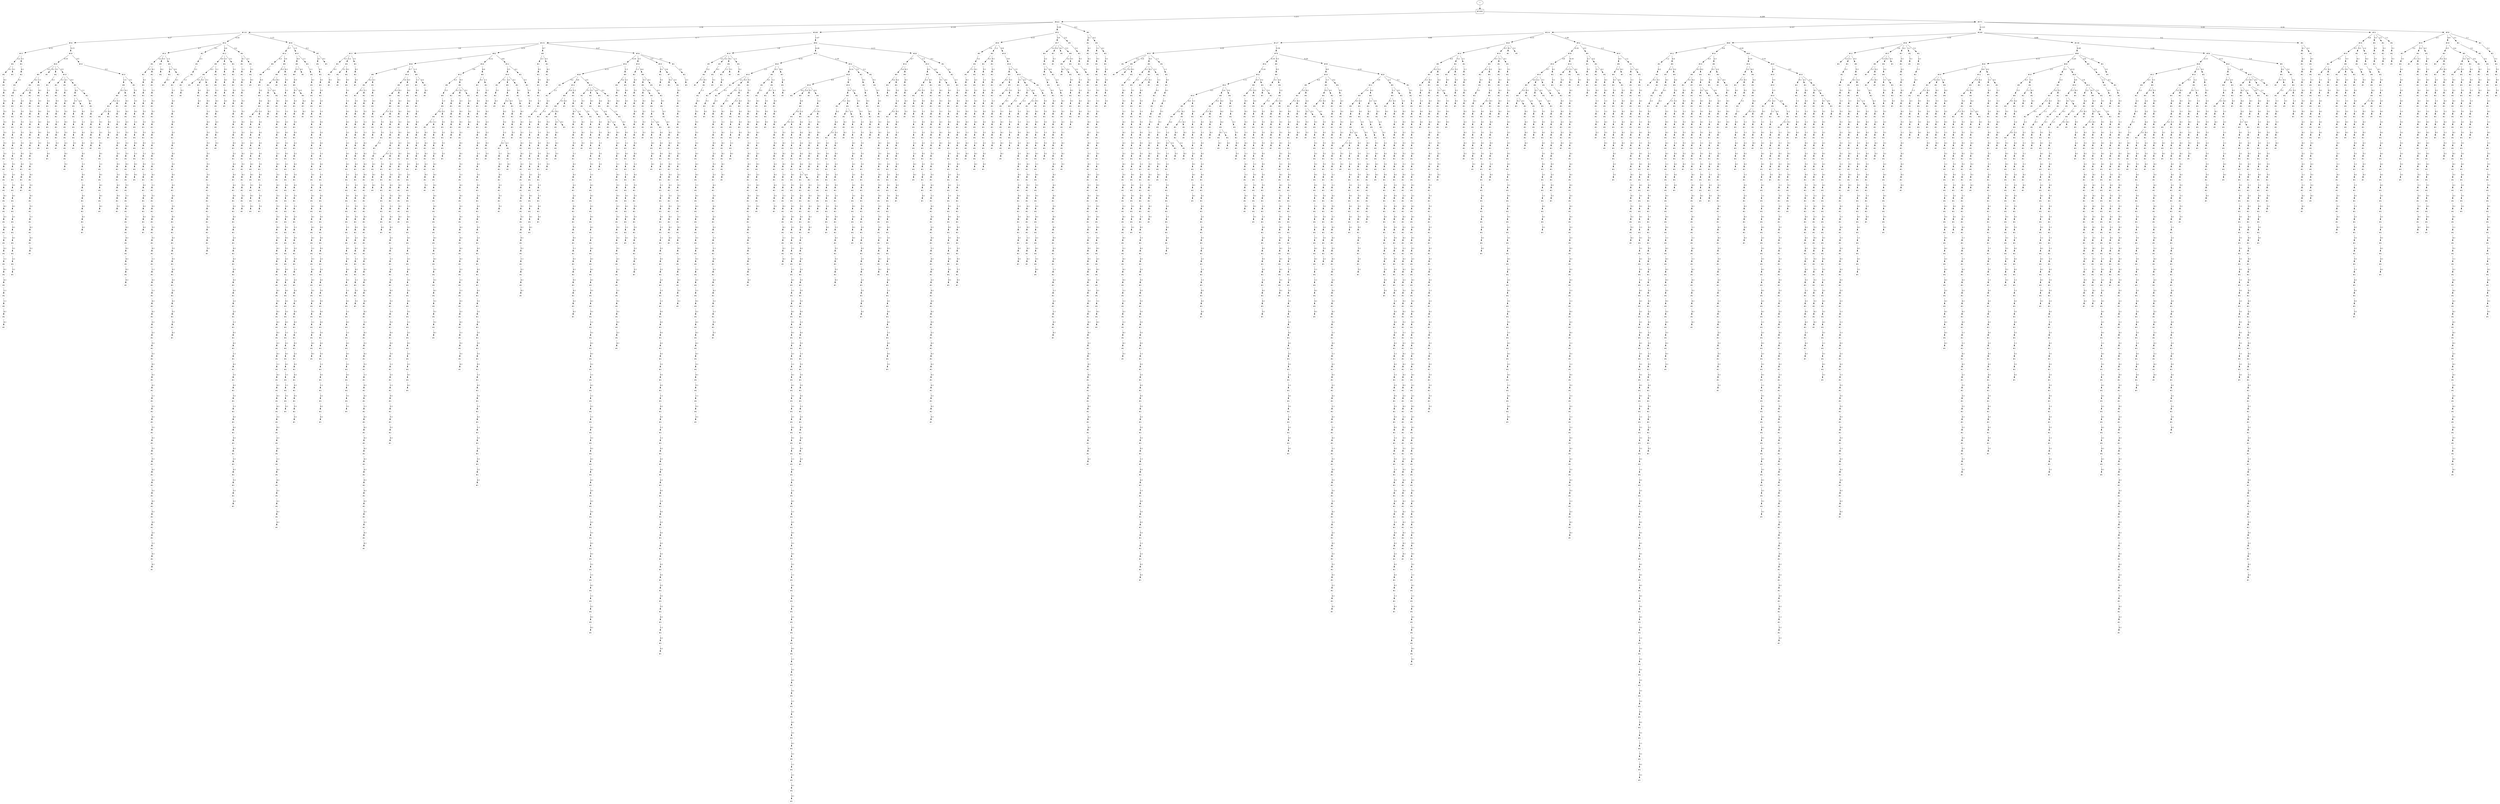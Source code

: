 // produced with flexfringe from git commitd1cf04ada0831d0605a3651971ef9a02091d8823
// dfasat/flexfringe -h=kldistance -d=kl_data -o=experiments/flexfringe_pautomac_study/flexfringe_data/exp6_n5_x0_w1_a1_b1_f1_I0_J0_K0_t1_l0_p0_85dfa -n=5 -x=0 -w=1 -a=1 -b=1 -f=1 -I=0 -J=0 -K=0 -t=1 -l=0 -p=0.85 /Users/nicholasrenninger/Google Drive/Grad School/specification learning/code/DPFA_DTS_product_experiment/dfasatInvestigations/experiments/flexfringe_pautomac_study/flexfringe_data/flexfringe_pautomac_study_train 
digraph DFA {
	0 [label="root" shape=box];
		I -> 0;
	0 [ label="#1000"  ];
		0 -> 1 [label="1:211"  ];
		0 -> 11 [label="4:289"  ];
	1 [ label="#422"  style=dotted ];
		1 -> 2 [label="2:58"  ];
		1 -> 5 [label="4:124"  ];
		1 -> 145 [label="5:26"  ];
		1 -> 898 [label="0:3"  ];
	2 [ label="#116"  style=dotted ];
		2 -> 3 [label="4:27"  ];
		2 -> 158 [label="0:16"  ];
		2 -> 582 [label="1:15"  ];
	582 [ label="#30"  style=dotted ];
		582 -> 583 [label="4:7"  ];
		582 -> 993 [label="1:5"  ];
		582 -> 2221 [label="0:3"  ];
	993 [ label="#10"  style=dotted ];
		993 -> 994 [label="4:4"  ];
		993 -> 2833 [label="1:1"  ];
	2833 [ label="#2"  style=dotted ];
		2833 -> 2834 [label="1:1"  ];
	2834 [ label="#2"  style=dotted ];
		2834 -> 2835 [label="4:1"  ];
	2835 [ label="#2"  style=dotted ];
		2835 -> 2836 [label="4:1"  ];
	2836 [ label="#2"  style=dotted ];
		2836 -> 2837 [label="4:1"  ];
	2837 [ label="#2"  style=dotted ];
		2837 -> 2838 [label="4:1"  ];
	2838 [ label="#2"  style=dotted ];
		2838 -> 2839 [label="3:1"  ];
	2839 [ label="#2"  style=dotted ];
		2839 -> 2840 [label="4:1"  ];
	2840 [ label="#2"  style=dotted ];
		2840 -> 2841 [label="5:1"  ];
	2841 [ label="#2"  style=dotted ];
		2841 -> 2842 [label="1:1"  ];
	2842 [ label="#2"  style=dotted ];
		2842 -> 2843 [label="5:1"  ];
	2843 [ label="#2"  style=dotted ];
		2843 -> 2844 [label="3:1"  ];
	2844 [ label="#2"  style=dotted ];
		2844 -> 2845 [label="3:1"  ];
	2845 [ label="#2"  style=dotted ];
		2845 -> 2846 [label="4:1"  ];
	2846 [ label="#2"  style=dotted ];
		2846 -> 2847 [label="4:1"  ];
	2847 [ label="#2"  style=dotted ];
		2847 -> 2848 [label="4:1"  ];
	2848 [ label="#2"  style=dotted ];
		2848 -> 2849 [label="4:1"  ];
	2849 [ label="#2"  style=dotted ];
		2849 -> 2850 [label="4:1"  ];
	2850 [ label="#2"  style=dotted ];
		2850 -> 2851 [label="1:1"  ];
	2851 [ label="#2"  style=dotted ];
		2851 -> 2852 [label="5:1"  ];
	2852 [ label="#2"  style=dotted ];
		2852 -> 2853 [label="4:1"  ];
	2853 [ label="#2"  style=dotted ];
		2853 -> 2854 [label="4:1"  ];
	2854 [ label="#2"  style=dotted ];
		2854 -> 2855 [label="3:1"  ];
	2855 [ label="#2"  style=dotted ];
		2855 -> 2856 [label="4:1"  ];
	2856 [ label="#2"  style=dotted ];
		2856 -> 2857 [label="5:1"  ];
	2857 [ label="#2"  style=dotted ];
		2857 -> 2858 [label="1:1"  ];
	2858 [ label="#2"  style=dotted ];
		2858 -> 2859 [label="4:1"  ];
	2859 [ label="#2"  style=dotted ];
		2859 -> 2860 [label="4:1"  ];
	2860 [ label="#2"  style=dotted ];
		2860 -> 2861 [label="0:1"  ];
	2861 [ label="#1"  style=dotted ];
	994 [ label="#8"  style=dotted ];
		994 -> 995 [label="3:3"  ];
		994 -> 4256 [label="4:1"  ];
	4256 [ label="#1"  style=dotted ];
	995 [ label="#6"  style=dotted ];
		995 -> 996 [label="0:3"  ];
	996 [ label="#6"  style=dotted ];
		996 -> 997 [label="0:1"  ];
		996 -> 1765 [label="4:2"  ];
	1765 [ label="#4"  style=dotted ];
		1765 -> 1766 [label="4:2"  ];
	1766 [ label="#3"  style=dotted ];
		1766 -> 1767 [label="4:1"  ];
	1767 [ label="#1"  style=dotted ];
	997 [ label="#2"  style=dotted ];
		997 -> 998 [label="4:1"  ];
	998 [ label="#2"  style=dotted ];
		998 -> 999 [label="4:1"  ];
	999 [ label="#2"  style=dotted ];
		999 -> 1000 [label="3:1"  ];
	1000 [ label="#2"  style=dotted ];
		1000 -> 1001 [label="0:1"  ];
	1001 [ label="#2"  style=dotted ];
		1001 -> 1002 [label="2:1"  ];
	1002 [ label="#2"  style=dotted ];
		1002 -> 1003 [label="2:1"  ];
	1003 [ label="#2"  style=dotted ];
		1003 -> 1004 [label="4:1"  ];
	1004 [ label="#2"  style=dotted ];
		1004 -> 1005 [label="3:1"  ];
	1005 [ label="#2"  style=dotted ];
		1005 -> 1006 [label="4:1"  ];
	1006 [ label="#2"  style=dotted ];
		1006 -> 1007 [label="5:1"  ];
	1007 [ label="#2"  style=dotted ];
		1007 -> 1008 [label="1:1"  ];
	1008 [ label="#2"  style=dotted ];
		1008 -> 1009 [label="2:1"  ];
	1009 [ label="#2"  style=dotted ];
		1009 -> 1010 [label="1:1"  ];
	1010 [ label="#2"  style=dotted ];
		1010 -> 1011 [label="0:1"  ];
	1011 [ label="#2"  style=dotted ];
		1011 -> 1012 [label="2:1"  ];
	1012 [ label="#2"  style=dotted ];
		1012 -> 1013 [label="4:1"  ];
	1013 [ label="#2"  style=dotted ];
		1013 -> 1014 [label="1:1"  ];
	1014 [ label="#2"  style=dotted ];
		1014 -> 1015 [label="2:1"  ];
	1015 [ label="#2"  style=dotted ];
		1015 -> 1016 [label="4:1"  ];
	1016 [ label="#2"  style=dotted ];
		1016 -> 1017 [label="3:1"  ];
	1017 [ label="#2"  style=dotted ];
		1017 -> 1018 [label="0:1"  ];
	1018 [ label="#2"  style=dotted ];
		1018 -> 1019 [label="4:1"  ];
	1019 [ label="#2"  style=dotted ];
		1019 -> 1020 [label="1:1"  ];
	1020 [ label="#2"  style=dotted ];
		1020 -> 1021 [label="0:1"  ];
	1021 [ label="#2"  style=dotted ];
		1021 -> 1022 [label="2:1"  ];
	1022 [ label="#2"  style=dotted ];
		1022 -> 1023 [label="4:1"  ];
	1023 [ label="#2"  style=dotted ];
		1023 -> 1024 [label="4:1"  ];
	1024 [ label="#2"  style=dotted ];
		1024 -> 1025 [label="4:1"  ];
	1025 [ label="#2"  style=dotted ];
		1025 -> 1026 [label="0:1"  ];
	1026 [ label="#2"  style=dotted ];
		1026 -> 1027 [label="3:1"  ];
	1027 [ label="#2"  style=dotted ];
		1027 -> 1028 [label="3:1"  ];
	1028 [ label="#1"  style=dotted ];
	583 [ label="#14"  style=dotted ];
		583 -> 584 [label="4:3"  ];
		583 -> 1101 [label="3:4"  ];
	584 [ label="#6"  style=dotted ];
		584 -> 585 [label="4:3"  ];
	585 [ label="#6"  style=dotted ];
		585 -> 586 [label="4:3"  ];
	586 [ label="#5"  style=dotted ];
		586 -> 587 [label="3:2"  ];
	587 [ label="#4"  style=dotted ];
		587 -> 588 [label="0:2"  ];
	588 [ label="#4"  style=dotted ];
		588 -> 589 [label="4:1"  ];
		588 -> 3148 [label="2:1"  ];
	3148 [ label="#2"  style=dotted ];
		3148 -> 3149 [label="4:1"  ];
	3149 [ label="#2"  style=dotted ];
		3149 -> 3150 [label="4:1"  ];
	3150 [ label="#2"  style=dotted ];
		3150 -> 3151 [label="4:1"  ];
	3151 [ label="#2"  style=dotted ];
		3151 -> 3152 [label="4:1"  ];
	3152 [ label="#2"  style=dotted ];
		3152 -> 3153 [label="3:1"  ];
	3153 [ label="#2"  style=dotted ];
		3153 -> 3154 [label="4:1"  ];
	3154 [ label="#2"  style=dotted ];
		3154 -> 3155 [label="5:1"  ];
	3155 [ label="#2"  style=dotted ];
		3155 -> 3156 [label="5:1"  ];
	3156 [ label="#2"  style=dotted ];
		3156 -> 3157 [label="5:1"  ];
	3157 [ label="#1"  style=dotted ];
	589 [ label="#2"  style=dotted ];
		589 -> 590 [label="0:1"  ];
	590 [ label="#2"  style=dotted ];
		590 -> 591 [label="4:1"  ];
	591 [ label="#2"  style=dotted ];
		591 -> 592 [label="4:1"  ];
	592 [ label="#2"  style=dotted ];
		592 -> 593 [label="4:1"  ];
	593 [ label="#2"  style=dotted ];
		593 -> 594 [label="4:1"  ];
	594 [ label="#2"  style=dotted ];
		594 -> 595 [label="4:1"  ];
	595 [ label="#2"  style=dotted ];
		595 -> 596 [label="3:1"  ];
	596 [ label="#2"  style=dotted ];
		596 -> 597 [label="0:1"  ];
	597 [ label="#2"  style=dotted ];
		597 -> 598 [label="0:1"  ];
	598 [ label="#1"  style=dotted ];
	1101 [ label="#8"  style=dotted ];
		1101 -> 1102 [label="0:3"  ];
		1101 -> 2981 [label="4:1"  ];
	2981 [ label="#2"  style=dotted ];
		2981 -> 2982 [label="5:1"  ];
	2982 [ label="#2"  style=dotted ];
		2982 -> 2983 [label="1:1"  ];
	2983 [ label="#2"  style=dotted ];
		2983 -> 2984 [label="4:1"  ];
	2984 [ label="#2"  style=dotted ];
		2984 -> 2985 [label="1:1"  ];
	2985 [ label="#2"  style=dotted ];
		2985 -> 2986 [label="2:1"  ];
	2986 [ label="#2"  style=dotted ];
		2986 -> 2987 [label="4:1"  ];
	2987 [ label="#2"  style=dotted ];
		2987 -> 2988 [label="3:1"  ];
	2988 [ label="#2"  style=dotted ];
		2988 -> 2989 [label="0:1"  ];
	2989 [ label="#2"  style=dotted ];
		2989 -> 2990 [label="2:1"  ];
	2990 [ label="#2"  style=dotted ];
		2990 -> 2991 [label="4:1"  ];
	2991 [ label="#2"  style=dotted ];
		2991 -> 2992 [label="4:1"  ];
	2992 [ label="#2"  style=dotted ];
		2992 -> 2993 [label="2:1"  ];
	2993 [ label="#2"  style=dotted ];
		2993 -> 2994 [label="2:1"  ];
	2994 [ label="#2"  style=dotted ];
		2994 -> 2995 [label="4:1"  ];
	2995 [ label="#2"  style=dotted ];
		2995 -> 2996 [label="3:1"  ];
	2996 [ label="#2"  style=dotted ];
		2996 -> 2997 [label="0:1"  ];
	2997 [ label="#2"  style=dotted ];
		2997 -> 2998 [label="2:1"  ];
	2998 [ label="#2"  style=dotted ];
		2998 -> 2999 [label="2:1"  ];
	2999 [ label="#2"  style=dotted ];
		2999 -> 3000 [label="0:1"  ];
	3000 [ label="#2"  style=dotted ];
		3000 -> 3001 [label="2:1"  ];
	3001 [ label="#2"  style=dotted ];
		3001 -> 3002 [label="4:1"  ];
	3002 [ label="#2"  style=dotted ];
		3002 -> 3003 [label="4:1"  ];
	3003 [ label="#2"  style=dotted ];
		3003 -> 3004 [label="2:1"  ];
	3004 [ label="#2"  style=dotted ];
		3004 -> 3005 [label="4:1"  ];
	3005 [ label="#2"  style=dotted ];
		3005 -> 3006 [label="1:1"  ];
	3006 [ label="#2"  style=dotted ];
		3006 -> 3007 [label="2:1"  ];
	3007 [ label="#2"  style=dotted ];
		3007 -> 3008 [label="4:1"  ];
	3008 [ label="#2"  style=dotted ];
		3008 -> 3009 [label="4:1"  ];
	3009 [ label="#2"  style=dotted ];
		3009 -> 3010 [label="1:1"  ];
	3010 [ label="#2"  style=dotted ];
		3010 -> 3011 [label="1:1"  ];
	3011 [ label="#2"  style=dotted ];
		3011 -> 3012 [label="5:1"  ];
	3012 [ label="#2"  style=dotted ];
		3012 -> 3013 [label="2:1"  ];
	3013 [ label="#1"  style=dotted ];
	1102 [ label="#6"  style=dotted ];
		1102 -> 1103 [label="4:2"  ];
		1102 -> 3566 [label="0:1"  ];
	1103 [ label="#4"  style=dotted ];
		1103 -> 1104 [label="1:1"  ];
		1103 -> 1161 [label="0:1"  ];
	1104 [ label="#2"  style=dotted ];
		1104 -> 1105 [label="4:1"  ];
	1105 [ label="#2"  style=dotted ];
		1105 -> 1106 [label="4:1"  ];
	1106 [ label="#1"  style=dotted ];
	1161 [ label="#2"  style=dotted ];
		1161 -> 1162 [label="4:1"  ];
	1162 [ label="#2"  style=dotted ];
		1162 -> 1163 [label="1:1"  ];
	1163 [ label="#2"  style=dotted ];
		1163 -> 1164 [label="0:1"  ];
	1164 [ label="#2"  style=dotted ];
		1164 -> 1165 [label="2:1"  ];
	1165 [ label="#2"  style=dotted ];
		1165 -> 1166 [label="2:1"  ];
	1166 [ label="#2"  style=dotted ];
		1166 -> 1167 [label="1:1"  ];
	1167 [ label="#2"  style=dotted ];
		1167 -> 1168 [label="4:1"  ];
	1168 [ label="#2"  style=dotted ];
		1168 -> 1169 [label="3:1"  ];
	1169 [ label="#2"  style=dotted ];
		1169 -> 1170 [label="4:1"  ];
	1170 [ label="#2"  style=dotted ];
		1170 -> 1171 [label="5:1"  ];
	1171 [ label="#2"  style=dotted ];
		1171 -> 1172 [label="5:1"  ];
	1172 [ label="#2"  style=dotted ];
		1172 -> 1173 [label="5:1"  ];
	1173 [ label="#2"  style=dotted ];
		1173 -> 1174 [label="4:1"  ];
	1174 [ label="#2"  style=dotted ];
		1174 -> 1175 [label="3:1"  ];
	1175 [ label="#2"  style=dotted ];
		1175 -> 1176 [label="4:1"  ];
	1176 [ label="#2"  style=dotted ];
		1176 -> 1177 [label="4:1"  ];
	1177 [ label="#2"  style=dotted ];
		1177 -> 1178 [label="0:1"  ];
	1178 [ label="#2"  style=dotted ];
		1178 -> 1179 [label="4:1"  ];
	1179 [ label="#2"  style=dotted ];
		1179 -> 1180 [label="4:1"  ];
	1180 [ label="#2"  style=dotted ];
		1180 -> 1181 [label="3:1"  ];
	1181 [ label="#2"  style=dotted ];
		1181 -> 1182 [label="0:1"  ];
	1182 [ label="#2"  style=dotted ];
		1182 -> 1183 [label="4:1"  ];
	1183 [ label="#2"  style=dotted ];
		1183 -> 1184 [label="0:1"  ];
	1184 [ label="#2"  style=dotted ];
		1184 -> 1185 [label="2:1"  ];
	1185 [ label="#2"  style=dotted ];
		1185 -> 1186 [label="4:1"  ];
	1186 [ label="#2"  style=dotted ];
		1186 -> 1187 [label="1:1"  ];
	1187 [ label="#2"  style=dotted ];
		1187 -> 1188 [label="4:1"  ];
	1188 [ label="#2"  style=dotted ];
		1188 -> 1189 [label="4:1"  ];
	1189 [ label="#2"  style=dotted ];
		1189 -> 1190 [label="4:1"  ];
	1190 [ label="#2"  style=dotted ];
		1190 -> 1191 [label="4:1"  ];
	1191 [ label="#2"  style=dotted ];
		1191 -> 1192 [label="3:1"  ];
	1192 [ label="#2"  style=dotted ];
		1192 -> 1193 [label="0:1"  ];
	1193 [ label="#2"  style=dotted ];
		1193 -> 1194 [label="2:1"  ];
	1194 [ label="#2"  style=dotted ];
		1194 -> 1195 [label="4:1"  ];
	1195 [ label="#2"  style=dotted ];
		1195 -> 1196 [label="1:1"  ];
	1196 [ label="#2"  style=dotted ];
		1196 -> 1197 [label="4:1"  ];
	1197 [ label="#2"  style=dotted ];
		1197 -> 1198 [label="4:1"  ];
	1198 [ label="#2"  style=dotted ];
		1198 -> 1199 [label="2:1"  ];
	1199 [ label="#2"  style=dotted ];
		1199 -> 1200 [label="2:1"  ];
	1200 [ label="#2"  style=dotted ];
		1200 -> 1201 [label="4:1"  ];
	1201 [ label="#2"  style=dotted ];
		1201 -> 1202 [label="4:1"  ];
	1202 [ label="#1"  style=dotted ];
	3566 [ label="#1"  style=dotted ];
	2221 [ label="#5"  style=dotted ];
		2221 -> 2222 [label="2:1"  ];
		2221 -> 4453 [label="0:1"  ];
	2222 [ label="#2"  style=dotted ];
		2222 -> 2223 [label="4:1"  ];
	2223 [ label="#2"  style=dotted ];
		2223 -> 2224 [label="4:1"  ];
	2224 [ label="#2"  style=dotted ];
		2224 -> 2225 [label="2:1"  ];
	2225 [ label="#2"  style=dotted ];
		2225 -> 2226 [label="2:1"  ];
	2226 [ label="#2"  style=dotted ];
		2226 -> 2227 [label="1:1"  ];
	2227 [ label="#2"  style=dotted ];
		2227 -> 2228 [label="0:1"  ];
	2228 [ label="#2"  style=dotted ];
		2228 -> 2229 [label="2:1"  ];
	2229 [ label="#2"  style=dotted ];
		2229 -> 2230 [label="4:1"  ];
	2230 [ label="#2"  style=dotted ];
		2230 -> 2231 [label="1:1"  ];
	2231 [ label="#2"  style=dotted ];
		2231 -> 2232 [label="4:1"  ];
	2232 [ label="#2"  style=dotted ];
		2232 -> 2233 [label="1:1"  ];
	2233 [ label="#2"  style=dotted ];
		2233 -> 2234 [label="4:1"  ];
	2234 [ label="#2"  style=dotted ];
		2234 -> 2235 [label="4:1"  ];
	2235 [ label="#2"  style=dotted ];
		2235 -> 2236 [label="4:1"  ];
	2236 [ label="#2"  style=dotted ];
		2236 -> 2237 [label="4:1"  ];
	2237 [ label="#2"  style=dotted ];
		2237 -> 2238 [label="4:1"  ];
	2238 [ label="#2"  style=dotted ];
		2238 -> 2239 [label="4:1"  ];
	2239 [ label="#2"  style=dotted ];
		2239 -> 2240 [label="0:1"  ];
	2240 [ label="#2"  style=dotted ];
		2240 -> 2241 [label="2:1"  ];
	2241 [ label="#2"  style=dotted ];
		2241 -> 2242 [label="2:1"  ];
	2242 [ label="#2"  style=dotted ];
		2242 -> 2243 [label="4:1"  ];
	2243 [ label="#2"  style=dotted ];
		2243 -> 2244 [label="3:1"  ];
	2244 [ label="#2"  style=dotted ];
		2244 -> 2245 [label="0:1"  ];
	2245 [ label="#2"  style=dotted ];
		2245 -> 2246 [label="4:1"  ];
	2246 [ label="#2"  style=dotted ];
		2246 -> 2247 [label="4:1"  ];
	2247 [ label="#2"  style=dotted ];
		2247 -> 2248 [label="3:1"  ];
	2248 [ label="#2"  style=dotted ];
		2248 -> 2249 [label="4:1"  ];
	2249 [ label="#2"  style=dotted ];
		2249 -> 2250 [label="5:1"  ];
	2250 [ label="#2"  style=dotted ];
		2250 -> 2251 [label="1:1"  ];
	2251 [ label="#2"  style=dotted ];
		2251 -> 2252 [label="4:1"  ];
	2252 [ label="#2"  style=dotted ];
		2252 -> 2253 [label="1:1"  ];
	2253 [ label="#2"  style=dotted ];
		2253 -> 2254 [label="2:1"  ];
	2254 [ label="#2"  style=dotted ];
		2254 -> 2255 [label="4:1"  ];
	2255 [ label="#2"  style=dotted ];
		2255 -> 2256 [label="4:1"  ];
	2256 [ label="#1"  style=dotted ];
	4453 [ label="#1"  style=dotted ];
	3 [ label="#54"  style=dotted ];
		3 -> 4 [label="4:12"  ];
		3 -> 260 [label="3:15"  ];
	4 [ label="#15"  style=dotted ];
		4 -> 84 [label="2:2"  ];
		4 -> 3445 [label="3:1"  ];
	84 [ label="#4"  style=dotted ];
		84 -> 85 [label="0:1"  ];
		84 -> 3810 [label="3:1"  ];
	3810 [ label="#1"  style=dotted ];
	85 [ label="#2"  style=dotted ];
		85 -> 86 [label="0:1"  ];
	86 [ label="#2"  style=dotted ];
		86 -> 87 [label="5:1"  ];
	87 [ label="#2"  style=dotted ];
		87 -> 88 [label="5:1"  ];
	88 [ label="#2"  style=dotted ];
		88 -> 89 [label="5:1"  ];
	89 [ label="#2"  style=dotted ];
		89 -> 90 [label="5:1"  ];
	90 [ label="#2"  style=dotted ];
		90 -> 91 [label="3:1"  ];
	91 [ label="#2"  style=dotted ];
		91 -> 92 [label="5:1"  ];
	92 [ label="#2"  style=dotted ];
		92 -> 93 [label="3:1"  ];
	93 [ label="#2"  style=dotted ];
		93 -> 94 [label="4:1"  ];
	94 [ label="#2"  style=dotted ];
		94 -> 95 [label="3:1"  ];
	95 [ label="#2"  style=dotted ];
		95 -> 96 [label="1:1"  ];
	96 [ label="#2"  style=dotted ];
		96 -> 97 [label="4:1"  ];
	97 [ label="#2"  style=dotted ];
		97 -> 98 [label="4:1"  ];
	98 [ label="#2"  style=dotted ];
		98 -> 99 [label="2:1"  ];
	99 [ label="#2"  style=dotted ];
		99 -> 100 [label="4:1"  ];
	100 [ label="#2"  style=dotted ];
		100 -> 101 [label="1:1"  ];
	101 [ label="#2"  style=dotted ];
		101 -> 102 [label="2:1"  ];
	102 [ label="#2"  style=dotted ];
		102 -> 103 [label="1:1"  ];
	103 [ label="#2"  style=dotted ];
		103 -> 104 [label="0:1"  ];
	104 [ label="#2"  style=dotted ];
		104 -> 105 [label="4:1"  ];
	105 [ label="#2"  style=dotted ];
		105 -> 106 [label="1:1"  ];
	106 [ label="#2"  style=dotted ];
		106 -> 107 [label="1:1"  ];
	107 [ label="#2"  style=dotted ];
		107 -> 108 [label="4:1"  ];
	108 [ label="#2"  style=dotted ];
		108 -> 109 [label="4:1"  ];
	109 [ label="#1"  style=dotted ];
	3445 [ label="#2"  style=dotted ];
		3445 -> 3446 [label="4:1"  ];
	3446 [ label="#2"  style=dotted ];
		3446 -> 3447 [label="4:1"  ];
	3447 [ label="#2"  style=dotted ];
		3447 -> 3448 [label="4:1"  ];
	3448 [ label="#2"  style=dotted ];
		3448 -> 3449 [label="4:1"  ];
	3449 [ label="#2"  style=dotted ];
		3449 -> 3450 [label="3:1"  ];
	3450 [ label="#2"  style=dotted ];
		3450 -> 3451 [label="0:1"  ];
	3451 [ label="#2"  style=dotted ];
		3451 -> 3452 [label="2:1"  ];
	3452 [ label="#2"  style=dotted ];
		3452 -> 3453 [label="4:1"  ];
	3453 [ label="#2"  style=dotted ];
		3453 -> 3454 [label="1:1"  ];
	3454 [ label="#2"  style=dotted ];
		3454 -> 3455 [label="5:1"  ];
	3455 [ label="#2"  style=dotted ];
		3455 -> 3456 [label="2:1"  ];
	3456 [ label="#2"  style=dotted ];
		3456 -> 3457 [label="3:1"  ];
	3457 [ label="#2"  style=dotted ];
		3457 -> 3458 [label="4:1"  ];
	3458 [ label="#2"  style=dotted ];
		3458 -> 3459 [label="4:1"  ];
	3459 [ label="#2"  style=dotted ];
		3459 -> 3460 [label="2:1"  ];
	3460 [ label="#2"  style=dotted ];
		3460 -> 3461 [label="4:1"  ];
	3461 [ label="#2"  style=dotted ];
		3461 -> 3462 [label="4:1"  ];
	3462 [ label="#2"  style=dotted ];
		3462 -> 3463 [label="3:1"  ];
	3463 [ label="#2"  style=dotted ];
		3463 -> 3464 [label="2:1"  ];
	3464 [ label="#2"  style=dotted ];
		3464 -> 3465 [label="3:1"  ];
	3465 [ label="#1"  style=dotted ];
	260 [ label="#30"  style=dotted ];
		260 -> 261 [label="0:10"  ];
		260 -> 1062 [label="4:5"  ];
	1062 [ label="#10"  style=dotted ];
		1062 -> 1063 [label="5:5"  ];
	1063 [ label="#10"  style=dotted ];
		1063 -> 1064 [label="1:4"  ];
		1063 -> 4595 [label="5:1"  ];
	1064 [ label="#8"  style=dotted ];
		1064 -> 1065 [label="4:3"  ];
		1064 -> 4735 [label="0:1"  ];
	1065 [ label="#6"  style=dotted ];
		1065 -> 1066 [label="4:2"  ];
		1065 -> 3727 [label="1:1"  ];
	3727 [ label="#2"  style=dotted ];
		3727 -> 3728 [label="2:1"  ];
	3728 [ label="#2"  style=dotted ];
		3728 -> 3729 [label="1:1"  ];
	3729 [ label="#2"  style=dotted ];
		3729 -> 3730 [label="1:1"  ];
	3730 [ label="#2"  style=dotted ];
		3730 -> 3731 [label="4:1"  ];
	3731 [ label="#2"  style=dotted ];
		3731 -> 3732 [label="3:1"  ];
	3732 [ label="#2"  style=dotted ];
		3732 -> 3733 [label="0:1"  ];
	3733 [ label="#2"  style=dotted ];
		3733 -> 3734 [label="3:1"  ];
	3734 [ label="#2"  style=dotted ];
		3734 -> 3735 [label="4:1"  ];
	3735 [ label="#2"  style=dotted ];
		3735 -> 3736 [label="0:1"  ];
	3736 [ label="#2"  style=dotted ];
		3736 -> 3737 [label="3:1"  ];
	3737 [ label="#1"  style=dotted ];
	1066 [ label="#4"  style=dotted ];
		1066 -> 1067 [label="2:1"  ];
		1066 -> 4257 [label="4:1"  ];
	1067 [ label="#2"  style=dotted ];
		1067 -> 1068 [label="5:1"  ];
	1068 [ label="#2"  style=dotted ];
		1068 -> 1069 [label="2:1"  ];
	1069 [ label="#2"  style=dotted ];
		1069 -> 1070 [label="5:1"  ];
	1070 [ label="#2"  style=dotted ];
		1070 -> 1071 [label="0:1"  ];
	1071 [ label="#2"  style=dotted ];
		1071 -> 1072 [label="1:1"  ];
	1072 [ label="#2"  style=dotted ];
		1072 -> 1073 [label="0:1"  ];
	1073 [ label="#2"  style=dotted ];
		1073 -> 1074 [label="4:1"  ];
	1074 [ label="#2"  style=dotted ];
		1074 -> 1075 [label="4:1"  ];
	1075 [ label="#2"  style=dotted ];
		1075 -> 1076 [label="4:1"  ];
	1076 [ label="#1"  style=dotted ];
	4257 [ label="#2"  style=dotted ];
		4257 -> 4258 [label="0:1"  ];
	4258 [ label="#2"  style=dotted ];
		4258 -> 4259 [label="3:1"  ];
	4259 [ label="#1"  style=dotted ];
	4735 [ label="#2"  style=dotted ];
		4735 -> 4736 [label="4:1"  ];
	4736 [ label="#2"  style=dotted ];
		4736 -> 4737 [label="4:1"  ];
	4737 [ label="#2"  style=dotted ];
		4737 -> 4738 [label="2:1"  ];
	4738 [ label="#2"  style=dotted ];
		4738 -> 4739 [label="5:1"  ];
	4739 [ label="#2"  style=dotted ];
		4739 -> 4740 [label="3:1"  ];
	4740 [ label="#2"  style=dotted ];
		4740 -> 4741 [label="5:1"  ];
	4741 [ label="#2"  style=dotted ];
		4741 -> 4742 [label="0:1"  ];
	4742 [ label="#2"  style=dotted ];
		4742 -> 4743 [label="0:1"  ];
	4743 [ label="#2"  style=dotted ];
		4743 -> 4744 [label="5:1"  ];
	4744 [ label="#2"  style=dotted ];
		4744 -> 4745 [label="1:1"  ];
	4745 [ label="#2"  style=dotted ];
		4745 -> 4746 [label="4:1"  ];
	4746 [ label="#2"  style=dotted ];
		4746 -> 4747 [label="1:1"  ];
	4747 [ label="#2"  style=dotted ];
		4747 -> 4748 [label="4:1"  ];
	4748 [ label="#2"  style=dotted ];
		4748 -> 4749 [label="4:1"  ];
	4749 [ label="#2"  style=dotted ];
		4749 -> 4750 [label="0:1"  ];
	4750 [ label="#2"  style=dotted ];
		4750 -> 4751 [label="4:1"  ];
	4751 [ label="#2"  style=dotted ];
		4751 -> 4752 [label="0:1"  ];
	4752 [ label="#2"  style=dotted ];
		4752 -> 4753 [label="0:1"  ];
	4753 [ label="#1"  style=dotted ];
	4595 [ label="#2"  style=dotted ];
		4595 -> 4596 [label="5:1"  ];
	4596 [ label="#2"  style=dotted ];
		4596 -> 4597 [label="3:1"  ];
	4597 [ label="#2"  style=dotted ];
		4597 -> 4598 [label="4:1"  ];
	4598 [ label="#2"  style=dotted ];
		4598 -> 4599 [label="1:1"  ];
	4599 [ label="#2"  style=dotted ];
		4599 -> 4600 [label="5:1"  ];
	4600 [ label="#2"  style=dotted ];
		4600 -> 4601 [label="0:1"  ];
	4601 [ label="#2"  style=dotted ];
		4601 -> 4602 [label="1:1"  ];
	4602 [ label="#2"  style=dotted ];
		4602 -> 4603 [label="0:1"  ];
	4603 [ label="#2"  style=dotted ];
		4603 -> 4604 [label="0:1"  ];
	4604 [ label="#1"  style=dotted ];
	261 [ label="#20"  style=dotted ];
		261 -> 262 [label="4:3"  ];
		261 -> 744 [label="0:1"  ];
		261 -> 1505 [label="3:1"  ];
		261 -> 1966 [label="2:5"  ];
	1966 [ label="#10"  style=dotted ];
		1966 -> 1967 [label="5:1"  ];
		1966 -> 2182 [label="2:1"  ];
		1966 -> 3299 [label="4:3"  ];
	2182 [ label="#2"  style=dotted ];
		2182 -> 2183 [label="1:1"  ];
	2183 [ label="#2"  style=dotted ];
		2183 -> 2184 [label="4:1"  ];
	2184 [ label="#2"  style=dotted ];
		2184 -> 2185 [label="3:1"  ];
	2185 [ label="#2"  style=dotted ];
		2185 -> 2186 [label="0:1"  ];
	2186 [ label="#2"  style=dotted ];
		2186 -> 2187 [label="3:1"  ];
	2187 [ label="#2"  style=dotted ];
		2187 -> 2188 [label="2:1"  ];
	2188 [ label="#2"  style=dotted ];
		2188 -> 2189 [label="0:1"  ];
	2189 [ label="#2"  style=dotted ];
		2189 -> 2190 [label="5:1"  ];
	2190 [ label="#1"  style=dotted ];
	3299 [ label="#6"  style=dotted ];
		3299 -> 3300 [label="4:2"  ];
		3299 -> 4426 [label="1:1"  ];
	4426 [ label="#2"  style=dotted ];
		4426 -> 4427 [label="4:1"  ];
	4427 [ label="#2"  style=dotted ];
		4427 -> 4428 [label="1:1"  ];
	4428 [ label="#2"  style=dotted ];
		4428 -> 4429 [label="2:1"  ];
	4429 [ label="#2"  style=dotted ];
		4429 -> 4430 [label="4:1"  ];
	4430 [ label="#2"  style=dotted ];
		4430 -> 4431 [label="4:1"  ];
	4431 [ label="#1"  style=dotted ];
	3300 [ label="#4"  style=dotted ];
		3300 -> 3301 [label="3:1"  ];
		3300 -> 3590 [label="2:1"  ];
	3590 [ label="#2"  style=dotted ];
		3590 -> 3591 [label="4:1"  ];
	3591 [ label="#2"  style=dotted ];
		3591 -> 3592 [label="1:1"  ];
	3592 [ label="#2"  style=dotted ];
		3592 -> 3593 [label="4:1"  ];
	3593 [ label="#2"  style=dotted ];
		3593 -> 3594 [label="4:1"  ];
	3594 [ label="#2"  style=dotted ];
		3594 -> 3595 [label="4:1"  ];
	3595 [ label="#2"  style=dotted ];
		3595 -> 3596 [label="1:1"  ];
	3596 [ label="#2"  style=dotted ];
		3596 -> 3597 [label="0:1"  ];
	3597 [ label="#2"  style=dotted ];
		3597 -> 3598 [label="2:1"  ];
	3598 [ label="#2"  style=dotted ];
		3598 -> 3599 [label="4:1"  ];
	3599 [ label="#2"  style=dotted ];
		3599 -> 3600 [label="4:1"  ];
	3600 [ label="#2"  style=dotted ];
		3600 -> 3601 [label="4:1"  ];
	3601 [ label="#2"  style=dotted ];
		3601 -> 3602 [label="4:1"  ];
	3602 [ label="#1"  style=dotted ];
	3301 [ label="#2"  style=dotted ];
		3301 -> 3302 [label="4:1"  ];
	3302 [ label="#2"  style=dotted ];
		3302 -> 3303 [label="4:1"  ];
	3303 [ label="#2"  style=dotted ];
		3303 -> 3304 [label="4:1"  ];
	3304 [ label="#2"  style=dotted ];
		3304 -> 3305 [label="3:1"  ];
	3305 [ label="#1"  style=dotted ];
	1967 [ label="#2"  style=dotted ];
		1967 -> 1968 [label="0:1"  ];
	1968 [ label="#2"  style=dotted ];
		1968 -> 1969 [label="0:1"  ];
	1969 [ label="#2"  style=dotted ];
		1969 -> 1970 [label="5:1"  ];
	1970 [ label="#2"  style=dotted ];
		1970 -> 1971 [label="1:1"  ];
	1971 [ label="#2"  style=dotted ];
		1971 -> 1972 [label="5:1"  ];
	1972 [ label="#2"  style=dotted ];
		1972 -> 1973 [label="3:1"  ];
	1973 [ label="#1"  style=dotted ];
	262 [ label="#6"  style=dotted ];
		262 -> 263 [label="4:2"  ];
		262 -> 1029 [label="1:1"  ];
	1029 [ label="#2"  style=dotted ];
		1029 -> 1030 [label="4:1"  ];
	1030 [ label="#2"  style=dotted ];
		1030 -> 1031 [label="3:1"  ];
	1031 [ label="#2"  style=dotted ];
		1031 -> 1032 [label="0:1"  ];
	1032 [ label="#2"  style=dotted ];
		1032 -> 1033 [label="4:1"  ];
	1033 [ label="#2"  style=dotted ];
		1033 -> 1034 [label="0:1"  ];
	1034 [ label="#2"  style=dotted ];
		1034 -> 1035 [label="3:1"  ];
	1035 [ label="#1"  style=dotted ];
	263 [ label="#4"  style=dotted ];
		263 -> 264 [label="4:1"  ];
		263 -> 3170 [label="3:1"  ];
	264 [ label="#2"  style=dotted ];
		264 -> 265 [label="2:1"  ];
	265 [ label="#2"  style=dotted ];
		265 -> 266 [label="3:1"  ];
	266 [ label="#2"  style=dotted ];
		266 -> 267 [label="5:1"  ];
	267 [ label="#2"  style=dotted ];
		267 -> 268 [label="5:1"  ];
	268 [ label="#2"  style=dotted ];
		268 -> 269 [label="3:1"  ];
	269 [ label="#2"  style=dotted ];
		269 -> 270 [label="0:1"  ];
	270 [ label="#2"  style=dotted ];
		270 -> 271 [label="4:1"  ];
	271 [ label="#2"  style=dotted ];
		271 -> 272 [label="4:1"  ];
	272 [ label="#2"  style=dotted ];
		272 -> 273 [label="4:1"  ];
	273 [ label="#1"  style=dotted ];
	3170 [ label="#2"  style=dotted ];
		3170 -> 3171 [label="4:1"  ];
	3171 [ label="#2"  style=dotted ];
		3171 -> 3172 [label="5:1"  ];
	3172 [ label="#2"  style=dotted ];
		3172 -> 3173 [label="1:1"  ];
	3173 [ label="#2"  style=dotted ];
		3173 -> 3174 [label="4:1"  ];
	3174 [ label="#2"  style=dotted ];
		3174 -> 3175 [label="4:1"  ];
	3175 [ label="#2"  style=dotted ];
		3175 -> 3176 [label="0:1"  ];
	3176 [ label="#2"  style=dotted ];
		3176 -> 3177 [label="3:1"  ];
	3177 [ label="#2"  style=dotted ];
		3177 -> 3178 [label="4:1"  ];
	3178 [ label="#2"  style=dotted ];
		3178 -> 3179 [label="3:1"  ];
	3179 [ label="#2"  style=dotted ];
		3179 -> 3180 [label="4:1"  ];
	3180 [ label="#2"  style=dotted ];
		3180 -> 3181 [label="5:1"  ];
	3181 [ label="#2"  style=dotted ];
		3181 -> 3182 [label="1:1"  ];
	3182 [ label="#2"  style=dotted ];
		3182 -> 3183 [label="4:1"  ];
	3183 [ label="#2"  style=dotted ];
		3183 -> 3184 [label="4:1"  ];
	3184 [ label="#2"  style=dotted ];
		3184 -> 3185 [label="3:1"  ];
	3185 [ label="#1"  style=dotted ];
	1505 [ label="#2"  style=dotted ];
		1505 -> 1506 [label="4:1"  ];
	1506 [ label="#2"  style=dotted ];
		1506 -> 1507 [label="1:1"  ];
	1507 [ label="#2"  style=dotted ];
		1507 -> 1508 [label="4:1"  ];
	1508 [ label="#2"  style=dotted ];
		1508 -> 1509 [label="3:1"  ];
	1509 [ label="#2"  style=dotted ];
		1509 -> 1510 [label="4:1"  ];
	1510 [ label="#2"  style=dotted ];
		1510 -> 1511 [label="5:1"  ];
	1511 [ label="#2"  style=dotted ];
		1511 -> 1512 [label="5:1"  ];
	1512 [ label="#2"  style=dotted ];
		1512 -> 1513 [label="4:1"  ];
	1513 [ label="#1"  style=dotted ];
	744 [ label="#1"  style=dotted ];
	158 [ label="#32"  style=dotted ];
		158 -> 159 [label="4:7"  ];
		158 -> 506 [label="0:1"  ];
		158 -> 740 [label="2:6"  ];
		158 -> 1775 [label="3:2"  ];
	740 [ label="#12"  style=dotted ];
		740 -> 741 [label="4:4"  ];
		740 -> 1829 [label="2:1"  ];
		740 -> 4326 [label="5:1"  ];
	1829 [ label="#2"  style=dotted ];
		1829 -> 1830 [label="0:1"  ];
	1830 [ label="#2"  style=dotted ];
		1830 -> 1831 [label="4:1"  ];
	1831 [ label="#2"  style=dotted ];
		1831 -> 1832 [label="4:1"  ];
	1832 [ label="#2"  style=dotted ];
		1832 -> 1833 [label="4:1"  ];
	1833 [ label="#1"  style=dotted ];
	741 [ label="#8"  style=dotted ];
		741 -> 742 [label="4:3"  ];
		741 -> 2972 [label="1:1"  ];
	2972 [ label="#2"  style=dotted ];
		2972 -> 2973 [label="4:1"  ];
	2973 [ label="#2"  style=dotted ];
		2973 -> 2974 [label="1:1"  ];
	2974 [ label="#2"  style=dotted ];
		2974 -> 2975 [label="4:1"  ];
	2975 [ label="#2"  style=dotted ];
		2975 -> 2976 [label="4:1"  ];
	2976 [ label="#2"  style=dotted ];
		2976 -> 2977 [label="2:1"  ];
	2977 [ label="#2"  style=dotted ];
		2977 -> 2978 [label="5:1"  ];
	2978 [ label="#2"  style=dotted ];
		2978 -> 2979 [label="3:1"  ];
	2979 [ label="#1"  style=dotted ];
	742 [ label="#6"  style=dotted ];
		742 -> 743 [label="0:1"  ];
		742 -> 1250 [label="4:1"  ];
		742 -> 3046 [label="3:1"  ];
	1250 [ label="#2"  style=dotted ];
		1250 -> 1251 [label="4:1"  ];
	1251 [ label="#2"  style=dotted ];
		1251 -> 1252 [label="4:1"  ];
	1252 [ label="#1"  style=dotted ];
	3046 [ label="#2"  style=dotted ];
		3046 -> 3047 [label="2:1"  ];
	3047 [ label="#2"  style=dotted ];
		3047 -> 3048 [label="0:1"  ];
	3048 [ label="#2"  style=dotted ];
		3048 -> 3049 [label="1:1"  ];
	3049 [ label="#2"  style=dotted ];
		3049 -> 3050 [label="4:1"  ];
	3050 [ label="#2"  style=dotted ];
		3050 -> 3051 [label="5:1"  ];
	3051 [ label="#2"  style=dotted ];
		3051 -> 3052 [label="5:1"  ];
	3052 [ label="#2"  style=dotted ];
		3052 -> 3053 [label="5:1"  ];
	3053 [ label="#2"  style=dotted ];
		3053 -> 3054 [label="5:1"  ];
	3054 [ label="#2"  style=dotted ];
		3054 -> 3055 [label="3:1"  ];
	3055 [ label="#2"  style=dotted ];
		3055 -> 3056 [label="5:1"  ];
	3056 [ label="#2"  style=dotted ];
		3056 -> 3057 [label="3:1"  ];
	3057 [ label="#2"  style=dotted ];
		3057 -> 3058 [label="5:1"  ];
	3058 [ label="#2"  style=dotted ];
		3058 -> 3059 [label="3:1"  ];
	3059 [ label="#2"  style=dotted ];
		3059 -> 3060 [label="5:1"  ];
	3060 [ label="#2"  style=dotted ];
		3060 -> 3061 [label="0:1"  ];
	3061 [ label="#2"  style=dotted ];
		3061 -> 3062 [label="5:1"  ];
	3062 [ label="#1"  style=dotted ];
	743 [ label="#1"  style=dotted ];
	4326 [ label="#2"  style=dotted ];
		4326 -> 4327 [label="3:1"  ];
	4327 [ label="#2"  style=dotted ];
		4327 -> 4328 [label="5:1"  ];
	4328 [ label="#2"  style=dotted ];
		4328 -> 4329 [label="0:1"  ];
	4329 [ label="#2"  style=dotted ];
		4329 -> 4330 [label="0:1"  ];
	4330 [ label="#2"  style=dotted ];
		4330 -> 4331 [label="5:1"  ];
	4331 [ label="#2"  style=dotted ];
		4331 -> 4332 [label="4:1"  ];
	4332 [ label="#2"  style=dotted ];
		4332 -> 4333 [label="2:1"  ];
	4333 [ label="#2"  style=dotted ];
		4333 -> 4334 [label="0:1"  ];
	4334 [ label="#2"  style=dotted ];
		4334 -> 4335 [label="2:1"  ];
	4335 [ label="#2"  style=dotted ];
		4335 -> 4336 [label="4:1"  ];
	4336 [ label="#2"  style=dotted ];
		4336 -> 4337 [label="4:1"  ];
	4337 [ label="#2"  style=dotted ];
		4337 -> 4338 [label="4:1"  ];
	4338 [ label="#2"  style=dotted ];
		4338 -> 4339 [label="0:1"  ];
	4339 [ label="#2"  style=dotted ];
		4339 -> 4340 [label="2:1"  ];
	4340 [ label="#2"  style=dotted ];
		4340 -> 4341 [label="4:1"  ];
	4341 [ label="#2"  style=dotted ];
		4341 -> 4342 [label="4:1"  ];
	4342 [ label="#2"  style=dotted ];
		4342 -> 4343 [label="2:1"  ];
	4343 [ label="#2"  style=dotted ];
		4343 -> 4344 [label="4:1"  ];
	4344 [ label="#2"  style=dotted ];
		4344 -> 4345 [label="4:1"  ];
	4345 [ label="#2"  style=dotted ];
		4345 -> 4346 [label="0:1"  ];
	4346 [ label="#2"  style=dotted ];
		4346 -> 4347 [label="4:1"  ];
	4347 [ label="#2"  style=dotted ];
		4347 -> 4348 [label="0:1"  ];
	4348 [ label="#2"  style=dotted ];
		4348 -> 4349 [label="2:1"  ];
	4349 [ label="#2"  style=dotted ];
		4349 -> 4350 [label="2:1"  ];
	4350 [ label="#2"  style=dotted ];
		4350 -> 4351 [label="1:1"  ];
	4351 [ label="#2"  style=dotted ];
		4351 -> 4352 [label="0:1"  ];
	4352 [ label="#2"  style=dotted ];
		4352 -> 4353 [label="4:1"  ];
	4353 [ label="#2"  style=dotted ];
		4353 -> 4354 [label="1:1"  ];
	4354 [ label="#2"  style=dotted ];
		4354 -> 4355 [label="4:1"  ];
	4355 [ label="#2"  style=dotted ];
		4355 -> 4356 [label="3:1"  ];
	4356 [ label="#2"  style=dotted ];
		4356 -> 4357 [label="4:1"  ];
	4357 [ label="#2"  style=dotted ];
		4357 -> 4358 [label="5:1"  ];
	4358 [ label="#2"  style=dotted ];
		4358 -> 4359 [label="1:1"  ];
	4359 [ label="#2"  style=dotted ];
		4359 -> 4360 [label="4:1"  ];
	4360 [ label="#2"  style=dotted ];
		4360 -> 4361 [label="4:1"  ];
	4361 [ label="#2"  style=dotted ];
		4361 -> 4362 [label="4:1"  ];
	4362 [ label="#2"  style=dotted ];
		4362 -> 4363 [label="4:1"  ];
	4363 [ label="#2"  style=dotted ];
		4363 -> 4364 [label="3:1"  ];
	4364 [ label="#2"  style=dotted ];
		4364 -> 4365 [label="4:1"  ];
	4365 [ label="#2"  style=dotted ];
		4365 -> 4366 [label="5:1"  ];
	4366 [ label="#2"  style=dotted ];
		4366 -> 4367 [label="5:1"  ];
	4367 [ label="#2"  style=dotted ];
		4367 -> 4368 [label="4:1"  ];
	4368 [ label="#1"  style=dotted ];
	159 [ label="#14"  style=dotted ];
		159 -> 160 [label="4:2"  ];
		159 -> 1207 [label="0:3"  ];
		159 -> 2488 [label="1:2"  ];
	2488 [ label="#4"  style=dotted ];
		2488 -> 2489 [label="4:1"  ];
		2488 -> 3118 [label="0:1"  ];
	2489 [ label="#2"  style=dotted ];
		2489 -> 2490 [label="4:1"  ];
	2490 [ label="#1"  style=dotted ];
	3118 [ label="#2"  style=dotted ];
		3118 -> 3119 [label="4:1"  ];
	3119 [ label="#2"  style=dotted ];
		3119 -> 3120 [label="1:1"  ];
	3120 [ label="#2"  style=dotted ];
		3120 -> 3121 [label="4:1"  ];
	3121 [ label="#2"  style=dotted ];
		3121 -> 3122 [label="3:1"  ];
	3122 [ label="#2"  style=dotted ];
		3122 -> 3123 [label="0:1"  ];
	3123 [ label="#2"  style=dotted ];
		3123 -> 3124 [label="2:1"  ];
	3124 [ label="#2"  style=dotted ];
		3124 -> 3125 [label="2:1"  ];
	3125 [ label="#2"  style=dotted ];
		3125 -> 3126 [label="4:1"  ];
	3126 [ label="#2"  style=dotted ];
		3126 -> 3127 [label="3:1"  ];
	3127 [ label="#2"  style=dotted ];
		3127 -> 3128 [label="0:1"  ];
	3128 [ label="#2"  style=dotted ];
		3128 -> 3129 [label="4:1"  ];
	3129 [ label="#2"  style=dotted ];
		3129 -> 3130 [label="4:1"  ];
	3130 [ label="#2"  style=dotted ];
		3130 -> 3131 [label="3:1"  ];
	3131 [ label="#2"  style=dotted ];
		3131 -> 3132 [label="0:1"  ];
	3132 [ label="#2"  style=dotted ];
		3132 -> 3133 [label="4:1"  ];
	3133 [ label="#2"  style=dotted ];
		3133 -> 3134 [label="4:1"  ];
	3134 [ label="#2"  style=dotted ];
		3134 -> 3135 [label="3:1"  ];
	3135 [ label="#2"  style=dotted ];
		3135 -> 3136 [label="0:1"  ];
	3136 [ label="#2"  style=dotted ];
		3136 -> 3137 [label="4:1"  ];
	3137 [ label="#2"  style=dotted ];
		3137 -> 3138 [label="4:1"  ];
	3138 [ label="#2"  style=dotted ];
		3138 -> 3139 [label="3:1"  ];
	3139 [ label="#2"  style=dotted ];
		3139 -> 3140 [label="4:1"  ];
	3140 [ label="#2"  style=dotted ];
		3140 -> 3141 [label="5:1"  ];
	3141 [ label="#2"  style=dotted ];
		3141 -> 3142 [label="5:1"  ];
	3142 [ label="#2"  style=dotted ];
		3142 -> 3143 [label="4:1"  ];
	3143 [ label="#1"  style=dotted ];
	160 [ label="#4"  style=dotted ];
		160 -> 161 [label="3:1"  ];
		160 -> 1563 [label="4:1"  ];
	1563 [ label="#2"  style=dotted ];
		1563 -> 1564 [label="3:1"  ];
	1564 [ label="#2"  style=dotted ];
		1564 -> 1565 [label="1:1"  ];
	1565 [ label="#2"  style=dotted ];
		1565 -> 1566 [label="5:1"  ];
	1566 [ label="#2"  style=dotted ];
		1566 -> 1567 [label="5:1"  ];
	1567 [ label="#2"  style=dotted ];
		1567 -> 1568 [label="3:1"  ];
	1568 [ label="#2"  style=dotted ];
		1568 -> 1569 [label="4:1"  ];
	1569 [ label="#2"  style=dotted ];
		1569 -> 1570 [label="1:1"  ];
	1570 [ label="#2"  style=dotted ];
		1570 -> 1571 [label="4:1"  ];
	1571 [ label="#2"  style=dotted ];
		1571 -> 1572 [label="1:1"  ];
	1572 [ label="#2"  style=dotted ];
		1572 -> 1573 [label="4:1"  ];
	1573 [ label="#2"  style=dotted ];
		1573 -> 1574 [label="1:1"  ];
	1574 [ label="#2"  style=dotted ];
		1574 -> 1575 [label="5:1"  ];
	1575 [ label="#2"  style=dotted ];
		1575 -> 1576 [label="0:1"  ];
	1576 [ label="#2"  style=dotted ];
		1576 -> 1577 [label="0:1"  ];
	1577 [ label="#2"  style=dotted ];
		1577 -> 1578 [label="5:1"  ];
	1578 [ label="#2"  style=dotted ];
		1578 -> 1579 [label="5:1"  ];
	1579 [ label="#2"  style=dotted ];
		1579 -> 1580 [label="4:1"  ];
	1580 [ label="#2"  style=dotted ];
		1580 -> 1581 [label="1:1"  ];
	1581 [ label="#2"  style=dotted ];
		1581 -> 1582 [label="1:1"  ];
	1582 [ label="#2"  style=dotted ];
		1582 -> 1583 [label="4:1"  ];
	1583 [ label="#2"  style=dotted ];
		1583 -> 1584 [label="1:1"  ];
	1584 [ label="#2"  style=dotted ];
		1584 -> 1585 [label="4:1"  ];
	1585 [ label="#2"  style=dotted ];
		1585 -> 1586 [label="4:1"  ];
	1586 [ label="#2"  style=dotted ];
		1586 -> 1587 [label="3:1"  ];
	1587 [ label="#2"  style=dotted ];
		1587 -> 1588 [label="2:1"  ];
	1588 [ label="#2"  style=dotted ];
		1588 -> 1589 [label="3:1"  ];
	1589 [ label="#2"  style=dotted ];
		1589 -> 1590 [label="3:1"  ];
	1590 [ label="#2"  style=dotted ];
		1590 -> 1591 [label="0:1"  ];
	1591 [ label="#2"  style=dotted ];
		1591 -> 1592 [label="0:1"  ];
	1592 [ label="#2"  style=dotted ];
		1592 -> 1593 [label="4:1"  ];
	1593 [ label="#2"  style=dotted ];
		1593 -> 1594 [label="1:1"  ];
	1594 [ label="#2"  style=dotted ];
		1594 -> 1595 [label="2:1"  ];
	1595 [ label="#2"  style=dotted ];
		1595 -> 1596 [label="4:1"  ];
	1596 [ label="#2"  style=dotted ];
		1596 -> 1597 [label="3:1"  ];
	1597 [ label="#2"  style=dotted ];
		1597 -> 1598 [label="4:1"  ];
	1598 [ label="#2"  style=dotted ];
		1598 -> 1599 [label="5:1"  ];
	1599 [ label="#2"  style=dotted ];
		1599 -> 1600 [label="5:1"  ];
	1600 [ label="#2"  style=dotted ];
		1600 -> 1601 [label="4:1"  ];
	1601 [ label="#2"  style=dotted ];
		1601 -> 1602 [label="4:1"  ];
	1602 [ label="#2"  style=dotted ];
		1602 -> 1603 [label="3:1"  ];
	1603 [ label="#2"  style=dotted ];
		1603 -> 1604 [label="4:1"  ];
	1604 [ label="#2"  style=dotted ];
		1604 -> 1605 [label="5:1"  ];
	1605 [ label="#2"  style=dotted ];
		1605 -> 1606 [label="4:1"  ];
	1606 [ label="#2"  style=dotted ];
		1606 -> 1607 [label="2:1"  ];
	1607 [ label="#2"  style=dotted ];
		1607 -> 1608 [label="1:1"  ];
	1608 [ label="#2"  style=dotted ];
		1608 -> 1609 [label="4:1"  ];
	1609 [ label="#2"  style=dotted ];
		1609 -> 1610 [label="4:1"  ];
	1610 [ label="#1"  style=dotted ];
	161 [ label="#2"  style=dotted ];
		161 -> 162 [label="4:1"  ];
	162 [ label="#2"  style=dotted ];
		162 -> 163 [label="5:1"  ];
	163 [ label="#2"  style=dotted ];
		163 -> 164 [label="1:1"  ];
	164 [ label="#2"  style=dotted ];
		164 -> 165 [label="5:1"  ];
	165 [ label="#2"  style=dotted ];
		165 -> 166 [label="3:1"  ];
	166 [ label="#2"  style=dotted ];
		166 -> 167 [label="5:1"  ];
	167 [ label="#2"  style=dotted ];
		167 -> 168 [label="0:1"  ];
	168 [ label="#2"  style=dotted ];
		168 -> 169 [label="1:1"  ];
	169 [ label="#2"  style=dotted ];
		169 -> 170 [label="0:1"  ];
	170 [ label="#2"  style=dotted ];
		170 -> 171 [label="2:1"  ];
	171 [ label="#2"  style=dotted ];
		171 -> 172 [label="4:1"  ];
	172 [ label="#2"  style=dotted ];
		172 -> 173 [label="4:1"  ];
	173 [ label="#2"  style=dotted ];
		173 -> 174 [label="4:1"  ];
	174 [ label="#2"  style=dotted ];
		174 -> 175 [label="4:1"  ];
	175 [ label="#2"  style=dotted ];
		175 -> 176 [label="4:1"  ];
	176 [ label="#1"  style=dotted ];
	1207 [ label="#5"  style=dotted ];
		1207 -> 1208 [label="0:2"  ];
	1208 [ label="#2"  style=dotted ];
	1775 [ label="#4"  style=dotted ];
		1775 -> 1776 [label="4:1"  ];
		1775 -> 4300 [label="2:1"  ];
	4300 [ label="#2"  style=dotted ];
		4300 -> 4301 [label="3:1"  ];
	4301 [ label="#2"  style=dotted ];
		4301 -> 4302 [label="0:1"  ];
	4302 [ label="#1"  style=dotted ];
	1776 [ label="#2"  style=dotted ];
		1776 -> 1777 [label="1:1"  ];
	1777 [ label="#2"  style=dotted ];
		1777 -> 1778 [label="4:1"  ];
	1778 [ label="#2"  style=dotted ];
		1778 -> 1779 [label="3:1"  ];
	1779 [ label="#2"  style=dotted ];
		1779 -> 1780 [label="5:1"  ];
	1780 [ label="#2"  style=dotted ];
		1780 -> 1781 [label="5:1"  ];
	1781 [ label="#2"  style=dotted ];
		1781 -> 1782 [label="0:1"  ];
	1782 [ label="#2"  style=dotted ];
		1782 -> 1783 [label="2:1"  ];
	1783 [ label="#2"  style=dotted ];
		1783 -> 1784 [label="2:1"  ];
	1784 [ label="#2"  style=dotted ];
		1784 -> 1785 [label="4:1"  ];
	1785 [ label="#2"  style=dotted ];
		1785 -> 1786 [label="3:1"  ];
	1786 [ label="#2"  style=dotted ];
		1786 -> 1787 [label="4:1"  ];
	1787 [ label="#2"  style=dotted ];
		1787 -> 1788 [label="5:1"  ];
	1788 [ label="#2"  style=dotted ];
		1788 -> 1789 [label="5:1"  ];
	1789 [ label="#2"  style=dotted ];
		1789 -> 1790 [label="5:1"  ];
	1790 [ label="#1"  style=dotted ];
	506 [ label="#2"  style=dotted ];
		506 -> 507 [label="2:1"  ];
	507 [ label="#2"  style=dotted ];
		507 -> 508 [label="3:1"  ];
	508 [ label="#2"  style=dotted ];
		508 -> 509 [label="5:1"  ];
	509 [ label="#2"  style=dotted ];
		509 -> 510 [label="2:1"  ];
	510 [ label="#1"  style=dotted ];
	5 [ label="#248"  style=dotted ];
		5 -> 6 [label="4:77"  ];
		5 -> 113 [label="1:47"  ];
	113 [ label="#94"  style=dotted ];
		113 -> 114 [label="5:8"  ];
		113 -> 186 [label="4:26"  ];
		113 -> 217 [label="2:13"  ];
	217 [ label="#26"  style=dotted ];
		217 -> 218 [label="4:7"  ];
		217 -> 282 [label="1:5"  ];
		217 -> 4381 [label="0:1"  ];
	282 [ label="#10"  style=dotted ];
		282 -> 283 [label="0:3"  ];
		282 -> 1974 [label="4:2"  ];
	1974 [ label="#4"  style=dotted ];
		1974 -> 1975 [label="3:1"  ];
		1974 -> 2770 [label="4:1"  ];
	2770 [ label="#2"  style=dotted ];
		2770 -> 2771 [label="4:1"  ];
	2771 [ label="#2"  style=dotted ];
		2771 -> 2772 [label="4:1"  ];
	2772 [ label="#2"  style=dotted ];
		2772 -> 2773 [label="3:1"  ];
	2773 [ label="#2"  style=dotted ];
		2773 -> 2774 [label="0:1"  ];
	2774 [ label="#2"  style=dotted ];
		2774 -> 2775 [label="4:1"  ];
	2775 [ label="#2"  style=dotted ];
		2775 -> 2776 [label="4:1"  ];
	2776 [ label="#2"  style=dotted ];
		2776 -> 2777 [label="3:1"  ];
	2777 [ label="#2"  style=dotted ];
		2777 -> 2778 [label="0:1"  ];
	2778 [ label="#2"  style=dotted ];
		2778 -> 2779 [label="2:1"  ];
	2779 [ label="#2"  style=dotted ];
		2779 -> 2780 [label="4:1"  ];
	2780 [ label="#2"  style=dotted ];
		2780 -> 2781 [label="1:1"  ];
	2781 [ label="#2"  style=dotted ];
		2781 -> 2782 [label="5:1"  ];
	2782 [ label="#2"  style=dotted ];
		2782 -> 2783 [label="0:1"  ];
	2783 [ label="#2"  style=dotted ];
		2783 -> 2784 [label="0:1"  ];
	2784 [ label="#2"  style=dotted ];
		2784 -> 2785 [label="5:1"  ];
	2785 [ label="#2"  style=dotted ];
		2785 -> 2786 [label="1:1"  ];
	2786 [ label="#2"  style=dotted ];
		2786 -> 2787 [label="4:1"  ];
	2787 [ label="#2"  style=dotted ];
		2787 -> 2788 [label="4:1"  ];
	2788 [ label="#2"  style=dotted ];
		2788 -> 2789 [label="0:1"  ];
	2789 [ label="#1"  style=dotted ];
	1975 [ label="#2"  style=dotted ];
		1975 -> 1976 [label="4:1"  ];
	1976 [ label="#2"  style=dotted ];
		1976 -> 1977 [label="5:1"  ];
	1977 [ label="#2"  style=dotted ];
		1977 -> 1978 [label="1:1"  ];
	1978 [ label="#2"  style=dotted ];
		1978 -> 1979 [label="2:1"  ];
	1979 [ label="#2"  style=dotted ];
		1979 -> 1980 [label="4:1"  ];
	1980 [ label="#2"  style=dotted ];
		1980 -> 1981 [label="4:1"  ];
	1981 [ label="#1"  style=dotted ];
	283 [ label="#6"  style=dotted ];
		283 -> 284 [label="2:2"  ];
		283 -> 3869 [label="4:1"  ];
	284 [ label="#4"  style=dotted ];
		284 -> 285 [label="4:1"  ];
		284 -> 4225 [label="5:1"  ];
	285 [ label="#2"  style=dotted ];
		285 -> 286 [label="4:1"  ];
	286 [ label="#2"  style=dotted ];
		286 -> 287 [label="4:1"  ];
	287 [ label="#2"  style=dotted ];
		287 -> 288 [label="1:1"  ];
	288 [ label="#2"  style=dotted ];
		288 -> 289 [label="1:1"  ];
	289 [ label="#2"  style=dotted ];
		289 -> 290 [label="1:1"  ];
	290 [ label="#2"  style=dotted ];
		290 -> 291 [label="1:1"  ];
	291 [ label="#2"  style=dotted ];
		291 -> 292 [label="4:1"  ];
	292 [ label="#2"  style=dotted ];
		292 -> 293 [label="4:1"  ];
	293 [ label="#1"  style=dotted ];
	4225 [ label="#2"  style=dotted ];
		4225 -> 4226 [label="0:1"  ];
	4226 [ label="#2"  style=dotted ];
		4226 -> 4227 [label="1:1"  ];
	4227 [ label="#2"  style=dotted ];
		4227 -> 4228 [label="0:1"  ];
	4228 [ label="#2"  style=dotted ];
		4228 -> 4229 [label="2:1"  ];
	4229 [ label="#2"  style=dotted ];
		4229 -> 4230 [label="2:1"  ];
	4230 [ label="#2"  style=dotted ];
		4230 -> 4231 [label="0:1"  ];
	4231 [ label="#2"  style=dotted ];
		4231 -> 4232 [label="2:1"  ];
	4232 [ label="#2"  style=dotted ];
		4232 -> 4233 [label="2:1"  ];
	4233 [ label="#2"  style=dotted ];
		4233 -> 4234 [label="4:1"  ];
	4234 [ label="#2"  style=dotted ];
		4234 -> 4235 [label="4:1"  ];
	4235 [ label="#1"  style=dotted ];
	3869 [ label="#2"  style=dotted ];
		3869 -> 3870 [label="1:1"  ];
	3870 [ label="#2"  style=dotted ];
		3870 -> 3871 [label="4:1"  ];
	3871 [ label="#2"  style=dotted ];
		3871 -> 3872 [label="3:1"  ];
	3872 [ label="#2"  style=dotted ];
		3872 -> 3873 [label="4:1"  ];
	3873 [ label="#2"  style=dotted ];
		3873 -> 3874 [label="5:1"  ];
	3874 [ label="#2"  style=dotted ];
		3874 -> 3875 [label="1:1"  ];
	3875 [ label="#2"  style=dotted ];
		3875 -> 3876 [label="5:1"  ];
	3876 [ label="#2"  style=dotted ];
		3876 -> 3877 [label="3:1"  ];
	3877 [ label="#2"  style=dotted ];
		3877 -> 3878 [label="3:1"  ];
	3878 [ label="#2"  style=dotted ];
		3878 -> 3879 [label="4:1"  ];
	3879 [ label="#2"  style=dotted ];
		3879 -> 3880 [label="1:1"  ];
	3880 [ label="#2"  style=dotted ];
		3880 -> 3881 [label="4:1"  ];
	3881 [ label="#2"  style=dotted ];
		3881 -> 3882 [label="4:1"  ];
	3882 [ label="#2"  style=dotted ];
		3882 -> 3883 [label="2:1"  ];
	3883 [ label="#2"  style=dotted ];
		3883 -> 3884 [label="4:1"  ];
	3884 [ label="#2"  style=dotted ];
		3884 -> 3885 [label="1:1"  ];
	3885 [ label="#2"  style=dotted ];
		3885 -> 3886 [label="4:1"  ];
	3886 [ label="#2"  style=dotted ];
		3886 -> 3887 [label="4:1"  ];
	3887 [ label="#2"  style=dotted ];
		3887 -> 3888 [label="2:1"  ];
	3888 [ label="#2"  style=dotted ];
		3888 -> 3889 [label="4:1"  ];
	3889 [ label="#2"  style=dotted ];
		3889 -> 3890 [label="4:1"  ];
	3890 [ label="#2"  style=dotted ];
		3890 -> 3891 [label="4:1"  ];
	3891 [ label="#2"  style=dotted ];
		3891 -> 3892 [label="0:1"  ];
	3892 [ label="#2"  style=dotted ];
		3892 -> 3893 [label="2:1"  ];
	3893 [ label="#2"  style=dotted ];
		3893 -> 3894 [label="4:1"  ];
	3894 [ label="#2"  style=dotted ];
		3894 -> 3895 [label="4:1"  ];
	3895 [ label="#2"  style=dotted ];
		3895 -> 3896 [label="4:1"  ];
	3896 [ label="#2"  style=dotted ];
		3896 -> 3897 [label="4:1"  ];
	3897 [ label="#2"  style=dotted ];
		3897 -> 3898 [label="4:1"  ];
	3898 [ label="#2"  style=dotted ];
		3898 -> 3899 [label="3:1"  ];
	3899 [ label="#2"  style=dotted ];
		3899 -> 3900 [label="4:1"  ];
	3900 [ label="#2"  style=dotted ];
		3900 -> 3901 [label="4:1"  ];
	3901 [ label="#1"  style=dotted ];
	218 [ label="#14"  style=dotted ];
		218 -> 219 [label="3:4"  ];
		218 -> 705 [label="4:3"  ];
	705 [ label="#4"  style=dotted ];
		705 -> 4176 [label="4:1"  ];
	4176 [ label="#2"  style=dotted ];
		4176 -> 4177 [label="4:1"  ];
	4177 [ label="#2"  style=dotted ];
		4177 -> 4178 [label="4:1"  ];
	4178 [ label="#2"  style=dotted ];
		4178 -> 4179 [label="3:1"  ];
	4179 [ label="#1"  style=dotted ];
	219 [ label="#8"  style=dotted ];
		219 -> 220 [label="0:2"  ];
		219 -> 3467 [label="4:2"  ];
	3467 [ label="#4"  style=dotted ];
		3467 -> 3468 [label="5:2"  ];
	3468 [ label="#4"  style=dotted ];
		3468 -> 3469 [label="1:2"  ];
	3469 [ label="#4"  style=dotted ];
		3469 -> 3470 [label="4:1"  ];
		3469 -> 4291 [label="0:1"  ];
	3470 [ label="#2"  style=dotted ];
		3470 -> 3471 [label="4:1"  ];
	3471 [ label="#2"  style=dotted ];
		3471 -> 3472 [label="2:1"  ];
	3472 [ label="#2"  style=dotted ];
		3472 -> 3473 [label="4:1"  ];
	3473 [ label="#2"  style=dotted ];
		3473 -> 3474 [label="4:1"  ];
	3474 [ label="#2"  style=dotted ];
		3474 -> 3475 [label="2:1"  ];
	3475 [ label="#2"  style=dotted ];
		3475 -> 3476 [label="2:1"  ];
	3476 [ label="#2"  style=dotted ];
		3476 -> 3477 [label="4:1"  ];
	3477 [ label="#2"  style=dotted ];
		3477 -> 3478 [label="3:1"  ];
	3478 [ label="#2"  style=dotted ];
		3478 -> 3479 [label="0:1"  ];
	3479 [ label="#2"  style=dotted ];
		3479 -> 3480 [label="4:1"  ];
	3480 [ label="#2"  style=dotted ];
		3480 -> 3481 [label="4:1"  ];
	3481 [ label="#2"  style=dotted ];
		3481 -> 3482 [label="3:1"  ];
	3482 [ label="#2"  style=dotted ];
		3482 -> 3483 [label="0:1"  ];
	3483 [ label="#2"  style=dotted ];
		3483 -> 3484 [label="2:1"  ];
	3484 [ label="#2"  style=dotted ];
		3484 -> 3485 [label="0:1"  ];
	3485 [ label="#2"  style=dotted ];
		3485 -> 3486 [label="4:1"  ];
	3486 [ label="#2"  style=dotted ];
		3486 -> 3487 [label="1:1"  ];
	3487 [ label="#2"  style=dotted ];
		3487 -> 3488 [label="4:1"  ];
	3488 [ label="#2"  style=dotted ];
		3488 -> 3489 [label="4:1"  ];
	3489 [ label="#2"  style=dotted ];
		3489 -> 3490 [label="4:1"  ];
	3490 [ label="#2"  style=dotted ];
		3490 -> 3491 [label="1:1"  ];
	3491 [ label="#2"  style=dotted ];
		3491 -> 3492 [label="4:1"  ];
	3492 [ label="#2"  style=dotted ];
		3492 -> 3493 [label="4:1"  ];
	3493 [ label="#2"  style=dotted ];
		3493 -> 3494 [label="3:1"  ];
	3494 [ label="#1"  style=dotted ];
	4291 [ label="#2"  style=dotted ];
		4291 -> 4292 [label="4:1"  ];
	4292 [ label="#2"  style=dotted ];
		4292 -> 4293 [label="1:1"  ];
	4293 [ label="#2"  style=dotted ];
		4293 -> 4294 [label="4:1"  ];
	4294 [ label="#2"  style=dotted ];
		4294 -> 4295 [label="4:1"  ];
	4295 [ label="#2"  style=dotted ];
		4295 -> 4296 [label="2:1"  ];
	4296 [ label="#2"  style=dotted ];
		4296 -> 4297 [label="4:1"  ];
	4297 [ label="#2"  style=dotted ];
		4297 -> 4298 [label="4:1"  ];
	4298 [ label="#2"  style=dotted ];
		4298 -> 4299 [label="0:1"  ];
	4299 [ label="#1"  style=dotted ];
	220 [ label="#4"  style=dotted ];
		220 -> 221 [label="0:2"  ];
	221 [ label="#2"  style=dotted ];
	4381 [ label="#2"  style=dotted ];
		4381 -> 4382 [label="2:1"  ];
	4382 [ label="#2"  style=dotted ];
		4382 -> 4383 [label="2:1"  ];
	4383 [ label="#2"  style=dotted ];
		4383 -> 4384 [label="1:1"  ];
	4384 [ label="#2"  style=dotted ];
		4384 -> 4385 [label="4:1"  ];
	4385 [ label="#2"  style=dotted ];
		4385 -> 4386 [label="3:1"  ];
	4386 [ label="#2"  style=dotted ];
		4386 -> 4387 [label="0:1"  ];
	4387 [ label="#2"  style=dotted ];
		4387 -> 4388 [label="4:1"  ];
	4388 [ label="#2"  style=dotted ];
		4388 -> 4389 [label="4:1"  ];
	4389 [ label="#2"  style=dotted ];
		4389 -> 4390 [label="3:1"  ];
	4390 [ label="#2"  style=dotted ];
		4390 -> 4391 [label="4:1"  ];
	4391 [ label="#2"  style=dotted ];
		4391 -> 4392 [label="5:1"  ];
	4392 [ label="#2"  style=dotted ];
		4392 -> 4393 [label="1:1"  ];
	4393 [ label="#2"  style=dotted ];
		4393 -> 4394 [label="4:1"  ];
	4394 [ label="#2"  style=dotted ];
		4394 -> 4395 [label="1:1"  ];
	4395 [ label="#2"  style=dotted ];
		4395 -> 4396 [label="4:1"  ];
	4396 [ label="#2"  style=dotted ];
		4396 -> 4397 [label="4:1"  ];
	4397 [ label="#2"  style=dotted ];
		4397 -> 4398 [label="0:1"  ];
	4398 [ label="#2"  style=dotted ];
		4398 -> 4399 [label="2:1"  ];
	4399 [ label="#2"  style=dotted ];
		4399 -> 4400 [label="0:1"  ];
	4400 [ label="#2"  style=dotted ];
		4400 -> 4401 [label="1:1"  ];
	4401 [ label="#2"  style=dotted ];
		4401 -> 4402 [label="0:1"  ];
	4402 [ label="#1"  style=dotted ];
	186 [ label="#52"  style=dotted ];
		186 -> 187 [label="4:10"  ];
		186 -> 863 [label="1:16"  ];
	863 [ label="#32"  style=dotted ];
		863 -> 864 [label="4:14"  ];
		863 -> 2144 [label="5:1"  ];
		863 -> 2553 [label="2:1"  ];
	2553 [ label="#2"  style=dotted ];
		2553 -> 2554 [label="0:1"  ];
	2554 [ label="#2"  style=dotted ];
		2554 -> 2555 [label="2:1"  ];
	2555 [ label="#2"  style=dotted ];
		2555 -> 2556 [label="4:1"  ];
	2556 [ label="#2"  style=dotted ];
		2556 -> 2557 [label="4:1"  ];
	2557 [ label="#2"  style=dotted ];
		2557 -> 2558 [label="3:1"  ];
	2558 [ label="#2"  style=dotted ];
		2558 -> 2559 [label="4:1"  ];
	2559 [ label="#2"  style=dotted ];
		2559 -> 2560 [label="4:1"  ];
	2560 [ label="#2"  style=dotted ];
		2560 -> 2561 [label="3:1"  ];
	2561 [ label="#2"  style=dotted ];
		2561 -> 2562 [label="0:1"  ];
	2562 [ label="#2"  style=dotted ];
		2562 -> 2563 [label="4:1"  ];
	2563 [ label="#2"  style=dotted ];
		2563 -> 2564 [label="0:1"  ];
	2564 [ label="#2"  style=dotted ];
		2564 -> 2565 [label="0:1"  ];
	2565 [ label="#2"  style=dotted ];
		2565 -> 2566 [label="2:1"  ];
	2566 [ label="#2"  style=dotted ];
		2566 -> 2567 [label="5:1"  ];
	2567 [ label="#2"  style=dotted ];
		2567 -> 2568 [label="2:1"  ];
	2568 [ label="#2"  style=dotted ];
		2568 -> 2569 [label="1:1"  ];
	2569 [ label="#2"  style=dotted ];
		2569 -> 2570 [label="4:1"  ];
	2570 [ label="#2"  style=dotted ];
		2570 -> 2571 [label="4:1"  ];
	2571 [ label="#2"  style=dotted ];
		2571 -> 2572 [label="0:1"  ];
	2572 [ label="#1"  style=dotted ];
	864 [ label="#28"  style=dotted ];
		864 -> 865 [label="4:9"  ];
		864 -> 3186 [label="1:5"  ];
	3186 [ label="#10"  style=dotted ];
		3186 -> 3187 [label="4:4"  ];
		3186 -> 4756 [label="5:1"  ];
	3187 [ label="#8"  style=dotted ];
		3187 -> 3188 [label="1:2"  ];
		3187 -> 3682 [label="4:2"  ];
	3188 [ label="#4"  style=dotted ];
		3188 -> 3189 [label="4:2"  ];
	3189 [ label="#4"  style=dotted ];
		3189 -> 3190 [label="4:2"  ];
	3190 [ label="#4"  style=dotted ];
		3190 -> 3191 [label="3:1"  ];
		3190 -> 3989 [label="2:1"  ];
	3989 [ label="#2"  style=dotted ];
		3989 -> 3990 [label="2:1"  ];
	3990 [ label="#2"  style=dotted ];
		3990 -> 3991 [label="0:1"  ];
	3991 [ label="#2"  style=dotted ];
		3991 -> 3992 [label="2:1"  ];
	3992 [ label="#2"  style=dotted ];
		3992 -> 3993 [label="2:1"  ];
	3993 [ label="#2"  style=dotted ];
		3993 -> 3994 [label="0:1"  ];
	3994 [ label="#2"  style=dotted ];
		3994 -> 3995 [label="2:1"  ];
	3995 [ label="#2"  style=dotted ];
		3995 -> 3996 [label="5:1"  ];
	3996 [ label="#2"  style=dotted ];
		3996 -> 3997 [label="0:1"  ];
	3997 [ label="#2"  style=dotted ];
		3997 -> 3998 [label="1:1"  ];
	3998 [ label="#2"  style=dotted ];
		3998 -> 3999 [label="4:1"  ];
	3999 [ label="#2"  style=dotted ];
		3999 -> 4000 [label="5:1"  ];
	4000 [ label="#2"  style=dotted ];
		4000 -> 4001 [label="5:1"  ];
	4001 [ label="#2"  style=dotted ];
		4001 -> 4002 [label="5:1"  ];
	4002 [ label="#2"  style=dotted ];
		4002 -> 4003 [label="0:1"  ];
	4003 [ label="#1"  style=dotted ];
	3191 [ label="#2"  style=dotted ];
		3191 -> 3192 [label="4:1"  ];
	3192 [ label="#2"  style=dotted ];
		3192 -> 3193 [label="0:1"  ];
	3193 [ label="#2"  style=dotted ];
		3193 -> 3194 [label="2:1"  ];
	3194 [ label="#2"  style=dotted ];
		3194 -> 3195 [label="4:1"  ];
	3195 [ label="#2"  style=dotted ];
		3195 -> 3196 [label="4:1"  ];
	3196 [ label="#2"  style=dotted ];
		3196 -> 3197 [label="2:1"  ];
	3197 [ label="#2"  style=dotted ];
		3197 -> 3198 [label="2:1"  ];
	3198 [ label="#2"  style=dotted ];
		3198 -> 3199 [label="4:1"  ];
	3199 [ label="#2"  style=dotted ];
		3199 -> 3200 [label="4:1"  ];
	3200 [ label="#1"  style=dotted ];
	3682 [ label="#4"  style=dotted ];
		3682 -> 3683 [label="4:1"  ];
		3682 -> 4564 [label="2:1"  ];
	4564 [ label="#2"  style=dotted ];
		4564 -> 4565 [label="4:1"  ];
	4565 [ label="#2"  style=dotted ];
		4565 -> 4566 [label="1:1"  ];
	4566 [ label="#2"  style=dotted ];
		4566 -> 4567 [label="4:1"  ];
	4567 [ label="#2"  style=dotted ];
		4567 -> 4568 [label="4:1"  ];
	4568 [ label="#2"  style=dotted ];
		4568 -> 4569 [label="2:1"  ];
	4569 [ label="#2"  style=dotted ];
		4569 -> 4570 [label="2:1"  ];
	4570 [ label="#2"  style=dotted ];
		4570 -> 4571 [label="4:1"  ];
	4571 [ label="#2"  style=dotted ];
		4571 -> 4572 [label="3:1"  ];
	4572 [ label="#2"  style=dotted ];
		4572 -> 4573 [label="0:1"  ];
	4573 [ label="#2"  style=dotted ];
		4573 -> 4574 [label="4:1"  ];
	4574 [ label="#2"  style=dotted ];
		4574 -> 4575 [label="0:1"  ];
	4575 [ label="#2"  style=dotted ];
		4575 -> 4576 [label="0:1"  ];
	4576 [ label="#1"  style=dotted ];
	3683 [ label="#2"  style=dotted ];
		3683 -> 3684 [label="4:1"  ];
	3684 [ label="#2"  style=dotted ];
		3684 -> 3685 [label="4:1"  ];
	3685 [ label="#1"  style=dotted ];
	4756 [ label="#2"  style=dotted ];
		4756 -> 4757 [label="3:1"  ];
	4757 [ label="#2"  style=dotted ];
		4757 -> 4758 [label="5:1"  ];
	4758 [ label="#2"  style=dotted ];
		4758 -> 4759 [label="2:1"  ];
	4759 [ label="#2"  style=dotted ];
		4759 -> 4760 [label="5:1"  ];
	4760 [ label="#2"  style=dotted ];
		4760 -> 4761 [label="3:1"  ];
	4761 [ label="#2"  style=dotted ];
		4761 -> 4762 [label="5:1"  ];
	4762 [ label="#2"  style=dotted ];
		4762 -> 4763 [label="3:1"  ];
	4763 [ label="#2"  style=dotted ];
		4763 -> 4764 [label="5:1"  ];
	4764 [ label="#2"  style=dotted ];
		4764 -> 4765 [label="0:1"  ];
	4765 [ label="#2"  style=dotted ];
		4765 -> 4766 [label="0:1"  ];
	4766 [ label="#2"  style=dotted ];
		4766 -> 4767 [label="5:1"  ];
	4767 [ label="#2"  style=dotted ];
		4767 -> 4768 [label="1:1"  ];
	4768 [ label="#2"  style=dotted ];
		4768 -> 4769 [label="2:1"  ];
	4769 [ label="#2"  style=dotted ];
		4769 -> 4770 [label="1:1"  ];
	4770 [ label="#2"  style=dotted ];
		4770 -> 4771 [label="4:1"  ];
	4771 [ label="#2"  style=dotted ];
		4771 -> 4772 [label="3:1"  ];
	4772 [ label="#2"  style=dotted ];
		4772 -> 4773 [label="0:1"  ];
	4773 [ label="#2"  style=dotted ];
		4773 -> 4774 [label="2:1"  ];
	4774 [ label="#2"  style=dotted ];
		4774 -> 4775 [label="5:1"  ];
	4775 [ label="#2"  style=dotted ];
		4775 -> 4776 [label="2:1"  ];
	4776 [ label="#2"  style=dotted ];
		4776 -> 4777 [label="4:1"  ];
	4777 [ label="#1"  style=dotted ];
	865 [ label="#18"  style=dotted ];
		865 -> 866 [label="0:2"  ];
		865 -> 1450 [label="2:4"  ];
		865 -> 3341 [label="3:1"  ];
		865 -> 3981 [label="4:2"  ];
	1450 [ label="#8"  style=dotted ];
		1450 -> 1451 [label="4:4"  ];
	1451 [ label="#8"  style=dotted ];
		1451 -> 1452 [label="4:2"  ];
		1451 -> 2938 [label="1:2"  ];
	2938 [ label="#4"  style=dotted ];
		2938 -> 2939 [label="4:2"  ];
	2939 [ label="#4"  style=dotted ];
		2939 -> 2940 [label="4:2"  ];
	2940 [ label="#4"  style=dotted ];
		2940 -> 2941 [label="2:2"  ];
	2941 [ label="#4"  style=dotted ];
		2941 -> 2942 [label="4:2"  ];
	2942 [ label="#4"  style=dotted ];
		2942 -> 2943 [label="4:2"  ];
	2943 [ label="#4"  style=dotted ];
		2943 -> 2944 [label="2:1"  ];
		2943 -> 4092 [label="4:1"  ];
	2944 [ label="#2"  style=dotted ];
		2944 -> 2945 [label="2:1"  ];
	2945 [ label="#2"  style=dotted ];
		2945 -> 2946 [label="4:1"  ];
	2946 [ label="#2"  style=dotted ];
		2946 -> 2947 [label="3:1"  ];
	2947 [ label="#2"  style=dotted ];
		2947 -> 2948 [label="4:1"  ];
	2948 [ label="#2"  style=dotted ];
		2948 -> 2949 [label="5:1"  ];
	2949 [ label="#2"  style=dotted ];
		2949 -> 2950 [label="1:1"  ];
	2950 [ label="#2"  style=dotted ];
		2950 -> 2951 [label="4:1"  ];
	2951 [ label="#2"  style=dotted ];
		2951 -> 2952 [label="4:1"  ];
	2952 [ label="#2"  style=dotted ];
		2952 -> 2953 [label="2:1"  ];
	2953 [ label="#2"  style=dotted ];
		2953 -> 2954 [label="5:1"  ];
	2954 [ label="#2"  style=dotted ];
		2954 -> 2955 [label="3:1"  ];
	2955 [ label="#2"  style=dotted ];
		2955 -> 2956 [label="5:1"  ];
	2956 [ label="#2"  style=dotted ];
		2956 -> 2957 [label="0:1"  ];
	2957 [ label="#2"  style=dotted ];
		2957 -> 2958 [label="1:1"  ];
	2958 [ label="#2"  style=dotted ];
		2958 -> 2959 [label="4:1"  ];
	2959 [ label="#2"  style=dotted ];
		2959 -> 2960 [label="5:1"  ];
	2960 [ label="#2"  style=dotted ];
		2960 -> 2961 [label="1:1"  ];
	2961 [ label="#2"  style=dotted ];
		2961 -> 2962 [label="5:1"  ];
	2962 [ label="#2"  style=dotted ];
		2962 -> 2963 [label="3:1"  ];
	2963 [ label="#2"  style=dotted ];
		2963 -> 2964 [label="3:1"  ];
	2964 [ label="#2"  style=dotted ];
		2964 -> 2965 [label="4:1"  ];
	2965 [ label="#2"  style=dotted ];
		2965 -> 2966 [label="1:1"  ];
	2966 [ label="#2"  style=dotted ];
		2966 -> 2967 [label="2:1"  ];
	2967 [ label="#2"  style=dotted ];
		2967 -> 2968 [label="0:1"  ];
	2968 [ label="#2"  style=dotted ];
		2968 -> 2969 [label="4:1"  ];
	2969 [ label="#2"  style=dotted ];
		2969 -> 2970 [label="4:1"  ];
	2970 [ label="#2"  style=dotted ];
		2970 -> 2971 [label="4:1"  ];
	2971 [ label="#1"  style=dotted ];
	4092 [ label="#2"  style=dotted ];
		4092 -> 4093 [label="0:1"  ];
	4093 [ label="#2"  style=dotted ];
		4093 -> 4094 [label="0:1"  ];
	4094 [ label="#2"  style=dotted ];
		4094 -> 4095 [label="4:1"  ];
	4095 [ label="#2"  style=dotted ];
		4095 -> 4096 [label="4:1"  ];
	4096 [ label="#2"  style=dotted ];
		4096 -> 4097 [label="4:1"  ];
	4097 [ label="#1"  style=dotted ];
	1452 [ label="#4"  style=dotted ];
		1452 -> 1453 [label="0:1"  ];
		1452 -> 3233 [label="2:1"  ];
	3233 [ label="#2"  style=dotted ];
		3233 -> 3234 [label="4:1"  ];
	3234 [ label="#2"  style=dotted ];
		3234 -> 3235 [label="1:1"  ];
	3235 [ label="#2"  style=dotted ];
		3235 -> 3236 [label="4:1"  ];
	3236 [ label="#2"  style=dotted ];
		3236 -> 3237 [label="4:1"  ];
	3237 [ label="#2"  style=dotted ];
		3237 -> 3238 [label="4:1"  ];
	3238 [ label="#2"  style=dotted ];
		3238 -> 3239 [label="0:1"  ];
	3239 [ label="#2"  style=dotted ];
		3239 -> 3240 [label="2:1"  ];
	3240 [ label="#2"  style=dotted ];
		3240 -> 3241 [label="4:1"  ];
	3241 [ label="#2"  style=dotted ];
		3241 -> 3242 [label="4:1"  ];
	3242 [ label="#2"  style=dotted ];
		3242 -> 3243 [label="2:1"  ];
	3243 [ label="#2"  style=dotted ];
		3243 -> 3244 [label="4:1"  ];
	3244 [ label="#2"  style=dotted ];
		3244 -> 3245 [label="1:1"  ];
	3245 [ label="#2"  style=dotted ];
		3245 -> 3246 [label="4:1"  ];
	3246 [ label="#2"  style=dotted ];
		3246 -> 3247 [label="1:1"  ];
	3247 [ label="#2"  style=dotted ];
		3247 -> 3248 [label="4:1"  ];
	3248 [ label="#2"  style=dotted ];
		3248 -> 3249 [label="1:1"  ];
	3249 [ label="#2"  style=dotted ];
		3249 -> 3250 [label="2:1"  ];
	3250 [ label="#2"  style=dotted ];
		3250 -> 3251 [label="4:1"  ];
	3251 [ label="#2"  style=dotted ];
		3251 -> 3252 [label="3:1"  ];
	3252 [ label="#2"  style=dotted ];
		3252 -> 3253 [label="0:1"  ];
	3253 [ label="#2"  style=dotted ];
		3253 -> 3254 [label="2:1"  ];
	3254 [ label="#2"  style=dotted ];
		3254 -> 3255 [label="2:1"  ];
	3255 [ label="#2"  style=dotted ];
		3255 -> 3256 [label="1:1"  ];
	3256 [ label="#2"  style=dotted ];
		3256 -> 3257 [label="4:1"  ];
	3257 [ label="#2"  style=dotted ];
		3257 -> 3258 [label="4:1"  ];
	3258 [ label="#2"  style=dotted ];
		3258 -> 3259 [label="3:1"  ];
	3259 [ label="#2"  style=dotted ];
		3259 -> 3260 [label="3:1"  ];
	3260 [ label="#2"  style=dotted ];
		3260 -> 3261 [label="2:1"  ];
	3261 [ label="#2"  style=dotted ];
		3261 -> 3262 [label="0:1"  ];
	3262 [ label="#2"  style=dotted ];
		3262 -> 3263 [label="0:1"  ];
	3263 [ label="#2"  style=dotted ];
		3263 -> 3264 [label="2:1"  ];
	3264 [ label="#2"  style=dotted ];
		3264 -> 3265 [label="1:1"  ];
	3265 [ label="#2"  style=dotted ];
		3265 -> 3266 [label="0:1"  ];
	3266 [ label="#2"  style=dotted ];
		3266 -> 3267 [label="5:1"  ];
	3267 [ label="#2"  style=dotted ];
		3267 -> 3268 [label="1:1"  ];
	3268 [ label="#2"  style=dotted ];
		3268 -> 3269 [label="4:1"  ];
	3269 [ label="#2"  style=dotted ];
		3269 -> 3270 [label="1:1"  ];
	3270 [ label="#2"  style=dotted ];
		3270 -> 3271 [label="2:1"  ];
	3271 [ label="#2"  style=dotted ];
		3271 -> 3272 [label="4:1"  ];
	3272 [ label="#2"  style=dotted ];
		3272 -> 3273 [label="3:1"  ];
	3273 [ label="#2"  style=dotted ];
		3273 -> 3274 [label="4:1"  ];
	3274 [ label="#2"  style=dotted ];
		3274 -> 3275 [label="5:1"  ];
	3275 [ label="#2"  style=dotted ];
		3275 -> 3276 [label="1:1"  ];
	3276 [ label="#2"  style=dotted ];
		3276 -> 3277 [label="4:1"  ];
	3277 [ label="#2"  style=dotted ];
		3277 -> 3278 [label="4:1"  ];
	3278 [ label="#2"  style=dotted ];
		3278 -> 3279 [label="3:1"  ];
	3279 [ label="#2"  style=dotted ];
		3279 -> 3280 [label="2:1"  ];
	3280 [ label="#2"  style=dotted ];
		3280 -> 3281 [label="2:1"  ];
	3281 [ label="#2"  style=dotted ];
		3281 -> 3282 [label="5:1"  ];
	3282 [ label="#2"  style=dotted ];
		3282 -> 3283 [label="0:1"  ];
	3283 [ label="#2"  style=dotted ];
		3283 -> 3284 [label="1:1"  ];
	3284 [ label="#2"  style=dotted ];
		3284 -> 3285 [label="5:1"  ];
	3285 [ label="#2"  style=dotted ];
		3285 -> 3286 [label="4:1"  ];
	3286 [ label="#2"  style=dotted ];
		3286 -> 3287 [label="5:1"  ];
	3287 [ label="#2"  style=dotted ];
		3287 -> 3288 [label="1:1"  ];
	3288 [ label="#2"  style=dotted ];
		3288 -> 3289 [label="2:1"  ];
	3289 [ label="#2"  style=dotted ];
		3289 -> 3290 [label="4:1"  ];
	3290 [ label="#2"  style=dotted ];
		3290 -> 3291 [label="3:1"  ];
	3291 [ label="#2"  style=dotted ];
		3291 -> 3292 [label="4:1"  ];
	3292 [ label="#2"  style=dotted ];
		3292 -> 3293 [label="5:1"  ];
	3293 [ label="#2"  style=dotted ];
		3293 -> 3294 [label="1:1"  ];
	3294 [ label="#2"  style=dotted ];
		3294 -> 3295 [label="2:1"  ];
	3295 [ label="#2"  style=dotted ];
		3295 -> 3296 [label="4:1"  ];
	3296 [ label="#2"  style=dotted ];
		3296 -> 3297 [label="4:1"  ];
	3297 [ label="#1"  style=dotted ];
	1453 [ label="#2"  style=dotted ];
		1453 -> 1454 [label="3:1"  ];
	1454 [ label="#2"  style=dotted ];
		1454 -> 1455 [label="4:1"  ];
	1455 [ label="#2"  style=dotted ];
		1455 -> 1456 [label="4:1"  ];
	1456 [ label="#2"  style=dotted ];
		1456 -> 1457 [label="4:1"  ];
	1457 [ label="#2"  style=dotted ];
		1457 -> 1458 [label="1:1"  ];
	1458 [ label="#2"  style=dotted ];
		1458 -> 1459 [label="1:1"  ];
	1459 [ label="#2"  style=dotted ];
		1459 -> 1460 [label="1:1"  ];
	1460 [ label="#2"  style=dotted ];
		1460 -> 1461 [label="0:1"  ];
	1461 [ label="#2"  style=dotted ];
		1461 -> 1462 [label="2:1"  ];
	1462 [ label="#2"  style=dotted ];
		1462 -> 1463 [label="4:1"  ];
	1463 [ label="#2"  style=dotted ];
		1463 -> 1464 [label="1:1"  ];
	1464 [ label="#2"  style=dotted ];
		1464 -> 1465 [label="2:1"  ];
	1465 [ label="#2"  style=dotted ];
		1465 -> 1466 [label="4:1"  ];
	1466 [ label="#1"  style=dotted ];
	3981 [ label="#4"  style=dotted ];
		3981 -> 3982 [label="1:2"  ];
	3982 [ label="#4"  style=dotted ];
		3982 -> 3983 [label="1:1"  ];
		3982 -> 4148 [label="4:1"  ];
	3983 [ label="#2"  style=dotted ];
		3983 -> 3984 [label="1:1"  ];
	3984 [ label="#2"  style=dotted ];
		3984 -> 3985 [label="4:1"  ];
	3985 [ label="#2"  style=dotted ];
		3985 -> 3986 [label="3:1"  ];
	3986 [ label="#2"  style=dotted ];
		3986 -> 3987 [label="0:1"  ];
	3987 [ label="#2"  style=dotted ];
		3987 -> 3988 [label="3:1"  ];
	3988 [ label="#1"  style=dotted ];
	4148 [ label="#2"  style=dotted ];
		4148 -> 4149 [label="3:1"  ];
	4149 [ label="#2"  style=dotted ];
		4149 -> 4150 [label="0:1"  ];
	4150 [ label="#2"  style=dotted ];
		4150 -> 4151 [label="2:1"  ];
	4151 [ label="#2"  style=dotted ];
		4151 -> 4152 [label="4:1"  ];
	4152 [ label="#2"  style=dotted ];
		4152 -> 4153 [label="1:1"  ];
	4153 [ label="#2"  style=dotted ];
		4153 -> 4154 [label="2:1"  ];
	4154 [ label="#2"  style=dotted ];
		4154 -> 4155 [label="1:1"  ];
	4155 [ label="#2"  style=dotted ];
		4155 -> 4156 [label="4:1"  ];
	4156 [ label="#2"  style=dotted ];
		4156 -> 4157 [label="4:1"  ];
	4157 [ label="#1"  style=dotted ];
	3341 [ label="#1"  style=dotted ];
	866 [ label="#2"  style=dotted ];
	2144 [ label="#2"  style=dotted ];
		2144 -> 2145 [label="0:1"  ];
	2145 [ label="#2"  style=dotted ];
		2145 -> 2146 [label="1:1"  ];
	2146 [ label="#2"  style=dotted ];
		2146 -> 2147 [label="0:1"  ];
	2147 [ label="#2"  style=dotted ];
		2147 -> 2148 [label="4:1"  ];
	2148 [ label="#2"  style=dotted ];
		2148 -> 2149 [label="4:1"  ];
	2149 [ label="#2"  style=dotted ];
		2149 -> 2150 [label="4:1"  ];
	2150 [ label="#1"  style=dotted ];
	187 [ label="#20"  style=dotted ];
		187 -> 188 [label="2:5"  ];
		187 -> 706 [label="4:3"  ];
		187 -> 3746 [label="0:2"  ];
	188 [ label="#10"  style=dotted ];
		188 -> 189 [label="2:1"  ];
		188 -> 2205 [label="4:3"  ];
		188 -> 2351 [label="5:1"  ];
	189 [ label="#2"  style=dotted ];
		189 -> 190 [label="0:1"  ];
	190 [ label="#2"  style=dotted ];
		190 -> 191 [label="2:1"  ];
	191 [ label="#2"  style=dotted ];
		191 -> 192 [label="0:1"  ];
	192 [ label="#2"  style=dotted ];
		192 -> 193 [label="2:1"  ];
	193 [ label="#2"  style=dotted ];
		193 -> 194 [label="1:1"  ];
	194 [ label="#2"  style=dotted ];
		194 -> 195 [label="0:1"  ];
	195 [ label="#2"  style=dotted ];
		195 -> 196 [label="2:1"  ];
	196 [ label="#2"  style=dotted ];
		196 -> 197 [label="5:1"  ];
	197 [ label="#2"  style=dotted ];
		197 -> 198 [label="2:1"  ];
	198 [ label="#2"  style=dotted ];
		198 -> 199 [label="4:1"  ];
	199 [ label="#2"  style=dotted ];
		199 -> 200 [label="3:1"  ];
	200 [ label="#2"  style=dotted ];
		200 -> 201 [label="4:1"  ];
	201 [ label="#2"  style=dotted ];
		201 -> 202 [label="2:1"  ];
	202 [ label="#2"  style=dotted ];
		202 -> 203 [label="2:1"  ];
	203 [ label="#2"  style=dotted ];
		203 -> 204 [label="1:1"  ];
	204 [ label="#2"  style=dotted ];
		204 -> 205 [label="1:1"  ];
	205 [ label="#2"  style=dotted ];
		205 -> 206 [label="0:1"  ];
	206 [ label="#2"  style=dotted ];
		206 -> 207 [label="4:1"  ];
	207 [ label="#2"  style=dotted ];
		207 -> 208 [label="4:1"  ];
	208 [ label="#2"  style=dotted ];
		208 -> 209 [label="4:1"  ];
	209 [ label="#2"  style=dotted ];
		209 -> 210 [label="3:1"  ];
	210 [ label="#2"  style=dotted ];
		210 -> 211 [label="1:1"  ];
	211 [ label="#2"  style=dotted ];
		211 -> 212 [label="5:1"  ];
	212 [ label="#2"  style=dotted ];
		212 -> 213 [label="5:1"  ];
	213 [ label="#1"  style=dotted ];
	2205 [ label="#6"  style=dotted ];
		2205 -> 2206 [label="4:1"  ];
		2205 -> 2394 [label="1:2"  ];
	2394 [ label="#4"  style=dotted ];
		2394 -> 2395 [label="2:1"  ];
		2394 -> 2573 [label="4:1"  ];
	2395 [ label="#2"  style=dotted ];
		2395 -> 2396 [label="0:1"  ];
	2396 [ label="#2"  style=dotted ];
		2396 -> 2397 [label="4:1"  ];
	2397 [ label="#2"  style=dotted ];
		2397 -> 2398 [label="1:1"  ];
	2398 [ label="#2"  style=dotted ];
		2398 -> 2399 [label="1:1"  ];
	2399 [ label="#2"  style=dotted ];
		2399 -> 2400 [label="0:1"  ];
	2400 [ label="#1"  style=dotted ];
	2573 [ label="#2"  style=dotted ];
		2573 -> 2574 [label="4:1"  ];
	2574 [ label="#2"  style=dotted ];
		2574 -> 2575 [label="4:1"  ];
	2575 [ label="#2"  style=dotted ];
		2575 -> 2576 [label="0:1"  ];
	2576 [ label="#1"  style=dotted ];
	2206 [ label="#2"  style=dotted ];
		2206 -> 2207 [label="2:1"  ];
	2207 [ label="#2"  style=dotted ];
		2207 -> 2208 [label="4:1"  ];
	2208 [ label="#2"  style=dotted ];
		2208 -> 2209 [label="1:1"  ];
	2209 [ label="#2"  style=dotted ];
		2209 -> 2210 [label="4:1"  ];
	2210 [ label="#2"  style=dotted ];
		2210 -> 2211 [label="4:1"  ];
	2211 [ label="#2"  style=dotted ];
		2211 -> 2212 [label="4:1"  ];
	2212 [ label="#2"  style=dotted ];
		2212 -> 2213 [label="4:1"  ];
	2213 [ label="#2"  style=dotted ];
		2213 -> 2214 [label="4:1"  ];
	2214 [ label="#1"  style=dotted ];
	2351 [ label="#2"  style=dotted ];
		2351 -> 2352 [label="3:1"  ];
	2352 [ label="#2"  style=dotted ];
		2352 -> 2353 [label="5:1"  ];
	2353 [ label="#2"  style=dotted ];
		2353 -> 2354 [label="0:1"  ];
	2354 [ label="#2"  style=dotted ];
		2354 -> 2355 [label="0:1"  ];
	2355 [ label="#2"  style=dotted ];
		2355 -> 2356 [label="5:1"  ];
	2356 [ label="#2"  style=dotted ];
		2356 -> 2357 [label="1:1"  ];
	2357 [ label="#2"  style=dotted ];
		2357 -> 2358 [label="4:1"  ];
	2358 [ label="#2"  style=dotted ];
		2358 -> 2359 [label="4:1"  ];
	2359 [ label="#2"  style=dotted ];
		2359 -> 2360 [label="4:1"  ];
	2360 [ label="#2"  style=dotted ];
		2360 -> 2361 [label="1:1"  ];
	2361 [ label="#2"  style=dotted ];
		2361 -> 2362 [label="4:1"  ];
	2362 [ label="#2"  style=dotted ];
		2362 -> 2363 [label="3:1"  ];
	2363 [ label="#2"  style=dotted ];
		2363 -> 2364 [label="5:1"  ];
	2364 [ label="#2"  style=dotted ];
		2364 -> 2365 [label="0:1"  ];
	2365 [ label="#2"  style=dotted ];
		2365 -> 2366 [label="4:1"  ];
	2366 [ label="#2"  style=dotted ];
		2366 -> 2367 [label="0:1"  ];
	2367 [ label="#2"  style=dotted ];
		2367 -> 2368 [label="4:1"  ];
	2368 [ label="#2"  style=dotted ];
		2368 -> 2369 [label="4:1"  ];
	2369 [ label="#2"  style=dotted ];
		2369 -> 2370 [label="4:1"  ];
	2370 [ label="#1"  style=dotted ];
	706 [ label="#6"  style=dotted ];
		706 -> 707 [label="4:1"  ];
		706 -> 1036 [label="1:2"  ];
	1036 [ label="#4"  style=dotted ];
		1036 -> 1037 [label="4:1"  ];
		1036 -> 4314 [label="1:1"  ];
	4314 [ label="#2"  style=dotted ];
		4314 -> 4315 [label="0:1"  ];
	4315 [ label="#2"  style=dotted ];
		4315 -> 4316 [label="4:1"  ];
	4316 [ label="#2"  style=dotted ];
		4316 -> 4317 [label="4:1"  ];
	4317 [ label="#2"  style=dotted ];
		4317 -> 4318 [label="3:1"  ];
	4318 [ label="#2"  style=dotted ];
		4318 -> 4319 [label="5:1"  ];
	4319 [ label="#2"  style=dotted ];
		4319 -> 4320 [label="0:1"  ];
	4320 [ label="#2"  style=dotted ];
		4320 -> 4321 [label="2:1"  ];
	4321 [ label="#2"  style=dotted ];
		4321 -> 4322 [label="4:1"  ];
	4322 [ label="#2"  style=dotted ];
		4322 -> 4323 [label="4:1"  ];
	4323 [ label="#2"  style=dotted ];
		4323 -> 4324 [label="3:1"  ];
	4324 [ label="#2"  style=dotted ];
		4324 -> 4325 [label="3:1"  ];
	4325 [ label="#1"  style=dotted ];
	1037 [ label="#2"  style=dotted ];
		1037 -> 1038 [label="3:1"  ];
	1038 [ label="#2"  style=dotted ];
		1038 -> 1039 [label="0:1"  ];
	1039 [ label="#2"  style=dotted ];
		1039 -> 1040 [label="0:1"  ];
	1040 [ label="#1"  style=dotted ];
	707 [ label="#2"  style=dotted ];
		707 -> 708 [label="3:1"  ];
	708 [ label="#2"  style=dotted ];
		708 -> 709 [label="4:1"  ];
	709 [ label="#2"  style=dotted ];
		709 -> 710 [label="5:1"  ];
	710 [ label="#2"  style=dotted ];
		710 -> 711 [label="4:1"  ];
	711 [ label="#2"  style=dotted ];
		711 -> 712 [label="4:1"  ];
	712 [ label="#2"  style=dotted ];
		712 -> 713 [label="1:1"  ];
	713 [ label="#2"  style=dotted ];
		713 -> 714 [label="2:1"  ];
	714 [ label="#2"  style=dotted ];
		714 -> 715 [label="0:1"  ];
	715 [ label="#2"  style=dotted ];
		715 -> 716 [label="2:1"  ];
	716 [ label="#2"  style=dotted ];
		716 -> 717 [label="4:1"  ];
	717 [ label="#2"  style=dotted ];
		717 -> 718 [label="4:1"  ];
	718 [ label="#2"  style=dotted ];
		718 -> 719 [label="0:1"  ];
	719 [ label="#1"  style=dotted ];
	3746 [ label="#3"  style=dotted ];
		3746 -> 3747 [label="2:1"  ];
	3747 [ label="#2"  style=dotted ];
		3747 -> 3748 [label="4:1"  ];
	3748 [ label="#1"  style=dotted ];
	114 [ label="#16"  style=dotted ];
		114 -> 115 [label="3:3"  ];
		114 -> 1502 [label="2:2"  ];
		114 -> 1623 [label="0:2"  ];
		114 -> 4785 [label="1:1"  ];
	4785 [ label="#2"  style=dotted ];
		4785 -> 4786 [label="5:1"  ];
	4786 [ label="#1"  style=dotted ];
	1502 [ label="#3"  style=dotted ];
		1502 -> 1503 [label="0:1"  ];
	1503 [ label="#2"  style=dotted ];
		1503 -> 1504 [label="5:1"  ];
	1504 [ label="#1"  style=dotted ];
	115 [ label="#5"  style=dotted ];
		115 -> 116 [label="5:2"  ];
	116 [ label="#4"  style=dotted ];
		116 -> 117 [label="3:1"  ];
		116 -> 524 [label="0:1"  ];
	117 [ label="#1"  style=dotted ];
	524 [ label="#2"  style=dotted ];
		524 -> 525 [label="1:1"  ];
	525 [ label="#2"  style=dotted ];
		525 -> 526 [label="4:1"  ];
	526 [ label="#2"  style=dotted ];
		526 -> 527 [label="5:1"  ];
	527 [ label="#2"  style=dotted ];
		527 -> 528 [label="5:1"  ];
	528 [ label="#2"  style=dotted ];
		528 -> 529 [label="5:1"  ];
	529 [ label="#2"  style=dotted ];
		529 -> 530 [label="3:1"  ];
	530 [ label="#2"  style=dotted ];
		530 -> 531 [label="4:1"  ];
	531 [ label="#2"  style=dotted ];
		531 -> 532 [label="4:1"  ];
	532 [ label="#2"  style=dotted ];
		532 -> 533 [label="4:1"  ];
	533 [ label="#2"  style=dotted ];
		533 -> 534 [label="1:1"  ];
	534 [ label="#2"  style=dotted ];
		534 -> 535 [label="4:1"  ];
	535 [ label="#2"  style=dotted ];
		535 -> 536 [label="4:1"  ];
	536 [ label="#2"  style=dotted ];
		536 -> 537 [label="4:1"  ];
	537 [ label="#2"  style=dotted ];
		537 -> 538 [label="4:1"  ];
	538 [ label="#2"  style=dotted ];
		538 -> 539 [label="3:1"  ];
	539 [ label="#2"  style=dotted ];
		539 -> 540 [label="4:1"  ];
	540 [ label="#2"  style=dotted ];
		540 -> 541 [label="5:1"  ];
	541 [ label="#2"  style=dotted ];
		541 -> 542 [label="1:1"  ];
	542 [ label="#2"  style=dotted ];
		542 -> 543 [label="2:1"  ];
	543 [ label="#2"  style=dotted ];
		543 -> 544 [label="1:1"  ];
	544 [ label="#2"  style=dotted ];
		544 -> 545 [label="0:1"  ];
	545 [ label="#2"  style=dotted ];
		545 -> 546 [label="2:1"  ];
	546 [ label="#2"  style=dotted ];
		546 -> 547 [label="4:1"  ];
	547 [ label="#2"  style=dotted ];
		547 -> 548 [label="4:1"  ];
	548 [ label="#2"  style=dotted ];
		548 -> 549 [label="4:1"  ];
	549 [ label="#2"  style=dotted ];
		549 -> 550 [label="4:1"  ];
	550 [ label="#2"  style=dotted ];
		550 -> 551 [label="3:1"  ];
	551 [ label="#2"  style=dotted ];
		551 -> 552 [label="4:1"  ];
	552 [ label="#2"  style=dotted ];
		552 -> 553 [label="5:1"  ];
	553 [ label="#2"  style=dotted ];
		553 -> 554 [label="1:1"  ];
	554 [ label="#2"  style=dotted ];
		554 -> 555 [label="5:1"  ];
	555 [ label="#2"  style=dotted ];
		555 -> 556 [label="3:1"  ];
	556 [ label="#1"  style=dotted ];
	1623 [ label="#4"  style=dotted ];
		1623 -> 1624 [label="1:1"  ];
		1623 -> 1796 [label="5:1"  ];
	1624 [ label="#2"  style=dotted ];
		1624 -> 1625 [label="4:1"  ];
	1625 [ label="#2"  style=dotted ];
		1625 -> 1626 [label="5:1"  ];
	1626 [ label="#2"  style=dotted ];
		1626 -> 1627 [label="5:1"  ];
	1627 [ label="#2"  style=dotted ];
		1627 -> 1628 [label="4:1"  ];
	1628 [ label="#1"  style=dotted ];
	1796 [ label="#1"  style=dotted ];
	6 [ label="#151"  style=dotted ];
		6 -> 7 [label="3:9"  ];
		6 -> 50 [label="4:31"  ];
		6 -> 127 [label="0:7"  ];
		6 -> 254 [label="2:27"  ];
	254 [ label="#54"  style=dotted ];
		254 -> 255 [label="4:16"  ];
		254 -> 770 [label="2:5"  ];
		254 -> 1077 [label="5:5"  ];
		254 -> 3067 [label="0:1"  ];
	770 [ label="#10"  style=dotted ];
		770 -> 771 [label="1:1"  ];
		770 -> 1262 [label="4:4"  ];
	771 [ label="#2"  style=dotted ];
		771 -> 772 [label="4:1"  ];
	772 [ label="#2"  style=dotted ];
		772 -> 773 [label="3:1"  ];
	773 [ label="#2"  style=dotted ];
		773 -> 774 [label="5:1"  ];
	774 [ label="#2"  style=dotted ];
		774 -> 775 [label="4:1"  ];
	775 [ label="#2"  style=dotted ];
		775 -> 776 [label="5:1"  ];
	776 [ label="#2"  style=dotted ];
		776 -> 777 [label="1:1"  ];
	777 [ label="#2"  style=dotted ];
		777 -> 778 [label="5:1"  ];
	778 [ label="#2"  style=dotted ];
		778 -> 779 [label="0:1"  ];
	779 [ label="#2"  style=dotted ];
		779 -> 780 [label="1:1"  ];
	780 [ label="#2"  style=dotted ];
		780 -> 781 [label="4:1"  ];
	781 [ label="#2"  style=dotted ];
		781 -> 782 [label="5:1"  ];
	782 [ label="#2"  style=dotted ];
		782 -> 783 [label="5:1"  ];
	783 [ label="#2"  style=dotted ];
		783 -> 784 [label="5:1"  ];
	784 [ label="#2"  style=dotted ];
		784 -> 785 [label="5:1"  ];
	785 [ label="#2"  style=dotted ];
		785 -> 786 [label="3:1"  ];
	786 [ label="#2"  style=dotted ];
		786 -> 787 [label="5:1"  ];
	787 [ label="#2"  style=dotted ];
		787 -> 788 [label="2:1"  ];
	788 [ label="#2"  style=dotted ];
		788 -> 789 [label="5:1"  ];
	789 [ label="#2"  style=dotted ];
		789 -> 790 [label="2:1"  ];
	790 [ label="#1"  style=dotted ];
	1262 [ label="#8"  style=dotted ];
		1262 -> 1263 [label="3:3"  ];
		1262 -> 2128 [label="4:1"  ];
	2128 [ label="#2"  style=dotted ];
		2128 -> 2129 [label="4:1"  ];
	2129 [ label="#2"  style=dotted ];
		2129 -> 2130 [label="0:1"  ];
	2130 [ label="#2"  style=dotted ];
		2130 -> 2131 [label="2:1"  ];
	2131 [ label="#2"  style=dotted ];
		2131 -> 2132 [label="4:1"  ];
	2132 [ label="#2"  style=dotted ];
		2132 -> 2133 [label="4:1"  ];
	2133 [ label="#2"  style=dotted ];
		2133 -> 2134 [label="4:1"  ];
	2134 [ label="#2"  style=dotted ];
		2134 -> 2135 [label="0:1"  ];
	2135 [ label="#2"  style=dotted ];
		2135 -> 2136 [label="0:1"  ];
	2136 [ label="#2"  style=dotted ];
		2136 -> 2137 [label="4:1"  ];
	2137 [ label="#2"  style=dotted ];
		2137 -> 2138 [label="4:1"  ];
	2138 [ label="#2"  style=dotted ];
		2138 -> 2139 [label="3:1"  ];
	2139 [ label="#2"  style=dotted ];
		2139 -> 2140 [label="0:1"  ];
	2140 [ label="#2"  style=dotted ];
		2140 -> 2141 [label="4:1"  ];
	2141 [ label="#2"  style=dotted ];
		2141 -> 2142 [label="4:1"  ];
	2142 [ label="#2"  style=dotted ];
		2142 -> 2143 [label="4:1"  ];
	2143 [ label="#1"  style=dotted ];
	1263 [ label="#6"  style=dotted ];
		1263 -> 1264 [label="5:1"  ];
		1263 -> 1520 [label="0:2"  ];
	1520 [ label="#4"  style=dotted ];
		1520 -> 1521 [label="4:2"  ];
	1521 [ label="#4"  style=dotted ];
		1521 -> 1522 [label="1:2"  ];
	1522 [ label="#4"  style=dotted ];
		1522 -> 1523 [label="1:1"  ];
		1522 -> 3902 [label="4:1"  ];
	1523 [ label="#2"  style=dotted ];
		1523 -> 1524 [label="0:1"  ];
	1524 [ label="#2"  style=dotted ];
		1524 -> 1525 [label="4:1"  ];
	1525 [ label="#2"  style=dotted ];
		1525 -> 1526 [label="4:1"  ];
	1526 [ label="#2"  style=dotted ];
		1526 -> 1527 [label="4:1"  ];
	1527 [ label="#1"  style=dotted ];
	3902 [ label="#2"  style=dotted ];
		3902 -> 3903 [label="4:1"  ];
	3903 [ label="#2"  style=dotted ];
		3903 -> 3904 [label="4:1"  ];
	3904 [ label="#2"  style=dotted ];
		3904 -> 3905 [label="0:1"  ];
	3905 [ label="#2"  style=dotted ];
		3905 -> 3906 [label="2:1"  ];
	3906 [ label="#2"  style=dotted ];
		3906 -> 3907 [label="4:1"  ];
	3907 [ label="#2"  style=dotted ];
		3907 -> 3908 [label="1:1"  ];
	3908 [ label="#2"  style=dotted ];
		3908 -> 3909 [label="2:1"  ];
	3909 [ label="#2"  style=dotted ];
		3909 -> 3910 [label="4:1"  ];
	3910 [ label="#2"  style=dotted ];
		3910 -> 3911 [label="4:1"  ];
	3911 [ label="#2"  style=dotted ];
		3911 -> 3912 [label="1:1"  ];
	3912 [ label="#2"  style=dotted ];
		3912 -> 3913 [label="1:1"  ];
	3913 [ label="#2"  style=dotted ];
		3913 -> 3914 [label="2:1"  ];
	3914 [ label="#2"  style=dotted ];
		3914 -> 3915 [label="0:1"  ];
	3915 [ label="#2"  style=dotted ];
		3915 -> 3916 [label="2:1"  ];
	3916 [ label="#2"  style=dotted ];
		3916 -> 3917 [label="2:1"  ];
	3917 [ label="#2"  style=dotted ];
		3917 -> 3918 [label="1:1"  ];
	3918 [ label="#2"  style=dotted ];
		3918 -> 3919 [label="1:1"  ];
	3919 [ label="#2"  style=dotted ];
		3919 -> 3920 [label="0:1"  ];
	3920 [ label="#2"  style=dotted ];
		3920 -> 3921 [label="4:1"  ];
	3921 [ label="#2"  style=dotted ];
		3921 -> 3922 [label="0:1"  ];
	3922 [ label="#2"  style=dotted ];
		3922 -> 3923 [label="4:1"  ];
	3923 [ label="#2"  style=dotted ];
		3923 -> 3924 [label="4:1"  ];
	3924 [ label="#2"  style=dotted ];
		3924 -> 3925 [label="3:1"  ];
	3925 [ label="#2"  style=dotted ];
		3925 -> 3926 [label="0:1"  ];
	3926 [ label="#2"  style=dotted ];
		3926 -> 3927 [label="4:1"  ];
	3927 [ label="#2"  style=dotted ];
		3927 -> 3928 [label="1:1"  ];
	3928 [ label="#2"  style=dotted ];
		3928 -> 3929 [label="4:1"  ];
	3929 [ label="#2"  style=dotted ];
		3929 -> 3930 [label="4:1"  ];
	3930 [ label="#2"  style=dotted ];
		3930 -> 3931 [label="1:1"  ];
	3931 [ label="#2"  style=dotted ];
		3931 -> 3932 [label="1:1"  ];
	3932 [ label="#2"  style=dotted ];
		3932 -> 3933 [label="4:1"  ];
	3933 [ label="#2"  style=dotted ];
		3933 -> 3934 [label="4:1"  ];
	3934 [ label="#2"  style=dotted ];
		3934 -> 3935 [label="0:1"  ];
	3935 [ label="#2"  style=dotted ];
		3935 -> 3936 [label="2:1"  ];
	3936 [ label="#2"  style=dotted ];
		3936 -> 3937 [label="0:1"  ];
	3937 [ label="#2"  style=dotted ];
		3937 -> 3938 [label="1:1"  ];
	3938 [ label="#2"  style=dotted ];
		3938 -> 3939 [label="0:1"  ];
	3939 [ label="#2"  style=dotted ];
		3939 -> 3940 [label="2:1"  ];
	3940 [ label="#2"  style=dotted ];
		3940 -> 3941 [label="4:1"  ];
	3941 [ label="#2"  style=dotted ];
		3941 -> 3942 [label="4:1"  ];
	3942 [ label="#2"  style=dotted ];
		3942 -> 3943 [label="4:1"  ];
	3943 [ label="#2"  style=dotted ];
		3943 -> 3944 [label="4:1"  ];
	3944 [ label="#2"  style=dotted ];
		3944 -> 3945 [label="4:1"  ];
	3945 [ label="#2"  style=dotted ];
		3945 -> 3946 [label="2:1"  ];
	3946 [ label="#2"  style=dotted ];
		3946 -> 3947 [label="3:1"  ];
	3947 [ label="#2"  style=dotted ];
		3947 -> 3948 [label="3:1"  ];
	3948 [ label="#2"  style=dotted ];
		3948 -> 3949 [label="4:1"  ];
	3949 [ label="#2"  style=dotted ];
		3949 -> 3950 [label="1:1"  ];
	3950 [ label="#2"  style=dotted ];
		3950 -> 3951 [label="4:1"  ];
	3951 [ label="#2"  style=dotted ];
		3951 -> 3952 [label="4:1"  ];
	3952 [ label="#1"  style=dotted ];
	1264 [ label="#2"  style=dotted ];
		1264 -> 1265 [label="0:1"  ];
	1265 [ label="#2"  style=dotted ];
		1265 -> 1266 [label="2:1"  ];
	1266 [ label="#2"  style=dotted ];
		1266 -> 1267 [label="5:1"  ];
	1267 [ label="#2"  style=dotted ];
		1267 -> 1268 [label="3:1"  ];
	1268 [ label="#1"  style=dotted ];
	255 [ label="#32"  style=dotted ];
		255 -> 256 [label="4:13"  ];
		255 -> 1690 [label="1:3"  ];
	1690 [ label="#6"  style=dotted ];
		1690 -> 1691 [label="5:2"  ];
		1690 -> 1768 [label="2:1"  ];
	1768 [ label="#2"  style=dotted ];
		1768 -> 1769 [label="4:1"  ];
	1769 [ label="#2"  style=dotted ];
		1769 -> 1770 [label="4:1"  ];
	1770 [ label="#1"  style=dotted ];
	1691 [ label="#4"  style=dotted ];
		1691 -> 1692 [label="3:2"  ];
	1692 [ label="#4"  style=dotted ];
		1692 -> 1693 [label="4:2"  ];
	1693 [ label="#2"  style=dotted ];
	256 [ label="#26"  style=dotted ];
		256 -> 257 [label="0:2"  ];
		256 -> 684 [label="4:6"  ];
		256 -> 1694 [label="2:5"  ];
	1694 [ label="#10"  style=dotted ];
		1694 -> 1695 [label="5:1"  ];
		1694 -> 3738 [label="2:1"  ];
		1694 -> 3967 [label="4:2"  ];
		1694 -> 4580 [label="0:1"  ];
	3738 [ label="#2"  style=dotted ];
		3738 -> 3739 [label="4:1"  ];
	3739 [ label="#2"  style=dotted ];
		3739 -> 3740 [label="3:1"  ];
	3740 [ label="#2"  style=dotted ];
		3740 -> 3741 [label="4:1"  ];
	3741 [ label="#2"  style=dotted ];
		3741 -> 3742 [label="5:1"  ];
	3742 [ label="#2"  style=dotted ];
		3742 -> 3743 [label="1:1"  ];
	3743 [ label="#2"  style=dotted ];
		3743 -> 3744 [label="5:1"  ];
	3744 [ label="#2"  style=dotted ];
		3744 -> 3745 [label="2:1"  ];
	3745 [ label="#1"  style=dotted ];
	3967 [ label="#4"  style=dotted ];
		3967 -> 3968 [label="4:2"  ];
	3968 [ label="#4"  style=dotted ];
		3968 -> 3969 [label="4:2"  ];
	3969 [ label="#4"  style=dotted ];
		3969 -> 3970 [label="4:1"  ];
		3969 -> 4180 [label="1:1"  ];
	4180 [ label="#2"  style=dotted ];
		4180 -> 4181 [label="0:1"  ];
	4181 [ label="#2"  style=dotted ];
		4181 -> 4182 [label="2:1"  ];
	4182 [ label="#2"  style=dotted ];
		4182 -> 4183 [label="2:1"  ];
	4183 [ label="#2"  style=dotted ];
		4183 -> 4184 [label="1:1"  ];
	4184 [ label="#2"  style=dotted ];
		4184 -> 4185 [label="4:1"  ];
	4185 [ label="#2"  style=dotted ];
		4185 -> 4186 [label="3:1"  ];
	4186 [ label="#2"  style=dotted ];
		4186 -> 4187 [label="0:1"  ];
	4187 [ label="#2"  style=dotted ];
		4187 -> 4188 [label="2:1"  ];
	4188 [ label="#2"  style=dotted ];
		4188 -> 4189 [label="5:1"  ];
	4189 [ label="#2"  style=dotted ];
		4189 -> 4190 [label="3:1"  ];
	4190 [ label="#2"  style=dotted ];
		4190 -> 4191 [label="5:1"  ];
	4191 [ label="#2"  style=dotted ];
		4191 -> 4192 [label="5:1"  ];
	4192 [ label="#2"  style=dotted ];
		4192 -> 4193 [label="2:1"  ];
	4193 [ label="#2"  style=dotted ];
		4193 -> 4194 [label="1:1"  ];
	4194 [ label="#2"  style=dotted ];
		4194 -> 4195 [label="4:1"  ];
	4195 [ label="#2"  style=dotted ];
		4195 -> 4196 [label="1:1"  ];
	4196 [ label="#2"  style=dotted ];
		4196 -> 4197 [label="5:1"  ];
	4197 [ label="#2"  style=dotted ];
		4197 -> 4198 [label="3:1"  ];
	4198 [ label="#2"  style=dotted ];
		4198 -> 4199 [label="5:1"  ];
	4199 [ label="#2"  style=dotted ];
		4199 -> 4200 [label="2:1"  ];
	4200 [ label="#2"  style=dotted ];
		4200 -> 4201 [label="4:1"  ];
	4201 [ label="#1"  style=dotted ];
	3970 [ label="#2"  style=dotted ];
		3970 -> 3971 [label="4:1"  ];
	3971 [ label="#1"  style=dotted ];
	4580 [ label="#2"  style=dotted ];
		4580 -> 4581 [label="4:1"  ];
	4581 [ label="#2"  style=dotted ];
		4581 -> 4582 [label="1:1"  ];
	4582 [ label="#2"  style=dotted ];
		4582 -> 4583 [label="5:1"  ];
	4583 [ label="#2"  style=dotted ];
		4583 -> 4584 [label="0:1"  ];
	4584 [ label="#2"  style=dotted ];
		4584 -> 4585 [label="1:1"  ];
	4585 [ label="#2"  style=dotted ];
		4585 -> 4586 [label="4:1"  ];
	4586 [ label="#2"  style=dotted ];
		4586 -> 4587 [label="5:1"  ];
	4587 [ label="#2"  style=dotted ];
		4587 -> 4588 [label="1:1"  ];
	4588 [ label="#2"  style=dotted ];
		4588 -> 4589 [label="2:1"  ];
	4589 [ label="#2"  style=dotted ];
		4589 -> 4590 [label="4:1"  ];
	4590 [ label="#2"  style=dotted ];
		4590 -> 4591 [label="4:1"  ];
	4591 [ label="#2"  style=dotted ];
		4591 -> 4592 [label="4:1"  ];
	4592 [ label="#2"  style=dotted ];
		4592 -> 4593 [label="1:1"  ];
	4593 [ label="#2"  style=dotted ];
		4593 -> 4594 [label="4:1"  ];
	4594 [ label="#1"  style=dotted ];
	1695 [ label="#2"  style=dotted ];
		1695 -> 1696 [label="3:1"  ];
	1696 [ label="#2"  style=dotted ];
		1696 -> 1697 [label="5:1"  ];
	1697 [ label="#2"  style=dotted ];
		1697 -> 1698 [label="3:1"  ];
	1698 [ label="#2"  style=dotted ];
		1698 -> 1699 [label="5:1"  ];
	1699 [ label="#2"  style=dotted ];
		1699 -> 1700 [label="0:1"  ];
	1700 [ label="#2"  style=dotted ];
		1700 -> 1701 [label="0:1"  ];
	1701 [ label="#2"  style=dotted ];
		1701 -> 1702 [label="5:1"  ];
	1702 [ label="#2"  style=dotted ];
		1702 -> 1703 [label="1:1"  ];
	1703 [ label="#2"  style=dotted ];
		1703 -> 1704 [label="4:1"  ];
	1704 [ label="#2"  style=dotted ];
		1704 -> 1705 [label="4:1"  ];
	1705 [ label="#2"  style=dotted ];
		1705 -> 1706 [label="2:1"  ];
	1706 [ label="#2"  style=dotted ];
		1706 -> 1707 [label="0:1"  ];
	1707 [ label="#2"  style=dotted ];
		1707 -> 1708 [label="4:1"  ];
	1708 [ label="#2"  style=dotted ];
		1708 -> 1709 [label="1:1"  ];
	1709 [ label="#2"  style=dotted ];
		1709 -> 1710 [label="4:1"  ];
	1710 [ label="#2"  style=dotted ];
		1710 -> 1711 [label="4:1"  ];
	1711 [ label="#2"  style=dotted ];
		1711 -> 1712 [label="4:1"  ];
	1712 [ label="#2"  style=dotted ];
		1712 -> 1713 [label="4:1"  ];
	1713 [ label="#2"  style=dotted ];
		1713 -> 1714 [label="3:1"  ];
	1714 [ label="#2"  style=dotted ];
		1714 -> 1715 [label="4:1"  ];
	1715 [ label="#2"  style=dotted ];
		1715 -> 1716 [label="5:1"  ];
	1716 [ label="#2"  style=dotted ];
		1716 -> 1717 [label="1:1"  ];
	1717 [ label="#2"  style=dotted ];
		1717 -> 1718 [label="5:1"  ];
	1718 [ label="#2"  style=dotted ];
		1718 -> 1719 [label="0:1"  ];
	1719 [ label="#2"  style=dotted ];
		1719 -> 1720 [label="0:1"  ];
	1720 [ label="#2"  style=dotted ];
		1720 -> 1721 [label="5:1"  ];
	1721 [ label="#2"  style=dotted ];
		1721 -> 1722 [label="1:1"  ];
	1722 [ label="#2"  style=dotted ];
		1722 -> 1723 [label="4:1"  ];
	1723 [ label="#2"  style=dotted ];
		1723 -> 1724 [label="1:1"  ];
	1724 [ label="#2"  style=dotted ];
		1724 -> 1725 [label="2:1"  ];
	1725 [ label="#2"  style=dotted ];
		1725 -> 1726 [label="1:1"  ];
	1726 [ label="#2"  style=dotted ];
		1726 -> 1727 [label="4:1"  ];
	1727 [ label="#2"  style=dotted ];
		1727 -> 1728 [label="3:1"  ];
	1728 [ label="#2"  style=dotted ];
		1728 -> 1729 [label="0:1"  ];
	1729 [ label="#2"  style=dotted ];
		1729 -> 1730 [label="4:1"  ];
	1730 [ label="#2"  style=dotted ];
		1730 -> 1731 [label="4:1"  ];
	1731 [ label="#2"  style=dotted ];
		1731 -> 1732 [label="4:1"  ];
	1732 [ label="#2"  style=dotted ];
		1732 -> 1733 [label="2:1"  ];
	1733 [ label="#2"  style=dotted ];
		1733 -> 1734 [label="3:1"  ];
	1734 [ label="#2"  style=dotted ];
		1734 -> 1735 [label="5:1"  ];
	1735 [ label="#2"  style=dotted ];
		1735 -> 1736 [label="2:1"  ];
	1736 [ label="#2"  style=dotted ];
		1736 -> 1737 [label="5:1"  ];
	1737 [ label="#2"  style=dotted ];
		1737 -> 1738 [label="0:1"  ];
	1738 [ label="#2"  style=dotted ];
		1738 -> 1739 [label="0:1"  ];
	1739 [ label="#2"  style=dotted ];
		1739 -> 1740 [label="5:1"  ];
	1740 [ label="#2"  style=dotted ];
		1740 -> 1741 [label="1:1"  ];
	1741 [ label="#2"  style=dotted ];
		1741 -> 1742 [label="4:1"  ];
	1742 [ label="#2"  style=dotted ];
		1742 -> 1743 [label="1:1"  ];
	1743 [ label="#2"  style=dotted ];
		1743 -> 1744 [label="2:1"  ];
	1744 [ label="#2"  style=dotted ];
		1744 -> 1745 [label="0:1"  ];
	1745 [ label="#2"  style=dotted ];
		1745 -> 1746 [label="0:1"  ];
	1746 [ label="#1"  style=dotted ];
	684 [ label="#12"  style=dotted ];
		684 -> 685 [label="4:4"  ];
		684 -> 841 [label="1:2"  ];
	841 [ label="#4"  style=dotted ];
		841 -> 842 [label="1:2"  ];
	842 [ label="#4"  style=dotted ];
		842 -> 843 [label="4:1"  ];
		842 -> 2292 [label="1:1"  ];
	2292 [ label="#2"  style=dotted ];
		2292 -> 2293 [label="4:1"  ];
	2293 [ label="#2"  style=dotted ];
		2293 -> 2294 [label="4:1"  ];
	2294 [ label="#2"  style=dotted ];
		2294 -> 2295 [label="3:1"  ];
	2295 [ label="#1"  style=dotted ];
	843 [ label="#2"  style=dotted ];
		843 -> 844 [label="3:1"  ];
	844 [ label="#2"  style=dotted ];
		844 -> 845 [label="4:1"  ];
	845 [ label="#2"  style=dotted ];
		845 -> 846 [label="5:1"  ];
	846 [ label="#2"  style=dotted ];
		846 -> 847 [label="1:1"  ];
	847 [ label="#2"  style=dotted ];
		847 -> 848 [label="4:1"  ];
	848 [ label="#2"  style=dotted ];
		848 -> 849 [label="4:1"  ];
	849 [ label="#2"  style=dotted ];
		849 -> 850 [label="2:1"  ];
	850 [ label="#2"  style=dotted ];
		850 -> 851 [label="2:1"  ];
	851 [ label="#2"  style=dotted ];
		851 -> 852 [label="0:1"  ];
	852 [ label="#2"  style=dotted ];
		852 -> 853 [label="2:1"  ];
	853 [ label="#2"  style=dotted ];
		853 -> 854 [label="5:1"  ];
	854 [ label="#2"  style=dotted ];
		854 -> 855 [label="0:1"  ];
	855 [ label="#2"  style=dotted ];
		855 -> 856 [label="1:1"  ];
	856 [ label="#2"  style=dotted ];
		856 -> 857 [label="0:1"  ];
	857 [ label="#2"  style=dotted ];
		857 -> 858 [label="4:1"  ];
	858 [ label="#2"  style=dotted ];
		858 -> 859 [label="0:1"  ];
	859 [ label="#2"  style=dotted ];
		859 -> 860 [label="4:1"  ];
	860 [ label="#2"  style=dotted ];
		860 -> 861 [label="4:1"  ];
	861 [ label="#2"  style=dotted ];
		861 -> 862 [label="4:1"  ];
	862 [ label="#1"  style=dotted ];
	685 [ label="#8"  style=dotted ];
		685 -> 686 [label="3:3"  ];
		685 -> 4262 [label="4:1"  ];
	4262 [ label="#1"  style=dotted ];
	686 [ label="#6"  style=dotted ];
		686 -> 687 [label="4:1"  ];
		686 -> 1791 [label="0:2"  ];
	687 [ label="#2"  style=dotted ];
		687 -> 688 [label="5:1"  ];
	688 [ label="#2"  style=dotted ];
		688 -> 689 [label="5:1"  ];
	689 [ label="#2"  style=dotted ];
		689 -> 690 [label="5:1"  ];
	690 [ label="#2"  style=dotted ];
		690 -> 691 [label="5:1"  ];
	691 [ label="#2"  style=dotted ];
		691 -> 692 [label="3:1"  ];
	692 [ label="#1"  style=dotted ];
	1791 [ label="#4"  style=dotted ];
		1791 -> 1792 [label="2:1"  ];
		1791 -> 3809 [label="0:1"  ];
	1792 [ label="#2"  style=dotted ];
		1792 -> 1793 [label="4:1"  ];
	1793 [ label="#2"  style=dotted ];
		1793 -> 1794 [label="4:1"  ];
	1794 [ label="#2"  style=dotted ];
		1794 -> 1795 [label="3:1"  ];
	1795 [ label="#1"  style=dotted ];
	3809 [ label="#1"  style=dotted ];
	257 [ label="#3"  style=dotted ];
		257 -> 1113 [label="2:1"  ];
	1113 [ label="#2"  style=dotted ];
		1113 -> 1114 [label="2:1"  ];
	1114 [ label="#2"  style=dotted ];
		1114 -> 1115 [label="5:1"  ];
	1115 [ label="#2"  style=dotted ];
		1115 -> 1116 [label="0:1"  ];
	1116 [ label="#2"  style=dotted ];
		1116 -> 1117 [label="1:1"  ];
	1117 [ label="#2"  style=dotted ];
		1117 -> 1118 [label="4:1"  ];
	1118 [ label="#2"  style=dotted ];
		1118 -> 1119 [label="5:1"  ];
	1119 [ label="#2"  style=dotted ];
		1119 -> 1120 [label="1:1"  ];
	1120 [ label="#2"  style=dotted ];
		1120 -> 1121 [label="2:1"  ];
	1121 [ label="#2"  style=dotted ];
		1121 -> 1122 [label="1:1"  ];
	1122 [ label="#2"  style=dotted ];
		1122 -> 1123 [label="1:1"  ];
	1123 [ label="#2"  style=dotted ];
		1123 -> 1124 [label="4:1"  ];
	1124 [ label="#2"  style=dotted ];
		1124 -> 1125 [label="4:1"  ];
	1125 [ label="#1"  style=dotted ];
	3067 [ label="#2"  style=dotted ];
		3067 -> 3068 [label="5:1"  ];
	3068 [ label="#2"  style=dotted ];
		3068 -> 3069 [label="2:1"  ];
	3069 [ label="#1"  style=dotted ];
	1077 [ label="#10"  style=dotted ];
		1077 -> 1078 [label="0:1"  ];
		1077 -> 1109 [label="3:4"  ];
	1109 [ label="#7"  style=dotted ];
		1109 -> 1110 [label="4:2"  ];
		1109 -> 4203 [label="3:1"  ];
	1110 [ label="#2"  style=dotted ];
	4203 [ label="#2"  style=dotted ];
		4203 -> 4204 [label="4:1"  ];
	4204 [ label="#2"  style=dotted ];
		4204 -> 4205 [label="1:1"  ];
	4205 [ label="#2"  style=dotted ];
		4205 -> 4206 [label="5:1"  ];
	4206 [ label="#2"  style=dotted ];
		4206 -> 4207 [label="3:1"  ];
	4207 [ label="#2"  style=dotted ];
		4207 -> 4208 [label="5:1"  ];
	4208 [ label="#2"  style=dotted ];
		4208 -> 4209 [label="5:1"  ];
	4209 [ label="#2"  style=dotted ];
		4209 -> 4210 [label="2:1"  ];
	4210 [ label="#2"  style=dotted ];
		4210 -> 4211 [label="1:1"  ];
	4211 [ label="#2"  style=dotted ];
		4211 -> 4212 [label="2:1"  ];
	4212 [ label="#2"  style=dotted ];
		4212 -> 4213 [label="0:1"  ];
	4213 [ label="#2"  style=dotted ];
		4213 -> 4214 [label="2:1"  ];
	4214 [ label="#2"  style=dotted ];
		4214 -> 4215 [label="2:1"  ];
	4215 [ label="#2"  style=dotted ];
		4215 -> 4216 [label="1:1"  ];
	4216 [ label="#2"  style=dotted ];
		4216 -> 4217 [label="4:1"  ];
	4217 [ label="#2"  style=dotted ];
		4217 -> 4218 [label="3:1"  ];
	4218 [ label="#2"  style=dotted ];
		4218 -> 4219 [label="0:1"  ];
	4219 [ label="#2"  style=dotted ];
		4219 -> 4220 [label="2:1"  ];
	4220 [ label="#2"  style=dotted ];
		4220 -> 4221 [label="4:1"  ];
	4221 [ label="#2"  style=dotted ];
		4221 -> 4222 [label="4:1"  ];
	4222 [ label="#2"  style=dotted ];
		4222 -> 4223 [label="3:1"  ];
	4223 [ label="#2"  style=dotted ];
		4223 -> 4224 [label="3:1"  ];
	4224 [ label="#1"  style=dotted ];
	1078 [ label="#2"  style=dotted ];
		1078 -> 1079 [label="5:1"  ];
	1079 [ label="#1"  style=dotted ];
	50 [ label="#62"  style=dotted ];
		50 -> 51 [label="1:13"  ];
		50 -> 565 [label="4:12"  ];
		50 -> 735 [label="0:6"  ];
	51 [ label="#26"  style=dotted ];
		51 -> 52 [label="0:3"  ];
		51 -> 365 [label="4:7"  ];
		51 -> 1982 [label="1:3"  ];
	1982 [ label="#6"  style=dotted ];
		1982 -> 1983 [label="1:1"  ];
		1982 -> 3014 [label="4:2"  ];
	1983 [ label="#2"  style=dotted ];
		1983 -> 1984 [label="0:1"  ];
	1984 [ label="#2"  style=dotted ];
		1984 -> 1985 [label="2:1"  ];
	1985 [ label="#2"  style=dotted ];
		1985 -> 1986 [label="2:1"  ];
	1986 [ label="#2"  style=dotted ];
		1986 -> 1987 [label="4:1"  ];
	1987 [ label="#2"  style=dotted ];
		1987 -> 1988 [label="4:1"  ];
	1988 [ label="#2"  style=dotted ];
		1988 -> 1989 [label="2:1"  ];
	1989 [ label="#2"  style=dotted ];
		1989 -> 1990 [label="2:1"  ];
	1990 [ label="#2"  style=dotted ];
		1990 -> 1991 [label="4:1"  ];
	1991 [ label="#1"  style=dotted ];
	3014 [ label="#3"  style=dotted ];
		3014 -> 3015 [label="4:1"  ];
	3015 [ label="#1"  style=dotted ];
	365 [ label="#14"  style=dotted ];
		365 -> 366 [label="3:4"  ];
		365 -> 633 [label="4:3"  ];
	633 [ label="#5"  style=dotted ];
		633 -> 634 [label="4:2"  ];
	634 [ label="#4"  style=dotted ];
		634 -> 635 [label="4:2"  ];
	635 [ label="#4"  style=dotted ];
		635 -> 636 [label="4:2"  ];
	636 [ label="#3"  style=dotted ];
		636 -> 920 [label="4:1"  ];
	920 [ label="#2"  style=dotted ];
		920 -> 921 [label="4:1"  ];
	921 [ label="#2"  style=dotted ];
		921 -> 922 [label="3:1"  ];
	922 [ label="#2"  style=dotted ];
		922 -> 923 [label="0:1"  ];
	923 [ label="#2"  style=dotted ];
		923 -> 924 [label="2:1"  ];
	924 [ label="#2"  style=dotted ];
		924 -> 925 [label="2:1"  ];
	925 [ label="#2"  style=dotted ];
		925 -> 926 [label="4:1"  ];
	926 [ label="#2"  style=dotted ];
		926 -> 927 [label="4:1"  ];
	927 [ label="#2"  style=dotted ];
		927 -> 928 [label="1:1"  ];
	928 [ label="#2"  style=dotted ];
		928 -> 929 [label="4:1"  ];
	929 [ label="#2"  style=dotted ];
		929 -> 930 [label="4:1"  ];
	930 [ label="#2"  style=dotted ];
		930 -> 931 [label="4:1"  ];
	931 [ label="#2"  style=dotted ];
		931 -> 932 [label="2:1"  ];
	932 [ label="#2"  style=dotted ];
		932 -> 933 [label="2:1"  ];
	933 [ label="#2"  style=dotted ];
		933 -> 934 [label="4:1"  ];
	934 [ label="#2"  style=dotted ];
		934 -> 935 [label="3:1"  ];
	935 [ label="#2"  style=dotted ];
		935 -> 936 [label="5:1"  ];
	936 [ label="#2"  style=dotted ];
		936 -> 937 [label="4:1"  ];
	937 [ label="#2"  style=dotted ];
		937 -> 938 [label="5:1"  ];
	938 [ label="#2"  style=dotted ];
		938 -> 939 [label="1:1"  ];
	939 [ label="#2"  style=dotted ];
		939 -> 940 [label="2:1"  ];
	940 [ label="#2"  style=dotted ];
		940 -> 941 [label="0:1"  ];
	941 [ label="#2"  style=dotted ];
		941 -> 942 [label="2:1"  ];
	942 [ label="#2"  style=dotted ];
		942 -> 943 [label="2:1"  ];
	943 [ label="#2"  style=dotted ];
		943 -> 944 [label="4:1"  ];
	944 [ label="#2"  style=dotted ];
		944 -> 945 [label="4:1"  ];
	945 [ label="#1"  style=dotted ];
	366 [ label="#8"  style=dotted ];
		366 -> 367 [label="4:3"  ];
		366 -> 2169 [label="0:1"  ];
	367 [ label="#6"  style=dotted ];
		367 -> 368 [label="5:3"  ];
	368 [ label="#6"  style=dotted ];
		368 -> 369 [label="5:1"  ];
		368 -> 1611 [label="1:2"  ];
	1611 [ label="#4"  style=dotted ];
		1611 -> 1612 [label="4:2"  ];
	1612 [ label="#4"  style=dotted ];
		1612 -> 1613 [label="1:2"  ];
	1613 [ label="#4"  style=dotted ];
		1613 -> 1614 [label="2:2"  ];
	1614 [ label="#4"  style=dotted ];
		1614 -> 1615 [label="4:1"  ];
		1614 -> 2644 [label="1:1"  ];
	2644 [ label="#2"  style=dotted ];
		2644 -> 2645 [label="4:1"  ];
	2645 [ label="#2"  style=dotted ];
		2645 -> 2646 [label="3:1"  ];
	2646 [ label="#2"  style=dotted ];
		2646 -> 2647 [label="4:1"  ];
	2647 [ label="#2"  style=dotted ];
		2647 -> 2648 [label="5:1"  ];
	2648 [ label="#2"  style=dotted ];
		2648 -> 2649 [label="1:1"  ];
	2649 [ label="#2"  style=dotted ];
		2649 -> 2650 [label="4:1"  ];
	2650 [ label="#2"  style=dotted ];
		2650 -> 2651 [label="4:1"  ];
	2651 [ label="#2"  style=dotted ];
		2651 -> 2652 [label="2:1"  ];
	2652 [ label="#2"  style=dotted ];
		2652 -> 2653 [label="2:1"  ];
	2653 [ label="#2"  style=dotted ];
		2653 -> 2654 [label="1:1"  ];
	2654 [ label="#2"  style=dotted ];
		2654 -> 2655 [label="4:1"  ];
	2655 [ label="#2"  style=dotted ];
		2655 -> 2656 [label="3:1"  ];
	2656 [ label="#2"  style=dotted ];
		2656 -> 2657 [label="4:1"  ];
	2657 [ label="#2"  style=dotted ];
		2657 -> 2658 [label="5:1"  ];
	2658 [ label="#2"  style=dotted ];
		2658 -> 2659 [label="1:1"  ];
	2659 [ label="#2"  style=dotted ];
		2659 -> 2660 [label="5:1"  ];
	2660 [ label="#2"  style=dotted ];
		2660 -> 2661 [label="0:1"  ];
	2661 [ label="#2"  style=dotted ];
		2661 -> 2662 [label="0:1"  ];
	2662 [ label="#2"  style=dotted ];
		2662 -> 2663 [label="5:1"  ];
	2663 [ label="#2"  style=dotted ];
		2663 -> 2664 [label="1:1"  ];
	2664 [ label="#2"  style=dotted ];
		2664 -> 2665 [label="2:1"  ];
	2665 [ label="#2"  style=dotted ];
		2665 -> 2666 [label="1:1"  ];
	2666 [ label="#2"  style=dotted ];
		2666 -> 2667 [label="0:1"  ];
	2667 [ label="#2"  style=dotted ];
		2667 -> 2668 [label="2:1"  ];
	2668 [ label="#2"  style=dotted ];
		2668 -> 2669 [label="5:1"  ];
	2669 [ label="#2"  style=dotted ];
		2669 -> 2670 [label="3:1"  ];
	2670 [ label="#2"  style=dotted ];
		2670 -> 2671 [label="4:1"  ];
	2671 [ label="#1"  style=dotted ];
	1615 [ label="#2"  style=dotted ];
		1615 -> 1616 [label="3:1"  ];
	1616 [ label="#2"  style=dotted ];
		1616 -> 1617 [label="4:1"  ];
	1617 [ label="#2"  style=dotted ];
		1617 -> 1618 [label="5:1"  ];
	1618 [ label="#2"  style=dotted ];
		1618 -> 1619 [label="1:1"  ];
	1619 [ label="#2"  style=dotted ];
		1619 -> 1620 [label="5:1"  ];
	1620 [ label="#2"  style=dotted ];
		1620 -> 1621 [label="3:1"  ];
	1621 [ label="#2"  style=dotted ];
		1621 -> 1622 [label="4:1"  ];
	1622 [ label="#1"  style=dotted ];
	369 [ label="#2"  style=dotted ];
		369 -> 370 [label="5:1"  ];
	370 [ label="#2"  style=dotted ];
		370 -> 371 [label="5:1"  ];
	371 [ label="#2"  style=dotted ];
		371 -> 372 [label="3:1"  ];
	372 [ label="#2"  style=dotted ];
		372 -> 373 [label="3:1"  ];
	373 [ label="#2"  style=dotted ];
		373 -> 374 [label="2:1"  ];
	374 [ label="#2"  style=dotted ];
		374 -> 375 [label="4:1"  ];
	375 [ label="#2"  style=dotted ];
		375 -> 376 [label="4:1"  ];
	376 [ label="#1"  style=dotted ];
	2169 [ label="#2"  style=dotted ];
		2169 -> 2170 [label="4:1"  ];
	2170 [ label="#2"  style=dotted ];
		2170 -> 2171 [label="4:1"  ];
	2171 [ label="#2"  style=dotted ];
		2171 -> 2172 [label="3:1"  ];
	2172 [ label="#2"  style=dotted ];
		2172 -> 2173 [label="0:1"  ];
	2173 [ label="#2"  style=dotted ];
		2173 -> 2174 [label="2:1"  ];
	2174 [ label="#2"  style=dotted ];
		2174 -> 2175 [label="4:1"  ];
	2175 [ label="#2"  style=dotted ];
		2175 -> 2176 [label="4:1"  ];
	2176 [ label="#2"  style=dotted ];
		2176 -> 2177 [label="2:1"  ];
	2177 [ label="#2"  style=dotted ];
		2177 -> 2178 [label="4:1"  ];
	2178 [ label="#2"  style=dotted ];
		2178 -> 2179 [label="4:1"  ];
	2179 [ label="#2"  style=dotted ];
		2179 -> 2180 [label="4:1"  ];
	2180 [ label="#2"  style=dotted ];
		2180 -> 2181 [label="4:1"  ];
	2181 [ label="#1"  style=dotted ];
	52 [ label="#6"  style=dotted ];
		52 -> 53 [label="4:2"  ];
		52 -> 3425 [label="2:1"  ];
	3425 [ label="#2"  style=dotted ];
		3425 -> 3426 [label="4:1"  ];
	3426 [ label="#2"  style=dotted ];
		3426 -> 3427 [label="4:1"  ];
	3427 [ label="#2"  style=dotted ];
		3427 -> 3428 [label="4:1"  ];
	3428 [ label="#2"  style=dotted ];
		3428 -> 3429 [label="4:1"  ];
	3429 [ label="#2"  style=dotted ];
		3429 -> 3430 [label="4:1"  ];
	3430 [ label="#1"  style=dotted ];
	53 [ label="#4"  style=dotted ];
		53 -> 54 [label="4:1"  ];
		53 -> 2726 [label="1:1"  ];
	2726 [ label="#2"  style=dotted ];
		2726 -> 2727 [label="0:1"  ];
	2727 [ label="#2"  style=dotted ];
		2727 -> 2728 [label="3:1"  ];
	2728 [ label="#2"  style=dotted ];
		2728 -> 2729 [label="1:1"  ];
	2729 [ label="#2"  style=dotted ];
		2729 -> 2730 [label="1:1"  ];
	2730 [ label="#2"  style=dotted ];
		2730 -> 2731 [label="4:1"  ];
	2731 [ label="#2"  style=dotted ];
		2731 -> 2732 [label="4:1"  ];
	2732 [ label="#2"  style=dotted ];
		2732 -> 2733 [label="4:1"  ];
	2733 [ label="#2"  style=dotted ];
		2733 -> 2734 [label="0:1"  ];
	2734 [ label="#2"  style=dotted ];
		2734 -> 2735 [label="2:1"  ];
	2735 [ label="#2"  style=dotted ];
		2735 -> 2736 [label="2:1"  ];
	2736 [ label="#2"  style=dotted ];
		2736 -> 2737 [label="1:1"  ];
	2737 [ label="#2"  style=dotted ];
		2737 -> 2738 [label="4:1"  ];
	2738 [ label="#2"  style=dotted ];
		2738 -> 2739 [label="3:1"  ];
	2739 [ label="#2"  style=dotted ];
		2739 -> 2740 [label="0:1"  ];
	2740 [ label="#2"  style=dotted ];
		2740 -> 2741 [label="2:1"  ];
	2741 [ label="#2"  style=dotted ];
		2741 -> 2742 [label="2:1"  ];
	2742 [ label="#2"  style=dotted ];
		2742 -> 2743 [label="0:1"  ];
	2743 [ label="#2"  style=dotted ];
		2743 -> 2744 [label="4:1"  ];
	2744 [ label="#2"  style=dotted ];
		2744 -> 2745 [label="4:1"  ];
	2745 [ label="#2"  style=dotted ];
		2745 -> 2746 [label="4:1"  ];
	2746 [ label="#2"  style=dotted ];
		2746 -> 2747 [label="4:1"  ];
	2747 [ label="#2"  style=dotted ];
		2747 -> 2748 [label="1:1"  ];
	2748 [ label="#2"  style=dotted ];
		2748 -> 2749 [label="4:1"  ];
	2749 [ label="#2"  style=dotted ];
		2749 -> 2750 [label="3:1"  ];
	2750 [ label="#2"  style=dotted ];
		2750 -> 2751 [label="4:1"  ];
	2751 [ label="#2"  style=dotted ];
		2751 -> 2752 [label="5:1"  ];
	2752 [ label="#2"  style=dotted ];
		2752 -> 2753 [label="1:1"  ];
	2753 [ label="#2"  style=dotted ];
		2753 -> 2754 [label="0:1"  ];
	2754 [ label="#2"  style=dotted ];
		2754 -> 2755 [label="4:1"  ];
	2755 [ label="#2"  style=dotted ];
		2755 -> 2756 [label="1:1"  ];
	2756 [ label="#2"  style=dotted ];
		2756 -> 2757 [label="4:1"  ];
	2757 [ label="#2"  style=dotted ];
		2757 -> 2758 [label="4:1"  ];
	2758 [ label="#2"  style=dotted ];
		2758 -> 2759 [label="4:1"  ];
	2759 [ label="#2"  style=dotted ];
		2759 -> 2760 [label="4:1"  ];
	2760 [ label="#2"  style=dotted ];
		2760 -> 2761 [label="4:1"  ];
	2761 [ label="#2"  style=dotted ];
		2761 -> 2762 [label="4:1"  ];
	2762 [ label="#2"  style=dotted ];
		2762 -> 2763 [label="0:1"  ];
	2763 [ label="#2"  style=dotted ];
		2763 -> 2764 [label="4:1"  ];
	2764 [ label="#2"  style=dotted ];
		2764 -> 2765 [label="0:1"  ];
	2765 [ label="#2"  style=dotted ];
		2765 -> 2766 [label="2:1"  ];
	2766 [ label="#2"  style=dotted ];
		2766 -> 2767 [label="2:1"  ];
	2767 [ label="#2"  style=dotted ];
		2767 -> 2768 [label="4:1"  ];
	2768 [ label="#2"  style=dotted ];
		2768 -> 2769 [label="4:1"  ];
	2769 [ label="#1"  style=dotted ];
	54 [ label="#2"  style=dotted ];
		54 -> 55 [label="3:1"  ];
	55 [ label="#2"  style=dotted ];
		55 -> 56 [label="0:1"  ];
	56 [ label="#2"  style=dotted ];
		56 -> 57 [label="4:1"  ];
	57 [ label="#2"  style=dotted ];
		57 -> 58 [label="0:1"  ];
	58 [ label="#2"  style=dotted ];
		58 -> 59 [label="2:1"  ];
	59 [ label="#2"  style=dotted ];
		59 -> 60 [label="4:1"  ];
	60 [ label="#2"  style=dotted ];
		60 -> 61 [label="4:1"  ];
	61 [ label="#2"  style=dotted ];
		61 -> 62 [label="2:1"  ];
	62 [ label="#2"  style=dotted ];
		62 -> 63 [label="2:1"  ];
	63 [ label="#2"  style=dotted ];
		63 -> 64 [label="4:1"  ];
	64 [ label="#2"  style=dotted ];
		64 -> 65 [label="3:1"  ];
	65 [ label="#2"  style=dotted ];
		65 -> 66 [label="5:1"  ];
	66 [ label="#2"  style=dotted ];
		66 -> 67 [label="0:1"  ];
	67 [ label="#2"  style=dotted ];
		67 -> 68 [label="2:1"  ];
	68 [ label="#2"  style=dotted ];
		68 -> 69 [label="4:1"  ];
	69 [ label="#2"  style=dotted ];
		69 -> 70 [label="1:1"  ];
	70 [ label="#2"  style=dotted ];
		70 -> 71 [label="4:1"  ];
	71 [ label="#2"  style=dotted ];
		71 -> 72 [label="1:1"  ];
	72 [ label="#2"  style=dotted ];
		72 -> 73 [label="5:1"  ];
	73 [ label="#2"  style=dotted ];
		73 -> 74 [label="3:1"  ];
	74 [ label="#1"  style=dotted ];
	565 [ label="#24"  style=dotted ];
		565 -> 566 [label="3:6"  ];
		565 -> 1379 [label="4:6"  ];
	1379 [ label="#8"  style=dotted ];
		1379 -> 2296 [label="4:1"  ];
		1379 -> 2343 [label="1:1"  ];
	2343 [ label="#2"  style=dotted ];
		2343 -> 2344 [label="1:1"  ];
	2344 [ label="#2"  style=dotted ];
		2344 -> 2345 [label="4:1"  ];
	2345 [ label="#2"  style=dotted ];
		2345 -> 2346 [label="4:1"  ];
	2346 [ label="#2"  style=dotted ];
		2346 -> 2347 [label="2:1"  ];
	2347 [ label="#2"  style=dotted ];
		2347 -> 2348 [label="2:1"  ];
	2348 [ label="#2"  style=dotted ];
		2348 -> 2349 [label="0:1"  ];
	2349 [ label="#2"  style=dotted ];
		2349 -> 2350 [label="3:1"  ];
	2350 [ label="#1"  style=dotted ];
	2296 [ label="#2"  style=dotted ];
		2296 -> 2297 [label="1:1"  ];
	2297 [ label="#2"  style=dotted ];
		2297 -> 2298 [label="4:1"  ];
	2298 [ label="#2"  style=dotted ];
		2298 -> 2299 [label="3:1"  ];
	2299 [ label="#2"  style=dotted ];
		2299 -> 2300 [label="5:1"  ];
	2300 [ label="#2"  style=dotted ];
		2300 -> 2301 [label="0:1"  ];
	2301 [ label="#2"  style=dotted ];
		2301 -> 2302 [label="4:1"  ];
	2302 [ label="#2"  style=dotted ];
		2302 -> 2303 [label="1:1"  ];
	2303 [ label="#2"  style=dotted ];
		2303 -> 2304 [label="4:1"  ];
	2304 [ label="#2"  style=dotted ];
		2304 -> 2305 [label="3:1"  ];
	2305 [ label="#2"  style=dotted ];
		2305 -> 2306 [label="0:1"  ];
	2306 [ label="#2"  style=dotted ];
		2306 -> 2307 [label="2:1"  ];
	2307 [ label="#2"  style=dotted ];
		2307 -> 2308 [label="4:1"  ];
	2308 [ label="#2"  style=dotted ];
		2308 -> 2309 [label="4:1"  ];
	2309 [ label="#2"  style=dotted ];
		2309 -> 2310 [label="2:1"  ];
	2310 [ label="#2"  style=dotted ];
		2310 -> 2311 [label="2:1"  ];
	2311 [ label="#2"  style=dotted ];
		2311 -> 2312 [label="4:1"  ];
	2312 [ label="#2"  style=dotted ];
		2312 -> 2313 [label="3:1"  ];
	2313 [ label="#2"  style=dotted ];
		2313 -> 2314 [label="4:1"  ];
	2314 [ label="#2"  style=dotted ];
		2314 -> 2315 [label="5:1"  ];
	2315 [ label="#2"  style=dotted ];
		2315 -> 2316 [label="4:1"  ];
	2316 [ label="#2"  style=dotted ];
		2316 -> 2317 [label="5:1"  ];
	2317 [ label="#2"  style=dotted ];
		2317 -> 2318 [label="3:1"  ];
	2318 [ label="#2"  style=dotted ];
		2318 -> 2319 [label="5:1"  ];
	2319 [ label="#2"  style=dotted ];
		2319 -> 2320 [label="3:1"  ];
	2320 [ label="#2"  style=dotted ];
		2320 -> 2321 [label="3:1"  ];
	2321 [ label="#2"  style=dotted ];
		2321 -> 2322 [label="5:1"  ];
	2322 [ label="#2"  style=dotted ];
		2322 -> 2323 [label="0:1"  ];
	2323 [ label="#2"  style=dotted ];
		2323 -> 2324 [label="1:1"  ];
	2324 [ label="#2"  style=dotted ];
		2324 -> 2325 [label="4:1"  ];
	2325 [ label="#2"  style=dotted ];
		2325 -> 2326 [label="5:1"  ];
	2326 [ label="#2"  style=dotted ];
		2326 -> 2327 [label="1:1"  ];
	2327 [ label="#2"  style=dotted ];
		2327 -> 2328 [label="4:1"  ];
	2328 [ label="#2"  style=dotted ];
		2328 -> 2329 [label="1:1"  ];
	2329 [ label="#2"  style=dotted ];
		2329 -> 2330 [label="5:1"  ];
	2330 [ label="#2"  style=dotted ];
		2330 -> 2331 [label="3:1"  ];
	2331 [ label="#2"  style=dotted ];
		2331 -> 2332 [label="5:1"  ];
	2332 [ label="#2"  style=dotted ];
		2332 -> 2333 [label="3:1"  ];
	2333 [ label="#2"  style=dotted ];
		2333 -> 2334 [label="4:1"  ];
	2334 [ label="#1"  style=dotted ];
	566 [ label="#12"  style=dotted ];
		566 -> 567 [label="4:3"  ];
		566 -> 1807 [label="0:3"  ];
	567 [ label="#6"  style=dotted ];
		567 -> 568 [label="5:3"  ];
	568 [ label="#6"  style=dotted ];
		568 -> 569 [label="1:3"  ];
	569 [ label="#6"  style=dotted ];
		569 -> 570 [label="4:2"  ];
		569 -> 4087 [label="2:1"  ];
	4087 [ label="#2"  style=dotted ];
		4087 -> 4088 [label="0:1"  ];
	4088 [ label="#2"  style=dotted ];
		4088 -> 4089 [label="2:1"  ];
	4089 [ label="#2"  style=dotted ];
		4089 -> 4090 [label="5:1"  ];
	4090 [ label="#2"  style=dotted ];
		4090 -> 4091 [label="2:1"  ];
	4091 [ label="#1"  style=dotted ];
	570 [ label="#4"  style=dotted ];
		570 -> 571 [label="4:1"  ];
		570 -> 3811 [label="1:1"  ];
	3811 [ label="#2"  style=dotted ];
		3811 -> 3812 [label="4:1"  ];
	3812 [ label="#2"  style=dotted ];
		3812 -> 3813 [label="4:1"  ];
	3813 [ label="#2"  style=dotted ];
		3813 -> 3814 [label="2:1"  ];
	3814 [ label="#2"  style=dotted ];
		3814 -> 3815 [label="4:1"  ];
	3815 [ label="#2"  style=dotted ];
		3815 -> 3816 [label="4:1"  ];
	3816 [ label="#2"  style=dotted ];
		3816 -> 3817 [label="0:1"  ];
	3817 [ label="#2"  style=dotted ];
		3817 -> 3818 [label="4:1"  ];
	3818 [ label="#2"  style=dotted ];
		3818 -> 3819 [label="4:1"  ];
	3819 [ label="#2"  style=dotted ];
		3819 -> 3820 [label="3:1"  ];
	3820 [ label="#2"  style=dotted ];
		3820 -> 3821 [label="0:1"  ];
	3821 [ label="#2"  style=dotted ];
		3821 -> 3822 [label="4:1"  ];
	3822 [ label="#2"  style=dotted ];
		3822 -> 3823 [label="1:1"  ];
	3823 [ label="#2"  style=dotted ];
		3823 -> 3824 [label="4:1"  ];
	3824 [ label="#2"  style=dotted ];
		3824 -> 3825 [label="3:1"  ];
	3825 [ label="#2"  style=dotted ];
		3825 -> 3826 [label="5:1"  ];
	3826 [ label="#2"  style=dotted ];
		3826 -> 3827 [label="4:1"  ];
	3827 [ label="#2"  style=dotted ];
		3827 -> 3828 [label="5:1"  ];
	3828 [ label="#2"  style=dotted ];
		3828 -> 3829 [label="5:1"  ];
	3829 [ label="#2"  style=dotted ];
		3829 -> 3830 [label="5:1"  ];
	3830 [ label="#2"  style=dotted ];
		3830 -> 3831 [label="4:1"  ];
	3831 [ label="#1"  style=dotted ];
	571 [ label="#2"  style=dotted ];
		571 -> 572 [label="4:1"  ];
	572 [ label="#2"  style=dotted ];
		572 -> 573 [label="4:1"  ];
	573 [ label="#2"  style=dotted ];
		573 -> 574 [label="4:1"  ];
	574 [ label="#2"  style=dotted ];
		574 -> 575 [label="2:1"  ];
	575 [ label="#2"  style=dotted ];
		575 -> 576 [label="0:1"  ];
	576 [ label="#2"  style=dotted ];
		576 -> 577 [label="5:1"  ];
	577 [ label="#1"  style=dotted ];
	1807 [ label="#6"  style=dotted ];
		1807 -> 1808 [label="4:1"  ];
		1807 -> 2257 [label="2:1"  ];
		1807 -> 3749 [label="0:1"  ];
	2257 [ label="#2"  style=dotted ];
		2257 -> 2258 [label="2:1"  ];
	2258 [ label="#2"  style=dotted ];
		2258 -> 2259 [label="0:1"  ];
	2259 [ label="#2"  style=dotted ];
		2259 -> 2260 [label="0:1"  ];
	2260 [ label="#2"  style=dotted ];
		2260 -> 2261 [label="2:1"  ];
	2261 [ label="#2"  style=dotted ];
		2261 -> 2262 [label="0:1"  ];
	2262 [ label="#2"  style=dotted ];
		2262 -> 2263 [label="0:1"  ];
	2263 [ label="#2"  style=dotted ];
		2263 -> 2264 [label="5:1"  ];
	2264 [ label="#2"  style=dotted ];
		2264 -> 2265 [label="1:1"  ];
	2265 [ label="#2"  style=dotted ];
		2265 -> 2266 [label="4:1"  ];
	2266 [ label="#2"  style=dotted ];
		2266 -> 2267 [label="4:1"  ];
	2267 [ label="#2"  style=dotted ];
		2267 -> 2268 [label="2:1"  ];
	2268 [ label="#2"  style=dotted ];
		2268 -> 2269 [label="4:1"  ];
	2269 [ label="#2"  style=dotted ];
		2269 -> 2270 [label="4:1"  ];
	2270 [ label="#2"  style=dotted ];
		2270 -> 2271 [label="4:1"  ];
	2271 [ label="#2"  style=dotted ];
		2271 -> 2272 [label="4:1"  ];
	2272 [ label="#2"  style=dotted ];
		2272 -> 2273 [label="4:1"  ];
	2273 [ label="#2"  style=dotted ];
		2273 -> 2274 [label="2:1"  ];
	2274 [ label="#2"  style=dotted ];
		2274 -> 2275 [label="1:1"  ];
	2275 [ label="#2"  style=dotted ];
		2275 -> 2276 [label="1:1"  ];
	2276 [ label="#2"  style=dotted ];
		2276 -> 2277 [label="0:1"  ];
	2277 [ label="#2"  style=dotted ];
		2277 -> 2278 [label="2:1"  ];
	2278 [ label="#2"  style=dotted ];
		2278 -> 2279 [label="4:1"  ];
	2279 [ label="#2"  style=dotted ];
		2279 -> 2280 [label="1:1"  ];
	2280 [ label="#2"  style=dotted ];
		2280 -> 2281 [label="5:1"  ];
	2281 [ label="#2"  style=dotted ];
		2281 -> 2282 [label="3:1"  ];
	2282 [ label="#2"  style=dotted ];
		2282 -> 2283 [label="4:1"  ];
	2283 [ label="#1"  style=dotted ];
	1808 [ label="#2"  style=dotted ];
		1808 -> 1809 [label="4:1"  ];
	1809 [ label="#2"  style=dotted ];
		1809 -> 1810 [label="3:1"  ];
	1810 [ label="#2"  style=dotted ];
		1810 -> 1811 [label="0:1"  ];
	1811 [ label="#2"  style=dotted ];
		1811 -> 1812 [label="0:1"  ];
	1812 [ label="#1"  style=dotted ];
	3749 [ label="#2"  style=dotted ];
		3749 -> 3750 [label="2:1"  ];
	3750 [ label="#2"  style=dotted ];
		3750 -> 3751 [label="3:1"  ];
	3751 [ label="#2"  style=dotted ];
		3751 -> 3752 [label="4:1"  ];
	3752 [ label="#1"  style=dotted ];
	735 [ label="#12"  style=dotted ];
		735 -> 736 [label="2:5"  ];
		735 -> 4236 [label="4:1"  ];
	736 [ label="#10"  style=dotted ];
		736 -> 737 [label="5:1"  ];
		736 -> 1550 [label="2:3"  ];
		736 -> 1878 [label="4:1"  ];
	1550 [ label="#6"  style=dotted ];
		1550 -> 1551 [label="4:3"  ];
	1551 [ label="#6"  style=dotted ];
		1551 -> 1552 [label="3:2"  ];
		1551 -> 3201 [label="4:1"  ];
	3201 [ label="#2"  style=dotted ];
		3201 -> 3202 [label="2:1"  ];
	3202 [ label="#2"  style=dotted ];
		3202 -> 3203 [label="0:1"  ];
	3203 [ label="#2"  style=dotted ];
		3203 -> 3204 [label="5:1"  ];
	3204 [ label="#1"  style=dotted ];
	1552 [ label="#4"  style=dotted ];
		1552 -> 1553 [label="4:2"  ];
	1553 [ label="#4"  style=dotted ];
		1553 -> 1554 [label="5:2"  ];
	1554 [ label="#4"  style=dotted ];
		1554 -> 1555 [label="1:2"  ];
	1555 [ label="#4"  style=dotted ];
		1555 -> 1556 [label="4:1"  ];
		1555 -> 3715 [label="2:1"  ];
	3715 [ label="#2"  style=dotted ];
		3715 -> 3716 [label="4:1"  ];
	3716 [ label="#2"  style=dotted ];
		3716 -> 3717 [label="4:1"  ];
	3717 [ label="#1"  style=dotted ];
	1556 [ label="#2"  style=dotted ];
		1556 -> 1557 [label="1:1"  ];
	1557 [ label="#2"  style=dotted ];
		1557 -> 1558 [label="4:1"  ];
	1558 [ label="#2"  style=dotted ];
		1558 -> 1559 [label="4:1"  ];
	1559 [ label="#2"  style=dotted ];
		1559 -> 1560 [label="2:1"  ];
	1560 [ label="#2"  style=dotted ];
		1560 -> 1561 [label="5:1"  ];
	1561 [ label="#2"  style=dotted ];
		1561 -> 1562 [label="5:1"  ];
	1562 [ label="#1"  style=dotted ];
	1878 [ label="#2"  style=dotted ];
		1878 -> 1879 [label="4:1"  ];
	1879 [ label="#2"  style=dotted ];
		1879 -> 1880 [label="2:1"  ];
	1880 [ label="#2"  style=dotted ];
		1880 -> 1881 [label="4:1"  ];
	1881 [ label="#2"  style=dotted ];
		1881 -> 1882 [label="4:1"  ];
	1882 [ label="#2"  style=dotted ];
		1882 -> 1883 [label="2:1"  ];
	1883 [ label="#2"  style=dotted ];
		1883 -> 1884 [label="4:1"  ];
	1884 [ label="#2"  style=dotted ];
		1884 -> 1885 [label="4:1"  ];
	1885 [ label="#2"  style=dotted ];
		1885 -> 1886 [label="2:1"  ];
	1886 [ label="#2"  style=dotted ];
		1886 -> 1887 [label="5:1"  ];
	1887 [ label="#2"  style=dotted ];
		1887 -> 1888 [label="2:1"  ];
	1888 [ label="#2"  style=dotted ];
		1888 -> 1889 [label="5:1"  ];
	1889 [ label="#2"  style=dotted ];
		1889 -> 1890 [label="3:1"  ];
	1890 [ label="#2"  style=dotted ];
		1890 -> 1891 [label="5:1"  ];
	1891 [ label="#2"  style=dotted ];
		1891 -> 1892 [label="0:1"  ];
	1892 [ label="#2"  style=dotted ];
		1892 -> 1893 [label="0:1"  ];
	1893 [ label="#2"  style=dotted ];
		1893 -> 1894 [label="5:1"  ];
	1894 [ label="#2"  style=dotted ];
		1894 -> 1895 [label="1:1"  ];
	1895 [ label="#2"  style=dotted ];
		1895 -> 1896 [label="2:1"  ];
	1896 [ label="#2"  style=dotted ];
		1896 -> 1897 [label="4:1"  ];
	1897 [ label="#2"  style=dotted ];
		1897 -> 1898 [label="4:1"  ];
	1898 [ label="#1"  style=dotted ];
	737 [ label="#2"  style=dotted ];
		737 -> 738 [label="3:1"  ];
	738 [ label="#2"  style=dotted ];
		738 -> 739 [label="4:1"  ];
	739 [ label="#1"  style=dotted ];
	4236 [ label="#2"  style=dotted ];
		4236 -> 4237 [label="4:1"  ];
	4237 [ label="#2"  style=dotted ];
		4237 -> 4238 [label="3:1"  ];
	4238 [ label="#2"  style=dotted ];
		4238 -> 4239 [label="0:1"  ];
	4239 [ label="#1"  style=dotted ];
	7 [ label="#13"  style=dotted ];
		7 -> 8 [label="4:1"  ];
		7 -> 1376 [label="2:2"  ];
		7 -> 4787 [label="3:1"  ];
	1376 [ label="#4"  style=dotted ];
		1376 -> 1377 [label="3:1"  ];
		1376 -> 4792 [label="0:1"  ];
	1377 [ label="#2"  style=dotted ];
		1377 -> 1378 [label="0:1"  ];
	1378 [ label="#1"  style=dotted ];
	4792 [ label="#2"  style=dotted ];
		4792 -> 4793 [label="0:1"  ];
	4793 [ label="#2"  style=dotted ];
		4793 -> 4794 [label="5:1"  ];
	4794 [ label="#2"  style=dotted ];
		4794 -> 4795 [label="1:1"  ];
	4795 [ label="#2"  style=dotted ];
		4795 -> 4796 [label="4:1"  ];
	4796 [ label="#2"  style=dotted ];
		4796 -> 4797 [label="4:1"  ];
	4797 [ label="#2"  style=dotted ];
		4797 -> 4798 [label="2:1"  ];
	4798 [ label="#2"  style=dotted ];
		4798 -> 4799 [label="2:1"  ];
	4799 [ label="#2"  style=dotted ];
		4799 -> 4800 [label="4:1"  ];
	4800 [ label="#2"  style=dotted ];
		4800 -> 4801 [label="4:1"  ];
	4801 [ label="#2"  style=dotted ];
		4801 -> 4802 [label="1:1"  ];
	4802 [ label="#2"  style=dotted ];
		4802 -> 4803 [label="1:1"  ];
	4803 [ label="#2"  style=dotted ];
		4803 -> 4804 [label="4:1"  ];
	4804 [ label="#2"  style=dotted ];
		4804 -> 4805 [label="1:1"  ];
	4805 [ label="#2"  style=dotted ];
		4805 -> 4806 [label="4:1"  ];
	4806 [ label="#2"  style=dotted ];
		4806 -> 4807 [label="1:1"  ];
	4807 [ label="#2"  style=dotted ];
		4807 -> 4808 [label="2:1"  ];
	4808 [ label="#2"  style=dotted ];
		4808 -> 4809 [label="4:1"  ];
	4809 [ label="#2"  style=dotted ];
		4809 -> 4810 [label="3:1"  ];
	4810 [ label="#2"  style=dotted ];
		4810 -> 4811 [label="4:1"  ];
	4811 [ label="#2"  style=dotted ];
		4811 -> 4812 [label="5:1"  ];
	4812 [ label="#2"  style=dotted ];
		4812 -> 4813 [label="1:1"  ];
	4813 [ label="#2"  style=dotted ];
		4813 -> 4814 [label="4:1"  ];
	4814 [ label="#2"  style=dotted ];
		4814 -> 4815 [label="1:1"  ];
	4815 [ label="#2"  style=dotted ];
		4815 -> 4816 [label="4:1"  ];
	4816 [ label="#2"  style=dotted ];
		4816 -> 4817 [label="1:1"  ];
	4817 [ label="#2"  style=dotted ];
		4817 -> 4818 [label="4:1"  ];
	4818 [ label="#2"  style=dotted ];
		4818 -> 4819 [label="4:1"  ];
	4819 [ label="#2"  style=dotted ];
		4819 -> 4820 [label="2:1"  ];
	4820 [ label="#2"  style=dotted ];
		4820 -> 4821 [label="4:1"  ];
	4821 [ label="#2"  style=dotted ];
		4821 -> 4822 [label="1:1"  ];
	4822 [ label="#2"  style=dotted ];
		4822 -> 4823 [label="5:1"  ];
	4823 [ label="#2"  style=dotted ];
		4823 -> 4824 [label="3:1"  ];
	4824 [ label="#1"  style=dotted ];
	8 [ label="#2"  style=dotted ];
		8 -> 9 [label="0:1"  ];
	9 [ label="#2"  style=dotted ];
		9 -> 10 [label="0:1"  ];
	10 [ label="#1"  style=dotted ];
	4787 [ label="#2"  style=dotted ];
		4787 -> 4788 [label="4:1"  ];
	4788 [ label="#2"  style=dotted ];
		4788 -> 4789 [label="4:1"  ];
	4789 [ label="#1"  style=dotted ];
	127 [ label="#9"  style=dotted ];
		127 -> 128 [label="2:1"  ];
		127 -> 4158 [label="4:1"  ];
	128 [ label="#2"  style=dotted ];
		128 -> 129 [label="0:1"  ];
	129 [ label="#2"  style=dotted ];
		129 -> 130 [label="0:1"  ];
	130 [ label="#2"  style=dotted ];
		130 -> 131 [label="5:1"  ];
	131 [ label="#2"  style=dotted ];
		131 -> 132 [label="1:1"  ];
	132 [ label="#2"  style=dotted ];
		132 -> 133 [label="0:1"  ];
	133 [ label="#2"  style=dotted ];
		133 -> 134 [label="4:1"  ];
	134 [ label="#2"  style=dotted ];
		134 -> 135 [label="1:1"  ];
	135 [ label="#2"  style=dotted ];
		135 -> 136 [label="5:1"  ];
	136 [ label="#2"  style=dotted ];
		136 -> 137 [label="2:1"  ];
	137 [ label="#2"  style=dotted ];
		137 -> 138 [label="3:1"  ];
	138 [ label="#2"  style=dotted ];
		138 -> 139 [label="2:1"  ];
	139 [ label="#2"  style=dotted ];
		139 -> 140 [label="0:1"  ];
	140 [ label="#2"  style=dotted ];
		140 -> 141 [label="0:1"  ];
	141 [ label="#2"  style=dotted ];
		141 -> 142 [label="3:1"  ];
	142 [ label="#2"  style=dotted ];
		142 -> 143 [label="4:1"  ];
	143 [ label="#2"  style=dotted ];
		143 -> 144 [label="4:1"  ];
	144 [ label="#1"  style=dotted ];
	4158 [ label="#2"  style=dotted ];
		4158 -> 4159 [label="4:1"  ];
	4159 [ label="#2"  style=dotted ];
		4159 -> 4160 [label="4:1"  ];
	4160 [ label="#1"  style=dotted ];
	898 [ label="#6"  style=dotted ];
		898 -> 899 [label="2:1"  ];
		898 -> 1126 [label="4:2"  ];
	899 [ label="#2"  style=dotted ];
		899 -> 900 [label="4:1"  ];
	900 [ label="#2"  style=dotted ];
		900 -> 901 [label="4:1"  ];
	901 [ label="#1"  style=dotted ];
	1126 [ label="#4"  style=dotted ];
		1126 -> 1127 [label="1:1"  ];
		1126 -> 3753 [label="4:1"  ];
	1127 [ label="#2"  style=dotted ];
		1127 -> 1128 [label="5:1"  ];
	1128 [ label="#2"  style=dotted ];
		1128 -> 1129 [label="0:1"  ];
	1129 [ label="#2"  style=dotted ];
		1129 -> 1130 [label="0:1"  ];
	1130 [ label="#2"  style=dotted ];
		1130 -> 1131 [label="5:1"  ];
	1131 [ label="#2"  style=dotted ];
		1131 -> 1132 [label="1:1"  ];
	1132 [ label="#2"  style=dotted ];
		1132 -> 1133 [label="2:1"  ];
	1133 [ label="#2"  style=dotted ];
		1133 -> 1134 [label="4:1"  ];
	1134 [ label="#2"  style=dotted ];
		1134 -> 1135 [label="3:1"  ];
	1135 [ label="#2"  style=dotted ];
		1135 -> 1136 [label="4:1"  ];
	1136 [ label="#2"  style=dotted ];
		1136 -> 1137 [label="5:1"  ];
	1137 [ label="#2"  style=dotted ];
		1137 -> 1138 [label="1:1"  ];
	1138 [ label="#2"  style=dotted ];
		1138 -> 1139 [label="2:1"  ];
	1139 [ label="#2"  style=dotted ];
		1139 -> 1140 [label="0:1"  ];
	1140 [ label="#2"  style=dotted ];
		1140 -> 1141 [label="4:1"  ];
	1141 [ label="#2"  style=dotted ];
		1141 -> 1142 [label="0:1"  ];
	1142 [ label="#2"  style=dotted ];
		1142 -> 1143 [label="4:1"  ];
	1143 [ label="#2"  style=dotted ];
		1143 -> 1144 [label="0:1"  ];
	1144 [ label="#2"  style=dotted ];
		1144 -> 1145 [label="4:1"  ];
	1145 [ label="#2"  style=dotted ];
		1145 -> 1146 [label="0:1"  ];
	1146 [ label="#2"  style=dotted ];
		1146 -> 1147 [label="2:1"  ];
	1147 [ label="#2"  style=dotted ];
		1147 -> 1148 [label="4:1"  ];
	1148 [ label="#2"  style=dotted ];
		1148 -> 1149 [label="1:1"  ];
	1149 [ label="#2"  style=dotted ];
		1149 -> 1150 [label="2:1"  ];
	1150 [ label="#2"  style=dotted ];
		1150 -> 1151 [label="1:1"  ];
	1151 [ label="#2"  style=dotted ];
		1151 -> 1152 [label="4:1"  ];
	1152 [ label="#2"  style=dotted ];
		1152 -> 1153 [label="4:1"  ];
	1153 [ label="#1"  style=dotted ];
	3753 [ label="#2"  style=dotted ];
		3753 -> 3754 [label="3:1"  ];
	3754 [ label="#2"  style=dotted ];
		3754 -> 3755 [label="2:1"  ];
	3755 [ label="#2"  style=dotted ];
		3755 -> 3756 [label="3:1"  ];
	3756 [ label="#2"  style=dotted ];
		3756 -> 3757 [label="5:1"  ];
	3757 [ label="#2"  style=dotted ];
		3757 -> 3758 [label="3:1"  ];
	3758 [ label="#1"  style=dotted ];
	145 [ label="#52"  style=dotted ];
		145 -> 146 [label="0:15"  ];
		145 -> 745 [label="3:9"  ];
		145 -> 3383 [label="2:2"  ];
	3383 [ label="#3"  style=dotted ];
		3383 -> 3384 [label="5:1"  ];
	3384 [ label="#2"  style=dotted ];
		3384 -> 3385 [label="0:1"  ];
	3385 [ label="#2"  style=dotted ];
		3385 -> 3386 [label="0:1"  ];
	3386 [ label="#2"  style=dotted ];
		3386 -> 3387 [label="5:1"  ];
	3387 [ label="#2"  style=dotted ];
		3387 -> 3388 [label="1:1"  ];
	3388 [ label="#2"  style=dotted ];
		3388 -> 3389 [label="2:1"  ];
	3389 [ label="#2"  style=dotted ];
		3389 -> 3390 [label="1:1"  ];
	3390 [ label="#2"  style=dotted ];
		3390 -> 3391 [label="0:1"  ];
	3391 [ label="#2"  style=dotted ];
		3391 -> 3392 [label="2:1"  ];
	3392 [ label="#2"  style=dotted ];
		3392 -> 3393 [label="4:1"  ];
	3393 [ label="#2"  style=dotted ];
		3393 -> 3394 [label="1:1"  ];
	3394 [ label="#2"  style=dotted ];
		3394 -> 3395 [label="4:1"  ];
	3395 [ label="#2"  style=dotted ];
		3395 -> 3396 [label="4:1"  ];
	3396 [ label="#2"  style=dotted ];
		3396 -> 3397 [label="2:1"  ];
	3397 [ label="#2"  style=dotted ];
		3397 -> 3398 [label="4:1"  ];
	3398 [ label="#2"  style=dotted ];
		3398 -> 3399 [label="1:1"  ];
	3399 [ label="#2"  style=dotted ];
		3399 -> 3400 [label="2:1"  ];
	3400 [ label="#2"  style=dotted ];
		3400 -> 3401 [label="1:1"  ];
	3401 [ label="#2"  style=dotted ];
		3401 -> 3402 [label="1:1"  ];
	3402 [ label="#2"  style=dotted ];
		3402 -> 3403 [label="0:1"  ];
	3403 [ label="#2"  style=dotted ];
		3403 -> 3404 [label="0:1"  ];
	3404 [ label="#2"  style=dotted ];
		3404 -> 3405 [label="4:1"  ];
	3405 [ label="#2"  style=dotted ];
		3405 -> 3406 [label="4:1"  ];
	3406 [ label="#2"  style=dotted ];
		3406 -> 3407 [label="4:1"  ];
	3407 [ label="#2"  style=dotted ];
		3407 -> 3408 [label="3:1"  ];
	3408 [ label="#2"  style=dotted ];
		3408 -> 3409 [label="3:1"  ];
	3409 [ label="#2"  style=dotted ];
		3409 -> 3410 [label="4:1"  ];
	3410 [ label="#2"  style=dotted ];
		3410 -> 3411 [label="4:1"  ];
	3411 [ label="#2"  style=dotted ];
		3411 -> 3412 [label="2:1"  ];
	3412 [ label="#2"  style=dotted ];
		3412 -> 3413 [label="4:1"  ];
	3413 [ label="#2"  style=dotted ];
		3413 -> 3414 [label="4:1"  ];
	3414 [ label="#2"  style=dotted ];
		3414 -> 3415 [label="4:1"  ];
	3415 [ label="#2"  style=dotted ];
		3415 -> 3416 [label="0:1"  ];
	3416 [ label="#2"  style=dotted ];
		3416 -> 3417 [label="4:1"  ];
	3417 [ label="#2"  style=dotted ];
		3417 -> 3418 [label="4:1"  ];
	3418 [ label="#2"  style=dotted ];
		3418 -> 3419 [label="4:1"  ];
	3419 [ label="#2"  style=dotted ];
		3419 -> 3420 [label="4:1"  ];
	3420 [ label="#2"  style=dotted ];
		3420 -> 3421 [label="1:1"  ];
	3421 [ label="#2"  style=dotted ];
		3421 -> 3422 [label="4:1"  ];
	3422 [ label="#2"  style=dotted ];
		3422 -> 3423 [label="4:1"  ];
	3423 [ label="#1"  style=dotted ];
	745 [ label="#17"  style=dotted ];
		745 -> 803 [label="3:2"  ];
		745 -> 1467 [label="0:2"  ];
		745 -> 1468 [label="4:1"  ];
		745 -> 1516 [label="5:3"  ];
	1468 [ label="#1"  style=dotted ];
	803 [ label="#4"  style=dotted ];
		803 -> 804 [label="2:2"  ];
	804 [ label="#4"  style=dotted ];
		804 -> 805 [label="4:1"  ];
		804 -> 1797 [label="0:1"  ];
	805 [ label="#2"  style=dotted ];
		805 -> 806 [label="3:1"  ];
	806 [ label="#2"  style=dotted ];
		806 -> 807 [label="0:1"  ];
	807 [ label="#2"  style=dotted ];
		807 -> 808 [label="4:1"  ];
	808 [ label="#2"  style=dotted ];
		808 -> 809 [label="0:1"  ];
	809 [ label="#2"  style=dotted ];
		809 -> 810 [label="2:1"  ];
	810 [ label="#2"  style=dotted ];
		810 -> 811 [label="0:1"  ];
	811 [ label="#2"  style=dotted ];
		811 -> 812 [label="4:1"  ];
	812 [ label="#2"  style=dotted ];
		812 -> 813 [label="1:1"  ];
	813 [ label="#2"  style=dotted ];
		813 -> 814 [label="4:1"  ];
	814 [ label="#2"  style=dotted ];
		814 -> 815 [label="4:1"  ];
	815 [ label="#2"  style=dotted ];
		815 -> 816 [label="4:1"  ];
	816 [ label="#2"  style=dotted ];
		816 -> 817 [label="4:1"  ];
	817 [ label="#2"  style=dotted ];
		817 -> 818 [label="3:1"  ];
	818 [ label="#2"  style=dotted ];
		818 -> 819 [label="0:1"  ];
	819 [ label="#2"  style=dotted ];
		819 -> 820 [label="4:1"  ];
	820 [ label="#2"  style=dotted ];
		820 -> 821 [label="0:1"  ];
	821 [ label="#2"  style=dotted ];
		821 -> 822 [label="2:1"  ];
	822 [ label="#2"  style=dotted ];
		822 -> 823 [label="4:1"  ];
	823 [ label="#2"  style=dotted ];
		823 -> 824 [label="1:1"  ];
	824 [ label="#2"  style=dotted ];
		824 -> 825 [label="4:1"  ];
	825 [ label="#2"  style=dotted ];
		825 -> 826 [label="1:1"  ];
	826 [ label="#2"  style=dotted ];
		826 -> 827 [label="2:1"  ];
	827 [ label="#2"  style=dotted ];
		827 -> 828 [label="1:1"  ];
	828 [ label="#2"  style=dotted ];
		828 -> 829 [label="4:1"  ];
	829 [ label="#2"  style=dotted ];
		829 -> 830 [label="4:1"  ];
	830 [ label="#1"  style=dotted ];
	1797 [ label="#2"  style=dotted ];
		1797 -> 1798 [label="2:1"  ];
	1798 [ label="#2"  style=dotted ];
		1798 -> 1799 [label="4:1"  ];
	1799 [ label="#2"  style=dotted ];
		1799 -> 1800 [label="4:1"  ];
	1800 [ label="#2"  style=dotted ];
		1800 -> 1801 [label="2:1"  ];
	1801 [ label="#2"  style=dotted ];
		1801 -> 1802 [label="2:1"  ];
	1802 [ label="#2"  style=dotted ];
		1802 -> 1803 [label="1:1"  ];
	1803 [ label="#2"  style=dotted ];
		1803 -> 1804 [label="4:1"  ];
	1804 [ label="#2"  style=dotted ];
		1804 -> 1805 [label="4:1"  ];
	1805 [ label="#2"  style=dotted ];
		1805 -> 1806 [label="3:1"  ];
	1806 [ label="#1"  style=dotted ];
	1467 [ label="#3"  style=dotted ];
		1467 -> 3431 [label="5:1"  ];
	3431 [ label="#1"  style=dotted ];
	1516 [ label="#6"  style=dotted ];
		1516 -> 1517 [label="3:2"  ];
		1516 -> 1928 [label="5:1"  ];
	1517 [ label="#4"  style=dotted ];
		1517 -> 1518 [label="4:1"  ];
		1517 -> 3863 [label="5:1"  ];
	1518 [ label="#1"  style=dotted ];
	3863 [ label="#2"  style=dotted ];
		3863 -> 3864 [label="0:1"  ];
	3864 [ label="#2"  style=dotted ];
		3864 -> 3865 [label="0:1"  ];
	3865 [ label="#2"  style=dotted ];
		3865 -> 3866 [label="5:1"  ];
	3866 [ label="#2"  style=dotted ];
		3866 -> 3867 [label="5:1"  ];
	3867 [ label="#2"  style=dotted ];
		3867 -> 3868 [label="4:1"  ];
	3868 [ label="#1"  style=dotted ];
	1928 [ label="#2"  style=dotted ];
		1928 -> 1929 [label="2:1"  ];
	1929 [ label="#2"  style=dotted ];
		1929 -> 1930 [label="1:1"  ];
	1930 [ label="#2"  style=dotted ];
		1930 -> 1931 [label="2:1"  ];
	1931 [ label="#2"  style=dotted ];
		1931 -> 1932 [label="4:1"  ];
	1932 [ label="#2"  style=dotted ];
		1932 -> 1933 [label="4:1"  ];
	1933 [ label="#1"  style=dotted ];
	146 [ label="#30"  style=dotted ];
		146 -> 147 [label="5:4"  ];
		146 -> 791 [label="1:2"  ];
		146 -> 1469 [label="0:9"  ];
	791 [ label="#4"  style=dotted ];
		791 -> 792 [label="4:1"  ];
		791 -> 4726 [label="0:1"  ];
	792 [ label="#2"  style=dotted ];
		792 -> 793 [label="5:1"  ];
	793 [ label="#2"  style=dotted ];
		793 -> 794 [label="1:1"  ];
	794 [ label="#2"  style=dotted ];
		794 -> 795 [label="4:1"  ];
	795 [ label="#2"  style=dotted ];
		795 -> 796 [label="1:1"  ];
	796 [ label="#2"  style=dotted ];
		796 -> 797 [label="4:1"  ];
	797 [ label="#2"  style=dotted ];
		797 -> 798 [label="4:1"  ];
	798 [ label="#2"  style=dotted ];
		798 -> 799 [label="2:1"  ];
	799 [ label="#2"  style=dotted ];
		799 -> 800 [label="2:1"  ];
	800 [ label="#2"  style=dotted ];
		800 -> 801 [label="4:1"  ];
	801 [ label="#2"  style=dotted ];
		801 -> 802 [label="4:1"  ];
	802 [ label="#1"  style=dotted ];
	4726 [ label="#2"  style=dotted ];
		4726 -> 4727 [label="2:1"  ];
	4727 [ label="#2"  style=dotted ];
		4727 -> 4728 [label="0:1"  ];
	4728 [ label="#2"  style=dotted ];
		4728 -> 4729 [label="4:1"  ];
	4729 [ label="#2"  style=dotted ];
		4729 -> 4730 [label="1:1"  ];
	4730 [ label="#2"  style=dotted ];
		4730 -> 4731 [label="2:1"  ];
	4731 [ label="#2"  style=dotted ];
		4731 -> 4732 [label="4:1"  ];
	4732 [ label="#2"  style=dotted ];
		4732 -> 4733 [label="4:1"  ];
	4733 [ label="#2"  style=dotted ];
		4733 -> 4734 [label="3:1"  ];
	4734 [ label="#1"  style=dotted ];
	1469 [ label="#18"  style=dotted ];
		1469 -> 1470 [label="5:9"  ];
	1470 [ label="#18"  style=dotted ];
		1470 -> 1471 [label="5:4"  ];
		1470 -> 1487 [label="1:5"  ];
	1487 [ label="#10"  style=dotted ];
		1487 -> 1488 [label="2:1"  ];
		1487 -> 1747 [label="4:3"  ];
		1487 -> 2491 [label="5:1"  ];
	1488 [ label="#2"  style=dotted ];
		1488 -> 1489 [label="4:1"  ];
	1489 [ label="#2"  style=dotted ];
		1489 -> 1490 [label="3:1"  ];
	1490 [ label="#2"  style=dotted ];
		1490 -> 1491 [label="4:1"  ];
	1491 [ label="#2"  style=dotted ];
		1491 -> 1492 [label="5:1"  ];
	1492 [ label="#2"  style=dotted ];
		1492 -> 1493 [label="5:1"  ];
	1493 [ label="#2"  style=dotted ];
		1493 -> 1494 [label="5:1"  ];
	1494 [ label="#1"  style=dotted ];
	1747 [ label="#6"  style=dotted ];
		1747 -> 1748 [label="1:1"  ];
		1747 -> 2377 [label="4:2"  ];
	1748 [ label="#2"  style=dotted ];
		1748 -> 1749 [label="2:1"  ];
	1749 [ label="#2"  style=dotted ];
		1749 -> 1750 [label="1:1"  ];
	1750 [ label="#2"  style=dotted ];
		1750 -> 1751 [label="1:1"  ];
	1751 [ label="#2"  style=dotted ];
		1751 -> 1752 [label="0:1"  ];
	1752 [ label="#2"  style=dotted ];
		1752 -> 1753 [label="2:1"  ];
	1753 [ label="#2"  style=dotted ];
		1753 -> 1754 [label="2:1"  ];
	1754 [ label="#2"  style=dotted ];
		1754 -> 1755 [label="0:1"  ];
	1755 [ label="#2"  style=dotted ];
		1755 -> 1756 [label="0:1"  ];
	1756 [ label="#2"  style=dotted ];
		1756 -> 1757 [label="2:1"  ];
	1757 [ label="#2"  style=dotted ];
		1757 -> 1758 [label="0:1"  ];
	1758 [ label="#2"  style=dotted ];
		1758 -> 1759 [label="0:1"  ];
	1759 [ label="#2"  style=dotted ];
		1759 -> 1760 [label="5:1"  ];
	1760 [ label="#2"  style=dotted ];
		1760 -> 1761 [label="1:1"  ];
	1761 [ label="#2"  style=dotted ];
		1761 -> 1762 [label="4:1"  ];
	1762 [ label="#2"  style=dotted ];
		1762 -> 1763 [label="4:1"  ];
	1763 [ label="#2"  style=dotted ];
		1763 -> 1764 [label="0:1"  ];
	1764 [ label="#1"  style=dotted ];
	2377 [ label="#4"  style=dotted ];
		2377 -> 2378 [label="2:1"  ];
		2377 -> 2816 [label="0:1"  ];
	2378 [ label="#2"  style=dotted ];
		2378 -> 2379 [label="2:1"  ];
	2379 [ label="#2"  style=dotted ];
		2379 -> 2380 [label="1:1"  ];
	2380 [ label="#2"  style=dotted ];
		2380 -> 2381 [label="0:1"  ];
	2381 [ label="#2"  style=dotted ];
		2381 -> 2382 [label="4:1"  ];
	2382 [ label="#2"  style=dotted ];
		2382 -> 2383 [label="4:1"  ];
	2383 [ label="#2"  style=dotted ];
		2383 -> 2384 [label="4:1"  ];
	2384 [ label="#2"  style=dotted ];
		2384 -> 2385 [label="3:1"  ];
	2385 [ label="#2"  style=dotted ];
		2385 -> 2386 [label="3:1"  ];
	2386 [ label="#2"  style=dotted ];
		2386 -> 2387 [label="2:1"  ];
	2387 [ label="#2"  style=dotted ];
		2387 -> 2388 [label="4:1"  ];
	2388 [ label="#2"  style=dotted ];
		2388 -> 2389 [label="4:1"  ];
	2389 [ label="#2"  style=dotted ];
		2389 -> 2390 [label="4:1"  ];
	2390 [ label="#2"  style=dotted ];
		2390 -> 2391 [label="1:1"  ];
	2391 [ label="#2"  style=dotted ];
		2391 -> 2392 [label="4:1"  ];
	2392 [ label="#2"  style=dotted ];
		2392 -> 2393 [label="4:1"  ];
	2393 [ label="#1"  style=dotted ];
	2816 [ label="#2"  style=dotted ];
		2816 -> 2817 [label="4:1"  ];
	2817 [ label="#2"  style=dotted ];
		2817 -> 2818 [label="4:1"  ];
	2818 [ label="#2"  style=dotted ];
		2818 -> 2819 [label="3:1"  ];
	2819 [ label="#2"  style=dotted ];
		2819 -> 2820 [label="0:1"  ];
	2820 [ label="#2"  style=dotted ];
		2820 -> 2821 [label="4:1"  ];
	2821 [ label="#2"  style=dotted ];
		2821 -> 2822 [label="1:1"  ];
	2822 [ label="#2"  style=dotted ];
		2822 -> 2823 [label="4:1"  ];
	2823 [ label="#2"  style=dotted ];
		2823 -> 2824 [label="3:1"  ];
	2824 [ label="#2"  style=dotted ];
		2824 -> 2825 [label="0:1"  ];
	2825 [ label="#2"  style=dotted ];
		2825 -> 2826 [label="2:1"  ];
	2826 [ label="#2"  style=dotted ];
		2826 -> 2827 [label="4:1"  ];
	2827 [ label="#2"  style=dotted ];
		2827 -> 2828 [label="1:1"  ];
	2828 [ label="#2"  style=dotted ];
		2828 -> 2829 [label="2:1"  ];
	2829 [ label="#2"  style=dotted ];
		2829 -> 2830 [label="4:1"  ];
	2830 [ label="#2"  style=dotted ];
		2830 -> 2831 [label="3:1"  ];
	2831 [ label="#2"  style=dotted ];
		2831 -> 2832 [label="0:1"  ];
	2832 [ label="#1"  style=dotted ];
	2491 [ label="#2"  style=dotted ];
		2491 -> 2492 [label="2:1"  ];
	2492 [ label="#2"  style=dotted ];
		2492 -> 2493 [label="0:1"  ];
	2493 [ label="#2"  style=dotted ];
		2493 -> 2494 [label="5:1"  ];
	2494 [ label="#2"  style=dotted ];
		2494 -> 2495 [label="3:1"  ];
	2495 [ label="#2"  style=dotted ];
		2495 -> 2496 [label="1:1"  ];
	2496 [ label="#2"  style=dotted ];
		2496 -> 2497 [label="5:1"  ];
	2497 [ label="#2"  style=dotted ];
		2497 -> 2498 [label="3:1"  ];
	2498 [ label="#1"  style=dotted ];
	1471 [ label="#8"  style=dotted ];
		1471 -> 1472 [label="4:1"  ];
		1471 -> 1684 [label="5:3"  ];
	1472 [ label="#1"  style=dotted ];
	1684 [ label="#5"  style=dotted ];
		1684 -> 3298 [label="4:1"  ];
		1684 -> 4778 [label="3:1"  ];
	3298 [ label="#1"  style=dotted ];
	4778 [ label="#2"  style=dotted ];
		4778 -> 4779 [label="4:1"  ];
	4779 [ label="#2"  style=dotted ];
		4779 -> 4780 [label="1:1"  ];
	4780 [ label="#2"  style=dotted ];
		4780 -> 4781 [label="4:1"  ];
	4781 [ label="#2"  style=dotted ];
		4781 -> 4782 [label="4:1"  ];
	4782 [ label="#2"  style=dotted ];
		4782 -> 4783 [label="4:1"  ];
	4783 [ label="#2"  style=dotted ];
		4783 -> 4784 [label="4:1"  ];
	4784 [ label="#1"  style=dotted ];
	147 [ label="#6"  style=dotted ];
		147 -> 831 [label="3:2"  ];
	831 [ label="#4"  style=dotted ];
		831 -> 832 [label="1:1"  ];
		831 -> 1397 [label="4:1"  ];
	832 [ label="#2"  style=dotted ];
		832 -> 833 [label="4:1"  ];
	833 [ label="#2"  style=dotted ];
		833 -> 834 [label="4:1"  ];
	834 [ label="#2"  style=dotted ];
		834 -> 835 [label="4:1"  ];
	835 [ label="#2"  style=dotted ];
		835 -> 836 [label="0:1"  ];
	836 [ label="#2"  style=dotted ];
		836 -> 837 [label="4:1"  ];
	837 [ label="#2"  style=dotted ];
		837 -> 838 [label="1:1"  ];
	838 [ label="#2"  style=dotted ];
		838 -> 839 [label="4:1"  ];
	839 [ label="#2"  style=dotted ];
		839 -> 840 [label="4:1"  ];
	840 [ label="#1"  style=dotted ];
	1397 [ label="#2"  style=dotted ];
		1397 -> 1398 [label="2:1"  ];
	1398 [ label="#2"  style=dotted ];
		1398 -> 1399 [label="2:1"  ];
	1399 [ label="#2"  style=dotted ];
		1399 -> 1400 [label="4:1"  ];
	1400 [ label="#2"  style=dotted ];
		1400 -> 1401 [label="3:1"  ];
	1401 [ label="#2"  style=dotted ];
		1401 -> 1402 [label="4:1"  ];
	1402 [ label="#2"  style=dotted ];
		1402 -> 1403 [label="5:1"  ];
	1403 [ label="#2"  style=dotted ];
		1403 -> 1404 [label="1:1"  ];
	1404 [ label="#2"  style=dotted ];
		1404 -> 1405 [label="4:1"  ];
	1405 [ label="#2"  style=dotted ];
		1405 -> 1406 [label="4:1"  ];
	1406 [ label="#1"  style=dotted ];
	11 [ label="#571"  style=dotted ];
		11 -> 12 [label="4:107"  ];
		11 -> 16 [label="2:123"  ];
		11 -> 22 [label="3:18"  ];
		11 -> 177 [label="0:34"  ];
	16 [ label="#246"  style=dotted ];
		16 -> 17 [label="2:34"  ];
		16 -> 110 [label="5:19"  ];
		16 -> 148 [label="4:68"  ];
		16 -> 4004 [label="0:2"  ];
	17 [ label="#68"  style=dotted ];
		17 -> 18 [label="1:6"  ];
		17 -> 38 [label="0:8"  ];
		17 -> 125 [label="4:20"  ];
	18 [ label="#12"  style=dotted ];
		18 -> 19 [label="1:2"  ];
		18 -> 33 [label="4:4"  ];
	19 [ label="#4"  style=dotted ];
		19 -> 20 [label="4:2"  ];
	20 [ label="#4"  style=dotted ];
		20 -> 21 [label="4:1"  ];
		20 -> 3530 [label="3:1"  ];
	21 [ label="#1"  style=dotted ];
	3530 [ label="#2"  style=dotted ];
		3530 -> 3531 [label="0:1"  ];
	3531 [ label="#2"  style=dotted ];
		3531 -> 3532 [label="2:1"  ];
	3532 [ label="#2"  style=dotted ];
		3532 -> 3533 [label="5:1"  ];
	3533 [ label="#2"  style=dotted ];
		3533 -> 3534 [label="0:1"  ];
	3534 [ label="#2"  style=dotted ];
		3534 -> 3535 [label="0:1"  ];
	3535 [ label="#2"  style=dotted ];
		3535 -> 3536 [label="5:1"  ];
	3536 [ label="#2"  style=dotted ];
		3536 -> 3537 [label="1:1"  ];
	3537 [ label="#2"  style=dotted ];
		3537 -> 3538 [label="4:1"  ];
	3538 [ label="#2"  style=dotted ];
		3538 -> 3539 [label="4:1"  ];
	3539 [ label="#2"  style=dotted ];
		3539 -> 3540 [label="4:1"  ];
	3540 [ label="#2"  style=dotted ];
		3540 -> 3541 [label="0:1"  ];
	3541 [ label="#2"  style=dotted ];
		3541 -> 3542 [label="4:1"  ];
	3542 [ label="#2"  style=dotted ];
		3542 -> 3543 [label="1:1"  ];
	3543 [ label="#2"  style=dotted ];
		3543 -> 3544 [label="4:1"  ];
	3544 [ label="#2"  style=dotted ];
		3544 -> 3545 [label="3:1"  ];
	3545 [ label="#2"  style=dotted ];
		3545 -> 3546 [label="0:1"  ];
	3546 [ label="#2"  style=dotted ];
		3546 -> 3547 [label="2:1"  ];
	3547 [ label="#2"  style=dotted ];
		3547 -> 3548 [label="4:1"  ];
	3548 [ label="#2"  style=dotted ];
		3548 -> 3549 [label="1:1"  ];
	3549 [ label="#2"  style=dotted ];
		3549 -> 3550 [label="4:1"  ];
	3550 [ label="#2"  style=dotted ];
		3550 -> 3551 [label="4:1"  ];
	3551 [ label="#2"  style=dotted ];
		3551 -> 3552 [label="2:1"  ];
	3552 [ label="#2"  style=dotted ];
		3552 -> 3553 [label="4:1"  ];
	3553 [ label="#2"  style=dotted ];
		3553 -> 3554 [label="1:1"  ];
	3554 [ label="#2"  style=dotted ];
		3554 -> 3555 [label="2:1"  ];
	3555 [ label="#2"  style=dotted ];
		3555 -> 3556 [label="1:1"  ];
	3556 [ label="#2"  style=dotted ];
		3556 -> 3557 [label="0:1"  ];
	3557 [ label="#2"  style=dotted ];
		3557 -> 3558 [label="4:1"  ];
	3558 [ label="#2"  style=dotted ];
		3558 -> 3559 [label="4:1"  ];
	3559 [ label="#2"  style=dotted ];
		3559 -> 3560 [label="3:1"  ];
	3560 [ label="#2"  style=dotted ];
		3560 -> 3561 [label="0:1"  ];
	3561 [ label="#2"  style=dotted ];
		3561 -> 3562 [label="2:1"  ];
	3562 [ label="#2"  style=dotted ];
		3562 -> 3563 [label="2:1"  ];
	3563 [ label="#2"  style=dotted ];
		3563 -> 3564 [label="0:1"  ];
	3564 [ label="#2"  style=dotted ];
		3564 -> 3565 [label="0:1"  ];
	3565 [ label="#1"  style=dotted ];
	33 [ label="#8"  style=dotted ];
		33 -> 34 [label="4:2"  ];
		33 -> 599 [label="3:2"  ];
	34 [ label="#3"  style=dotted ];
		34 -> 35 [label="4:1"  ];
	35 [ label="#2"  style=dotted ];
		35 -> 36 [label="4:1"  ];
	36 [ label="#2"  style=dotted ];
		36 -> 37 [label="4:1"  ];
	37 [ label="#1"  style=dotted ];
	599 [ label="#4"  style=dotted ];
		599 -> 600 [label="4:2"  ];
	600 [ label="#4"  style=dotted ];
		600 -> 601 [label="5:2"  ];
	601 [ label="#4"  style=dotted ];
		601 -> 602 [label="1:1"  ];
		601 -> 3718 [label="5:1"  ];
	602 [ label="#2"  style=dotted ];
		602 -> 603 [label="2:1"  ];
	603 [ label="#2"  style=dotted ];
		603 -> 604 [label="0:1"  ];
	604 [ label="#2"  style=dotted ];
		604 -> 605 [label="4:1"  ];
	605 [ label="#2"  style=dotted ];
		605 -> 606 [label="4:1"  ];
	606 [ label="#2"  style=dotted ];
		606 -> 607 [label="4:1"  ];
	607 [ label="#2"  style=dotted ];
		607 -> 608 [label="1:1"  ];
	608 [ label="#2"  style=dotted ];
		608 -> 609 [label="1:1"  ];
	609 [ label="#2"  style=dotted ];
		609 -> 610 [label="2:1"  ];
	610 [ label="#2"  style=dotted ];
		610 -> 611 [label="4:1"  ];
	611 [ label="#2"  style=dotted ];
		611 -> 612 [label="3:1"  ];
	612 [ label="#2"  style=dotted ];
		612 -> 613 [label="4:1"  ];
	613 [ label="#2"  style=dotted ];
		613 -> 614 [label="5:1"  ];
	614 [ label="#2"  style=dotted ];
		614 -> 615 [label="1:1"  ];
	615 [ label="#2"  style=dotted ];
		615 -> 616 [label="4:1"  ];
	616 [ label="#2"  style=dotted ];
		616 -> 617 [label="4:1"  ];
	617 [ label="#2"  style=dotted ];
		617 -> 618 [label="4:1"  ];
	618 [ label="#2"  style=dotted ];
		618 -> 619 [label="0:1"  ];
	619 [ label="#2"  style=dotted ];
		619 -> 620 [label="2:1"  ];
	620 [ label="#2"  style=dotted ];
		620 -> 621 [label="0:1"  ];
	621 [ label="#2"  style=dotted ];
		621 -> 622 [label="2:1"  ];
	622 [ label="#2"  style=dotted ];
		622 -> 623 [label="4:1"  ];
	623 [ label="#2"  style=dotted ];
		623 -> 624 [label="3:1"  ];
	624 [ label="#2"  style=dotted ];
		624 -> 625 [label="0:1"  ];
	625 [ label="#2"  style=dotted ];
		625 -> 626 [label="0:1"  ];
	626 [ label="#2"  style=dotted ];
		626 -> 627 [label="3:1"  ];
	627 [ label="#1"  style=dotted ];
	3718 [ label="#2"  style=dotted ];
		3718 -> 3719 [label="5:1"  ];
	3719 [ label="#2"  style=dotted ];
		3719 -> 3720 [label="5:1"  ];
	3720 [ label="#2"  style=dotted ];
		3720 -> 3721 [label="0:1"  ];
	3721 [ label="#2"  style=dotted ];
		3721 -> 3722 [label="1:1"  ];
	3722 [ label="#2"  style=dotted ];
		3722 -> 3723 [label="0:1"  ];
	3723 [ label="#2"  style=dotted ];
		3723 -> 3724 [label="4:1"  ];
	3724 [ label="#2"  style=dotted ];
		3724 -> 3725 [label="4:1"  ];
	3725 [ label="#2"  style=dotted ];
		3725 -> 3726 [label="4:1"  ];
	3726 [ label="#1"  style=dotted ];
	125 [ label="#40"  style=dotted ];
		125 -> 126 [label="4:10"  ];
		125 -> 637 [label="3:10"  ];
	126 [ label="#14"  style=dotted ];
		126 -> 1992 [label="2:2"  ];
		126 -> 2921 [label="4:2"  ];
	1992 [ label="#4"  style=dotted ];
		1992 -> 1993 [label="3:1"  ];
		1992 -> 3109 [label="0:1"  ];
	1993 [ label="#2"  style=dotted ];
		1993 -> 1994 [label="4:1"  ];
	1994 [ label="#1"  style=dotted ];
	3109 [ label="#2"  style=dotted ];
		3109 -> 3110 [label="0:1"  ];
	3110 [ label="#2"  style=dotted ];
		3110 -> 3111 [label="5:1"  ];
	3111 [ label="#2"  style=dotted ];
		3111 -> 3112 [label="1:1"  ];
	3112 [ label="#2"  style=dotted ];
		3112 -> 3113 [label="4:1"  ];
	3113 [ label="#2"  style=dotted ];
		3113 -> 3114 [label="4:1"  ];
	3114 [ label="#2"  style=dotted ];
		3114 -> 3115 [label="4:1"  ];
	3115 [ label="#2"  style=dotted ];
		3115 -> 3116 [label="4:1"  ];
	3116 [ label="#2"  style=dotted ];
		3116 -> 3117 [label="4:1"  ];
	3117 [ label="#1"  style=dotted ];
	2921 [ label="#4"  style=dotted ];
		2921 -> 2922 [label="4:2"  ];
	2922 [ label="#4"  style=dotted ];
		2922 -> 2923 [label="3:2"  ];
	2923 [ label="#4"  style=dotted ];
		2923 -> 2924 [label="0:2"  ];
	2924 [ label="#4"  style=dotted ];
		2924 -> 2925 [label="0:1"  ];
		2924 -> 3586 [label="2:1"  ];
	3586 [ label="#2"  style=dotted ];
		3586 -> 3587 [label="5:1"  ];
	3587 [ label="#2"  style=dotted ];
		3587 -> 3588 [label="3:1"  ];
	3588 [ label="#2"  style=dotted ];
		3588 -> 3589 [label="0:1"  ];
	3589 [ label="#1"  style=dotted ];
	2925 [ label="#2"  style=dotted ];
		2925 -> 2926 [label="1:1"  ];
	2926 [ label="#2"  style=dotted ];
		2926 -> 2927 [label="1:1"  ];
	2927 [ label="#2"  style=dotted ];
		2927 -> 2928 [label="2:1"  ];
	2928 [ label="#2"  style=dotted ];
		2928 -> 2929 [label="0:1"  ];
	2929 [ label="#2"  style=dotted ];
		2929 -> 2930 [label="4:1"  ];
	2930 [ label="#2"  style=dotted ];
		2930 -> 2931 [label="1:1"  ];
	2931 [ label="#2"  style=dotted ];
		2931 -> 2932 [label="0:1"  ];
	2932 [ label="#2"  style=dotted ];
		2932 -> 2933 [label="2:1"  ];
	2933 [ label="#2"  style=dotted ];
		2933 -> 2934 [label="4:1"  ];
	2934 [ label="#2"  style=dotted ];
		2934 -> 2935 [label="4:1"  ];
	2935 [ label="#2"  style=dotted ];
		2935 -> 2936 [label="4:1"  ];
	2936 [ label="#2"  style=dotted ];
		2936 -> 2937 [label="4:1"  ];
	2937 [ label="#1"  style=dotted ];
	637 [ label="#20"  style=dotted ];
		637 -> 638 [label="4:5"  ];
		637 -> 1339 [label="0:5"  ];
	638 [ label="#10"  style=dotted ];
		638 -> 639 [label="5:5"  ];
	639 [ label="#10"  style=dotted ];
		639 -> 640 [label="1:5"  ];
	640 [ label="#10"  style=dotted ];
		640 -> 641 [label="5:1"  ];
		640 -> 2284 [label="2:2"  ];
		640 -> 2869 [label="4:2"  ];
	2284 [ label="#4"  style=dotted ];
		2284 -> 2285 [label="1:1"  ];
		2284 -> 4454 [label="4:1"  ];
	2285 [ label="#2"  style=dotted ];
		2285 -> 2286 [label="1:1"  ];
	2286 [ label="#2"  style=dotted ];
		2286 -> 2287 [label="4:1"  ];
	2287 [ label="#2"  style=dotted ];
		2287 -> 2288 [label="4:1"  ];
	2288 [ label="#2"  style=dotted ];
		2288 -> 2289 [label="4:1"  ];
	2289 [ label="#2"  style=dotted ];
		2289 -> 2290 [label="0:1"  ];
	2290 [ label="#2"  style=dotted ];
		2290 -> 2291 [label="3:1"  ];
	2291 [ label="#1"  style=dotted ];
	4454 [ label="#1"  style=dotted ];
	2869 [ label="#4"  style=dotted ];
		2869 -> 2870 [label="1:2"  ];
	2870 [ label="#4"  style=dotted ];
		2870 -> 2871 [label="2:1"  ];
		2870 -> 3374 [label="5:1"  ];
	2871 [ label="#2"  style=dotted ];
		2871 -> 2872 [label="1:1"  ];
	2872 [ label="#2"  style=dotted ];
		2872 -> 2873 [label="1:1"  ];
	2873 [ label="#2"  style=dotted ];
		2873 -> 2874 [label="0:1"  ];
	2874 [ label="#2"  style=dotted ];
		2874 -> 2875 [label="2:1"  ];
	2875 [ label="#2"  style=dotted ];
		2875 -> 2876 [label="4:1"  ];
	2876 [ label="#2"  style=dotted ];
		2876 -> 2877 [label="1:1"  ];
	2877 [ label="#2"  style=dotted ];
		2877 -> 2878 [label="5:1"  ];
	2878 [ label="#2"  style=dotted ];
		2878 -> 2879 [label="2:1"  ];
	2879 [ label="#2"  style=dotted ];
		2879 -> 2880 [label="5:1"  ];
	2880 [ label="#2"  style=dotted ];
		2880 -> 2881 [label="3:1"  ];
	2881 [ label="#2"  style=dotted ];
		2881 -> 2882 [label="5:1"  ];
	2882 [ label="#2"  style=dotted ];
		2882 -> 2883 [label="3:1"  ];
	2883 [ label="#2"  style=dotted ];
		2883 -> 2884 [label="5:1"  ];
	2884 [ label="#2"  style=dotted ];
		2884 -> 2885 [label="0:1"  ];
	2885 [ label="#2"  style=dotted ];
		2885 -> 2886 [label="0:1"  ];
	2886 [ label="#2"  style=dotted ];
		2886 -> 2887 [label="5:1"  ];
	2887 [ label="#2"  style=dotted ];
		2887 -> 2888 [label="1:1"  ];
	2888 [ label="#2"  style=dotted ];
		2888 -> 2889 [label="2:1"  ];
	2889 [ label="#2"  style=dotted ];
		2889 -> 2890 [label="4:1"  ];
	2890 [ label="#2"  style=dotted ];
		2890 -> 2891 [label="4:1"  ];
	2891 [ label="#2"  style=dotted ];
		2891 -> 2892 [label="4:1"  ];
	2892 [ label="#2"  style=dotted ];
		2892 -> 2893 [label="4:1"  ];
	2893 [ label="#2"  style=dotted ];
		2893 -> 2894 [label="4:1"  ];
	2894 [ label="#2"  style=dotted ];
		2894 -> 2895 [label="1:1"  ];
	2895 [ label="#2"  style=dotted ];
		2895 -> 2896 [label="5:1"  ];
	2896 [ label="#2"  style=dotted ];
		2896 -> 2897 [label="5:1"  ];
	2897 [ label="#2"  style=dotted ];
		2897 -> 2898 [label="5:1"  ];
	2898 [ label="#2"  style=dotted ];
		2898 -> 2899 [label="0:1"  ];
	2899 [ label="#2"  style=dotted ];
		2899 -> 2900 [label="0:1"  ];
	2900 [ label="#2"  style=dotted ];
		2900 -> 2901 [label="5:1"  ];
	2901 [ label="#2"  style=dotted ];
		2901 -> 2902 [label="1:1"  ];
	2902 [ label="#2"  style=dotted ];
		2902 -> 2903 [label="4:1"  ];
	2903 [ label="#2"  style=dotted ];
		2903 -> 2904 [label="4:1"  ];
	2904 [ label="#2"  style=dotted ];
		2904 -> 2905 [label="4:1"  ];
	2905 [ label="#2"  style=dotted ];
		2905 -> 2906 [label="4:1"  ];
	2906 [ label="#2"  style=dotted ];
		2906 -> 2907 [label="3:1"  ];
	2907 [ label="#2"  style=dotted ];
		2907 -> 2908 [label="0:1"  ];
	2908 [ label="#2"  style=dotted ];
		2908 -> 2909 [label="2:1"  ];
	2909 [ label="#2"  style=dotted ];
		2909 -> 2910 [label="4:1"  ];
	2910 [ label="#2"  style=dotted ];
		2910 -> 2911 [label="4:1"  ];
	2911 [ label="#2"  style=dotted ];
		2911 -> 2912 [label="4:1"  ];
	2912 [ label="#2"  style=dotted ];
		2912 -> 2913 [label="4:1"  ];
	2913 [ label="#2"  style=dotted ];
		2913 -> 2914 [label="3:1"  ];
	2914 [ label="#2"  style=dotted ];
		2914 -> 2915 [label="0:1"  ];
	2915 [ label="#2"  style=dotted ];
		2915 -> 2916 [label="2:1"  ];
	2916 [ label="#2"  style=dotted ];
		2916 -> 2917 [label="4:1"  ];
	2917 [ label="#2"  style=dotted ];
		2917 -> 2918 [label="1:1"  ];
	2918 [ label="#2"  style=dotted ];
		2918 -> 2919 [label="5:1"  ];
	2919 [ label="#2"  style=dotted ];
		2919 -> 2920 [label="3:1"  ];
	2920 [ label="#1"  style=dotted ];
	3374 [ label="#2"  style=dotted ];
		3374 -> 3375 [label="3:1"  ];
	3375 [ label="#2"  style=dotted ];
		3375 -> 3376 [label="5:1"  ];
	3376 [ label="#2"  style=dotted ];
		3376 -> 3377 [label="0:1"  ];
	3377 [ label="#2"  style=dotted ];
		3377 -> 3378 [label="0:1"  ];
	3378 [ label="#2"  style=dotted ];
		3378 -> 3379 [label="5:1"  ];
	3379 [ label="#2"  style=dotted ];
		3379 -> 3380 [label="5:1"  ];
	3380 [ label="#2"  style=dotted ];
		3380 -> 3381 [label="5:1"  ];
	3381 [ label="#2"  style=dotted ];
		3381 -> 3382 [label="4:1"  ];
	3382 [ label="#1"  style=dotted ];
	641 [ label="#2"  style=dotted ];
		641 -> 642 [label="0:1"  ];
	642 [ label="#2"  style=dotted ];
		642 -> 643 [label="1:1"  ];
	643 [ label="#2"  style=dotted ];
		643 -> 644 [label="0:1"  ];
	644 [ label="#2"  style=dotted ];
		644 -> 645 [label="2:1"  ];
	645 [ label="#2"  style=dotted ];
		645 -> 646 [label="4:1"  ];
	646 [ label="#2"  style=dotted ];
		646 -> 647 [label="4:1"  ];
	647 [ label="#2"  style=dotted ];
		647 -> 648 [label="2:1"  ];
	648 [ label="#2"  style=dotted ];
		648 -> 649 [label="4:1"  ];
	649 [ label="#2"  style=dotted ];
		649 -> 650 [label="1:1"  ];
	650 [ label="#2"  style=dotted ];
		650 -> 651 [label="2:1"  ];
	651 [ label="#2"  style=dotted ];
		651 -> 652 [label="0:1"  ];
	652 [ label="#2"  style=dotted ];
		652 -> 653 [label="0:1"  ];
	653 [ label="#2"  style=dotted ];
		653 -> 654 [label="2:1"  ];
	654 [ label="#2"  style=dotted ];
		654 -> 655 [label="3:1"  ];
	655 [ label="#2"  style=dotted ];
		655 -> 656 [label="5:1"  ];
	656 [ label="#2"  style=dotted ];
		656 -> 657 [label="0:1"  ];
	657 [ label="#2"  style=dotted ];
		657 -> 658 [label="1:1"  ];
	658 [ label="#2"  style=dotted ];
		658 -> 659 [label="0:1"  ];
	659 [ label="#2"  style=dotted ];
		659 -> 660 [label="2:1"  ];
	660 [ label="#2"  style=dotted ];
		660 -> 661 [label="4:1"  ];
	661 [ label="#2"  style=dotted ];
		661 -> 662 [label="1:1"  ];
	662 [ label="#2"  style=dotted ];
		662 -> 663 [label="2:1"  ];
	663 [ label="#2"  style=dotted ];
		663 -> 664 [label="0:1"  ];
	664 [ label="#2"  style=dotted ];
		664 -> 665 [label="2:1"  ];
	665 [ label="#2"  style=dotted ];
		665 -> 666 [label="5:1"  ];
	666 [ label="#2"  style=dotted ];
		666 -> 667 [label="0:1"  ];
	667 [ label="#2"  style=dotted ];
		667 -> 668 [label="1:1"  ];
	668 [ label="#2"  style=dotted ];
		668 -> 669 [label="0:1"  ];
	669 [ label="#2"  style=dotted ];
		669 -> 670 [label="0:1"  ];
	670 [ label="#2"  style=dotted ];
		670 -> 671 [label="4:1"  ];
	671 [ label="#2"  style=dotted ];
		671 -> 672 [label="4:1"  ];
	672 [ label="#2"  style=dotted ];
		672 -> 673 [label="4:1"  ];
	673 [ label="#2"  style=dotted ];
		673 -> 674 [label="4:1"  ];
	674 [ label="#2"  style=dotted ];
		674 -> 675 [label="4:1"  ];
	675 [ label="#2"  style=dotted ];
		675 -> 676 [label="3:1"  ];
	676 [ label="#2"  style=dotted ];
		676 -> 677 [label="0:1"  ];
	677 [ label="#2"  style=dotted ];
		677 -> 678 [label="2:1"  ];
	678 [ label="#2"  style=dotted ];
		678 -> 679 [label="5:1"  ];
	679 [ label="#2"  style=dotted ];
		679 -> 680 [label="3:1"  ];
	680 [ label="#1"  style=dotted ];
	1339 [ label="#10"  style=dotted ];
		1339 -> 1340 [label="0:1"  ];
		1339 -> 3082 [label="4:1"  ];
		1339 -> 3691 [label="2:3"  ];
	3691 [ label="#6"  style=dotted ];
		3691 -> 3692 [label="4:1"  ];
		3691 -> 4695 [label="2:2"  ];
	4695 [ label="#4"  style=dotted ];
		4695 -> 4696 [label="4:1"  ];
		4695 -> 4754 [label="0:1"  ];
	4696 [ label="#2"  style=dotted ];
		4696 -> 4697 [label="3:1"  ];
	4697 [ label="#2"  style=dotted ];
		4697 -> 4698 [label="0:1"  ];
	4698 [ label="#2"  style=dotted ];
		4698 -> 4699 [label="2:1"  ];
	4699 [ label="#2"  style=dotted ];
		4699 -> 4700 [label="2:1"  ];
	4700 [ label="#2"  style=dotted ];
		4700 -> 4701 [label="0:1"  ];
	4701 [ label="#2"  style=dotted ];
		4701 -> 4702 [label="2:1"  ];
	4702 [ label="#2"  style=dotted ];
		4702 -> 4703 [label="4:1"  ];
	4703 [ label="#2"  style=dotted ];
		4703 -> 4704 [label="4:1"  ];
	4704 [ label="#2"  style=dotted ];
		4704 -> 4705 [label="2:1"  ];
	4705 [ label="#2"  style=dotted ];
		4705 -> 4706 [label="5:1"  ];
	4706 [ label="#2"  style=dotted ];
		4706 -> 4707 [label="3:1"  ];
	4707 [ label="#2"  style=dotted ];
		4707 -> 4708 [label="3:1"  ];
	4708 [ label="#2"  style=dotted ];
		4708 -> 4709 [label="5:1"  ];
	4709 [ label="#2"  style=dotted ];
		4709 -> 4710 [label="0:1"  ];
	4710 [ label="#2"  style=dotted ];
		4710 -> 4711 [label="0:1"  ];
	4711 [ label="#2"  style=dotted ];
		4711 -> 4712 [label="5:1"  ];
	4712 [ label="#2"  style=dotted ];
		4712 -> 4713 [label="1:1"  ];
	4713 [ label="#2"  style=dotted ];
		4713 -> 4714 [label="2:1"  ];
	4714 [ label="#2"  style=dotted ];
		4714 -> 4715 [label="4:1"  ];
	4715 [ label="#2"  style=dotted ];
		4715 -> 4716 [label="3:1"  ];
	4716 [ label="#2"  style=dotted ];
		4716 -> 4717 [label="4:1"  ];
	4717 [ label="#2"  style=dotted ];
		4717 -> 4718 [label="5:1"  ];
	4718 [ label="#2"  style=dotted ];
		4718 -> 4719 [label="1:1"  ];
	4719 [ label="#2"  style=dotted ];
		4719 -> 4720 [label="5:1"  ];
	4720 [ label="#2"  style=dotted ];
		4720 -> 4721 [label="0:1"  ];
	4721 [ label="#2"  style=dotted ];
		4721 -> 4722 [label="5:1"  ];
	4722 [ label="#1"  style=dotted ];
	4754 [ label="#2"  style=dotted ];
		4754 -> 4755 [label="3:1"  ];
	4755 [ label="#1"  style=dotted ];
	3692 [ label="#2"  style=dotted ];
		3692 -> 3693 [label="1:1"  ];
	3693 [ label="#2"  style=dotted ];
		3693 -> 3694 [label="4:1"  ];
	3694 [ label="#2"  style=dotted ];
		3694 -> 3695 [label="4:1"  ];
	3695 [ label="#2"  style=dotted ];
		3695 -> 3696 [label="2:1"  ];
	3696 [ label="#2"  style=dotted ];
		3696 -> 3697 [label="2:1"  ];
	3697 [ label="#2"  style=dotted ];
		3697 -> 3698 [label="4:1"  ];
	3698 [ label="#2"  style=dotted ];
		3698 -> 3699 [label="3:1"  ];
	3699 [ label="#2"  style=dotted ];
		3699 -> 3700 [label="4:1"  ];
	3700 [ label="#2"  style=dotted ];
		3700 -> 3701 [label="5:1"  ];
	3701 [ label="#2"  style=dotted ];
		3701 -> 3702 [label="1:1"  ];
	3702 [ label="#2"  style=dotted ];
		3702 -> 3703 [label="4:1"  ];
	3703 [ label="#2"  style=dotted ];
		3703 -> 3704 [label="1:1"  ];
	3704 [ label="#2"  style=dotted ];
		3704 -> 3705 [label="5:1"  ];
	3705 [ label="#2"  style=dotted ];
		3705 -> 3706 [label="0:1"  ];
	3706 [ label="#2"  style=dotted ];
		3706 -> 3707 [label="0:1"  ];
	3707 [ label="#2"  style=dotted ];
		3707 -> 3708 [label="5:1"  ];
	3708 [ label="#2"  style=dotted ];
		3708 -> 3709 [label="1:1"  ];
	3709 [ label="#2"  style=dotted ];
		3709 -> 3710 [label="5:1"  ];
	3710 [ label="#2"  style=dotted ];
		3710 -> 3711 [label="3:1"  ];
	3711 [ label="#2"  style=dotted ];
		3711 -> 3712 [label="3:1"  ];
	3712 [ label="#2"  style=dotted ];
		3712 -> 3713 [label="4:1"  ];
	3713 [ label="#2"  style=dotted ];
		3713 -> 3714 [label="4:1"  ];
	3714 [ label="#1"  style=dotted ];
	3082 [ label="#2"  style=dotted ];
		3082 -> 3083 [label="0:1"  ];
	3083 [ label="#2"  style=dotted ];
		3083 -> 3084 [label="4:1"  ];
	3084 [ label="#2"  style=dotted ];
		3084 -> 3085 [label="1:1"  ];
	3085 [ label="#2"  style=dotted ];
		3085 -> 3086 [label="1:1"  ];
	3086 [ label="#2"  style=dotted ];
		3086 -> 3087 [label="1:1"  ];
	3087 [ label="#2"  style=dotted ];
		3087 -> 3088 [label="0:1"  ];
	3088 [ label="#2"  style=dotted ];
		3088 -> 3089 [label="2:1"  ];
	3089 [ label="#2"  style=dotted ];
		3089 -> 3090 [label="5:1"  ];
	3090 [ label="#2"  style=dotted ];
		3090 -> 3091 [label="0:1"  ];
	3091 [ label="#2"  style=dotted ];
		3091 -> 3092 [label="5:1"  ];
	3092 [ label="#2"  style=dotted ];
		3092 -> 3093 [label="3:1"  ];
	3093 [ label="#2"  style=dotted ];
		3093 -> 3094 [label="1:1"  ];
	3094 [ label="#2"  style=dotted ];
		3094 -> 3095 [label="4:1"  ];
	3095 [ label="#2"  style=dotted ];
		3095 -> 3096 [label="4:1"  ];
	3096 [ label="#2"  style=dotted ];
		3096 -> 3097 [label="4:1"  ];
	3097 [ label="#2"  style=dotted ];
		3097 -> 3098 [label="4:1"  ];
	3098 [ label="#2"  style=dotted ];
		3098 -> 3099 [label="3:1"  ];
	3099 [ label="#2"  style=dotted ];
		3099 -> 3100 [label="4:1"  ];
	3100 [ label="#2"  style=dotted ];
		3100 -> 3101 [label="5:1"  ];
	3101 [ label="#2"  style=dotted ];
		3101 -> 3102 [label="1:1"  ];
	3102 [ label="#2"  style=dotted ];
		3102 -> 3103 [label="2:1"  ];
	3103 [ label="#2"  style=dotted ];
		3103 -> 3104 [label="0:1"  ];
	3104 [ label="#2"  style=dotted ];
		3104 -> 3105 [label="4:1"  ];
	3105 [ label="#2"  style=dotted ];
		3105 -> 3106 [label="1:1"  ];
	3106 [ label="#2"  style=dotted ];
		3106 -> 3107 [label="4:1"  ];
	3107 [ label="#2"  style=dotted ];
		3107 -> 3108 [label="4:1"  ];
	3108 [ label="#1"  style=dotted ];
	1340 [ label="#2"  style=dotted ];
		1340 -> 1341 [label="4:1"  ];
	1341 [ label="#2"  style=dotted ];
		1341 -> 1342 [label="1:1"  ];
	1342 [ label="#2"  style=dotted ];
		1342 -> 1343 [label="1:1"  ];
	1343 [ label="#2"  style=dotted ];
		1343 -> 1344 [label="4:1"  ];
	1344 [ label="#2"  style=dotted ];
		1344 -> 1345 [label="4:1"  ];
	1345 [ label="#1"  style=dotted ];
	38 [ label="#16"  style=dotted ];
		38 -> 39 [label="4:5"  ];
		38 -> 1934 [label="2:3"  ];
	1934 [ label="#6"  style=dotted ];
		1934 -> 1935 [label="0:1"  ];
		1934 -> 3584 [label="2:2"  ];
	3584 [ label="#4"  style=dotted ];
		3584 -> 3585 [label="4:1"  ];
		3584 -> 4143 [label="0:1"  ];
	3585 [ label="#1"  style=dotted ];
	4143 [ label="#2"  style=dotted ];
		4143 -> 4144 [label="3:1"  ];
	4144 [ label="#2"  style=dotted ];
		4144 -> 4145 [label="4:1"  ];
	4145 [ label="#2"  style=dotted ];
		4145 -> 4146 [label="0:1"  ];
	4146 [ label="#2"  style=dotted ];
		4146 -> 4147 [label="3:1"  ];
	4147 [ label="#1"  style=dotted ];
	1935 [ label="#2"  style=dotted ];
		1935 -> 1936 [label="4:1"  ];
	1936 [ label="#2"  style=dotted ];
		1936 -> 1937 [label="4:1"  ];
	1937 [ label="#2"  style=dotted ];
		1937 -> 1938 [label="2:1"  ];
	1938 [ label="#2"  style=dotted ];
		1938 -> 1939 [label="4:1"  ];
	1939 [ label="#2"  style=dotted ];
		1939 -> 1940 [label="4:1"  ];
	1940 [ label="#2"  style=dotted ];
		1940 -> 1941 [label="2:1"  ];
	1941 [ label="#2"  style=dotted ];
		1941 -> 1942 [label="0:1"  ];
	1942 [ label="#2"  style=dotted ];
		1942 -> 1943 [label="2:1"  ];
	1943 [ label="#2"  style=dotted ];
		1943 -> 1944 [label="0:1"  ];
	1944 [ label="#2"  style=dotted ];
		1944 -> 1945 [label="2:1"  ];
	1945 [ label="#2"  style=dotted ];
		1945 -> 1946 [label="2:1"  ];
	1946 [ label="#2"  style=dotted ];
		1946 -> 1947 [label="0:1"  ];
	1947 [ label="#2"  style=dotted ];
		1947 -> 1948 [label="4:1"  ];
	1948 [ label="#2"  style=dotted ];
		1948 -> 1949 [label="1:1"  ];
	1949 [ label="#2"  style=dotted ];
		1949 -> 1950 [label="4:1"  ];
	1950 [ label="#2"  style=dotted ];
		1950 -> 1951 [label="4:1"  ];
	1951 [ label="#2"  style=dotted ];
		1951 -> 1952 [label="2:1"  ];
	1952 [ label="#2"  style=dotted ];
		1952 -> 1953 [label="3:1"  ];
	1953 [ label="#2"  style=dotted ];
		1953 -> 1954 [label="3:1"  ];
	1954 [ label="#2"  style=dotted ];
		1954 -> 1955 [label="2:1"  ];
	1955 [ label="#2"  style=dotted ];
		1955 -> 1956 [label="1:1"  ];
	1956 [ label="#2"  style=dotted ];
		1956 -> 1957 [label="1:1"  ];
	1957 [ label="#2"  style=dotted ];
		1957 -> 1958 [label="0:1"  ];
	1958 [ label="#2"  style=dotted ];
		1958 -> 1959 [label="0:1"  ];
	1959 [ label="#2"  style=dotted ];
		1959 -> 1960 [label="2:1"  ];
	1960 [ label="#2"  style=dotted ];
		1960 -> 1961 [label="3:1"  ];
	1961 [ label="#2"  style=dotted ];
		1961 -> 1962 [label="5:1"  ];
	1962 [ label="#2"  style=dotted ];
		1962 -> 1963 [label="3:1"  ];
	1963 [ label="#2"  style=dotted ];
		1963 -> 1964 [label="5:1"  ];
	1964 [ label="#2"  style=dotted ];
		1964 -> 1965 [label="3:1"  ];
	1965 [ label="#1"  style=dotted ];
	39 [ label="#10"  style=dotted ];
		39 -> 40 [label="4:3"  ];
		39 -> 3844 [label="0:2"  ];
	40 [ label="#6"  style=dotted ];
		40 -> 41 [label="3:1"  ];
		40 -> 1519 [label="4:2"  ];
	1519 [ label="#3"  style=dotted ];
		1519 -> 2040 [label="4:1"  ];
	2040 [ label="#2"  style=dotted ];
		2040 -> 2041 [label="0:1"  ];
	2041 [ label="#2"  style=dotted ];
		2041 -> 2042 [label="2:1"  ];
	2042 [ label="#2"  style=dotted ];
		2042 -> 2043 [label="4:1"  ];
	2043 [ label="#2"  style=dotted ];
		2043 -> 2044 [label="4:1"  ];
	2044 [ label="#2"  style=dotted ];
		2044 -> 2045 [label="2:1"  ];
	2045 [ label="#2"  style=dotted ];
		2045 -> 2046 [label="4:1"  ];
	2046 [ label="#2"  style=dotted ];
		2046 -> 2047 [label="1:1"  ];
	2047 [ label="#2"  style=dotted ];
		2047 -> 2048 [label="4:1"  ];
	2048 [ label="#2"  style=dotted ];
		2048 -> 2049 [label="4:1"  ];
	2049 [ label="#2"  style=dotted ];
		2049 -> 2050 [label="4:1"  ];
	2050 [ label="#2"  style=dotted ];
		2050 -> 2051 [label="4:1"  ];
	2051 [ label="#2"  style=dotted ];
		2051 -> 2052 [label="4:1"  ];
	2052 [ label="#2"  style=dotted ];
		2052 -> 2053 [label="1:1"  ];
	2053 [ label="#2"  style=dotted ];
		2053 -> 2054 [label="1:1"  ];
	2054 [ label="#2"  style=dotted ];
		2054 -> 2055 [label="4:1"  ];
	2055 [ label="#2"  style=dotted ];
		2055 -> 2056 [label="1:1"  ];
	2056 [ label="#2"  style=dotted ];
		2056 -> 2057 [label="4:1"  ];
	2057 [ label="#2"  style=dotted ];
		2057 -> 2058 [label="4:1"  ];
	2058 [ label="#2"  style=dotted ];
		2058 -> 2059 [label="3:1"  ];
	2059 [ label="#2"  style=dotted ];
		2059 -> 2060 [label="4:1"  ];
	2060 [ label="#2"  style=dotted ];
		2060 -> 2061 [label="4:1"  ];
	2061 [ label="#2"  style=dotted ];
		2061 -> 2062 [label="4:1"  ];
	2062 [ label="#1"  style=dotted ];
	41 [ label="#2"  style=dotted ];
		41 -> 42 [label="0:1"  ];
	42 [ label="#2"  style=dotted ];
		42 -> 43 [label="0:1"  ];
	43 [ label="#2"  style=dotted ];
		43 -> 44 [label="1:1"  ];
	44 [ label="#2"  style=dotted ];
		44 -> 45 [label="5:1"  ];
	45 [ label="#2"  style=dotted ];
		45 -> 46 [label="5:1"  ];
	46 [ label="#2"  style=dotted ];
		46 -> 47 [label="5:1"  ];
	47 [ label="#2"  style=dotted ];
		47 -> 48 [label="3:1"  ];
	48 [ label="#2"  style=dotted ];
		48 -> 49 [label="4:1"  ];
	49 [ label="#1"  style=dotted ];
	3844 [ label="#4"  style=dotted ];
		3844 -> 3845 [label="2:2"  ];
	3845 [ label="#4"  style=dotted ];
		3845 -> 3846 [label="2:1"  ];
		3845 -> 4483 [label="4:1"  ];
	3846 [ label="#2"  style=dotted ];
		3846 -> 3847 [label="4:1"  ];
	3847 [ label="#2"  style=dotted ];
		3847 -> 3848 [label="3:1"  ];
	3848 [ label="#2"  style=dotted ];
		3848 -> 3849 [label="4:1"  ];
	3849 [ label="#2"  style=dotted ];
		3849 -> 3850 [label="5:1"  ];
	3850 [ label="#2"  style=dotted ];
		3850 -> 3851 [label="1:1"  ];
	3851 [ label="#2"  style=dotted ];
		3851 -> 3852 [label="5:1"  ];
	3852 [ label="#2"  style=dotted ];
		3852 -> 3853 [label="3:1"  ];
	3853 [ label="#2"  style=dotted ];
		3853 -> 3854 [label="5:1"  ];
	3854 [ label="#2"  style=dotted ];
		3854 -> 3855 [label="2:1"  ];
	3855 [ label="#2"  style=dotted ];
		3855 -> 3856 [label="4:1"  ];
	3856 [ label="#1"  style=dotted ];
	4483 [ label="#2"  style=dotted ];
		4483 -> 4484 [label="4:1"  ];
	4484 [ label="#2"  style=dotted ];
		4484 -> 4485 [label="4:1"  ];
	4485 [ label="#2"  style=dotted ];
		4485 -> 4486 [label="1:1"  ];
	4486 [ label="#2"  style=dotted ];
		4486 -> 4487 [label="4:1"  ];
	4487 [ label="#2"  style=dotted ];
		4487 -> 4488 [label="3:1"  ];
	4488 [ label="#2"  style=dotted ];
		4488 -> 4489 [label="0:1"  ];
	4489 [ label="#2"  style=dotted ];
		4489 -> 4490 [label="4:1"  ];
	4490 [ label="#2"  style=dotted ];
		4490 -> 4491 [label="1:1"  ];
	4491 [ label="#2"  style=dotted ];
		4491 -> 4492 [label="4:1"  ];
	4492 [ label="#2"  style=dotted ];
		4492 -> 4493 [label="4:1"  ];
	4493 [ label="#1"  style=dotted ];
	148 [ label="#136"  style=dotted ];
		148 -> 149 [label="4:40"  ];
		148 -> 278 [label="1:28"  ];
	278 [ label="#56"  style=dotted ];
		278 -> 279 [label="2:13"  ];
		278 -> 333 [label="4:11"  ];
		278 -> 557 [label="5:4"  ];
	279 [ label="#26"  style=dotted ];
		279 -> 280 [label="4:7"  ];
		279 -> 1820 [label="1:5"  ];
		279 -> 3432 [label="0:1"  ];
	1820 [ label="#10"  style=dotted ];
		1820 -> 1821 [label="4:3"  ];
		1820 -> 2335 [label="1:2"  ];
	2335 [ label="#4"  style=dotted ];
		2335 -> 2336 [label="4:1"  ];
		2335 -> 2371 [label="1:1"  ];
	2371 [ label="#2"  style=dotted ];
		2371 -> 2372 [label="1:1"  ];
	2372 [ label="#2"  style=dotted ];
		2372 -> 2373 [label="4:1"  ];
	2373 [ label="#2"  style=dotted ];
		2373 -> 2374 [label="3:1"  ];
	2374 [ label="#2"  style=dotted ];
		2374 -> 2375 [label="0:1"  ];
	2375 [ label="#2"  style=dotted ];
		2375 -> 2376 [label="0:1"  ];
	2376 [ label="#1"  style=dotted ];
	2336 [ label="#2"  style=dotted ];
		2336 -> 2337 [label="3:1"  ];
	2337 [ label="#2"  style=dotted ];
		2337 -> 2338 [label="0:1"  ];
	2338 [ label="#2"  style=dotted ];
		2338 -> 2339 [label="0:1"  ];
	2339 [ label="#2"  style=dotted ];
		2339 -> 2340 [label="1:1"  ];
	2340 [ label="#2"  style=dotted ];
		2340 -> 2341 [label="5:1"  ];
	2341 [ label="#2"  style=dotted ];
		2341 -> 2342 [label="5:1"  ];
	2342 [ label="#1"  style=dotted ];
	1821 [ label="#6"  style=dotted ];
		1821 -> 1822 [label="3:2"  ];
		1821 -> 4529 [label="4:1"  ];
	4529 [ label="#2"  style=dotted ];
		4529 -> 4530 [label="4:1"  ];
	4530 [ label="#2"  style=dotted ];
		4530 -> 4531 [label="1:1"  ];
	4531 [ label="#2"  style=dotted ];
		4531 -> 4532 [label="4:1"  ];
	4532 [ label="#2"  style=dotted ];
		4532 -> 4533 [label="4:1"  ];
	4533 [ label="#2"  style=dotted ];
		4533 -> 4534 [label="4:1"  ];
	4534 [ label="#2"  style=dotted ];
		4534 -> 4535 [label="4:1"  ];
	4535 [ label="#2"  style=dotted ];
		4535 -> 4536 [label="3:1"  ];
	4536 [ label="#2"  style=dotted ];
		4536 -> 4537 [label="4:1"  ];
	4537 [ label="#2"  style=dotted ];
		4537 -> 4538 [label="5:1"  ];
	4538 [ label="#2"  style=dotted ];
		4538 -> 4539 [label="1:1"  ];
	4539 [ label="#2"  style=dotted ];
		4539 -> 4540 [label="5:1"  ];
	4540 [ label="#2"  style=dotted ];
		4540 -> 4541 [label="3:1"  ];
	4541 [ label="#1"  style=dotted ];
	1822 [ label="#4"  style=dotted ];
		1822 -> 1823 [label="4:2"  ];
	1823 [ label="#4"  style=dotted ];
		1823 -> 1824 [label="5:2"  ];
	1824 [ label="#4"  style=dotted ];
		1824 -> 1825 [label="4:1"  ];
		1824 -> 2063 [label="1:1"  ];
	2063 [ label="#2"  style=dotted ];
		2063 -> 2064 [label="4:1"  ];
	2064 [ label="#2"  style=dotted ];
		2064 -> 2065 [label="4:1"  ];
	2065 [ label="#2"  style=dotted ];
		2065 -> 2066 [label="2:1"  ];
	2066 [ label="#2"  style=dotted ];
		2066 -> 2067 [label="4:1"  ];
	2067 [ label="#2"  style=dotted ];
		2067 -> 2068 [label="4:1"  ];
	2068 [ label="#2"  style=dotted ];
		2068 -> 2069 [label="2:1"  ];
	2069 [ label="#2"  style=dotted ];
		2069 -> 2070 [label="4:1"  ];
	2070 [ label="#2"  style=dotted ];
		2070 -> 2071 [label="1:1"  ];
	2071 [ label="#2"  style=dotted ];
		2071 -> 2072 [label="4:1"  ];
	2072 [ label="#2"  style=dotted ];
		2072 -> 2073 [label="1:1"  ];
	2073 [ label="#2"  style=dotted ];
		2073 -> 2074 [label="2:1"  ];
	2074 [ label="#2"  style=dotted ];
		2074 -> 2075 [label="4:1"  ];
	2075 [ label="#2"  style=dotted ];
		2075 -> 2076 [label="3:1"  ];
	2076 [ label="#2"  style=dotted ];
		2076 -> 2077 [label="4:1"  ];
	2077 [ label="#2"  style=dotted ];
		2077 -> 2078 [label="5:1"  ];
	2078 [ label="#2"  style=dotted ];
		2078 -> 2079 [label="4:1"  ];
	2079 [ label="#2"  style=dotted ];
		2079 -> 2080 [label="4:1"  ];
	2080 [ label="#2"  style=dotted ];
		2080 -> 2081 [label="4:1"  ];
	2081 [ label="#2"  style=dotted ];
		2081 -> 2082 [label="4:1"  ];
	2082 [ label="#2"  style=dotted ];
		2082 -> 2083 [label="0:1"  ];
	2083 [ label="#2"  style=dotted ];
		2083 -> 2084 [label="2:1"  ];
	2084 [ label="#2"  style=dotted ];
		2084 -> 2085 [label="2:1"  ];
	2085 [ label="#2"  style=dotted ];
		2085 -> 2086 [label="0:1"  ];
	2086 [ label="#2"  style=dotted ];
		2086 -> 2087 [label="4:1"  ];
	2087 [ label="#2"  style=dotted ];
		2087 -> 2088 [label="4:1"  ];
	2088 [ label="#2"  style=dotted ];
		2088 -> 2089 [label="4:1"  ];
	2089 [ label="#2"  style=dotted ];
		2089 -> 2090 [label="2:1"  ];
	2090 [ label="#2"  style=dotted ];
		2090 -> 2091 [label="3:1"  ];
	2091 [ label="#2"  style=dotted ];
		2091 -> 2092 [label="4:1"  ];
	2092 [ label="#1"  style=dotted ];
	1825 [ label="#2"  style=dotted ];
		1825 -> 1826 [label="2:1"  ];
	1826 [ label="#2"  style=dotted ];
		1826 -> 1827 [label="4:1"  ];
	1827 [ label="#2"  style=dotted ];
		1827 -> 1828 [label="4:1"  ];
	1828 [ label="#1"  style=dotted ];
	280 [ label="#13"  style=dotted ];
		280 -> 281 [label="4:3"  ];
		280 -> 392 [label="3:3"  ];
	281 [ label="#4"  style=dotted ];
		281 -> 2454 [label="2:1"  ];
	2454 [ label="#2"  style=dotted ];
		2454 -> 2455 [label="2:1"  ];
	2455 [ label="#2"  style=dotted ];
		2455 -> 2456 [label="4:1"  ];
	2456 [ label="#2"  style=dotted ];
		2456 -> 2457 [label="3:1"  ];
	2457 [ label="#2"  style=dotted ];
		2457 -> 2458 [label="1:1"  ];
	2458 [ label="#2"  style=dotted ];
		2458 -> 2459 [label="4:1"  ];
	2459 [ label="#2"  style=dotted ];
		2459 -> 2460 [label="4:1"  ];
	2460 [ label="#2"  style=dotted ];
		2460 -> 2461 [label="3:1"  ];
	2461 [ label="#1"  style=dotted ];
	392 [ label="#6"  style=dotted ];
		392 -> 393 [label="0:2"  ];
		392 -> 3016 [label="5:1"  ];
	393 [ label="#4"  style=dotted ];
		393 -> 394 [label="2:2"  ];
	394 [ label="#4"  style=dotted ];
		394 -> 395 [label="2:2"  ];
	395 [ label="#4"  style=dotted ];
		395 -> 396 [label="4:2"  ];
	396 [ label="#4"  style=dotted ];
		396 -> 397 [label="3:1"  ];
		396 -> 578 [label="4:1"  ];
	578 [ label="#2"  style=dotted ];
		578 -> 579 [label="2:1"  ];
	579 [ label="#2"  style=dotted ];
		579 -> 580 [label="3:1"  ];
	580 [ label="#2"  style=dotted ];
		580 -> 581 [label="4:1"  ];
	581 [ label="#1"  style=dotted ];
	397 [ label="#2"  style=dotted ];
		397 -> 398 [label="5:1"  ];
	398 [ label="#2"  style=dotted ];
		398 -> 399 [label="4:1"  ];
	399 [ label="#2"  style=dotted ];
		399 -> 400 [label="5:1"  ];
	400 [ label="#2"  style=dotted ];
		400 -> 401 [label="4:1"  ];
	401 [ label="#2"  style=dotted ];
		401 -> 402 [label="5:1"  ];
	402 [ label="#2"  style=dotted ];
		402 -> 403 [label="0:1"  ];
	403 [ label="#2"  style=dotted ];
		403 -> 404 [label="0:1"  ];
	404 [ label="#2"  style=dotted ];
		404 -> 405 [label="5:1"  ];
	405 [ label="#2"  style=dotted ];
		405 -> 406 [label="5:1"  ];
	406 [ label="#2"  style=dotted ];
		406 -> 407 [label="5:1"  ];
	407 [ label="#2"  style=dotted ];
		407 -> 408 [label="4:1"  ];
	408 [ label="#2"  style=dotted ];
		408 -> 409 [label="3:1"  ];
	409 [ label="#2"  style=dotted ];
		409 -> 410 [label="4:1"  ];
	410 [ label="#2"  style=dotted ];
		410 -> 411 [label="2:1"  ];
	411 [ label="#2"  style=dotted ];
		411 -> 412 [label="2:1"  ];
	412 [ label="#2"  style=dotted ];
		412 -> 413 [label="4:1"  ];
	413 [ label="#2"  style=dotted ];
		413 -> 414 [label="3:1"  ];
	414 [ label="#2"  style=dotted ];
		414 -> 415 [label="4:1"  ];
	415 [ label="#2"  style=dotted ];
		415 -> 416 [label="5:1"  ];
	416 [ label="#2"  style=dotted ];
		416 -> 417 [label="1:1"  ];
	417 [ label="#2"  style=dotted ];
		417 -> 418 [label="4:1"  ];
	418 [ label="#2"  style=dotted ];
		418 -> 419 [label="4:1"  ];
	419 [ label="#2"  style=dotted ];
		419 -> 420 [label="4:1"  ];
	420 [ label="#2"  style=dotted ];
		420 -> 421 [label="4:1"  ];
	421 [ label="#1"  style=dotted ];
	3016 [ label="#2"  style=dotted ];
		3016 -> 3017 [label="0:1"  ];
	3017 [ label="#2"  style=dotted ];
		3017 -> 3018 [label="2:1"  ];
	3018 [ label="#2"  style=dotted ];
		3018 -> 3019 [label="4:1"  ];
	3019 [ label="#2"  style=dotted ];
		3019 -> 3020 [label="4:1"  ];
	3020 [ label="#2"  style=dotted ];
		3020 -> 3021 [label="0:1"  ];
	3021 [ label="#2"  style=dotted ];
		3021 -> 3022 [label="3:1"  ];
	3022 [ label="#2"  style=dotted ];
		3022 -> 3023 [label="4:1"  ];
	3023 [ label="#2"  style=dotted ];
		3023 -> 3024 [label="3:1"  ];
	3024 [ label="#2"  style=dotted ];
		3024 -> 3025 [label="4:1"  ];
	3025 [ label="#2"  style=dotted ];
		3025 -> 3026 [label="5:1"  ];
	3026 [ label="#2"  style=dotted ];
		3026 -> 3027 [label="4:1"  ];
	3027 [ label="#2"  style=dotted ];
		3027 -> 3028 [label="4:1"  ];
	3028 [ label="#2"  style=dotted ];
		3028 -> 3029 [label="1:1"  ];
	3029 [ label="#2"  style=dotted ];
		3029 -> 3030 [label="4:1"  ];
	3030 [ label="#2"  style=dotted ];
		3030 -> 3031 [label="1:1"  ];
	3031 [ label="#2"  style=dotted ];
		3031 -> 3032 [label="4:1"  ];
	3032 [ label="#2"  style=dotted ];
		3032 -> 3033 [label="4:1"  ];
	3033 [ label="#2"  style=dotted ];
		3033 -> 3034 [label="2:1"  ];
	3034 [ label="#2"  style=dotted ];
		3034 -> 3035 [label="2:1"  ];
	3035 [ label="#2"  style=dotted ];
		3035 -> 3036 [label="0:1"  ];
	3036 [ label="#2"  style=dotted ];
		3036 -> 3037 [label="2:1"  ];
	3037 [ label="#2"  style=dotted ];
		3037 -> 3038 [label="4:1"  ];
	3038 [ label="#2"  style=dotted ];
		3038 -> 3039 [label="1:1"  ];
	3039 [ label="#2"  style=dotted ];
		3039 -> 3040 [label="2:1"  ];
	3040 [ label="#2"  style=dotted ];
		3040 -> 3041 [label="1:1"  ];
	3041 [ label="#2"  style=dotted ];
		3041 -> 3042 [label="4:1"  ];
	3042 [ label="#2"  style=dotted ];
		3042 -> 3043 [label="4:1"  ];
	3043 [ label="#1"  style=dotted ];
	3432 [ label="#2"  style=dotted ];
		3432 -> 3433 [label="2:1"  ];
	3433 [ label="#2"  style=dotted ];
		3433 -> 3434 [label="5:1"  ];
	3434 [ label="#2"  style=dotted ];
		3434 -> 3435 [label="2:1"  ];
	3435 [ label="#2"  style=dotted ];
		3435 -> 3436 [label="5:1"  ];
	3436 [ label="#2"  style=dotted ];
		3436 -> 3437 [label="3:1"  ];
	3437 [ label="#2"  style=dotted ];
		3437 -> 3438 [label="5:1"  ];
	3438 [ label="#2"  style=dotted ];
		3438 -> 3439 [label="2:1"  ];
	3439 [ label="#2"  style=dotted ];
		3439 -> 3440 [label="5:1"  ];
	3440 [ label="#2"  style=dotted ];
		3440 -> 3441 [label="3:1"  ];
	3441 [ label="#2"  style=dotted ];
		3441 -> 3442 [label="5:1"  ];
	3442 [ label="#2"  style=dotted ];
		3442 -> 3443 [label="3:1"  ];
	3443 [ label="#2"  style=dotted ];
		3443 -> 3444 [label="4:1"  ];
	3444 [ label="#1"  style=dotted ];
	333 [ label="#22"  style=dotted ];
		333 -> 334 [label="1:3"  ];
		333 -> 867 [label="4:8"  ];
	334 [ label="#6"  style=dotted ];
		334 -> 335 [label="4:2"  ];
		334 -> 387 [label="2:1"  ];
	387 [ label="#2"  style=dotted ];
		387 -> 388 [label="4:1"  ];
	388 [ label="#2"  style=dotted ];
		388 -> 389 [label="4:1"  ];
	389 [ label="#1"  style=dotted ];
	335 [ label="#4"  style=dotted ];
		335 -> 336 [label="1:2"  ];
	336 [ label="#4"  style=dotted ];
		336 -> 337 [label="2:1"  ];
		336 -> 1920 [label="4:1"  ];
	337 [ label="#2"  style=dotted ];
		337 -> 338 [label="4:1"  ];
	338 [ label="#2"  style=dotted ];
		338 -> 339 [label="4:1"  ];
	339 [ label="#1"  style=dotted ];
	1920 [ label="#2"  style=dotted ];
		1920 -> 1921 [label="1:1"  ];
	1921 [ label="#2"  style=dotted ];
		1921 -> 1922 [label="2:1"  ];
	1922 [ label="#2"  style=dotted ];
		1922 -> 1923 [label="1:1"  ];
	1923 [ label="#2"  style=dotted ];
		1923 -> 1924 [label="1:1"  ];
	1924 [ label="#2"  style=dotted ];
		1924 -> 1925 [label="1:1"  ];
	1925 [ label="#2"  style=dotted ];
		1925 -> 1926 [label="4:1"  ];
	1926 [ label="#2"  style=dotted ];
		1926 -> 1927 [label="4:1"  ];
	1927 [ label="#1"  style=dotted ];
	867 [ label="#16"  style=dotted ];
		867 -> 868 [label="2:3"  ];
		867 -> 946 [label="4:3"  ];
		867 -> 1473 [label="0:1"  ];
		867 -> 3424 [label="3:1"  ];
	868 [ label="#6"  style=dotted ];
		868 -> 869 [label="4:2"  ];
		868 -> 3857 [label="2:1"  ];
	3857 [ label="#2"  style=dotted ];
		3857 -> 3858 [label="4:1"  ];
	3858 [ label="#2"  style=dotted ];
		3858 -> 3859 [label="4:1"  ];
	3859 [ label="#1"  style=dotted ];
	869 [ label="#4"  style=dotted ];
		869 -> 870 [label="4:2"  ];
	870 [ label="#4"  style=dotted ];
		870 -> 871 [label="2:2"  ];
	871 [ label="#4"  style=dotted ];
		871 -> 872 [label="2:1"  ];
		871 -> 2509 [label="4:1"  ];
	872 [ label="#2"  style=dotted ];
		872 -> 873 [label="4:1"  ];
	873 [ label="#2"  style=dotted ];
		873 -> 874 [label="4:1"  ];
	874 [ label="#2"  style=dotted ];
		874 -> 875 [label="2:1"  ];
	875 [ label="#2"  style=dotted ];
		875 -> 876 [label="3:1"  ];
	876 [ label="#2"  style=dotted ];
		876 -> 877 [label="3:1"  ];
	877 [ label="#2"  style=dotted ];
		877 -> 878 [label="5:1"  ];
	878 [ label="#2"  style=dotted ];
		878 -> 879 [label="0:1"  ];
	879 [ label="#2"  style=dotted ];
		879 -> 880 [label="1:1"  ];
	880 [ label="#2"  style=dotted ];
		880 -> 881 [label="4:1"  ];
	881 [ label="#2"  style=dotted ];
		881 -> 882 [label="5:1"  ];
	882 [ label="#2"  style=dotted ];
		882 -> 883 [label="5:1"  ];
	883 [ label="#2"  style=dotted ];
		883 -> 884 [label="5:1"  ];
	884 [ label="#2"  style=dotted ];
		884 -> 885 [label="5:1"  ];
	885 [ label="#2"  style=dotted ];
		885 -> 886 [label="0:1"  ];
	886 [ label="#2"  style=dotted ];
		886 -> 887 [label="1:1"  ];
	887 [ label="#2"  style=dotted ];
		887 -> 888 [label="0:1"  ];
	888 [ label="#2"  style=dotted ];
		888 -> 889 [label="2:1"  ];
	889 [ label="#2"  style=dotted ];
		889 -> 890 [label="5:1"  ];
	890 [ label="#2"  style=dotted ];
		890 -> 891 [label="0:1"  ];
	891 [ label="#2"  style=dotted ];
		891 -> 892 [label="0:1"  ];
	892 [ label="#2"  style=dotted ];
		892 -> 893 [label="5:1"  ];
	893 [ label="#2"  style=dotted ];
		893 -> 894 [label="1:1"  ];
	894 [ label="#2"  style=dotted ];
		894 -> 895 [label="2:1"  ];
	895 [ label="#2"  style=dotted ];
		895 -> 896 [label="4:1"  ];
	896 [ label="#1"  style=dotted ];
	2509 [ label="#2"  style=dotted ];
		2509 -> 2510 [label="1:1"  ];
	2510 [ label="#2"  style=dotted ];
		2510 -> 2511 [label="2:1"  ];
	2511 [ label="#2"  style=dotted ];
		2511 -> 2512 [label="0:1"  ];
	2512 [ label="#2"  style=dotted ];
		2512 -> 2513 [label="2:1"  ];
	2513 [ label="#2"  style=dotted ];
		2513 -> 2514 [label="4:1"  ];
	2514 [ label="#2"  style=dotted ];
		2514 -> 2515 [label="1:1"  ];
	2515 [ label="#2"  style=dotted ];
		2515 -> 2516 [label="2:1"  ];
	2516 [ label="#2"  style=dotted ];
		2516 -> 2517 [label="0:1"  ];
	2517 [ label="#2"  style=dotted ];
		2517 -> 2518 [label="4:1"  ];
	2518 [ label="#2"  style=dotted ];
		2518 -> 2519 [label="4:1"  ];
	2519 [ label="#2"  style=dotted ];
		2519 -> 2520 [label="4:1"  ];
	2520 [ label="#2"  style=dotted ];
		2520 -> 2521 [label="4:1"  ];
	2521 [ label="#2"  style=dotted ];
		2521 -> 2522 [label="4:1"  ];
	2522 [ label="#2"  style=dotted ];
		2522 -> 2523 [label="4:1"  ];
	2523 [ label="#2"  style=dotted ];
		2523 -> 2524 [label="4:1"  ];
	2524 [ label="#2"  style=dotted ];
		2524 -> 2525 [label="4:1"  ];
	2525 [ label="#2"  style=dotted ];
		2525 -> 2526 [label="4:1"  ];
	2526 [ label="#2"  style=dotted ];
		2526 -> 2527 [label="2:1"  ];
	2527 [ label="#2"  style=dotted ];
		2527 -> 2528 [label="3:1"  ];
	2528 [ label="#2"  style=dotted ];
		2528 -> 2529 [label="5:1"  ];
	2529 [ label="#2"  style=dotted ];
		2529 -> 2530 [label="0:1"  ];
	2530 [ label="#2"  style=dotted ];
		2530 -> 2531 [label="0:1"  ];
	2531 [ label="#2"  style=dotted ];
		2531 -> 2532 [label="5:1"  ];
	2532 [ label="#2"  style=dotted ];
		2532 -> 2533 [label="1:1"  ];
	2533 [ label="#2"  style=dotted ];
		2533 -> 2534 [label="2:1"  ];
	2534 [ label="#2"  style=dotted ];
		2534 -> 2535 [label="0:1"  ];
	2535 [ label="#2"  style=dotted ];
		2535 -> 2536 [label="2:1"  ];
	2536 [ label="#2"  style=dotted ];
		2536 -> 2537 [label="5:1"  ];
	2537 [ label="#2"  style=dotted ];
		2537 -> 2538 [label="3:1"  ];
	2538 [ label="#2"  style=dotted ];
		2538 -> 2539 [label="3:1"  ];
	2539 [ label="#2"  style=dotted ];
		2539 -> 2540 [label="4:1"  ];
	2540 [ label="#2"  style=dotted ];
		2540 -> 2541 [label="1:1"  ];
	2541 [ label="#2"  style=dotted ];
		2541 -> 2542 [label="2:1"  ];
	2542 [ label="#2"  style=dotted ];
		2542 -> 2543 [label="0:1"  ];
	2543 [ label="#2"  style=dotted ];
		2543 -> 2544 [label="2:1"  ];
	2544 [ label="#2"  style=dotted ];
		2544 -> 2545 [label="4:1"  ];
	2545 [ label="#2"  style=dotted ];
		2545 -> 2546 [label="1:1"  ];
	2546 [ label="#2"  style=dotted ];
		2546 -> 2547 [label="2:1"  ];
	2547 [ label="#2"  style=dotted ];
		2547 -> 2548 [label="0:1"  ];
	2548 [ label="#2"  style=dotted ];
		2548 -> 2549 [label="2:1"  ];
	2549 [ label="#2"  style=dotted ];
		2549 -> 2550 [label="2:1"  ];
	2550 [ label="#2"  style=dotted ];
		2550 -> 2551 [label="4:1"  ];
	2551 [ label="#2"  style=dotted ];
		2551 -> 2552 [label="4:1"  ];
	2552 [ label="#1"  style=dotted ];
	946 [ label="#6"  style=dotted ];
		946 -> 947 [label="4:2"  ];
		946 -> 1438 [label="1:1"  ];
	1438 [ label="#2"  style=dotted ];
		1438 -> 1439 [label="4:1"  ];
	1439 [ label="#2"  style=dotted ];
		1439 -> 1440 [label="3:1"  ];
	1440 [ label="#2"  style=dotted ];
		1440 -> 1441 [label="4:1"  ];
	1441 [ label="#2"  style=dotted ];
		1441 -> 1442 [label="5:1"  ];
	1442 [ label="#2"  style=dotted ];
		1442 -> 1443 [label="1:1"  ];
	1443 [ label="#2"  style=dotted ];
		1443 -> 1444 [label="5:1"  ];
	1444 [ label="#2"  style=dotted ];
		1444 -> 1445 [label="3:1"  ];
	1445 [ label="#2"  style=dotted ];
		1445 -> 1446 [label="5:1"  ];
	1446 [ label="#2"  style=dotted ];
		1446 -> 1447 [label="2:1"  ];
	1447 [ label="#2"  style=dotted ];
		1447 -> 1448 [label="5:1"  ];
	1448 [ label="#2"  style=dotted ];
		1448 -> 1449 [label="3:1"  ];
	1449 [ label="#1"  style=dotted ];
	947 [ label="#4"  style=dotted ];
		947 -> 948 [label="4:2"  ];
	948 [ label="#3"  style=dotted ];
		948 -> 1425 [label="4:1"  ];
	1425 [ label="#2"  style=dotted ];
		1425 -> 1426 [label="1:1"  ];
	1426 [ label="#2"  style=dotted ];
		1426 -> 1427 [label="0:1"  ];
	1427 [ label="#2"  style=dotted ];
		1427 -> 1428 [label="2:1"  ];
	1428 [ label="#2"  style=dotted ];
		1428 -> 1429 [label="4:1"  ];
	1429 [ label="#2"  style=dotted ];
		1429 -> 1430 [label="4:1"  ];
	1430 [ label="#2"  style=dotted ];
		1430 -> 1431 [label="4:1"  ];
	1431 [ label="#2"  style=dotted ];
		1431 -> 1432 [label="1:1"  ];
	1432 [ label="#2"  style=dotted ];
		1432 -> 1433 [label="4:1"  ];
	1433 [ label="#2"  style=dotted ];
		1433 -> 1434 [label="4:1"  ];
	1434 [ label="#2"  style=dotted ];
		1434 -> 1435 [label="2:1"  ];
	1435 [ label="#2"  style=dotted ];
		1435 -> 1436 [label="3:1"  ];
	1436 [ label="#2"  style=dotted ];
		1436 -> 1437 [label="4:1"  ];
	1437 [ label="#1"  style=dotted ];
	3424 [ label="#1"  style=dotted ];
	1473 [ label="#1"  style=dotted ];
	557 [ label="#8"  style=dotted ];
		557 -> 558 [label="0:2"  ];
		557 -> 1203 [label="3:2"  ];
	1203 [ label="#4"  style=dotted ];
		1203 -> 1204 [label="3:2"  ];
	1204 [ label="#4"  style=dotted ];
		1204 -> 1205 [label="5:1"  ];
		1204 -> 3860 [label="2:1"  ];
	3860 [ label="#2"  style=dotted ];
		3860 -> 3861 [label="1:1"  ];
	3861 [ label="#2"  style=dotted ];
		3861 -> 3862 [label="0:1"  ];
	3862 [ label="#1"  style=dotted ];
	1205 [ label="#2"  style=dotted ];
		1205 -> 1206 [label="3:1"  ];
	1206 [ label="#1"  style=dotted ];
	558 [ label="#4"  style=dotted ];
		558 -> 559 [label="5:1"  ];
		558 -> 2862 [label="0:1"  ];
	2862 [ label="#2"  style=dotted ];
		2862 -> 2863 [label="5:1"  ];
	2863 [ label="#2"  style=dotted ];
		2863 -> 2864 [label="1:1"  ];
	2864 [ label="#2"  style=dotted ];
		2864 -> 2865 [label="4:1"  ];
	2865 [ label="#2"  style=dotted ];
		2865 -> 2866 [label="1:1"  ];
	2866 [ label="#2"  style=dotted ];
		2866 -> 2867 [label="4:1"  ];
	2867 [ label="#2"  style=dotted ];
		2867 -> 2868 [label="4:1"  ];
	2868 [ label="#1"  style=dotted ];
	559 [ label="#1"  style=dotted ];
	149 [ label="#80"  style=dotted ];
		149 -> 150 [label="4:13"  ];
		149 -> 180 [label="2:20"  ];
		149 -> 277 [label="0:6"  ];
		149 -> 4481 [label="3:1"  ];
	180 [ label="#40"  style=dotted ];
		180 -> 181 [label="2:5"  ];
		180 -> 242 [label="5:3"  ];
		180 -> 363 [label="4:12"  ];
	181 [ label="#10"  style=dotted ];
		181 -> 182 [label="4:3"  ];
		181 -> 1098 [label="1:2"  ];
	1098 [ label="#4"  style=dotted ];
		1098 -> 1099 [label="1:1"  ];
		1098 -> 1111 [label="4:1"  ];
	1099 [ label="#2"  style=dotted ];
		1099 -> 1100 [label="0:1"  ];
	1100 [ label="#1"  style=dotted ];
	1111 [ label="#2"  style=dotted ];
		1111 -> 1112 [label="4:1"  ];
	1112 [ label="#1"  style=dotted ];
	182 [ label="#6"  style=dotted ];
		182 -> 183 [label="3:3"  ];
	183 [ label="#6"  style=dotted ];
		183 -> 184 [label="0:1"  ];
		183 -> 2093 [label="4:2"  ];
	2093 [ label="#4"  style=dotted ];
		2093 -> 2094 [label="5:2"  ];
	2094 [ label="#4"  style=dotted ];
		2094 -> 2095 [label="1:2"  ];
	2095 [ label="#4"  style=dotted ];
		2095 -> 2096 [label="0:1"  ];
		2095 -> 4455 [label="2:1"  ];
	4455 [ label="#2"  style=dotted ];
		4455 -> 4456 [label="4:1"  ];
	4456 [ label="#2"  style=dotted ];
		4456 -> 4457 [label="3:1"  ];
	4457 [ label="#2"  style=dotted ];
		4457 -> 4458 [label="0:1"  ];
	4458 [ label="#2"  style=dotted ];
		4458 -> 4459 [label="2:1"  ];
	4459 [ label="#2"  style=dotted ];
		4459 -> 4460 [label="2:1"  ];
	4460 [ label="#2"  style=dotted ];
		4460 -> 4461 [label="4:1"  ];
	4461 [ label="#2"  style=dotted ];
		4461 -> 4462 [label="3:1"  ];
	4462 [ label="#2"  style=dotted ];
		4462 -> 4463 [label="4:1"  ];
	4463 [ label="#2"  style=dotted ];
		4463 -> 4464 [label="5:1"  ];
	4464 [ label="#2"  style=dotted ];
		4464 -> 4465 [label="1:1"  ];
	4465 [ label="#2"  style=dotted ];
		4465 -> 4466 [label="4:1"  ];
	4466 [ label="#2"  style=dotted ];
		4466 -> 4467 [label="4:1"  ];
	4467 [ label="#2"  style=dotted ];
		4467 -> 4468 [label="4:1"  ];
	4468 [ label="#2"  style=dotted ];
		4468 -> 4469 [label="1:1"  ];
	4469 [ label="#2"  style=dotted ];
		4469 -> 4470 [label="1:1"  ];
	4470 [ label="#2"  style=dotted ];
		4470 -> 4471 [label="4:1"  ];
	4471 [ label="#2"  style=dotted ];
		4471 -> 4472 [label="3:1"  ];
	4472 [ label="#2"  style=dotted ];
		4472 -> 4473 [label="4:1"  ];
	4473 [ label="#2"  style=dotted ];
		4473 -> 4474 [label="5:1"  ];
	4474 [ label="#2"  style=dotted ];
		4474 -> 4475 [label="1:1"  ];
	4475 [ label="#2"  style=dotted ];
		4475 -> 4476 [label="5:1"  ];
	4476 [ label="#2"  style=dotted ];
		4476 -> 4477 [label="3:1"  ];
	4477 [ label="#2"  style=dotted ];
		4477 -> 4478 [label="4:1"  ];
	4478 [ label="#1"  style=dotted ];
	2096 [ label="#2"  style=dotted ];
		2096 -> 2097 [label="5:1"  ];
	2097 [ label="#2"  style=dotted ];
		2097 -> 2098 [label="0:1"  ];
	2098 [ label="#2"  style=dotted ];
		2098 -> 2099 [label="0:1"  ];
	2099 [ label="#2"  style=dotted ];
		2099 -> 2100 [label="5:1"  ];
	2100 [ label="#2"  style=dotted ];
		2100 -> 2101 [label="1:1"  ];
	2101 [ label="#2"  style=dotted ];
		2101 -> 2102 [label="4:1"  ];
	2102 [ label="#2"  style=dotted ];
		2102 -> 2103 [label="1:1"  ];
	2103 [ label="#2"  style=dotted ];
		2103 -> 2104 [label="5:1"  ];
	2104 [ label="#2"  style=dotted ];
		2104 -> 2105 [label="2:1"  ];
	2105 [ label="#2"  style=dotted ];
		2105 -> 2106 [label="3:1"  ];
	2106 [ label="#2"  style=dotted ];
		2106 -> 2107 [label="5:1"  ];
	2107 [ label="#2"  style=dotted ];
		2107 -> 2108 [label="3:1"  ];
	2108 [ label="#2"  style=dotted ];
		2108 -> 2109 [label="5:1"  ];
	2109 [ label="#2"  style=dotted ];
		2109 -> 2110 [label="3:1"  ];
	2110 [ label="#1"  style=dotted ];
	184 [ label="#2"  style=dotted ];
		184 -> 185 [label="3:1"  ];
	185 [ label="#1"  style=dotted ];
	363 [ label="#24"  style=dotted ];
		363 -> 364 [label="4:6"  ];
		363 -> 498 [label="1:6"  ];
	498 [ label="#12"  style=dotted ];
		498 -> 499 [label="2:2"  ];
		498 -> 1899 [label="4:3"  ];
		498 -> 4405 [label="5:1"  ];
	499 [ label="#4"  style=dotted ];
		499 -> 500 [label="4:2"  ];
	500 [ label="#4"  style=dotted ];
		500 -> 501 [label="3:1"  ];
		500 -> 3466 [label="4:1"  ];
	3466 [ label="#1"  style=dotted ];
	501 [ label="#2"  style=dotted ];
		501 -> 502 [label="0:1"  ];
	502 [ label="#2"  style=dotted ];
		502 -> 503 [label="2:1"  ];
	503 [ label="#2"  style=dotted ];
		503 -> 504 [label="2:1"  ];
	504 [ label="#2"  style=dotted ];
		504 -> 505 [label="4:1"  ];
	505 [ label="#1"  style=dotted ];
	1899 [ label="#6"  style=dotted ];
		1899 -> 1900 [label="4:3"  ];
	1900 [ label="#6"  style=dotted ];
		1900 -> 1901 [label="2:2"  ];
		1900 -> 4494 [label="4:1"  ];
	1901 [ label="#4"  style=dotted ];
		1901 -> 1902 [label="2:1"  ];
		1901 -> 2151 [label="4:1"  ];
	1902 [ label="#2"  style=dotted ];
		1902 -> 1903 [label="4:1"  ];
	1903 [ label="#2"  style=dotted ];
		1903 -> 1904 [label="3:1"  ];
	1904 [ label="#2"  style=dotted ];
		1904 -> 1905 [label="0:1"  ];
	1905 [ label="#2"  style=dotted ];
		1905 -> 1906 [label="2:1"  ];
	1906 [ label="#2"  style=dotted ];
		1906 -> 1907 [label="4:1"  ];
	1907 [ label="#2"  style=dotted ];
		1907 -> 1908 [label="4:1"  ];
	1908 [ label="#2"  style=dotted ];
		1908 -> 1909 [label="4:1"  ];
	1909 [ label="#2"  style=dotted ];
		1909 -> 1910 [label="4:1"  ];
	1910 [ label="#2"  style=dotted ];
		1910 -> 1911 [label="3:1"  ];
	1911 [ label="#2"  style=dotted ];
		1911 -> 1912 [label="0:1"  ];
	1912 [ label="#2"  style=dotted ];
		1912 -> 1913 [label="2:1"  ];
	1913 [ label="#2"  style=dotted ];
		1913 -> 1914 [label="0:1"  ];
	1914 [ label="#2"  style=dotted ];
		1914 -> 1915 [label="4:1"  ];
	1915 [ label="#2"  style=dotted ];
		1915 -> 1916 [label="1:1"  ];
	1916 [ label="#2"  style=dotted ];
		1916 -> 1917 [label="0:1"  ];
	1917 [ label="#2"  style=dotted ];
		1917 -> 1918 [label="2:1"  ];
	1918 [ label="#2"  style=dotted ];
		1918 -> 1919 [label="4:1"  ];
	1919 [ label="#1"  style=dotted ];
	2151 [ label="#2"  style=dotted ];
		2151 -> 2152 [label="4:1"  ];
	2152 [ label="#2"  style=dotted ];
		2152 -> 2153 [label="4:1"  ];
	2153 [ label="#2"  style=dotted ];
		2153 -> 2154 [label="1:1"  ];
	2154 [ label="#2"  style=dotted ];
		2154 -> 2155 [label="4:1"  ];
	2155 [ label="#2"  style=dotted ];
		2155 -> 2156 [label="4:1"  ];
	2156 [ label="#2"  style=dotted ];
		2156 -> 2157 [label="4:1"  ];
	2157 [ label="#2"  style=dotted ];
		2157 -> 2158 [label="4:1"  ];
	2158 [ label="#2"  style=dotted ];
		2158 -> 2159 [label="4:1"  ];
	2159 [ label="#2"  style=dotted ];
		2159 -> 2160 [label="3:1"  ];
	2160 [ label="#2"  style=dotted ];
		2160 -> 2161 [label="4:1"  ];
	2161 [ label="#2"  style=dotted ];
		2161 -> 2162 [label="3:1"  ];
	2162 [ label="#2"  style=dotted ];
		2162 -> 2163 [label="4:1"  ];
	2163 [ label="#2"  style=dotted ];
		2163 -> 2164 [label="5:1"  ];
	2164 [ label="#2"  style=dotted ];
		2164 -> 2165 [label="1:1"  ];
	2165 [ label="#2"  style=dotted ];
		2165 -> 2166 [label="4:1"  ];
	2166 [ label="#2"  style=dotted ];
		2166 -> 2167 [label="4:1"  ];
	2167 [ label="#2"  style=dotted ];
		2167 -> 2168 [label="3:1"  ];
	2168 [ label="#1"  style=dotted ];
	4494 [ label="#2"  style=dotted ];
		4494 -> 4495 [label="0:1"  ];
	4495 [ label="#2"  style=dotted ];
		4495 -> 4496 [label="4:1"  ];
	4496 [ label="#2"  style=dotted ];
		4496 -> 4497 [label="4:1"  ];
	4497 [ label="#2"  style=dotted ];
		4497 -> 4498 [label="4:1"  ];
	4498 [ label="#2"  style=dotted ];
		4498 -> 4499 [label="4:1"  ];
	4499 [ label="#2"  style=dotted ];
		4499 -> 4500 [label="1:1"  ];
	4500 [ label="#2"  style=dotted ];
		4500 -> 4501 [label="1:1"  ];
	4501 [ label="#2"  style=dotted ];
		4501 -> 4502 [label="4:1"  ];
	4502 [ label="#2"  style=dotted ];
		4502 -> 4503 [label="3:1"  ];
	4503 [ label="#2"  style=dotted ];
		4503 -> 4504 [label="4:1"  ];
	4504 [ label="#2"  style=dotted ];
		4504 -> 4505 [label="5:1"  ];
	4505 [ label="#2"  style=dotted ];
		4505 -> 4506 [label="1:1"  ];
	4506 [ label="#2"  style=dotted ];
		4506 -> 4507 [label="2:1"  ];
	4507 [ label="#2"  style=dotted ];
		4507 -> 4508 [label="1:1"  ];
	4508 [ label="#2"  style=dotted ];
		4508 -> 4509 [label="0:1"  ];
	4509 [ label="#2"  style=dotted ];
		4509 -> 4510 [label="2:1"  ];
	4510 [ label="#2"  style=dotted ];
		4510 -> 4511 [label="2:1"  ];
	4511 [ label="#2"  style=dotted ];
		4511 -> 4512 [label="4:1"  ];
	4512 [ label="#2"  style=dotted ];
		4512 -> 4513 [label="4:1"  ];
	4513 [ label="#2"  style=dotted ];
		4513 -> 4514 [label="2:1"  ];
	4514 [ label="#2"  style=dotted ];
		4514 -> 4515 [label="0:1"  ];
	4515 [ label="#2"  style=dotted ];
		4515 -> 4516 [label="1:1"  ];
	4516 [ label="#2"  style=dotted ];
		4516 -> 4517 [label="4:1"  ];
	4517 [ label="#2"  style=dotted ];
		4517 -> 4518 [label="5:1"  ];
	4518 [ label="#2"  style=dotted ];
		4518 -> 4519 [label="1:1"  ];
	4519 [ label="#2"  style=dotted ];
		4519 -> 4520 [label="4:1"  ];
	4520 [ label="#2"  style=dotted ];
		4520 -> 4521 [label="4:1"  ];
	4521 [ label="#2"  style=dotted ];
		4521 -> 4522 [label="2:1"  ];
	4522 [ label="#2"  style=dotted ];
		4522 -> 4523 [label="4:1"  ];
	4523 [ label="#2"  style=dotted ];
		4523 -> 4524 [label="4:1"  ];
	4524 [ label="#2"  style=dotted ];
		4524 -> 4525 [label="2:1"  ];
	4525 [ label="#2"  style=dotted ];
		4525 -> 4526 [label="4:1"  ];
	4526 [ label="#2"  style=dotted ];
		4526 -> 4527 [label="4:1"  ];
	4527 [ label="#2"  style=dotted ];
		4527 -> 4528 [label="0:1"  ];
	4528 [ label="#1"  style=dotted ];
	4405 [ label="#2"  style=dotted ];
		4405 -> 4406 [label="3:1"  ];
	4406 [ label="#2"  style=dotted ];
		4406 -> 4407 [label="5:1"  ];
	4407 [ label="#2"  style=dotted ];
		4407 -> 4408 [label="0:1"  ];
	4408 [ label="#2"  style=dotted ];
		4408 -> 4409 [label="1:1"  ];
	4409 [ label="#2"  style=dotted ];
		4409 -> 4410 [label="0:1"  ];
	4410 [ label="#2"  style=dotted ];
		4410 -> 4411 [label="4:1"  ];
	4411 [ label="#2"  style=dotted ];
		4411 -> 4412 [label="4:1"  ];
	4412 [ label="#2"  style=dotted ];
		4412 -> 4413 [label="3:1"  ];
	4413 [ label="#2"  style=dotted ];
		4413 -> 4414 [label="4:1"  ];
	4414 [ label="#2"  style=dotted ];
		4414 -> 4415 [label="5:1"  ];
	4415 [ label="#2"  style=dotted ];
		4415 -> 4416 [label="1:1"  ];
	4416 [ label="#2"  style=dotted ];
		4416 -> 4417 [label="4:1"  ];
	4417 [ label="#2"  style=dotted ];
		4417 -> 4418 [label="1:1"  ];
	4418 [ label="#2"  style=dotted ];
		4418 -> 4419 [label="4:1"  ];
	4419 [ label="#2"  style=dotted ];
		4419 -> 4420 [label="1:1"  ];
	4420 [ label="#2"  style=dotted ];
		4420 -> 4421 [label="4:1"  ];
	4421 [ label="#2"  style=dotted ];
		4421 -> 4422 [label="4:1"  ];
	4422 [ label="#2"  style=dotted ];
		4422 -> 4423 [label="0:1"  ];
	4423 [ label="#1"  style=dotted ];
	364 [ label="#10"  style=dotted ];
		364 -> 2586 [label="2:3"  ];
		364 -> 4790 [label="0:1"  ];
	2586 [ label="#6"  style=dotted ];
		2586 -> 2587 [label="4:1"  ];
		2586 -> 2623 [label="5:2"  ];
	2587 [ label="#2"  style=dotted ];
		2587 -> 2588 [label="4:1"  ];
	2588 [ label="#2"  style=dotted ];
		2588 -> 2589 [label="2:1"  ];
	2589 [ label="#2"  style=dotted ];
		2589 -> 2590 [label="5:1"  ];
	2590 [ label="#2"  style=dotted ];
		2590 -> 2591 [label="3:1"  ];
	2591 [ label="#2"  style=dotted ];
		2591 -> 2592 [label="3:1"  ];
	2592 [ label="#2"  style=dotted ];
		2592 -> 2593 [label="4:1"  ];
	2593 [ label="#2"  style=dotted ];
		2593 -> 2594 [label="1:1"  ];
	2594 [ label="#2"  style=dotted ];
		2594 -> 2595 [label="4:1"  ];
	2595 [ label="#2"  style=dotted ];
		2595 -> 2596 [label="4:1"  ];
	2596 [ label="#2"  style=dotted ];
		2596 -> 2597 [label="2:1"  ];
	2597 [ label="#2"  style=dotted ];
		2597 -> 2598 [label="2:1"  ];
	2598 [ label="#2"  style=dotted ];
		2598 -> 2599 [label="1:1"  ];
	2599 [ label="#2"  style=dotted ];
		2599 -> 2600 [label="1:1"  ];
	2600 [ label="#2"  style=dotted ];
		2600 -> 2601 [label="1:1"  ];
	2601 [ label="#2"  style=dotted ];
		2601 -> 2602 [label="1:1"  ];
	2602 [ label="#2"  style=dotted ];
		2602 -> 2603 [label="4:1"  ];
	2603 [ label="#2"  style=dotted ];
		2603 -> 2604 [label="3:1"  ];
	2604 [ label="#2"  style=dotted ];
		2604 -> 2605 [label="0:1"  ];
	2605 [ label="#2"  style=dotted ];
		2605 -> 2606 [label="2:1"  ];
	2606 [ label="#2"  style=dotted ];
		2606 -> 2607 [label="4:1"  ];
	2607 [ label="#2"  style=dotted ];
		2607 -> 2608 [label="1:1"  ];
	2608 [ label="#2"  style=dotted ];
		2608 -> 2609 [label="2:1"  ];
	2609 [ label="#2"  style=dotted ];
		2609 -> 2610 [label="4:1"  ];
	2610 [ label="#2"  style=dotted ];
		2610 -> 2611 [label="3:1"  ];
	2611 [ label="#2"  style=dotted ];
		2611 -> 2612 [label="0:1"  ];
	2612 [ label="#2"  style=dotted ];
		2612 -> 2613 [label="2:1"  ];
	2613 [ label="#2"  style=dotted ];
		2613 -> 2614 [label="5:1"  ];
	2614 [ label="#2"  style=dotted ];
		2614 -> 2615 [label="0:1"  ];
	2615 [ label="#2"  style=dotted ];
		2615 -> 2616 [label="1:1"  ];
	2616 [ label="#2"  style=dotted ];
		2616 -> 2617 [label="4:1"  ];
	2617 [ label="#2"  style=dotted ];
		2617 -> 2618 [label="5:1"  ];
	2618 [ label="#2"  style=dotted ];
		2618 -> 2619 [label="1:1"  ];
	2619 [ label="#2"  style=dotted ];
		2619 -> 2620 [label="5:1"  ];
	2620 [ label="#2"  style=dotted ];
		2620 -> 2621 [label="0:1"  ];
	2621 [ label="#2"  style=dotted ];
		2621 -> 2622 [label="5:1"  ];
	2622 [ label="#1"  style=dotted ];
	2623 [ label="#4"  style=dotted ];
		2623 -> 2624 [label="3:2"  ];
	2624 [ label="#4"  style=dotted ];
		2624 -> 2625 [label="0:1"  ];
		2624 -> 4077 [label="4:1"  ];
	4077 [ label="#1"  style=dotted ];
	2625 [ label="#1"  style=dotted ];
	4790 [ label="#1"  style=dotted ];
	242 [ label="#6"  style=dotted ];
		242 -> 243 [label="3:3"  ];
	243 [ label="#6"  style=dotted ];
		243 -> 244 [label="3:2"  ];
		243 -> 4432 [label="5:1"  ];
	244 [ label="#4"  style=dotted ];
		244 -> 245 [label="2:1"  ];
		244 -> 445 [label="4:1"  ];
	245 [ label="#2"  style=dotted ];
		245 -> 246 [label="0:1"  ];
	246 [ label="#2"  style=dotted ];
		246 -> 247 [label="2:1"  ];
	247 [ label="#2"  style=dotted ];
		247 -> 248 [label="2:1"  ];
	248 [ label="#2"  style=dotted ];
		248 -> 249 [label="1:1"  ];
	249 [ label="#2"  style=dotted ];
		249 -> 250 [label="1:1"  ];
	250 [ label="#2"  style=dotted ];
		250 -> 251 [label="1:1"  ];
	251 [ label="#2"  style=dotted ];
		251 -> 252 [label="4:1"  ];
	252 [ label="#2"  style=dotted ];
		252 -> 253 [label="4:1"  ];
	253 [ label="#1"  style=dotted ];
	445 [ label="#2"  style=dotted ];
		445 -> 446 [label="1:1"  ];
	446 [ label="#2"  style=dotted ];
		446 -> 447 [label="4:1"  ];
	447 [ label="#2"  style=dotted ];
		447 -> 448 [label="4:1"  ];
	448 [ label="#2"  style=dotted ];
		448 -> 449 [label="0:1"  ];
	449 [ label="#1"  style=dotted ];
	4432 [ label="#2"  style=dotted ];
		4432 -> 4433 [label="0:1"  ];
	4433 [ label="#2"  style=dotted ];
		4433 -> 4434 [label="1:1"  ];
	4434 [ label="#2"  style=dotted ];
		4434 -> 4435 [label="4:1"  ];
	4435 [ label="#2"  style=dotted ];
		4435 -> 4436 [label="5:1"  ];
	4436 [ label="#2"  style=dotted ];
		4436 -> 4437 [label="4:1"  ];
	4437 [ label="#2"  style=dotted ];
		4437 -> 4438 [label="4:1"  ];
	4438 [ label="#2"  style=dotted ];
		4438 -> 4439 [label="4:1"  ];
	4439 [ label="#2"  style=dotted ];
		4439 -> 4440 [label="2:1"  ];
	4440 [ label="#2"  style=dotted ];
		4440 -> 4441 [label="2:1"  ];
	4441 [ label="#2"  style=dotted ];
		4441 -> 4442 [label="4:1"  ];
	4442 [ label="#2"  style=dotted ];
		4442 -> 4443 [label="3:1"  ];
	4443 [ label="#2"  style=dotted ];
		4443 -> 4444 [label="4:1"  ];
	4444 [ label="#2"  style=dotted ];
		4444 -> 4445 [label="5:1"  ];
	4445 [ label="#2"  style=dotted ];
		4445 -> 4446 [label="1:1"  ];
	4446 [ label="#2"  style=dotted ];
		4446 -> 4447 [label="4:1"  ];
	4447 [ label="#2"  style=dotted ];
		4447 -> 4448 [label="4:1"  ];
	4448 [ label="#2"  style=dotted ];
		4448 -> 4449 [label="4:1"  ];
	4449 [ label="#2"  style=dotted ];
		4449 -> 4450 [label="4:1"  ];
	4450 [ label="#2"  style=dotted ];
		4450 -> 4451 [label="4:1"  ];
	4451 [ label="#2"  style=dotted ];
		4451 -> 4452 [label="3:1"  ];
	4452 [ label="#1"  style=dotted ];
	150 [ label="#26"  style=dotted ];
		150 -> 151 [label="1:5"  ];
		150 -> 429 [label="4:6"  ];
		150 -> 949 [label="0:2"  ];
	151 [ label="#10"  style=dotted ];
		151 -> 152 [label="0:2"  ];
		151 -> 986 [label="4:1"  ];
		151 -> 2790 [label="1:2"  ];
	2790 [ label="#4"  style=dotted ];
		2790 -> 2791 [label="4:2"  ];
	2791 [ label="#4"  style=dotted ];
		2791 -> 2792 [label="4:2"  ];
	2792 [ label="#3"  style=dotted ];
		2792 -> 2793 [label="2:1"  ];
	2793 [ label="#2"  style=dotted ];
		2793 -> 2794 [label="0:1"  ];
	2794 [ label="#2"  style=dotted ];
		2794 -> 2795 [label="1:1"  ];
	2795 [ label="#2"  style=dotted ];
		2795 -> 2796 [label="4:1"  ];
	2796 [ label="#2"  style=dotted ];
		2796 -> 2797 [label="5:1"  ];
	2797 [ label="#2"  style=dotted ];
		2797 -> 2798 [label="1:1"  ];
	2798 [ label="#2"  style=dotted ];
		2798 -> 2799 [label="5:1"  ];
	2799 [ label="#2"  style=dotted ];
		2799 -> 2800 [label="0:1"  ];
	2800 [ label="#2"  style=dotted ];
		2800 -> 2801 [label="1:1"  ];
	2801 [ label="#2"  style=dotted ];
		2801 -> 2802 [label="4:1"  ];
	2802 [ label="#2"  style=dotted ];
		2802 -> 2803 [label="5:1"  ];
	2803 [ label="#2"  style=dotted ];
		2803 -> 2804 [label="4:1"  ];
	2804 [ label="#2"  style=dotted ];
		2804 -> 2805 [label="4:1"  ];
	2805 [ label="#2"  style=dotted ];
		2805 -> 2806 [label="4:1"  ];
	2806 [ label="#2"  style=dotted ];
		2806 -> 2807 [label="2:1"  ];
	2807 [ label="#2"  style=dotted ];
		2807 -> 2808 [label="4:1"  ];
	2808 [ label="#2"  style=dotted ];
		2808 -> 2809 [label="4:1"  ];
	2809 [ label="#2"  style=dotted ];
		2809 -> 2810 [label="2:1"  ];
	2810 [ label="#2"  style=dotted ];
		2810 -> 2811 [label="4:1"  ];
	2811 [ label="#2"  style=dotted ];
		2811 -> 2812 [label="4:1"  ];
	2812 [ label="#2"  style=dotted ];
		2812 -> 2813 [label="4:1"  ];
	2813 [ label="#2"  style=dotted ];
		2813 -> 2814 [label="4:1"  ];
	2814 [ label="#2"  style=dotted ];
		2814 -> 2815 [label="4:1"  ];
	2815 [ label="#1"  style=dotted ];
	986 [ label="#2"  style=dotted ];
		986 -> 987 [label="4:1"  ];
	987 [ label="#2"  style=dotted ];
		987 -> 988 [label="3:1"  ];
	988 [ label="#2"  style=dotted ];
		988 -> 989 [label="4:1"  ];
	989 [ label="#2"  style=dotted ];
		989 -> 990 [label="3:1"  ];
	990 [ label="#2"  style=dotted ];
		990 -> 991 [label="5:1"  ];
	991 [ label="#2"  style=dotted ];
		991 -> 992 [label="0:1"  ];
	992 [ label="#1"  style=dotted ];
	152 [ label="#4"  style=dotted ];
		152 -> 153 [label="2:1"  ];
		152 -> 3676 [label="4:1"  ];
	153 [ label="#2"  style=dotted ];
		153 -> 154 [label="0:1"  ];
	154 [ label="#2"  style=dotted ];
		154 -> 155 [label="5:1"  ];
	155 [ label="#2"  style=dotted ];
		155 -> 156 [label="3:1"  ];
	156 [ label="#2"  style=dotted ];
		156 -> 157 [label="4:1"  ];
	157 [ label="#1"  style=dotted ];
	3676 [ label="#2"  style=dotted ];
		3676 -> 3677 [label="0:1"  ];
	3677 [ label="#2"  style=dotted ];
		3677 -> 3678 [label="2:1"  ];
	3678 [ label="#2"  style=dotted ];
		3678 -> 3679 [label="4:1"  ];
	3679 [ label="#2"  style=dotted ];
		3679 -> 3680 [label="4:1"  ];
	3680 [ label="#2"  style=dotted ];
		3680 -> 3681 [label="0:1"  ];
	3681 [ label="#1"  style=dotted ];
	429 [ label="#12"  style=dotted ];
		429 -> 430 [label="3:4"  ];
		429 -> 2980 [label="4:2"  ];
	2980 [ label="#2"  style=dotted ];
	430 [ label="#8"  style=dotted ];
		430 -> 431 [label="4:2"  ];
		430 -> 746 [label="0:2"  ];
	431 [ label="#4"  style=dotted ];
		431 -> 432 [label="5:2"  ];
	432 [ label="#4"  style=dotted ];
		432 -> 433 [label="1:1"  ];
		432 -> 3306 [label="5:1"  ];
	433 [ label="#2"  style=dotted ];
		433 -> 434 [label="4:1"  ];
	434 [ label="#2"  style=dotted ];
		434 -> 435 [label="4:1"  ];
	435 [ label="#2"  style=dotted ];
		435 -> 436 [label="4:1"  ];
	436 [ label="#2"  style=dotted ];
		436 -> 437 [label="4:1"  ];
	437 [ label="#2"  style=dotted ];
		437 -> 438 [label="3:1"  ];
	438 [ label="#2"  style=dotted ];
		438 -> 439 [label="0:1"  ];
	439 [ label="#2"  style=dotted ];
		439 -> 440 [label="2:1"  ];
	440 [ label="#2"  style=dotted ];
		440 -> 441 [label="2:1"  ];
	441 [ label="#2"  style=dotted ];
		441 -> 442 [label="4:1"  ];
	442 [ label="#2"  style=dotted ];
		442 -> 443 [label="4:1"  ];
	443 [ label="#2"  style=dotted ];
		443 -> 444 [label="3:1"  ];
	444 [ label="#1"  style=dotted ];
	3306 [ label="#2"  style=dotted ];
		3306 -> 3307 [label="5:1"  ];
	3307 [ label="#2"  style=dotted ];
		3307 -> 3308 [label="5:1"  ];
	3308 [ label="#2"  style=dotted ];
		3308 -> 3309 [label="0:1"  ];
	3309 [ label="#2"  style=dotted ];
		3309 -> 3310 [label="0:1"  ];
	3310 [ label="#2"  style=dotted ];
		3310 -> 3311 [label="5:1"  ];
	3311 [ label="#2"  style=dotted ];
		3311 -> 3312 [label="1:1"  ];
	3312 [ label="#2"  style=dotted ];
		3312 -> 3313 [label="4:1"  ];
	3313 [ label="#2"  style=dotted ];
		3313 -> 3314 [label="1:1"  ];
	3314 [ label="#2"  style=dotted ];
		3314 -> 3315 [label="4:1"  ];
	3315 [ label="#2"  style=dotted ];
		3315 -> 3316 [label="1:1"  ];
	3316 [ label="#2"  style=dotted ];
		3316 -> 3317 [label="4:1"  ];
	3317 [ label="#2"  style=dotted ];
		3317 -> 3318 [label="1:1"  ];
	3318 [ label="#2"  style=dotted ];
		3318 -> 3319 [label="4:1"  ];
	3319 [ label="#2"  style=dotted ];
		3319 -> 3320 [label="1:1"  ];
	3320 [ label="#2"  style=dotted ];
		3320 -> 3321 [label="4:1"  ];
	3321 [ label="#2"  style=dotted ];
		3321 -> 3322 [label="4:1"  ];
	3322 [ label="#2"  style=dotted ];
		3322 -> 3323 [label="2:1"  ];
	3323 [ label="#2"  style=dotted ];
		3323 -> 3324 [label="4:1"  ];
	3324 [ label="#2"  style=dotted ];
		3324 -> 3325 [label="4:1"  ];
	3325 [ label="#2"  style=dotted ];
		3325 -> 3326 [label="4:1"  ];
	3326 [ label="#2"  style=dotted ];
		3326 -> 3327 [label="1:1"  ];
	3327 [ label="#2"  style=dotted ];
		3327 -> 3328 [label="1:1"  ];
	3328 [ label="#2"  style=dotted ];
		3328 -> 3329 [label="4:1"  ];
	3329 [ label="#2"  style=dotted ];
		3329 -> 3330 [label="4:1"  ];
	3330 [ label="#2"  style=dotted ];
		3330 -> 3331 [label="2:1"  ];
	3331 [ label="#2"  style=dotted ];
		3331 -> 3332 [label="3:1"  ];
	3332 [ label="#2"  style=dotted ];
		3332 -> 3333 [label="5:1"  ];
	3333 [ label="#2"  style=dotted ];
		3333 -> 3334 [label="3:1"  ];
	3334 [ label="#2"  style=dotted ];
		3334 -> 3335 [label="4:1"  ];
	3335 [ label="#2"  style=dotted ];
		3335 -> 3336 [label="3:1"  ];
	3336 [ label="#2"  style=dotted ];
		3336 -> 3337 [label="4:1"  ];
	3337 [ label="#2"  style=dotted ];
		3337 -> 3338 [label="2:1"  ];
	3338 [ label="#2"  style=dotted ];
		3338 -> 3339 [label="5:1"  ];
	3339 [ label="#2"  style=dotted ];
		3339 -> 3340 [label="3:1"  ];
	3340 [ label="#1"  style=dotted ];
	746 [ label="#4"  style=dotted ];
		746 -> 747 [label="4:2"  ];
	747 [ label="#4"  style=dotted ];
		747 -> 748 [label="1:1"  ];
		747 -> 1528 [label="4:1"  ];
	748 [ label="#2"  style=dotted ];
		748 -> 749 [label="4:1"  ];
	749 [ label="#2"  style=dotted ];
		749 -> 750 [label="3:1"  ];
	750 [ label="#2"  style=dotted ];
		750 -> 751 [label="4:1"  ];
	751 [ label="#2"  style=dotted ];
		751 -> 752 [label="5:1"  ];
	752 [ label="#2"  style=dotted ];
		752 -> 753 [label="5:1"  ];
	753 [ label="#2"  style=dotted ];
		753 -> 754 [label="5:1"  ];
	754 [ label="#2"  style=dotted ];
		754 -> 755 [label="4:1"  ];
	755 [ label="#1"  style=dotted ];
	1528 [ label="#2"  style=dotted ];
		1528 -> 1529 [label="4:1"  ];
	1529 [ label="#1"  style=dotted ];
	949 [ label="#4"  style=dotted ];
		949 -> 950 [label="2:1"  ];
		949 -> 1813 [label="4:1"  ];
	950 [ label="#2"  style=dotted ];
		950 -> 951 [label="4:1"  ];
	951 [ label="#2"  style=dotted ];
		951 -> 952 [label="4:1"  ];
	952 [ label="#2"  style=dotted ];
		952 -> 953 [label="2:1"  ];
	953 [ label="#2"  style=dotted ];
		953 -> 954 [label="5:1"  ];
	954 [ label="#2"  style=dotted ];
		954 -> 955 [label="0:1"  ];
	955 [ label="#2"  style=dotted ];
		955 -> 956 [label="0:1"  ];
	956 [ label="#2"  style=dotted ];
		956 -> 957 [label="5:1"  ];
	957 [ label="#2"  style=dotted ];
		957 -> 958 [label="1:1"  ];
	958 [ label="#2"  style=dotted ];
		958 -> 959 [label="2:1"  ];
	959 [ label="#2"  style=dotted ];
		959 -> 960 [label="0:1"  ];
	960 [ label="#2"  style=dotted ];
		960 -> 961 [label="2:1"  ];
	961 [ label="#2"  style=dotted ];
		961 -> 962 [label="4:1"  ];
	962 [ label="#2"  style=dotted ];
		962 -> 963 [label="1:1"  ];
	963 [ label="#2"  style=dotted ];
		963 -> 964 [label="5:1"  ];
	964 [ label="#2"  style=dotted ];
		964 -> 965 [label="0:1"  ];
	965 [ label="#2"  style=dotted ];
		965 -> 966 [label="1:1"  ];
	966 [ label="#2"  style=dotted ];
		966 -> 967 [label="4:1"  ];
	967 [ label="#2"  style=dotted ];
		967 -> 968 [label="5:1"  ];
	968 [ label="#2"  style=dotted ];
		968 -> 969 [label="1:1"  ];
	969 [ label="#2"  style=dotted ];
		969 -> 970 [label="4:1"  ];
	970 [ label="#2"  style=dotted ];
		970 -> 971 [label="4:1"  ];
	971 [ label="#2"  style=dotted ];
		971 -> 972 [label="2:1"  ];
	972 [ label="#2"  style=dotted ];
		972 -> 973 [label="4:1"  ];
	973 [ label="#2"  style=dotted ];
		973 -> 974 [label="4:1"  ];
	974 [ label="#2"  style=dotted ];
		974 -> 975 [label="2:1"  ];
	975 [ label="#2"  style=dotted ];
		975 -> 976 [label="4:1"  ];
	976 [ label="#2"  style=dotted ];
		976 -> 977 [label="4:1"  ];
	977 [ label="#2"  style=dotted ];
		977 -> 978 [label="4:1"  ];
	978 [ label="#2"  style=dotted ];
		978 -> 979 [label="4:1"  ];
	979 [ label="#2"  style=dotted ];
		979 -> 980 [label="3:1"  ];
	980 [ label="#2"  style=dotted ];
		980 -> 981 [label="0:1"  ];
	981 [ label="#2"  style=dotted ];
		981 -> 982 [label="4:1"  ];
	982 [ label="#2"  style=dotted ];
		982 -> 983 [label="0:1"  ];
	983 [ label="#2"  style=dotted ];
		983 -> 984 [label="0:1"  ];
	984 [ label="#2"  style=dotted ];
		984 -> 985 [label="3:1"  ];
	985 [ label="#1"  style=dotted ];
	1813 [ label="#2"  style=dotted ];
		1813 -> 1814 [label="1:1"  ];
	1814 [ label="#2"  style=dotted ];
		1814 -> 1815 [label="1:1"  ];
	1815 [ label="#2"  style=dotted ];
		1815 -> 1816 [label="4:1"  ];
	1816 [ label="#2"  style=dotted ];
		1816 -> 1817 [label="4:1"  ];
	1817 [ label="#2"  style=dotted ];
		1817 -> 1818 [label="4:1"  ];
	1818 [ label="#2"  style=dotted ];
		1818 -> 1819 [label="0:1"  ];
	1819 [ label="#1"  style=dotted ];
	4481 [ label="#2"  style=dotted ];
		4481 -> 4482 [label="3:1"  ];
	4482 [ label="#1"  style=dotted ];
	277 [ label="#8"  style=dotted ];
		277 -> 1771 [label="4:2"  ];
	1771 [ label="#4"  style=dotted ];
		1771 -> 1772 [label="1:1"  ];
		1771 -> 2401 [label="4:1"  ];
	1772 [ label="#2"  style=dotted ];
		1772 -> 1773 [label="4:1"  ];
	1773 [ label="#2"  style=dotted ];
		1773 -> 1774 [label="4:1"  ];
	1774 [ label="#1"  style=dotted ];
	2401 [ label="#2"  style=dotted ];
		2401 -> 2402 [label="3:1"  ];
	2402 [ label="#2"  style=dotted ];
		2402 -> 2403 [label="0:1"  ];
	2403 [ label="#2"  style=dotted ];
		2403 -> 2404 [label="4:1"  ];
	2404 [ label="#2"  style=dotted ];
		2404 -> 2405 [label="1:1"  ];
	2405 [ label="#2"  style=dotted ];
		2405 -> 2406 [label="0:1"  ];
	2406 [ label="#2"  style=dotted ];
		2406 -> 2407 [label="4:1"  ];
	2407 [ label="#2"  style=dotted ];
		2407 -> 2408 [label="0:1"  ];
	2408 [ label="#2"  style=dotted ];
		2408 -> 2409 [label="4:1"  ];
	2409 [ label="#2"  style=dotted ];
		2409 -> 2410 [label="1:1"  ];
	2410 [ label="#2"  style=dotted ];
		2410 -> 2411 [label="0:1"  ];
	2411 [ label="#2"  style=dotted ];
		2411 -> 2412 [label="2:1"  ];
	2412 [ label="#2"  style=dotted ];
		2412 -> 2413 [label="2:1"  ];
	2413 [ label="#2"  style=dotted ];
		2413 -> 2414 [label="0:1"  ];
	2414 [ label="#2"  style=dotted ];
		2414 -> 2415 [label="4:1"  ];
	2415 [ label="#2"  style=dotted ];
		2415 -> 2416 [label="4:1"  ];
	2416 [ label="#2"  style=dotted ];
		2416 -> 2417 [label="4:1"  ];
	2417 [ label="#2"  style=dotted ];
		2417 -> 2418 [label="4:1"  ];
	2418 [ label="#2"  style=dotted ];
		2418 -> 2419 [label="4:1"  ];
	2419 [ label="#2"  style=dotted ];
		2419 -> 2420 [label="3:1"  ];
	2420 [ label="#2"  style=dotted ];
		2420 -> 2421 [label="0:1"  ];
	2421 [ label="#2"  style=dotted ];
		2421 -> 2422 [label="2:1"  ];
	2422 [ label="#2"  style=dotted ];
		2422 -> 2423 [label="2:1"  ];
	2423 [ label="#2"  style=dotted ];
		2423 -> 2424 [label="1:1"  ];
	2424 [ label="#2"  style=dotted ];
		2424 -> 2425 [label="4:1"  ];
	2425 [ label="#2"  style=dotted ];
		2425 -> 2426 [label="3:1"  ];
	2426 [ label="#2"  style=dotted ];
		2426 -> 2427 [label="0:1"  ];
	2427 [ label="#2"  style=dotted ];
		2427 -> 2428 [label="4:1"  ];
	2428 [ label="#2"  style=dotted ];
		2428 -> 2429 [label="0:1"  ];
	2429 [ label="#2"  style=dotted ];
		2429 -> 2430 [label="2:1"  ];
	2430 [ label="#2"  style=dotted ];
		2430 -> 2431 [label="2:1"  ];
	2431 [ label="#2"  style=dotted ];
		2431 -> 2432 [label="0:1"  ];
	2432 [ label="#2"  style=dotted ];
		2432 -> 2433 [label="2:1"  ];
	2433 [ label="#2"  style=dotted ];
		2433 -> 2434 [label="4:1"  ];
	2434 [ label="#2"  style=dotted ];
		2434 -> 2435 [label="4:1"  ];
	2435 [ label="#2"  style=dotted ];
		2435 -> 2436 [label="0:1"  ];
	2436 [ label="#2"  style=dotted ];
		2436 -> 2437 [label="4:1"  ];
	2437 [ label="#2"  style=dotted ];
		2437 -> 2438 [label="0:1"  ];
	2438 [ label="#2"  style=dotted ];
		2438 -> 2439 [label="4:1"  ];
	2439 [ label="#2"  style=dotted ];
		2439 -> 2440 [label="4:1"  ];
	2440 [ label="#2"  style=dotted ];
		2440 -> 2441 [label="3:1"  ];
	2441 [ label="#2"  style=dotted ];
		2441 -> 2442 [label="0:1"  ];
	2442 [ label="#2"  style=dotted ];
		2442 -> 2443 [label="2:1"  ];
	2443 [ label="#2"  style=dotted ];
		2443 -> 2444 [label="4:1"  ];
	2444 [ label="#2"  style=dotted ];
		2444 -> 2445 [label="1:1"  ];
	2445 [ label="#2"  style=dotted ];
		2445 -> 2446 [label="4:1"  ];
	2446 [ label="#2"  style=dotted ];
		2446 -> 2447 [label="4:1"  ];
	2447 [ label="#2"  style=dotted ];
		2447 -> 2448 [label="2:1"  ];
	2448 [ label="#2"  style=dotted ];
		2448 -> 2449 [label="4:1"  ];
	2449 [ label="#2"  style=dotted ];
		2449 -> 2450 [label="1:1"  ];
	2450 [ label="#2"  style=dotted ];
		2450 -> 2451 [label="4:1"  ];
	2451 [ label="#2"  style=dotted ];
		2451 -> 2452 [label="4:1"  ];
	2452 [ label="#2"  style=dotted ];
		2452 -> 2453 [label="0:1"  ];
	2453 [ label="#1"  style=dotted ];
	4004 [ label="#4"  style=dotted ];
		4004 -> 4005 [label="4:1"  ];
		4004 -> 4161 [label="2:1"  ];
	4161 [ label="#2"  style=dotted ];
		4161 -> 4162 [label="4:1"  ];
	4162 [ label="#2"  style=dotted ];
		4162 -> 4163 [label="4:1"  ];
	4163 [ label="#2"  style=dotted ];
		4163 -> 4164 [label="1:1"  ];
	4164 [ label="#2"  style=dotted ];
		4164 -> 4165 [label="1:1"  ];
	4165 [ label="#2"  style=dotted ];
		4165 -> 4166 [label="2:1"  ];
	4166 [ label="#2"  style=dotted ];
		4166 -> 4167 [label="4:1"  ];
	4167 [ label="#2"  style=dotted ];
		4167 -> 4168 [label="4:1"  ];
	4168 [ label="#2"  style=dotted ];
		4168 -> 4169 [label="2:1"  ];
	4169 [ label="#2"  style=dotted ];
		4169 -> 4170 [label="3:1"  ];
	4170 [ label="#2"  style=dotted ];
		4170 -> 4171 [label="5:1"  ];
	4171 [ label="#2"  style=dotted ];
		4171 -> 4172 [label="2:1"  ];
	4172 [ label="#2"  style=dotted ];
		4172 -> 4173 [label="5:1"  ];
	4173 [ label="#2"  style=dotted ];
		4173 -> 4174 [label="3:1"  ];
	4174 [ label="#2"  style=dotted ];
		4174 -> 4175 [label="4:1"  ];
	4175 [ label="#1"  style=dotted ];
	4005 [ label="#2"  style=dotted ];
		4005 -> 4006 [label="4:1"  ];
	4006 [ label="#2"  style=dotted ];
		4006 -> 4007 [label="4:1"  ];
	4007 [ label="#2"  style=dotted ];
		4007 -> 4008 [label="1:1"  ];
	4008 [ label="#2"  style=dotted ];
		4008 -> 4009 [label="4:1"  ];
	4009 [ label="#2"  style=dotted ];
		4009 -> 4010 [label="3:1"  ];
	4010 [ label="#2"  style=dotted ];
		4010 -> 4011 [label="0:1"  ];
	4011 [ label="#2"  style=dotted ];
		4011 -> 4012 [label="2:1"  ];
	4012 [ label="#2"  style=dotted ];
		4012 -> 4013 [label="4:1"  ];
	4013 [ label="#2"  style=dotted ];
		4013 -> 4014 [label="4:1"  ];
	4014 [ label="#2"  style=dotted ];
		4014 -> 4015 [label="2:1"  ];
	4015 [ label="#2"  style=dotted ];
		4015 -> 4016 [label="2:1"  ];
	4016 [ label="#2"  style=dotted ];
		4016 -> 4017 [label="1:1"  ];
	4017 [ label="#2"  style=dotted ];
		4017 -> 4018 [label="1:1"  ];
	4018 [ label="#2"  style=dotted ];
		4018 -> 4019 [label="4:1"  ];
	4019 [ label="#2"  style=dotted ];
		4019 -> 4020 [label="4:1"  ];
	4020 [ label="#1"  style=dotted ];
	110 [ label="#38"  style=dotted ];
		110 -> 111 [label="0:6"  ];
		110 -> 681 [label="3:9"  ];
		110 -> 756 [label="4:2"  ];
		110 -> 2467 [label="1:1"  ];
		110 -> 3972 [label="5:1"  ];
	2467 [ label="#2"  style=dotted ];
		2467 -> 2468 [label="5:1"  ];
	2468 [ label="#1"  style=dotted ];
	756 [ label="#3"  style=dotted ];
		756 -> 757 [label="3:1"  ];
	757 [ label="#2"  style=dotted ];
		757 -> 758 [label="2:1"  ];
	758 [ label="#2"  style=dotted ];
		758 -> 759 [label="2:1"  ];
	759 [ label="#2"  style=dotted ];
		759 -> 760 [label="4:1"  ];
	760 [ label="#2"  style=dotted ];
		760 -> 761 [label="3:1"  ];
	761 [ label="#2"  style=dotted ];
		761 -> 762 [label="4:1"  ];
	762 [ label="#2"  style=dotted ];
		762 -> 763 [label="5:1"  ];
	763 [ label="#2"  style=dotted ];
		763 -> 764 [label="1:1"  ];
	764 [ label="#2"  style=dotted ];
		764 -> 765 [label="4:1"  ];
	765 [ label="#2"  style=dotted ];
		765 -> 766 [label="4:1"  ];
	766 [ label="#2"  style=dotted ];
		766 -> 767 [label="4:1"  ];
	767 [ label="#2"  style=dotted ];
		767 -> 768 [label="0:1"  ];
	768 [ label="#2"  style=dotted ];
		768 -> 769 [label="0:1"  ];
	769 [ label="#1"  style=dotted ];
	681 [ label="#15"  style=dotted ];
		681 -> 682 [label="5:3"  ];
		681 -> 2111 [label="4:2"  ];
		681 -> 4791 [label="0:1"  ];
	2111 [ label="#4"  style=dotted ];
		2111 -> 2112 [label="3:2"  ];
	2112 [ label="#4"  style=dotted ];
		2112 -> 2113 [label="1:1"  ];
		2112 -> 3223 [label="4:1"  ];
	2113 [ label="#2"  style=dotted ];
		2113 -> 2114 [label="5:1"  ];
	2114 [ label="#2"  style=dotted ];
		2114 -> 2115 [label="3:1"  ];
	2115 [ label="#2"  style=dotted ];
		2115 -> 2116 [label="5:1"  ];
	2116 [ label="#2"  style=dotted ];
		2116 -> 2117 [label="2:1"  ];
	2117 [ label="#2"  style=dotted ];
		2117 -> 2118 [label="5:1"  ];
	2118 [ label="#2"  style=dotted ];
		2118 -> 2119 [label="3:1"  ];
	2119 [ label="#2"  style=dotted ];
		2119 -> 2120 [label="3:1"  ];
	2120 [ label="#2"  style=dotted ];
		2120 -> 2121 [label="2:1"  ];
	2121 [ label="#2"  style=dotted ];
		2121 -> 2122 [label="4:1"  ];
	2122 [ label="#2"  style=dotted ];
		2122 -> 2123 [label="3:1"  ];
	2123 [ label="#2"  style=dotted ];
		2123 -> 2124 [label="4:1"  ];
	2124 [ label="#2"  style=dotted ];
		2124 -> 2125 [label="5:1"  ];
	2125 [ label="#2"  style=dotted ];
		2125 -> 2126 [label="5:1"  ];
	2126 [ label="#2"  style=dotted ];
		2126 -> 2127 [label="5:1"  ];
	2127 [ label="#1"  style=dotted ];
	3223 [ label="#2"  style=dotted ];
		3223 -> 3224 [label="4:1"  ];
	3224 [ label="#2"  style=dotted ];
		3224 -> 3225 [label="4:1"  ];
	3225 [ label="#1"  style=dotted ];
	4791 [ label="#1"  style=dotted ];
	682 [ label="#6"  style=dotted ];
		682 -> 683 [label="3:1"  ];
		682 -> 1253 [label="2:2"  ];
	1253 [ label="#4"  style=dotted ];
		1253 -> 1254 [label="3:1"  ];
		1253 -> 2204 [label="0:1"  ];
	1254 [ label="#2"  style=dotted ];
		1254 -> 1255 [label="4:1"  ];
	1255 [ label="#2"  style=dotted ];
		1255 -> 1256 [label="4:1"  ];
	1256 [ label="#2"  style=dotted ];
		1256 -> 1257 [label="2:1"  ];
	1257 [ label="#2"  style=dotted ];
		1257 -> 1258 [label="2:1"  ];
	1258 [ label="#2"  style=dotted ];
		1258 -> 1259 [label="4:1"  ];
	1259 [ label="#2"  style=dotted ];
		1259 -> 1260 [label="4:1"  ];
	1260 [ label="#2"  style=dotted ];
		1260 -> 1261 [label="3:1"  ];
	1261 [ label="#1"  style=dotted ];
	2204 [ label="#1"  style=dotted ];
	683 [ label="#1"  style=dotted ];
	111 [ label="#12"  style=dotted ];
		111 -> 112 [label="5:2"  ];
		111 -> 1834 [label="1:1"  ];
		111 -> 2191 [label="0:3"  ];
	1834 [ label="#2"  style=dotted ];
		1834 -> 1835 [label="5:1"  ];
	1835 [ label="#2"  style=dotted ];
		1835 -> 1836 [label="4:1"  ];
	1836 [ label="#2"  style=dotted ];
		1836 -> 1837 [label="5:1"  ];
	1837 [ label="#2"  style=dotted ];
		1837 -> 1838 [label="1:1"  ];
	1838 [ label="#2"  style=dotted ];
		1838 -> 1839 [label="5:1"  ];
	1839 [ label="#2"  style=dotted ];
		1839 -> 1840 [label="5:1"  ];
	1840 [ label="#2"  style=dotted ];
		1840 -> 1841 [label="2:1"  ];
	1841 [ label="#2"  style=dotted ];
		1841 -> 1842 [label="3:1"  ];
	1842 [ label="#2"  style=dotted ];
		1842 -> 1843 [label="5:1"  ];
	1843 [ label="#2"  style=dotted ];
		1843 -> 1844 [label="1:1"  ];
	1844 [ label="#2"  style=dotted ];
		1844 -> 1845 [label="4:1"  ];
	1845 [ label="#2"  style=dotted ];
		1845 -> 1846 [label="4:1"  ];
	1846 [ label="#2"  style=dotted ];
		1846 -> 1847 [label="2:1"  ];
	1847 [ label="#2"  style=dotted ];
		1847 -> 1848 [label="4:1"  ];
	1848 [ label="#2"  style=dotted ];
		1848 -> 1849 [label="1:1"  ];
	1849 [ label="#2"  style=dotted ];
		1849 -> 1850 [label="4:1"  ];
	1850 [ label="#2"  style=dotted ];
		1850 -> 1851 [label="1:1"  ];
	1851 [ label="#2"  style=dotted ];
		1851 -> 1852 [label="2:1"  ];
	1852 [ label="#2"  style=dotted ];
		1852 -> 1853 [label="0:1"  ];
	1853 [ label="#2"  style=dotted ];
		1853 -> 1854 [label="4:1"  ];
	1854 [ label="#2"  style=dotted ];
		1854 -> 1855 [label="0:1"  ];
	1855 [ label="#2"  style=dotted ];
		1855 -> 1856 [label="2:1"  ];
	1856 [ label="#2"  style=dotted ];
		1856 -> 1857 [label="2:1"  ];
	1857 [ label="#2"  style=dotted ];
		1857 -> 1858 [label="1:1"  ];
	1858 [ label="#2"  style=dotted ];
		1858 -> 1859 [label="1:1"  ];
	1859 [ label="#2"  style=dotted ];
		1859 -> 1860 [label="1:1"  ];
	1860 [ label="#2"  style=dotted ];
		1860 -> 1861 [label="0:1"  ];
	1861 [ label="#2"  style=dotted ];
		1861 -> 1862 [label="2:1"  ];
	1862 [ label="#2"  style=dotted ];
		1862 -> 1863 [label="4:1"  ];
	1863 [ label="#2"  style=dotted ];
		1863 -> 1864 [label="1:1"  ];
	1864 [ label="#2"  style=dotted ];
		1864 -> 1865 [label="5:1"  ];
	1865 [ label="#2"  style=dotted ];
		1865 -> 1866 [label="3:1"  ];
	1866 [ label="#2"  style=dotted ];
		1866 -> 1867 [label="5:1"  ];
	1867 [ label="#2"  style=dotted ];
		1867 -> 1868 [label="0:1"  ];
	1868 [ label="#2"  style=dotted ];
		1868 -> 1869 [label="0:1"  ];
	1869 [ label="#2"  style=dotted ];
		1869 -> 1870 [label="5:1"  ];
	1870 [ label="#2"  style=dotted ];
		1870 -> 1871 [label="1:1"  ];
	1871 [ label="#2"  style=dotted ];
		1871 -> 1872 [label="4:1"  ];
	1872 [ label="#2"  style=dotted ];
		1872 -> 1873 [label="4:1"  ];
	1873 [ label="#2"  style=dotted ];
		1873 -> 1874 [label="2:1"  ];
	1874 [ label="#2"  style=dotted ];
		1874 -> 1875 [label="4:1"  ];
	1875 [ label="#2"  style=dotted ];
		1875 -> 1876 [label="4:1"  ];
	1876 [ label="#2"  style=dotted ];
		1876 -> 1877 [label="0:1"  ];
	1877 [ label="#1"  style=dotted ];
	2191 [ label="#6"  style=dotted ];
		2191 -> 2192 [label="5:3"  ];
	2192 [ label="#6"  style=dotted ];
		2192 -> 2193 [label="4:1"  ];
		2192 -> 2469 [label="1:2"  ];
	2469 [ label="#4"  style=dotted ];
		2469 -> 2470 [label="4:2"  ];
	2470 [ label="#4"  style=dotted ];
		2470 -> 2471 [label="4:1"  ];
		2470 -> 3070 [label="1:1"  ];
	3070 [ label="#2"  style=dotted ];
		3070 -> 3071 [label="2:1"  ];
	3071 [ label="#2"  style=dotted ];
		3071 -> 3072 [label="4:1"  ];
	3072 [ label="#2"  style=dotted ];
		3072 -> 3073 [label="4:1"  ];
	3073 [ label="#2"  style=dotted ];
		3073 -> 3074 [label="4:1"  ];
	3074 [ label="#2"  style=dotted ];
		3074 -> 3075 [label="4:1"  ];
	3075 [ label="#2"  style=dotted ];
		3075 -> 3076 [label="3:1"  ];
	3076 [ label="#2"  style=dotted ];
		3076 -> 3077 [label="4:1"  ];
	3077 [ label="#2"  style=dotted ];
		3077 -> 3078 [label="5:1"  ];
	3078 [ label="#2"  style=dotted ];
		3078 -> 3079 [label="1:1"  ];
	3079 [ label="#2"  style=dotted ];
		3079 -> 3080 [label="2:1"  ];
	3080 [ label="#2"  style=dotted ];
		3080 -> 3081 [label="0:1"  ];
	3081 [ label="#1"  style=dotted ];
	2471 [ label="#2"  style=dotted ];
		2471 -> 2472 [label="4:1"  ];
	2472 [ label="#2"  style=dotted ];
		2472 -> 2473 [label="4:1"  ];
	2473 [ label="#2"  style=dotted ];
		2473 -> 2474 [label="4:1"  ];
	2474 [ label="#2"  style=dotted ];
		2474 -> 2475 [label="1:1"  ];
	2475 [ label="#2"  style=dotted ];
		2475 -> 2476 [label="1:1"  ];
	2476 [ label="#2"  style=dotted ];
		2476 -> 2477 [label="0:1"  ];
	2477 [ label="#2"  style=dotted ];
		2477 -> 2478 [label="2:1"  ];
	2478 [ label="#2"  style=dotted ];
		2478 -> 2479 [label="0:1"  ];
	2479 [ label="#2"  style=dotted ];
		2479 -> 2480 [label="2:1"  ];
	2480 [ label="#2"  style=dotted ];
		2480 -> 2481 [label="4:1"  ];
	2481 [ label="#2"  style=dotted ];
		2481 -> 2482 [label="4:1"  ];
	2482 [ label="#2"  style=dotted ];
		2482 -> 2483 [label="4:1"  ];
	2483 [ label="#2"  style=dotted ];
		2483 -> 2484 [label="1:1"  ];
	2484 [ label="#2"  style=dotted ];
		2484 -> 2485 [label="4:1"  ];
	2485 [ label="#2"  style=dotted ];
		2485 -> 2486 [label="4:1"  ];
	2486 [ label="#2"  style=dotted ];
		2486 -> 2487 [label="3:1"  ];
	2487 [ label="#1"  style=dotted ];
	2193 [ label="#2"  style=dotted ];
		2193 -> 2194 [label="4:1"  ];
	2194 [ label="#2"  style=dotted ];
		2194 -> 2195 [label="1:1"  ];
	2195 [ label="#2"  style=dotted ];
		2195 -> 2196 [label="4:1"  ];
	2196 [ label="#2"  style=dotted ];
		2196 -> 2197 [label="4:1"  ];
	2197 [ label="#2"  style=dotted ];
		2197 -> 2198 [label="4:1"  ];
	2198 [ label="#2"  style=dotted ];
		2198 -> 2199 [label="1:1"  ];
	2199 [ label="#2"  style=dotted ];
		2199 -> 2200 [label="4:1"  ];
	2200 [ label="#2"  style=dotted ];
		2200 -> 2201 [label="3:1"  ];
	2201 [ label="#2"  style=dotted ];
		2201 -> 2202 [label="0:1"  ];
	2202 [ label="#2"  style=dotted ];
		2202 -> 2203 [label="0:1"  ];
	2203 [ label="#1"  style=dotted ];
	112 [ label="#2"  style=dotted ];
	3972 [ label="#2"  style=dotted ];
		3972 -> 3973 [label="2:1"  ];
	3973 [ label="#2"  style=dotted ];
		3973 -> 3974 [label="1:1"  ];
	3974 [ label="#2"  style=dotted ];
		3974 -> 3975 [label="4:1"  ];
	3975 [ label="#2"  style=dotted ];
		3975 -> 3976 [label="1:1"  ];
	3976 [ label="#2"  style=dotted ];
		3976 -> 3977 [label="2:1"  ];
	3977 [ label="#2"  style=dotted ];
		3977 -> 3978 [label="1:1"  ];
	3978 [ label="#2"  style=dotted ];
		3978 -> 3979 [label="4:1"  ];
	3979 [ label="#2"  style=dotted ];
		3979 -> 3980 [label="4:1"  ];
	3980 [ label="#1"  style=dotted ];
	12 [ label="#214"  style=dotted ];
		12 -> 13 [label="4:66"  ];
		12 -> 75 [label="0:15"  ];
		12 -> 118 [label="1:26"  ];
	118 [ label="#52"  style=dotted ];
		118 -> 119 [label="4:18"  ];
		118 -> 628 [label="0:3"  ];
		118 -> 1326 [label="1:5"  ];
	1326 [ label="#10"  style=dotted ];
		1326 -> 1327 [label="4:3"  ];
		1326 -> 2626 [label="1:2"  ];
	2626 [ label="#4"  style=dotted ];
		2626 -> 2627 [label="1:1"  ];
		2626 -> 4605 [label="4:1"  ];
	2627 [ label="#2"  style=dotted ];
		2627 -> 2628 [label="1:1"  ];
	2628 [ label="#2"  style=dotted ];
		2628 -> 2629 [label="0:1"  ];
	2629 [ label="#2"  style=dotted ];
		2629 -> 2630 [label="2:1"  ];
	2630 [ label="#2"  style=dotted ];
		2630 -> 2631 [label="4:1"  ];
	2631 [ label="#2"  style=dotted ];
		2631 -> 2632 [label="4:1"  ];
	2632 [ label="#2"  style=dotted ];
		2632 -> 2633 [label="2:1"  ];
	2633 [ label="#2"  style=dotted ];
		2633 -> 2634 [label="4:1"  ];
	2634 [ label="#2"  style=dotted ];
		2634 -> 2635 [label="4:1"  ];
	2635 [ label="#2"  style=dotted ];
		2635 -> 2636 [label="4:1"  ];
	2636 [ label="#2"  style=dotted ];
		2636 -> 2637 [label="4:1"  ];
	2637 [ label="#2"  style=dotted ];
		2637 -> 2638 [label="3:1"  ];
	2638 [ label="#2"  style=dotted ];
		2638 -> 2639 [label="4:1"  ];
	2639 [ label="#2"  style=dotted ];
		2639 -> 2640 [label="5:1"  ];
	2640 [ label="#2"  style=dotted ];
		2640 -> 2641 [label="5:1"  ];
	2641 [ label="#2"  style=dotted ];
		2641 -> 2642 [label="5:1"  ];
	2642 [ label="#2"  style=dotted ];
		2642 -> 2643 [label="4:1"  ];
	2643 [ label="#1"  style=dotted ];
	4605 [ label="#2"  style=dotted ];
		4605 -> 4606 [label="3:1"  ];
	4606 [ label="#2"  style=dotted ];
		4606 -> 4607 [label="5:1"  ];
	4607 [ label="#2"  style=dotted ];
		4607 -> 4608 [label="4:1"  ];
	4608 [ label="#2"  style=dotted ];
		4608 -> 4609 [label="5:1"  ];
	4609 [ label="#2"  style=dotted ];
		4609 -> 4610 [label="1:1"  ];
	4610 [ label="#2"  style=dotted ];
		4610 -> 4611 [label="4:1"  ];
	4611 [ label="#2"  style=dotted ];
		4611 -> 4612 [label="1:1"  ];
	4612 [ label="#2"  style=dotted ];
		4612 -> 4613 [label="4:1"  ];
	4613 [ label="#2"  style=dotted ];
		4613 -> 4614 [label="4:1"  ];
	4614 [ label="#2"  style=dotted ];
		4614 -> 4615 [label="4:1"  ];
	4615 [ label="#2"  style=dotted ];
		4615 -> 4616 [label="4:1"  ];
	4616 [ label="#2"  style=dotted ];
		4616 -> 4617 [label="3:1"  ];
	4617 [ label="#2"  style=dotted ];
		4617 -> 4618 [label="0:1"  ];
	4618 [ label="#2"  style=dotted ];
		4618 -> 4619 [label="4:1"  ];
	4619 [ label="#2"  style=dotted ];
		4619 -> 4620 [label="1:1"  ];
	4620 [ label="#2"  style=dotted ];
		4620 -> 4621 [label="4:1"  ];
	4621 [ label="#2"  style=dotted ];
		4621 -> 4622 [label="3:1"  ];
	4622 [ label="#2"  style=dotted ];
		4622 -> 4623 [label="4:1"  ];
	4623 [ label="#2"  style=dotted ];
		4623 -> 4624 [label="5:1"  ];
	4624 [ label="#2"  style=dotted ];
		4624 -> 4625 [label="1:1"  ];
	4625 [ label="#2"  style=dotted ];
		4625 -> 4626 [label="4:1"  ];
	4626 [ label="#2"  style=dotted ];
		4626 -> 4627 [label="4:1"  ];
	4627 [ label="#2"  style=dotted ];
		4627 -> 4628 [label="2:1"  ];
	4628 [ label="#2"  style=dotted ];
		4628 -> 4629 [label="2:1"  ];
	4629 [ label="#2"  style=dotted ];
		4629 -> 4630 [label="4:1"  ];
	4630 [ label="#2"  style=dotted ];
		4630 -> 4631 [label="4:1"  ];
	4631 [ label="#2"  style=dotted ];
		4631 -> 4632 [label="2:1"  ];
	4632 [ label="#2"  style=dotted ];
		4632 -> 4633 [label="3:1"  ];
	4633 [ label="#2"  style=dotted ];
		4633 -> 4634 [label="5:1"  ];
	4634 [ label="#2"  style=dotted ];
		4634 -> 4635 [label="0:1"  ];
	4635 [ label="#2"  style=dotted ];
		4635 -> 4636 [label="0:1"  ];
	4636 [ label="#2"  style=dotted ];
		4636 -> 4637 [label="5:1"  ];
	4637 [ label="#2"  style=dotted ];
		4637 -> 4638 [label="1:1"  ];
	4638 [ label="#2"  style=dotted ];
		4638 -> 4639 [label="5:1"  ];
	4639 [ label="#2"  style=dotted ];
		4639 -> 4640 [label="3:1"  ];
	4640 [ label="#2"  style=dotted ];
		4640 -> 4641 [label="5:1"  ];
	4641 [ label="#2"  style=dotted ];
		4641 -> 4642 [label="0:1"  ];
	4642 [ label="#2"  style=dotted ];
		4642 -> 4643 [label="1:1"  ];
	4643 [ label="#2"  style=dotted ];
		4643 -> 4644 [label="0:1"  ];
	4644 [ label="#2"  style=dotted ];
		4644 -> 4645 [label="2:1"  ];
	4645 [ label="#2"  style=dotted ];
		4645 -> 4646 [label="2:1"  ];
	4646 [ label="#2"  style=dotted ];
		4646 -> 4647 [label="0:1"  ];
	4647 [ label="#2"  style=dotted ];
		4647 -> 4648 [label="4:1"  ];
	4648 [ label="#2"  style=dotted ];
		4648 -> 4649 [label="4:1"  ];
	4649 [ label="#2"  style=dotted ];
		4649 -> 4650 [label="4:1"  ];
	4650 [ label="#2"  style=dotted ];
		4650 -> 4651 [label="4:1"  ];
	4651 [ label="#2"  style=dotted ];
		4651 -> 4652 [label="4:1"  ];
	4652 [ label="#2"  style=dotted ];
		4652 -> 4653 [label="4:1"  ];
	4653 [ label="#2"  style=dotted ];
		4653 -> 4654 [label="4:1"  ];
	4654 [ label="#2"  style=dotted ];
		4654 -> 4655 [label="4:1"  ];
	4655 [ label="#2"  style=dotted ];
		4655 -> 4656 [label="3:1"  ];
	4656 [ label="#2"  style=dotted ];
		4656 -> 4657 [label="4:1"  ];
	4657 [ label="#2"  style=dotted ];
		4657 -> 4658 [label="5:1"  ];
	4658 [ label="#2"  style=dotted ];
		4658 -> 4659 [label="1:1"  ];
	4659 [ label="#2"  style=dotted ];
		4659 -> 4660 [label="5:1"  ];
	4660 [ label="#2"  style=dotted ];
		4660 -> 4661 [label="3:1"  ];
	4661 [ label="#2"  style=dotted ];
		4661 -> 4662 [label="5:1"  ];
	4662 [ label="#2"  style=dotted ];
		4662 -> 4663 [label="3:1"  ];
	4663 [ label="#2"  style=dotted ];
		4663 -> 4664 [label="3:1"  ];
	4664 [ label="#2"  style=dotted ];
		4664 -> 4665 [label="5:1"  ];
	4665 [ label="#2"  style=dotted ];
		4665 -> 4666 [label="0:1"  ];
	4666 [ label="#2"  style=dotted ];
		4666 -> 4667 [label="0:1"  ];
	4667 [ label="#2"  style=dotted ];
		4667 -> 4668 [label="5:1"  ];
	4668 [ label="#2"  style=dotted ];
		4668 -> 4669 [label="1:1"  ];
	4669 [ label="#2"  style=dotted ];
		4669 -> 4670 [label="5:1"  ];
	4670 [ label="#2"  style=dotted ];
		4670 -> 4671 [label="0:1"  ];
	4671 [ label="#2"  style=dotted ];
		4671 -> 4672 [label="5:1"  ];
	4672 [ label="#1"  style=dotted ];
	1327 [ label="#6"  style=dotted ];
		1327 -> 1328 [label="3:2"  ];
		1327 -> 4202 [label="4:1"  ];
	4202 [ label="#1"  style=dotted ];
	1328 [ label="#4"  style=dotted ];
		1328 -> 1329 [label="4:1"  ];
		1328 -> 3226 [label="0:1"  ];
	1329 [ label="#2"  style=dotted ];
		1329 -> 1330 [label="5:1"  ];
	1330 [ label="#2"  style=dotted ];
		1330 -> 1331 [label="1:1"  ];
	1331 [ label="#2"  style=dotted ];
		1331 -> 1332 [label="4:1"  ];
	1332 [ label="#2"  style=dotted ];
		1332 -> 1333 [label="1:1"  ];
	1333 [ label="#2"  style=dotted ];
		1333 -> 1334 [label="2:1"  ];
	1334 [ label="#2"  style=dotted ];
		1334 -> 1335 [label="4:1"  ];
	1335 [ label="#2"  style=dotted ];
		1335 -> 1336 [label="4:1"  ];
	1336 [ label="#2"  style=dotted ];
		1336 -> 1337 [label="2:1"  ];
	1337 [ label="#2"  style=dotted ];
		1337 -> 1338 [label="3:1"  ];
	1338 [ label="#1"  style=dotted ];
	3226 [ label="#2"  style=dotted ];
		3226 -> 3227 [label="2:1"  ];
	3227 [ label="#2"  style=dotted ];
		3227 -> 3228 [label="4:1"  ];
	3228 [ label="#2"  style=dotted ];
		3228 -> 3229 [label="4:1"  ];
	3229 [ label="#2"  style=dotted ];
		3229 -> 3230 [label="4:1"  ];
	3230 [ label="#2"  style=dotted ];
		3230 -> 3231 [label="4:1"  ];
	3231 [ label="#2"  style=dotted ];
		3231 -> 3232 [label="4:1"  ];
	3232 [ label="#1"  style=dotted ];
	119 [ label="#36"  style=dotted ];
		119 -> 120 [label="3:8"  ];
		119 -> 214 [label="4:10"  ];
	214 [ label="#14"  style=dotted ];
		214 -> 215 [label="2:2"  ];
		214 -> 1995 [label="1:1"  ];
		214 -> 3044 [label="4:1"  ];
	1995 [ label="#2"  style=dotted ];
		1995 -> 1996 [label="5:1"  ];
	1996 [ label="#2"  style=dotted ];
		1996 -> 1997 [label="4:1"  ];
	1997 [ label="#2"  style=dotted ];
		1997 -> 1998 [label="1:1"  ];
	1998 [ label="#2"  style=dotted ];
		1998 -> 1999 [label="1:1"  ];
	1999 [ label="#2"  style=dotted ];
		1999 -> 2000 [label="4:1"  ];
	2000 [ label="#2"  style=dotted ];
		2000 -> 2001 [label="4:1"  ];
	2001 [ label="#2"  style=dotted ];
		2001 -> 2002 [label="2:1"  ];
	2002 [ label="#2"  style=dotted ];
		2002 -> 2003 [label="4:1"  ];
	2003 [ label="#2"  style=dotted ];
		2003 -> 2004 [label="4:1"  ];
	2004 [ label="#2"  style=dotted ];
		2004 -> 2005 [label="4:1"  ];
	2005 [ label="#2"  style=dotted ];
		2005 -> 2006 [label="0:1"  ];
	2006 [ label="#2"  style=dotted ];
		2006 -> 2007 [label="2:1"  ];
	2007 [ label="#2"  style=dotted ];
		2007 -> 2008 [label="4:1"  ];
	2008 [ label="#2"  style=dotted ];
		2008 -> 2009 [label="4:1"  ];
	2009 [ label="#2"  style=dotted ];
		2009 -> 2010 [label="2:1"  ];
	2010 [ label="#2"  style=dotted ];
		2010 -> 2011 [label="2:1"  ];
	2011 [ label="#2"  style=dotted ];
		2011 -> 2012 [label="0:1"  ];
	2012 [ label="#2"  style=dotted ];
		2012 -> 2013 [label="4:1"  ];
	2013 [ label="#2"  style=dotted ];
		2013 -> 2014 [label="0:1"  ];
	2014 [ label="#2"  style=dotted ];
		2014 -> 2015 [label="4:1"  ];
	2015 [ label="#2"  style=dotted ];
		2015 -> 2016 [label="1:1"  ];
	2016 [ label="#2"  style=dotted ];
		2016 -> 2017 [label="1:1"  ];
	2017 [ label="#2"  style=dotted ];
		2017 -> 2018 [label="0:1"  ];
	2018 [ label="#2"  style=dotted ];
		2018 -> 2019 [label="2:1"  ];
	2019 [ label="#2"  style=dotted ];
		2019 -> 2020 [label="4:1"  ];
	2020 [ label="#2"  style=dotted ];
		2020 -> 2021 [label="1:1"  ];
	2021 [ label="#2"  style=dotted ];
		2021 -> 2022 [label="5:1"  ];
	2022 [ label="#2"  style=dotted ];
		2022 -> 2023 [label="1:1"  ];
	2023 [ label="#2"  style=dotted ];
		2023 -> 2024 [label="0:1"  ];
	2024 [ label="#2"  style=dotted ];
		2024 -> 2025 [label="5:1"  ];
	2025 [ label="#2"  style=dotted ];
		2025 -> 2026 [label="1:1"  ];
	2026 [ label="#2"  style=dotted ];
		2026 -> 2027 [label="2:1"  ];
	2027 [ label="#2"  style=dotted ];
		2027 -> 2028 [label="1:1"  ];
	2028 [ label="#2"  style=dotted ];
		2028 -> 2029 [label="1:1"  ];
	2029 [ label="#2"  style=dotted ];
		2029 -> 2030 [label="0:1"  ];
	2030 [ label="#2"  style=dotted ];
		2030 -> 2031 [label="4:1"  ];
	2031 [ label="#2"  style=dotted ];
		2031 -> 2032 [label="4:1"  ];
	2032 [ label="#2"  style=dotted ];
		2032 -> 2033 [label="3:1"  ];
	2033 [ label="#2"  style=dotted ];
		2033 -> 2034 [label="4:1"  ];
	2034 [ label="#2"  style=dotted ];
		2034 -> 2035 [label="5:1"  ];
	2035 [ label="#2"  style=dotted ];
		2035 -> 2036 [label="1:1"  ];
	2036 [ label="#2"  style=dotted ];
		2036 -> 2037 [label="2:1"  ];
	2037 [ label="#2"  style=dotted ];
		2037 -> 2038 [label="4:1"  ];
	2038 [ label="#2"  style=dotted ];
		2038 -> 2039 [label="4:1"  ];
	2039 [ label="#1"  style=dotted ];
	215 [ label="#4"  style=dotted ];
		215 -> 216 [label="3:2"  ];
	216 [ label="#2"  style=dotted ];
	3044 [ label="#2"  style=dotted ];
		3044 -> 3045 [label="4:1"  ];
	3045 [ label="#1"  style=dotted ];
	120 [ label="#16"  style=dotted ];
		120 -> 121 [label="0:7"  ];
		120 -> 2672 [label="4:1"  ];
	2672 [ label="#2"  style=dotted ];
		2672 -> 2673 [label="5:1"  ];
	2673 [ label="#2"  style=dotted ];
		2673 -> 2674 [label="1:1"  ];
	2674 [ label="#2"  style=dotted ];
		2674 -> 2675 [label="4:1"  ];
	2675 [ label="#2"  style=dotted ];
		2675 -> 2676 [label="4:1"  ];
	2676 [ label="#2"  style=dotted ];
		2676 -> 2677 [label="2:1"  ];
	2677 [ label="#2"  style=dotted ];
		2677 -> 2678 [label="2:1"  ];
	2678 [ label="#2"  style=dotted ];
		2678 -> 2679 [label="4:1"  ];
	2679 [ label="#1"  style=dotted ];
	121 [ label="#14"  style=dotted ];
		121 -> 122 [label="4:4"  ];
		121 -> 1041 [label="2:2"  ];
		121 -> 2507 [label="3:1"  ];
	1041 [ label="#4"  style=dotted ];
		1041 -> 1042 [label="2:1"  ];
		1041 -> 4369 [label="4:1"  ];
	1042 [ label="#2"  style=dotted ];
		1042 -> 1043 [label="4:1"  ];
	1043 [ label="#2"  style=dotted ];
		1043 -> 1044 [label="3:1"  ];
	1044 [ label="#2"  style=dotted ];
		1044 -> 1045 [label="0:1"  ];
	1045 [ label="#2"  style=dotted ];
		1045 -> 1046 [label="4:1"  ];
	1046 [ label="#2"  style=dotted ];
		1046 -> 1047 [label="4:1"  ];
	1047 [ label="#2"  style=dotted ];
		1047 -> 1048 [label="3:1"  ];
	1048 [ label="#2"  style=dotted ];
		1048 -> 1049 [label="0:1"  ];
	1049 [ label="#2"  style=dotted ];
		1049 -> 1050 [label="2:1"  ];
	1050 [ label="#2"  style=dotted ];
		1050 -> 1051 [label="4:1"  ];
	1051 [ label="#2"  style=dotted ];
		1051 -> 1052 [label="1:1"  ];
	1052 [ label="#2"  style=dotted ];
		1052 -> 1053 [label="4:1"  ];
	1053 [ label="#2"  style=dotted ];
		1053 -> 1054 [label="4:1"  ];
	1054 [ label="#2"  style=dotted ];
		1054 -> 1055 [label="3:1"  ];
	1055 [ label="#1"  style=dotted ];
	4369 [ label="#2"  style=dotted ];
		4369 -> 4370 [label="4:1"  ];
	4370 [ label="#2"  style=dotted ];
		4370 -> 4371 [label="2:1"  ];
	4371 [ label="#2"  style=dotted ];
		4371 -> 4372 [label="2:1"  ];
	4372 [ label="#2"  style=dotted ];
		4372 -> 4373 [label="4:1"  ];
	4373 [ label="#2"  style=dotted ];
		4373 -> 4374 [label="3:1"  ];
	4374 [ label="#2"  style=dotted ];
		4374 -> 4375 [label="0:1"  ];
	4375 [ label="#2"  style=dotted ];
		4375 -> 4376 [label="0:1"  ];
	4376 [ label="#2"  style=dotted ];
		4376 -> 4377 [label="2:1"  ];
	4377 [ label="#2"  style=dotted ];
		4377 -> 4378 [label="0:1"  ];
	4378 [ label="#2"  style=dotted ];
		4378 -> 4379 [label="5:1"  ];
	4379 [ label="#1"  style=dotted ];
	122 [ label="#8"  style=dotted ];
		122 -> 123 [label="4:3"  ];
		122 -> 3652 [label="0:1"  ];
	123 [ label="#6"  style=dotted ];
		123 -> 124 [label="4:2"  ];
		123 -> 3686 [label="3:1"  ];
	124 [ label="#2"  style=dotted ];
	3686 [ label="#2"  style=dotted ];
		3686 -> 3687 [label="0:1"  ];
	3687 [ label="#2"  style=dotted ];
		3687 -> 3688 [label="4:1"  ];
	3688 [ label="#2"  style=dotted ];
		3688 -> 3689 [label="4:1"  ];
	3689 [ label="#2"  style=dotted ];
		3689 -> 3690 [label="4:1"  ];
	3690 [ label="#1"  style=dotted ];
	3652 [ label="#2"  style=dotted ];
		3652 -> 3653 [label="2:1"  ];
	3653 [ label="#2"  style=dotted ];
		3653 -> 3654 [label="2:1"  ];
	3654 [ label="#2"  style=dotted ];
		3654 -> 3655 [label="4:1"  ];
	3655 [ label="#2"  style=dotted ];
		3655 -> 3656 [label="4:1"  ];
	3656 [ label="#1"  style=dotted ];
	2507 [ label="#2"  style=dotted ];
		2507 -> 2508 [label="3:1"  ];
	2508 [ label="#1"  style=dotted ];
	628 [ label="#6"  style=dotted ];
		628 -> 629 [label="2:1"  ];
		628 -> 2499 [label="4:2"  ];
	629 [ label="#2"  style=dotted ];
		629 -> 630 [label="5:1"  ];
	630 [ label="#2"  style=dotted ];
		630 -> 631 [label="0:1"  ];
	631 [ label="#2"  style=dotted ];
		631 -> 632 [label="5:1"  ];
	632 [ label="#1"  style=dotted ];
	2499 [ label="#4"  style=dotted ];
		2499 -> 2500 [label="1:1"  ];
		2499 -> 4240 [label="4:1"  ];
	2500 [ label="#2"  style=dotted ];
		2500 -> 2501 [label="4:1"  ];
	2501 [ label="#2"  style=dotted ];
		2501 -> 2502 [label="4:1"  ];
	2502 [ label="#2"  style=dotted ];
		2502 -> 2503 [label="1:1"  ];
	2503 [ label="#2"  style=dotted ];
		2503 -> 2504 [label="1:1"  ];
	2504 [ label="#2"  style=dotted ];
		2504 -> 2505 [label="5:1"  ];
	2505 [ label="#2"  style=dotted ];
		2505 -> 2506 [label="2:1"  ];
	2506 [ label="#1"  style=dotted ];
	4240 [ label="#2"  style=dotted ];
		4240 -> 4241 [label="4:1"  ];
	4241 [ label="#2"  style=dotted ];
		4241 -> 4242 [label="4:1"  ];
	4242 [ label="#2"  style=dotted ];
		4242 -> 4243 [label="1:1"  ];
	4243 [ label="#2"  style=dotted ];
		4243 -> 4244 [label="1:1"  ];
	4244 [ label="#2"  style=dotted ];
		4244 -> 4245 [label="4:1"  ];
	4245 [ label="#2"  style=dotted ];
		4245 -> 4246 [label="3:1"  ];
	4246 [ label="#2"  style=dotted ];
		4246 -> 4247 [label="0:1"  ];
	4247 [ label="#1"  style=dotted ];
	13 [ label="#127"  style=dotted ];
		13 -> 14 [label="4:22"  ];
		13 -> 222 [label="3:39"  ];
	14 [ label="#33"  style=dotted ];
		14 -> 15 [label="3:2"  ];
		14 -> 258 [label="2:4"  ];
		14 -> 294 [label="4:4"  ];
		14 -> 3158 [label="1:1"  ];
	3158 [ label="#2"  style=dotted ];
		3158 -> 3159 [label="1:1"  ];
	3159 [ label="#2"  style=dotted ];
		3159 -> 3160 [label="4:1"  ];
	3160 [ label="#2"  style=dotted ];
		3160 -> 3161 [label="4:1"  ];
	3161 [ label="#2"  style=dotted ];
		3161 -> 3162 [label="2:1"  ];
	3162 [ label="#2"  style=dotted ];
		3162 -> 3163 [label="5:1"  ];
	3163 [ label="#2"  style=dotted ];
		3163 -> 3164 [label="0:1"  ];
	3164 [ label="#2"  style=dotted ];
		3164 -> 3165 [label="1:1"  ];
	3165 [ label="#2"  style=dotted ];
		3165 -> 3166 [label="4:1"  ];
	3166 [ label="#2"  style=dotted ];
		3166 -> 3167 [label="5:1"  ];
	3167 [ label="#2"  style=dotted ];
		3167 -> 3168 [label="5:1"  ];
	3168 [ label="#2"  style=dotted ];
		3168 -> 3169 [label="4:1"  ];
	3169 [ label="#1"  style=dotted ];
	258 [ label="#8"  style=dotted ];
		258 -> 259 [label="2:1"  ];
		258 -> 1685 [label="3:2"  ];
		258 -> 4263 [label="0:1"  ];
	259 [ label="#1"  style=dotted ];
	1685 [ label="#2"  style=dotted ];
	4263 [ label="#2"  style=dotted ];
		4263 -> 4264 [label="1:1"  ];
	4264 [ label="#2"  style=dotted ];
		4264 -> 4265 [label="4:1"  ];
	4265 [ label="#2"  style=dotted ];
		4265 -> 4266 [label="5:1"  ];
	4266 [ label="#2"  style=dotted ];
		4266 -> 4267 [label="1:1"  ];
	4267 [ label="#2"  style=dotted ];
		4267 -> 4268 [label="4:1"  ];
	4268 [ label="#2"  style=dotted ];
		4268 -> 4269 [label="4:1"  ];
	4269 [ label="#2"  style=dotted ];
		4269 -> 4270 [label="2:1"  ];
	4270 [ label="#2"  style=dotted ];
		4270 -> 4271 [label="2:1"  ];
	4271 [ label="#2"  style=dotted ];
		4271 -> 4272 [label="4:1"  ];
	4272 [ label="#2"  style=dotted ];
		4272 -> 4273 [label="3:1"  ];
	4273 [ label="#2"  style=dotted ];
		4273 -> 4274 [label="4:1"  ];
	4274 [ label="#2"  style=dotted ];
		4274 -> 4275 [label="5:1"  ];
	4275 [ label="#2"  style=dotted ];
		4275 -> 4276 [label="1:1"  ];
	4276 [ label="#2"  style=dotted ];
		4276 -> 4277 [label="4:1"  ];
	4277 [ label="#2"  style=dotted ];
		4277 -> 4278 [label="1:1"  ];
	4278 [ label="#2"  style=dotted ];
		4278 -> 4279 [label="4:1"  ];
	4279 [ label="#2"  style=dotted ];
		4279 -> 4280 [label="1:1"  ];
	4280 [ label="#2"  style=dotted ];
		4280 -> 4281 [label="4:1"  ];
	4281 [ label="#2"  style=dotted ];
		4281 -> 4282 [label="4:1"  ];
	4282 [ label="#2"  style=dotted ];
		4282 -> 4283 [label="0:1"  ];
	4283 [ label="#2"  style=dotted ];
		4283 -> 4284 [label="1:1"  ];
	4284 [ label="#2"  style=dotted ];
		4284 -> 4285 [label="1:1"  ];
	4285 [ label="#2"  style=dotted ];
		4285 -> 4286 [label="2:1"  ];
	4286 [ label="#2"  style=dotted ];
		4286 -> 4287 [label="1:1"  ];
	4287 [ label="#2"  style=dotted ];
		4287 -> 4288 [label="4:1"  ];
	4288 [ label="#2"  style=dotted ];
		4288 -> 4289 [label="4:1"  ];
	4289 [ label="#2"  style=dotted ];
		4289 -> 4290 [label="3:1"  ];
	4290 [ label="#1"  style=dotted ];
	294 [ label="#8"  style=dotted ];
		294 -> 295 [label="0:1"  ];
		294 -> 1269 [label="4:2"  ];
		294 -> 2680 [label="1:1"  ];
	2680 [ label="#2"  style=dotted ];
		2680 -> 2681 [label="1:1"  ];
	2681 [ label="#2"  style=dotted ];
		2681 -> 2682 [label="4:1"  ];
	2682 [ label="#2"  style=dotted ];
		2682 -> 2683 [label="3:1"  ];
	2683 [ label="#2"  style=dotted ];
		2683 -> 2684 [label="4:1"  ];
	2684 [ label="#2"  style=dotted ];
		2684 -> 2685 [label="5:1"  ];
	2685 [ label="#2"  style=dotted ];
		2685 -> 2686 [label="1:1"  ];
	2686 [ label="#2"  style=dotted ];
		2686 -> 2687 [label="2:1"  ];
	2687 [ label="#2"  style=dotted ];
		2687 -> 2688 [label="4:1"  ];
	2688 [ label="#2"  style=dotted ];
		2688 -> 2689 [label="3:1"  ];
	2689 [ label="#2"  style=dotted ];
		2689 -> 2690 [label="0:1"  ];
	2690 [ label="#2"  style=dotted ];
		2690 -> 2691 [label="2:1"  ];
	2691 [ label="#2"  style=dotted ];
		2691 -> 2692 [label="4:1"  ];
	2692 [ label="#2"  style=dotted ];
		2692 -> 2693 [label="4:1"  ];
	2693 [ label="#2"  style=dotted ];
		2693 -> 2694 [label="0:1"  ];
	2694 [ label="#1"  style=dotted ];
	1269 [ label="#4"  style=dotted ];
		1269 -> 1270 [label="3:1"  ];
		1269 -> 4380 [label="4:1"  ];
	4380 [ label="#1"  style=dotted ];
	1270 [ label="#2"  style=dotted ];
		1270 -> 1271 [label="4:1"  ];
	1271 [ label="#2"  style=dotted ];
		1271 -> 1272 [label="5:1"  ];
	1272 [ label="#2"  style=dotted ];
		1272 -> 1273 [label="1:1"  ];
	1273 [ label="#2"  style=dotted ];
		1273 -> 1274 [label="5:1"  ];
	1274 [ label="#2"  style=dotted ];
		1274 -> 1275 [label="0:1"  ];
	1275 [ label="#2"  style=dotted ];
		1275 -> 1276 [label="0:1"  ];
	1276 [ label="#2"  style=dotted ];
		1276 -> 1277 [label="5:1"  ];
	1277 [ label="#2"  style=dotted ];
		1277 -> 1278 [label="1:1"  ];
	1278 [ label="#2"  style=dotted ];
		1278 -> 1279 [label="4:1"  ];
	1279 [ label="#2"  style=dotted ];
		1279 -> 1280 [label="1:1"  ];
	1280 [ label="#2"  style=dotted ];
		1280 -> 1281 [label="0:1"  ];
	1281 [ label="#2"  style=dotted ];
		1281 -> 1282 [label="4:1"  ];
	1282 [ label="#2"  style=dotted ];
		1282 -> 1283 [label="1:1"  ];
	1283 [ label="#2"  style=dotted ];
		1283 -> 1284 [label="4:1"  ];
	1284 [ label="#2"  style=dotted ];
		1284 -> 1285 [label="1:1"  ];
	1285 [ label="#2"  style=dotted ];
		1285 -> 1286 [label="4:1"  ];
	1286 [ label="#2"  style=dotted ];
		1286 -> 1287 [label="4:1"  ];
	1287 [ label="#2"  style=dotted ];
		1287 -> 1288 [label="2:1"  ];
	1288 [ label="#2"  style=dotted ];
		1288 -> 1289 [label="5:1"  ];
	1289 [ label="#2"  style=dotted ];
		1289 -> 1290 [label="2:1"  ];
	1290 [ label="#2"  style=dotted ];
		1290 -> 1291 [label="5:1"  ];
	1291 [ label="#2"  style=dotted ];
		1291 -> 1292 [label="3:1"  ];
	1292 [ label="#2"  style=dotted ];
		1292 -> 1293 [label="3:1"  ];
	1293 [ label="#2"  style=dotted ];
		1293 -> 1294 [label="5:1"  ];
	1294 [ label="#2"  style=dotted ];
		1294 -> 1295 [label="0:1"  ];
	1295 [ label="#2"  style=dotted ];
		1295 -> 1296 [label="1:1"  ];
	1296 [ label="#2"  style=dotted ];
		1296 -> 1297 [label="0:1"  ];
	1297 [ label="#2"  style=dotted ];
		1297 -> 1298 [label="2:1"  ];
	1298 [ label="#2"  style=dotted ];
		1298 -> 1299 [label="4:1"  ];
	1299 [ label="#2"  style=dotted ];
		1299 -> 1300 [label="4:1"  ];
	1300 [ label="#2"  style=dotted ];
		1300 -> 1301 [label="3:1"  ];
	1301 [ label="#2"  style=dotted ];
		1301 -> 1302 [label="2:1"  ];
	1302 [ label="#2"  style=dotted ];
		1302 -> 1303 [label="3:1"  ];
	1303 [ label="#2"  style=dotted ];
		1303 -> 1304 [label="5:1"  ];
	1304 [ label="#2"  style=dotted ];
		1304 -> 1305 [label="0:1"  ];
	1305 [ label="#2"  style=dotted ];
		1305 -> 1306 [label="1:1"  ];
	1306 [ label="#2"  style=dotted ];
		1306 -> 1307 [label="0:1"  ];
	1307 [ label="#2"  style=dotted ];
		1307 -> 1308 [label="4:1"  ];
	1308 [ label="#2"  style=dotted ];
		1308 -> 1309 [label="1:1"  ];
	1309 [ label="#2"  style=dotted ];
		1309 -> 1310 [label="4:1"  ];
	1310 [ label="#2"  style=dotted ];
		1310 -> 1311 [label="3:1"  ];
	1311 [ label="#2"  style=dotted ];
		1311 -> 1312 [label="4:1"  ];
	1312 [ label="#2"  style=dotted ];
		1312 -> 1313 [label="5:1"  ];
	1313 [ label="#2"  style=dotted ];
		1313 -> 1314 [label="1:1"  ];
	1314 [ label="#2"  style=dotted ];
		1314 -> 1315 [label="2:1"  ];
	1315 [ label="#2"  style=dotted ];
		1315 -> 1316 [label="4:1"  ];
	1316 [ label="#2"  style=dotted ];
		1316 -> 1317 [label="4:1"  ];
	1317 [ label="#1"  style=dotted ];
	295 [ label="#2"  style=dotted ];
		295 -> 296 [label="2:1"  ];
	296 [ label="#2"  style=dotted ];
		296 -> 297 [label="5:1"  ];
	297 [ label="#2"  style=dotted ];
		297 -> 298 [label="3:1"  ];
	298 [ label="#2"  style=dotted ];
		298 -> 299 [label="3:1"  ];
	299 [ label="#2"  style=dotted ];
		299 -> 300 [label="0:1"  ];
	300 [ label="#2"  style=dotted ];
		300 -> 301 [label="2:1"  ];
	301 [ label="#2"  style=dotted ];
		301 -> 302 [label="4:1"  ];
	302 [ label="#2"  style=dotted ];
		302 -> 303 [label="4:1"  ];
	303 [ label="#2"  style=dotted ];
		303 -> 304 [label="4:1"  ];
	304 [ label="#2"  style=dotted ];
		304 -> 305 [label="0:1"  ];
	305 [ label="#2"  style=dotted ];
		305 -> 306 [label="4:1"  ];
	306 [ label="#2"  style=dotted ];
		306 -> 307 [label="4:1"  ];
	307 [ label="#2"  style=dotted ];
		307 -> 308 [label="3:1"  ];
	308 [ label="#2"  style=dotted ];
		308 -> 309 [label="0:1"  ];
	309 [ label="#2"  style=dotted ];
		309 -> 310 [label="3:1"  ];
	310 [ label="#1"  style=dotted ];
	15 [ label="#2"  style=dotted ];
	222 [ label="#78"  style=dotted ];
		222 -> 223 [label="4:16"  ];
		222 -> 274 [label="5:3"  ];
		222 -> 450 [label="0:20"  ];
	223 [ label="#32"  style=dotted ];
		223 -> 224 [label="5:16"  ];
	224 [ label="#32"  style=dotted ];
		224 -> 225 [label="1:11"  ];
		224 -> 511 [label="4:3"  ];
		224 -> 4424 [label="5:2"  ];
	225 [ label="#22"  style=dotted ];
		225 -> 226 [label="4:5"  ];
		225 -> 311 [label="2:4"  ];
		225 -> 1154 [label="5:2"  ];
	311 [ label="#8"  style=dotted ];
		311 -> 312 [label="0:2"  ];
		311 -> 2721 [label="4:2"  ];
	2721 [ label="#4"  style=dotted ];
		2721 -> 2722 [label="4:2"  ];
	2722 [ label="#4"  style=dotted ];
		2722 -> 2723 [label="4:2"  ];
	2723 [ label="#4"  style=dotted ];
		2723 -> 2724 [label="4:1"  ];
		2723 -> 4403 [label="1:1"  ];
	4403 [ label="#2"  style=dotted ];
		4403 -> 4404 [label="4:1"  ];
	4404 [ label="#1"  style=dotted ];
	2724 [ label="#2"  style=dotted ];
		2724 -> 2725 [label="4:1"  ];
	2725 [ label="#1"  style=dotted ];
	312 [ label="#4"  style=dotted ];
		312 -> 313 [label="2:1"  ];
		312 -> 1059 [label="4:1"  ];
	313 [ label="#2"  style=dotted ];
		313 -> 314 [label="4:1"  ];
	314 [ label="#2"  style=dotted ];
		314 -> 315 [label="1:1"  ];
	315 [ label="#2"  style=dotted ];
		315 -> 316 [label="4:1"  ];
	316 [ label="#2"  style=dotted ];
		316 -> 317 [label="4:1"  ];
	317 [ label="#2"  style=dotted ];
		317 -> 318 [label="2:1"  ];
	318 [ label="#2"  style=dotted ];
		318 -> 319 [label="4:1"  ];
	319 [ label="#2"  style=dotted ];
		319 -> 320 [label="1:1"  ];
	320 [ label="#2"  style=dotted ];
		320 -> 321 [label="4:1"  ];
	321 [ label="#2"  style=dotted ];
		321 -> 322 [label="4:1"  ];
	322 [ label="#2"  style=dotted ];
		322 -> 323 [label="2:1"  ];
	323 [ label="#2"  style=dotted ];
		323 -> 324 [label="4:1"  ];
	324 [ label="#2"  style=dotted ];
		324 -> 325 [label="4:1"  ];
	325 [ label="#2"  style=dotted ];
		325 -> 326 [label="2:1"  ];
	326 [ label="#2"  style=dotted ];
		326 -> 327 [label="2:1"  ];
	327 [ label="#2"  style=dotted ];
		327 -> 328 [label="1:1"  ];
	328 [ label="#2"  style=dotted ];
		328 -> 329 [label="1:1"  ];
	329 [ label="#2"  style=dotted ];
		329 -> 330 [label="0:1"  ];
	330 [ label="#2"  style=dotted ];
		330 -> 331 [label="4:1"  ];
	331 [ label="#2"  style=dotted ];
		331 -> 332 [label="4:1"  ];
	332 [ label="#1"  style=dotted ];
	1059 [ label="#2"  style=dotted ];
		1059 -> 1060 [label="4:1"  ];
	1060 [ label="#2"  style=dotted ];
		1060 -> 1061 [label="4:1"  ];
	1061 [ label="#1"  style=dotted ];
	226 [ label="#10"  style=dotted ];
		226 -> 227 [label="4:4"  ];
		226 -> 377 [label="1:1"  ];
	377 [ label="#2"  style=dotted ];
		377 -> 378 [label="4:1"  ];
	378 [ label="#2"  style=dotted ];
		378 -> 379 [label="1:1"  ];
	379 [ label="#2"  style=dotted ];
		379 -> 380 [label="4:1"  ];
	380 [ label="#2"  style=dotted ];
		380 -> 381 [label="1:1"  ];
	381 [ label="#2"  style=dotted ];
		381 -> 382 [label="2:1"  ];
	382 [ label="#2"  style=dotted ];
		382 -> 383 [label="0:1"  ];
	383 [ label="#2"  style=dotted ];
		383 -> 384 [label="4:1"  ];
	384 [ label="#2"  style=dotted ];
		384 -> 385 [label="4:1"  ];
	385 [ label="#2"  style=dotted ];
		385 -> 386 [label="4:1"  ];
	386 [ label="#1"  style=dotted ];
	227 [ label="#8"  style=dotted ];
		227 -> 228 [label="2:2"  ];
		227 -> 2462 [label="4:2"  ];
	228 [ label="#4"  style=dotted ];
		228 -> 229 [label="4:2"  ];
	229 [ label="#4"  style=dotted ];
		229 -> 230 [label="1:2"  ];
	230 [ label="#4"  style=dotted ];
		230 -> 231 [label="4:1"  ];
		230 -> 1514 [label="5:1"  ];
	231 [ label="#2"  style=dotted ];
		231 -> 232 [label="1:1"  ];
	232 [ label="#2"  style=dotted ];
		232 -> 233 [label="2:1"  ];
	233 [ label="#2"  style=dotted ];
		233 -> 234 [label="4:1"  ];
	234 [ label="#2"  style=dotted ];
		234 -> 235 [label="3:1"  ];
	235 [ label="#2"  style=dotted ];
		235 -> 236 [label="0:1"  ];
	236 [ label="#2"  style=dotted ];
		236 -> 237 [label="4:1"  ];
	237 [ label="#2"  style=dotted ];
		237 -> 238 [label="1:1"  ];
	238 [ label="#2"  style=dotted ];
		238 -> 239 [label="4:1"  ];
	239 [ label="#2"  style=dotted ];
		239 -> 240 [label="4:1"  ];
	240 [ label="#2"  style=dotted ];
		240 -> 241 [label="3:1"  ];
	241 [ label="#1"  style=dotted ];
	1514 [ label="#2"  style=dotted ];
		1514 -> 1515 [label="3:1"  ];
	1515 [ label="#1"  style=dotted ];
	2462 [ label="#4"  style=dotted ];
		2462 -> 2463 [label="1:1"  ];
		2462 -> 4479 [label="4:1"  ];
	2463 [ label="#2"  style=dotted ];
		2463 -> 2464 [label="4:1"  ];
	2464 [ label="#2"  style=dotted ];
		2464 -> 2465 [label="3:1"  ];
	2465 [ label="#2"  style=dotted ];
		2465 -> 2466 [label="0:1"  ];
	2466 [ label="#1"  style=dotted ];
	4479 [ label="#2"  style=dotted ];
		4479 -> 4480 [label="4:1"  ];
	4480 [ label="#1"  style=dotted ];
	1154 [ label="#4"  style=dotted ];
		1154 -> 1155 [label="3:2"  ];
	1155 [ label="#3"  style=dotted ];
		1155 -> 1156 [label="5:1"  ];
	1156 [ label="#2"  style=dotted ];
		1156 -> 1157 [label="3:1"  ];
	1157 [ label="#2"  style=dotted ];
		1157 -> 1158 [label="5:1"  ];
	1158 [ label="#2"  style=dotted ];
		1158 -> 1159 [label="0:1"  ];
	1159 [ label="#2"  style=dotted ];
		1159 -> 1160 [label="5:1"  ];
	1160 [ label="#1"  style=dotted ];
	511 [ label="#6"  style=dotted ];
		511 -> 512 [label="5:1"  ];
		511 -> 1363 [label="2:2"  ];
	1363 [ label="#4"  style=dotted ];
		1363 -> 1364 [label="4:2"  ];
	1364 [ label="#4"  style=dotted ];
		1364 -> 1365 [label="4:2"  ];
	1365 [ label="#3"  style=dotted ];
		1365 -> 1366 [label="2:1"  ];
	1366 [ label="#2"  style=dotted ];
		1366 -> 1367 [label="0:1"  ];
	1367 [ label="#2"  style=dotted ];
		1367 -> 1368 [label="5:1"  ];
	1368 [ label="#2"  style=dotted ];
		1368 -> 1369 [label="3:1"  ];
	1369 [ label="#2"  style=dotted ];
		1369 -> 1370 [label="1:1"  ];
	1370 [ label="#2"  style=dotted ];
		1370 -> 1371 [label="5:1"  ];
	1371 [ label="#2"  style=dotted ];
		1371 -> 1372 [label="3:1"  ];
	1372 [ label="#2"  style=dotted ];
		1372 -> 1373 [label="5:1"  ];
	1373 [ label="#2"  style=dotted ];
		1373 -> 1374 [label="0:1"  ];
	1374 [ label="#2"  style=dotted ];
		1374 -> 1375 [label="5:1"  ];
	1375 [ label="#1"  style=dotted ];
	512 [ label="#2"  style=dotted ];
		512 -> 513 [label="0:1"  ];
	513 [ label="#2"  style=dotted ];
		513 -> 514 [label="0:1"  ];
	514 [ label="#2"  style=dotted ];
		514 -> 515 [label="5:1"  ];
	515 [ label="#2"  style=dotted ];
		515 -> 516 [label="1:1"  ];
	516 [ label="#2"  style=dotted ];
		516 -> 517 [label="4:1"  ];
	517 [ label="#2"  style=dotted ];
		517 -> 518 [label="1:1"  ];
	518 [ label="#2"  style=dotted ];
		518 -> 519 [label="4:1"  ];
	519 [ label="#2"  style=dotted ];
		519 -> 520 [label="1:1"  ];
	520 [ label="#2"  style=dotted ];
		520 -> 521 [label="2:1"  ];
	521 [ label="#2"  style=dotted ];
		521 -> 522 [label="4:1"  ];
	522 [ label="#2"  style=dotted ];
		522 -> 523 [label="4:1"  ];
	523 [ label="#1"  style=dotted ];
	4424 [ label="#4"  style=dotted ];
		4424 -> 4425 [label="4:1"  ];
		4424 -> 4542 [label="5:1"  ];
	4425 [ label="#1"  style=dotted ];
	4542 [ label="#2"  style=dotted ];
		4542 -> 4543 [label="5:1"  ];
	4543 [ label="#2"  style=dotted ];
		4543 -> 4544 [label="2:1"  ];
	4544 [ label="#2"  style=dotted ];
		4544 -> 4545 [label="5:1"  ];
	4545 [ label="#2"  style=dotted ];
		4545 -> 4546 [label="3:1"  ];
	4546 [ label="#2"  style=dotted ];
		4546 -> 4547 [label="5:1"  ];
	4547 [ label="#2"  style=dotted ];
		4547 -> 4548 [label="0:1"  ];
	4548 [ label="#2"  style=dotted ];
		4548 -> 4549 [label="0:1"  ];
	4549 [ label="#2"  style=dotted ];
		4549 -> 4550 [label="5:1"  ];
	4550 [ label="#2"  style=dotted ];
		4550 -> 4551 [label="5:1"  ];
	4551 [ label="#2"  style=dotted ];
		4551 -> 4552 [label="4:1"  ];
	4552 [ label="#2"  style=dotted ];
		4552 -> 4553 [label="1:1"  ];
	4553 [ label="#2"  style=dotted ];
		4553 -> 4554 [label="1:1"  ];
	4554 [ label="#2"  style=dotted ];
		4554 -> 4555 [label="4:1"  ];
	4555 [ label="#2"  style=dotted ];
		4555 -> 4556 [label="4:1"  ];
	4556 [ label="#2"  style=dotted ];
		4556 -> 4557 [label="4:1"  ];
	4557 [ label="#2"  style=dotted ];
		4557 -> 4558 [label="0:1"  ];
	4558 [ label="#2"  style=dotted ];
		4558 -> 4559 [label="4:1"  ];
	4559 [ label="#2"  style=dotted ];
		4559 -> 4560 [label="1:1"  ];
	4560 [ label="#2"  style=dotted ];
		4560 -> 4561 [label="4:1"  ];
	4561 [ label="#2"  style=dotted ];
		4561 -> 4562 [label="4:1"  ];
	4562 [ label="#2"  style=dotted ];
		4562 -> 4563 [label="3:1"  ];
	4563 [ label="#1"  style=dotted ];
	450 [ label="#39"  style=dotted ];
		450 -> 451 [label="4:9"  ];
		450 -> 488 [label="2:10"  ];
	488 [ label="#20"  style=dotted ];
		488 -> 489 [label="4:6"  ];
		488 -> 1680 [label="2:3"  ];
		488 -> 4021 [label="5:1"  ];
	1680 [ label="#6"  style=dotted ];
		1680 -> 1681 [label="1:2"  ];
		1680 -> 4098 [label="4:1"  ];
	1681 [ label="#4"  style=dotted ];
		1681 -> 1682 [label="4:1"  ];
		1681 -> 3603 [label="0:1"  ];
	1682 [ label="#2"  style=dotted ];
		1682 -> 1683 [label="4:1"  ];
	1683 [ label="#1"  style=dotted ];
	3603 [ label="#2"  style=dotted ];
		3603 -> 3604 [label="4:1"  ];
	3604 [ label="#2"  style=dotted ];
		3604 -> 3605 [label="1:1"  ];
	3605 [ label="#2"  style=dotted ];
		3605 -> 3606 [label="4:1"  ];
	3606 [ label="#2"  style=dotted ];
		3606 -> 3607 [label="3:1"  ];
	3607 [ label="#2"  style=dotted ];
		3607 -> 3608 [label="0:1"  ];
	3608 [ label="#2"  style=dotted ];
		3608 -> 3609 [label="4:1"  ];
	3609 [ label="#2"  style=dotted ];
		3609 -> 3610 [label="4:1"  ];
	3610 [ label="#2"  style=dotted ];
		3610 -> 3611 [label="3:1"  ];
	3611 [ label="#2"  style=dotted ];
		3611 -> 3612 [label="0:1"  ];
	3612 [ label="#2"  style=dotted ];
		3612 -> 3613 [label="4:1"  ];
	3613 [ label="#2"  style=dotted ];
		3613 -> 3614 [label="4:1"  ];
	3614 [ label="#2"  style=dotted ];
		3614 -> 3615 [label="3:1"  ];
	3615 [ label="#2"  style=dotted ];
		3615 -> 3616 [label="0:1"  ];
	3616 [ label="#2"  style=dotted ];
		3616 -> 3617 [label="2:1"  ];
	3617 [ label="#2"  style=dotted ];
		3617 -> 3618 [label="4:1"  ];
	3618 [ label="#2"  style=dotted ];
		3618 -> 3619 [label="4:1"  ];
	3619 [ label="#2"  style=dotted ];
		3619 -> 3620 [label="2:1"  ];
	3620 [ label="#2"  style=dotted ];
		3620 -> 3621 [label="4:1"  ];
	3621 [ label="#2"  style=dotted ];
		3621 -> 3622 [label="1:1"  ];
	3622 [ label="#2"  style=dotted ];
		3622 -> 3623 [label="4:1"  ];
	3623 [ label="#2"  style=dotted ];
		3623 -> 3624 [label="4:1"  ];
	3624 [ label="#2"  style=dotted ];
		3624 -> 3625 [label="2:1"  ];
	3625 [ label="#2"  style=dotted ];
		3625 -> 3626 [label="4:1"  ];
	3626 [ label="#2"  style=dotted ];
		3626 -> 3627 [label="1:1"  ];
	3627 [ label="#2"  style=dotted ];
		3627 -> 3628 [label="4:1"  ];
	3628 [ label="#2"  style=dotted ];
		3628 -> 3629 [label="1:1"  ];
	3629 [ label="#2"  style=dotted ];
		3629 -> 3630 [label="2:1"  ];
	3630 [ label="#2"  style=dotted ];
		3630 -> 3631 [label="0:1"  ];
	3631 [ label="#2"  style=dotted ];
		3631 -> 3632 [label="2:1"  ];
	3632 [ label="#2"  style=dotted ];
		3632 -> 3633 [label="5:1"  ];
	3633 [ label="#2"  style=dotted ];
		3633 -> 3634 [label="0:1"  ];
	3634 [ label="#2"  style=dotted ];
		3634 -> 3635 [label="1:1"  ];
	3635 [ label="#2"  style=dotted ];
		3635 -> 3636 [label="4:1"  ];
	3636 [ label="#2"  style=dotted ];
		3636 -> 3637 [label="5:1"  ];
	3637 [ label="#2"  style=dotted ];
		3637 -> 3638 [label="1:1"  ];
	3638 [ label="#2"  style=dotted ];
		3638 -> 3639 [label="5:1"  ];
	3639 [ label="#2"  style=dotted ];
		3639 -> 3640 [label="3:1"  ];
	3640 [ label="#2"  style=dotted ];
		3640 -> 3641 [label="4:1"  ];
	3641 [ label="#2"  style=dotted ];
		3641 -> 3642 [label="3:1"  ];
	3642 [ label="#2"  style=dotted ];
		3642 -> 3643 [label="1:1"  ];
	3643 [ label="#2"  style=dotted ];
		3643 -> 3644 [label="4:1"  ];
	3644 [ label="#2"  style=dotted ];
		3644 -> 3645 [label="4:1"  ];
	3645 [ label="#2"  style=dotted ];
		3645 -> 3646 [label="2:1"  ];
	3646 [ label="#2"  style=dotted ];
		3646 -> 3647 [label="4:1"  ];
	3647 [ label="#2"  style=dotted ];
		3647 -> 3648 [label="4:1"  ];
	3648 [ label="#2"  style=dotted ];
		3648 -> 3649 [label="4:1"  ];
	3649 [ label="#2"  style=dotted ];
		3649 -> 3650 [label="1:1"  ];
	3650 [ label="#2"  style=dotted ];
		3650 -> 3651 [label="4:1"  ];
	3651 [ label="#1"  style=dotted ];
	4098 [ label="#2"  style=dotted ];
		4098 -> 4099 [label="3:1"  ];
	4099 [ label="#2"  style=dotted ];
		4099 -> 4100 [label="0:1"  ];
	4100 [ label="#2"  style=dotted ];
		4100 -> 4101 [label="0:1"  ];
	4101 [ label="#2"  style=dotted ];
		4101 -> 4102 [label="2:1"  ];
	4102 [ label="#2"  style=dotted ];
		4102 -> 4103 [label="3:1"  ];
	4103 [ label="#2"  style=dotted ];
		4103 -> 4104 [label="5:1"  ];
	4104 [ label="#2"  style=dotted ];
		4104 -> 4105 [label="1:1"  ];
	4105 [ label="#2"  style=dotted ];
		4105 -> 4106 [label="0:1"  ];
	4106 [ label="#2"  style=dotted ];
		4106 -> 4107 [label="5:1"  ];
	4107 [ label="#2"  style=dotted ];
		4107 -> 4108 [label="1:1"  ];
	4108 [ label="#2"  style=dotted ];
		4108 -> 4109 [label="4:1"  ];
	4109 [ label="#2"  style=dotted ];
		4109 -> 4110 [label="4:1"  ];
	4110 [ label="#2"  style=dotted ];
		4110 -> 4111 [label="2:1"  ];
	4111 [ label="#2"  style=dotted ];
		4111 -> 4112 [label="4:1"  ];
	4112 [ label="#2"  style=dotted ];
		4112 -> 4113 [label="1:1"  ];
	4113 [ label="#2"  style=dotted ];
		4113 -> 4114 [label="4:1"  ];
	4114 [ label="#2"  style=dotted ];
		4114 -> 4115 [label="4:1"  ];
	4115 [ label="#2"  style=dotted ];
		4115 -> 4116 [label="2:1"  ];
	4116 [ label="#2"  style=dotted ];
		4116 -> 4117 [label="5:1"  ];
	4117 [ label="#2"  style=dotted ];
		4117 -> 4118 [label="0:1"  ];
	4118 [ label="#2"  style=dotted ];
		4118 -> 4119 [label="0:1"  ];
	4119 [ label="#2"  style=dotted ];
		4119 -> 4120 [label="5:1"  ];
	4120 [ label="#2"  style=dotted ];
		4120 -> 4121 [label="1:1"  ];
	4121 [ label="#2"  style=dotted ];
		4121 -> 4122 [label="2:1"  ];
	4122 [ label="#2"  style=dotted ];
		4122 -> 4123 [label="4:1"  ];
	4123 [ label="#2"  style=dotted ];
		4123 -> 4124 [label="4:1"  ];
	4124 [ label="#2"  style=dotted ];
		4124 -> 4125 [label="4:1"  ];
	4125 [ label="#2"  style=dotted ];
		4125 -> 4126 [label="0:1"  ];
	4126 [ label="#2"  style=dotted ];
		4126 -> 4127 [label="2:1"  ];
	4127 [ label="#2"  style=dotted ];
		4127 -> 4128 [label="4:1"  ];
	4128 [ label="#2"  style=dotted ];
		4128 -> 4129 [label="1:1"  ];
	4129 [ label="#2"  style=dotted ];
		4129 -> 4130 [label="5:1"  ];
	4130 [ label="#2"  style=dotted ];
		4130 -> 4131 [label="3:1"  ];
	4131 [ label="#2"  style=dotted ];
		4131 -> 4132 [label="3:1"  ];
	4132 [ label="#2"  style=dotted ];
		4132 -> 4133 [label="2:1"  ];
	4133 [ label="#2"  style=dotted ];
		4133 -> 4134 [label="0:1"  ];
	4134 [ label="#2"  style=dotted ];
		4134 -> 4135 [label="4:1"  ];
	4135 [ label="#2"  style=dotted ];
		4135 -> 4136 [label="0:1"  ];
	4136 [ label="#2"  style=dotted ];
		4136 -> 4137 [label="4:1"  ];
	4137 [ label="#2"  style=dotted ];
		4137 -> 4138 [label="4:1"  ];
	4138 [ label="#2"  style=dotted ];
		4138 -> 4139 [label="4:1"  ];
	4139 [ label="#2"  style=dotted ];
		4139 -> 4140 [label="4:1"  ];
	4140 [ label="#2"  style=dotted ];
		4140 -> 4141 [label="4:1"  ];
	4141 [ label="#2"  style=dotted ];
		4141 -> 4142 [label="4:1"  ];
	4142 [ label="#1"  style=dotted ];
	489 [ label="#12"  style=dotted ];
		489 -> 490 [label="1:4"  ];
		489 -> 4305 [label="4:2"  ];
	490 [ label="#8"  style=dotted ];
		490 -> 491 [label="4:3"  ];
		490 -> 3832 [label="2:1"  ];
	3832 [ label="#2"  style=dotted ];
		3832 -> 3833 [label="4:1"  ];
	3833 [ label="#2"  style=dotted ];
		3833 -> 3834 [label="3:1"  ];
	3834 [ label="#2"  style=dotted ];
		3834 -> 3835 [label="0:1"  ];
	3835 [ label="#2"  style=dotted ];
		3835 -> 3836 [label="4:1"  ];
	3836 [ label="#2"  style=dotted ];
		3836 -> 3837 [label="1:1"  ];
	3837 [ label="#2"  style=dotted ];
		3837 -> 3838 [label="4:1"  ];
	3838 [ label="#2"  style=dotted ];
		3838 -> 3839 [label="4:1"  ];
	3839 [ label="#2"  style=dotted ];
		3839 -> 3840 [label="2:1"  ];
	3840 [ label="#2"  style=dotted ];
		3840 -> 3841 [label="3:1"  ];
	3841 [ label="#2"  style=dotted ];
		3841 -> 3842 [label="5:1"  ];
	3842 [ label="#2"  style=dotted ];
		3842 -> 3843 [label="4:1"  ];
	3843 [ label="#1"  style=dotted ];
	491 [ label="#6"  style=dotted ];
		491 -> 492 [label="4:3"  ];
	492 [ label="#6"  style=dotted ];
		492 -> 493 [label="2:3"  ];
	493 [ label="#6"  style=dotted ];
		493 -> 494 [label="4:2"  ];
		493 -> 3953 [label="2:1"  ];
	3953 [ label="#2"  style=dotted ];
		3953 -> 3954 [label="4:1"  ];
	3954 [ label="#2"  style=dotted ];
		3954 -> 3955 [label="3:1"  ];
	3955 [ label="#2"  style=dotted ];
		3955 -> 3956 [label="4:1"  ];
	3956 [ label="#2"  style=dotted ];
		3956 -> 3957 [label="5:1"  ];
	3957 [ label="#2"  style=dotted ];
		3957 -> 3958 [label="1:1"  ];
	3958 [ label="#2"  style=dotted ];
		3958 -> 3959 [label="5:1"  ];
	3959 [ label="#2"  style=dotted ];
		3959 -> 3960 [label="2:1"  ];
	3960 [ label="#2"  style=dotted ];
		3960 -> 3961 [label="5:1"  ];
	3961 [ label="#2"  style=dotted ];
		3961 -> 3962 [label="0:1"  ];
	3962 [ label="#2"  style=dotted ];
		3962 -> 3963 [label="0:1"  ];
	3963 [ label="#2"  style=dotted ];
		3963 -> 3964 [label="5:1"  ];
	3964 [ label="#2"  style=dotted ];
		3964 -> 3965 [label="5:1"  ];
	3965 [ label="#2"  style=dotted ];
		3965 -> 3966 [label="5:1"  ];
	3966 [ label="#1"  style=dotted ];
	494 [ label="#4"  style=dotted ];
		494 -> 495 [label="1:1"  ];
		494 -> 4078 [label="4:1"  ];
	495 [ label="#2"  style=dotted ];
		495 -> 496 [label="5:1"  ];
	496 [ label="#2"  style=dotted ];
		496 -> 497 [label="3:1"  ];
	497 [ label="#1"  style=dotted ];
	4078 [ label="#2"  style=dotted ];
		4078 -> 4079 [label="2:1"  ];
	4079 [ label="#2"  style=dotted ];
		4079 -> 4080 [label="2:1"  ];
	4080 [ label="#2"  style=dotted ];
		4080 -> 4081 [label="4:1"  ];
	4081 [ label="#2"  style=dotted ];
		4081 -> 4082 [label="3:1"  ];
	4082 [ label="#2"  style=dotted ];
		4082 -> 4083 [label="0:1"  ];
	4083 [ label="#2"  style=dotted ];
		4083 -> 4084 [label="4:1"  ];
	4084 [ label="#2"  style=dotted ];
		4084 -> 4085 [label="4:1"  ];
	4085 [ label="#2"  style=dotted ];
		4085 -> 4086 [label="4:1"  ];
	4086 [ label="#1"  style=dotted ];
	4305 [ label="#4"  style=dotted ];
		4305 -> 4306 [label="2:1"  ];
		4305 -> 4676 [label="3:1"  ];
	4306 [ label="#2"  style=dotted ];
		4306 -> 4307 [label="4:1"  ];
	4307 [ label="#2"  style=dotted ];
		4307 -> 4308 [label="4:1"  ];
	4308 [ label="#2"  style=dotted ];
		4308 -> 4309 [label="4:1"  ];
	4309 [ label="#2"  style=dotted ];
		4309 -> 4310 [label="0:1"  ];
	4310 [ label="#2"  style=dotted ];
		4310 -> 4311 [label="4:1"  ];
	4311 [ label="#2"  style=dotted ];
		4311 -> 4312 [label="4:1"  ];
	4312 [ label="#2"  style=dotted ];
		4312 -> 4313 [label="4:1"  ];
	4313 [ label="#1"  style=dotted ];
	4676 [ label="#2"  style=dotted ];
		4676 -> 4677 [label="2:1"  ];
	4677 [ label="#2"  style=dotted ];
		4677 -> 4678 [label="2:1"  ];
	4678 [ label="#2"  style=dotted ];
		4678 -> 4679 [label="3:1"  ];
	4679 [ label="#2"  style=dotted ];
		4679 -> 4680 [label="2:1"  ];
	4680 [ label="#2"  style=dotted ];
		4680 -> 4681 [label="4:1"  ];
	4681 [ label="#2"  style=dotted ];
		4681 -> 4682 [label="3:1"  ];
	4682 [ label="#2"  style=dotted ];
		4682 -> 4683 [label="0:1"  ];
	4683 [ label="#2"  style=dotted ];
		4683 -> 4684 [label="4:1"  ];
	4684 [ label="#2"  style=dotted ];
		4684 -> 4685 [label="4:1"  ];
	4685 [ label="#2"  style=dotted ];
		4685 -> 4686 [label="3:1"  ];
	4686 [ label="#2"  style=dotted ];
		4686 -> 4687 [label="4:1"  ];
	4687 [ label="#2"  style=dotted ];
		4687 -> 4688 [label="5:1"  ];
	4688 [ label="#2"  style=dotted ];
		4688 -> 4689 [label="1:1"  ];
	4689 [ label="#2"  style=dotted ];
		4689 -> 4690 [label="2:1"  ];
	4690 [ label="#2"  style=dotted ];
		4690 -> 4691 [label="4:1"  ];
	4691 [ label="#2"  style=dotted ];
		4691 -> 4692 [label="3:1"  ];
	4692 [ label="#2"  style=dotted ];
		4692 -> 4693 [label="0:1"  ];
	4693 [ label="#2"  style=dotted ];
		4693 -> 4694 [label="0:1"  ];
	4694 [ label="#1"  style=dotted ];
	4021 [ label="#2"  style=dotted ];
		4021 -> 4022 [label="3:1"  ];
	4022 [ label="#2"  style=dotted ];
		4022 -> 4023 [label="5:1"  ];
	4023 [ label="#2"  style=dotted ];
		4023 -> 4024 [label="0:1"  ];
	4024 [ label="#2"  style=dotted ];
		4024 -> 4025 [label="0:1"  ];
	4025 [ label="#2"  style=dotted ];
		4025 -> 4026 [label="5:1"  ];
	4026 [ label="#2"  style=dotted ];
		4026 -> 4027 [label="5:1"  ];
	4027 [ label="#2"  style=dotted ];
		4027 -> 4028 [label="4:1"  ];
	4028 [ label="#2"  style=dotted ];
		4028 -> 4029 [label="3:1"  ];
	4029 [ label="#2"  style=dotted ];
		4029 -> 4030 [label="2:1"  ];
	4030 [ label="#2"  style=dotted ];
		4030 -> 4031 [label="0:1"  ];
	4031 [ label="#2"  style=dotted ];
		4031 -> 4032 [label="2:1"  ];
	4032 [ label="#2"  style=dotted ];
		4032 -> 4033 [label="4:1"  ];
	4033 [ label="#2"  style=dotted ];
		4033 -> 4034 [label="4:1"  ];
	4034 [ label="#2"  style=dotted ];
		4034 -> 4035 [label="4:1"  ];
	4035 [ label="#2"  style=dotted ];
		4035 -> 4036 [label="0:1"  ];
	4036 [ label="#2"  style=dotted ];
		4036 -> 4037 [label="2:1"  ];
	4037 [ label="#2"  style=dotted ];
		4037 -> 4038 [label="2:1"  ];
	4038 [ label="#2"  style=dotted ];
		4038 -> 4039 [label="0:1"  ];
	4039 [ label="#2"  style=dotted ];
		4039 -> 4040 [label="4:1"  ];
	4040 [ label="#2"  style=dotted ];
		4040 -> 4041 [label="4:1"  ];
	4041 [ label="#2"  style=dotted ];
		4041 -> 4042 [label="3:1"  ];
	4042 [ label="#2"  style=dotted ];
		4042 -> 4043 [label="0:1"  ];
	4043 [ label="#2"  style=dotted ];
		4043 -> 4044 [label="2:1"  ];
	4044 [ label="#2"  style=dotted ];
		4044 -> 4045 [label="2:1"  ];
	4045 [ label="#2"  style=dotted ];
		4045 -> 4046 [label="0:1"  ];
	4046 [ label="#2"  style=dotted ];
		4046 -> 4047 [label="2:1"  ];
	4047 [ label="#2"  style=dotted ];
		4047 -> 4048 [label="4:1"  ];
	4048 [ label="#2"  style=dotted ];
		4048 -> 4049 [label="4:1"  ];
	4049 [ label="#2"  style=dotted ];
		4049 -> 4050 [label="2:1"  ];
	4050 [ label="#2"  style=dotted ];
		4050 -> 4051 [label="2:1"  ];
	4051 [ label="#2"  style=dotted ];
		4051 -> 4052 [label="0:1"  ];
	4052 [ label="#2"  style=dotted ];
		4052 -> 4053 [label="2:1"  ];
	4053 [ label="#2"  style=dotted ];
		4053 -> 4054 [label="4:1"  ];
	4054 [ label="#2"  style=dotted ];
		4054 -> 4055 [label="4:1"  ];
	4055 [ label="#2"  style=dotted ];
		4055 -> 4056 [label="2:1"  ];
	4056 [ label="#2"  style=dotted ];
		4056 -> 4057 [label="4:1"  ];
	4057 [ label="#2"  style=dotted ];
		4057 -> 4058 [label="4:1"  ];
	4058 [ label="#2"  style=dotted ];
		4058 -> 4059 [label="2:1"  ];
	4059 [ label="#2"  style=dotted ];
		4059 -> 4060 [label="5:1"  ];
	4060 [ label="#2"  style=dotted ];
		4060 -> 4061 [label="2:1"  ];
	4061 [ label="#2"  style=dotted ];
		4061 -> 4062 [label="5:1"  ];
	4062 [ label="#2"  style=dotted ];
		4062 -> 4063 [label="2:1"  ];
	4063 [ label="#2"  style=dotted ];
		4063 -> 4064 [label="5:1"  ];
	4064 [ label="#2"  style=dotted ];
		4064 -> 4065 [label="0:1"  ];
	4065 [ label="#2"  style=dotted ];
		4065 -> 4066 [label="0:1"  ];
	4066 [ label="#2"  style=dotted ];
		4066 -> 4067 [label="5:1"  ];
	4067 [ label="#2"  style=dotted ];
		4067 -> 4068 [label="1:1"  ];
	4068 [ label="#2"  style=dotted ];
		4068 -> 4069 [label="4:1"  ];
	4069 [ label="#2"  style=dotted ];
		4069 -> 4070 [label="1:1"  ];
	4070 [ label="#2"  style=dotted ];
		4070 -> 4071 [label="4:1"  ];
	4071 [ label="#2"  style=dotted ];
		4071 -> 4072 [label="4:1"  ];
	4072 [ label="#2"  style=dotted ];
		4072 -> 4073 [label="2:1"  ];
	4073 [ label="#2"  style=dotted ];
		4073 -> 4074 [label="5:1"  ];
	4074 [ label="#2"  style=dotted ];
		4074 -> 4075 [label="0:1"  ];
	4075 [ label="#2"  style=dotted ];
		4075 -> 4076 [label="5:1"  ];
	4076 [ label="#1"  style=dotted ];
	451 [ label="#18"  style=dotted ];
		451 -> 452 [label="4:4"  ];
		451 -> 902 [label="1:3"  ];
		451 -> 1107 [label="0:2"  ];
	902 [ label="#6"  style=dotted ];
		902 -> 903 [label="0:2"  ];
		902 -> 3759 [label="4:1"  ];
	3759 [ label="#2"  style=dotted ];
		3759 -> 3760 [label="4:1"  ];
	3760 [ label="#2"  style=dotted ];
		3760 -> 3761 [label="4:1"  ];
	3761 [ label="#2"  style=dotted ];
		3761 -> 3762 [label="4:1"  ];
	3762 [ label="#2"  style=dotted ];
		3762 -> 3763 [label="3:1"  ];
	3763 [ label="#2"  style=dotted ];
		3763 -> 3764 [label="0:1"  ];
	3764 [ label="#2"  style=dotted ];
		3764 -> 3765 [label="2:1"  ];
	3765 [ label="#2"  style=dotted ];
		3765 -> 3766 [label="5:1"  ];
	3766 [ label="#2"  style=dotted ];
		3766 -> 3767 [label="1:1"  ];
	3767 [ label="#2"  style=dotted ];
		3767 -> 3768 [label="1:1"  ];
	3768 [ label="#2"  style=dotted ];
		3768 -> 3769 [label="4:1"  ];
	3769 [ label="#2"  style=dotted ];
		3769 -> 3770 [label="5:1"  ];
	3770 [ label="#2"  style=dotted ];
		3770 -> 3771 [label="1:1"  ];
	3771 [ label="#2"  style=dotted ];
		3771 -> 3772 [label="4:1"  ];
	3772 [ label="#2"  style=dotted ];
		3772 -> 3773 [label="4:1"  ];
	3773 [ label="#2"  style=dotted ];
		3773 -> 3774 [label="2:1"  ];
	3774 [ label="#2"  style=dotted ];
		3774 -> 3775 [label="4:1"  ];
	3775 [ label="#2"  style=dotted ];
		3775 -> 3776 [label="1:1"  ];
	3776 [ label="#2"  style=dotted ];
		3776 -> 3777 [label="2:1"  ];
	3777 [ label="#2"  style=dotted ];
		3777 -> 3778 [label="4:1"  ];
	3778 [ label="#2"  style=dotted ];
		3778 -> 3779 [label="3:1"  ];
	3779 [ label="#2"  style=dotted ];
		3779 -> 3780 [label="4:1"  ];
	3780 [ label="#2"  style=dotted ];
		3780 -> 3781 [label="5:1"  ];
	3781 [ label="#2"  style=dotted ];
		3781 -> 3782 [label="1:1"  ];
	3782 [ label="#2"  style=dotted ];
		3782 -> 3783 [label="4:1"  ];
	3783 [ label="#2"  style=dotted ];
		3783 -> 3784 [label="1:1"  ];
	3784 [ label="#2"  style=dotted ];
		3784 -> 3785 [label="2:1"  ];
	3785 [ label="#2"  style=dotted ];
		3785 -> 3786 [label="0:1"  ];
	3786 [ label="#2"  style=dotted ];
		3786 -> 3787 [label="2:1"  ];
	3787 [ label="#2"  style=dotted ];
		3787 -> 3788 [label="4:1"  ];
	3788 [ label="#2"  style=dotted ];
		3788 -> 3789 [label="1:1"  ];
	3789 [ label="#2"  style=dotted ];
		3789 -> 3790 [label="4:1"  ];
	3790 [ label="#2"  style=dotted ];
		3790 -> 3791 [label="1:1"  ];
	3791 [ label="#2"  style=dotted ];
		3791 -> 3792 [label="4:1"  ];
	3792 [ label="#2"  style=dotted ];
		3792 -> 3793 [label="1:1"  ];
	3793 [ label="#2"  style=dotted ];
		3793 -> 3794 [label="5:1"  ];
	3794 [ label="#2"  style=dotted ];
		3794 -> 3795 [label="0:1"  ];
	3795 [ label="#2"  style=dotted ];
		3795 -> 3796 [label="5:1"  ];
	3796 [ label="#2"  style=dotted ];
		3796 -> 3797 [label="3:1"  ];
	3797 [ label="#2"  style=dotted ];
		3797 -> 3798 [label="1:1"  ];
	3798 [ label="#2"  style=dotted ];
		3798 -> 3799 [label="4:1"  ];
	3799 [ label="#2"  style=dotted ];
		3799 -> 3800 [label="1:1"  ];
	3800 [ label="#2"  style=dotted ];
		3800 -> 3801 [label="2:1"  ];
	3801 [ label="#2"  style=dotted ];
		3801 -> 3802 [label="4:1"  ];
	3802 [ label="#2"  style=dotted ];
		3802 -> 3803 [label="3:1"  ];
	3803 [ label="#2"  style=dotted ];
		3803 -> 3804 [label="5:1"  ];
	3804 [ label="#2"  style=dotted ];
		3804 -> 3805 [label="0:1"  ];
	3805 [ label="#2"  style=dotted ];
		3805 -> 3806 [label="2:1"  ];
	3806 [ label="#2"  style=dotted ];
		3806 -> 3807 [label="4:1"  ];
	3807 [ label="#2"  style=dotted ];
		3807 -> 3808 [label="4:1"  ];
	3808 [ label="#1"  style=dotted ];
	903 [ label="#4"  style=dotted ];
		903 -> 904 [label="4:1"  ];
		903 -> 4303 [label="0:1"  ];
	904 [ label="#2"  style=dotted ];
		904 -> 905 [label="4:1"  ];
	905 [ label="#2"  style=dotted ];
		905 -> 906 [label="3:1"  ];
	906 [ label="#2"  style=dotted ];
		906 -> 907 [label="4:1"  ];
	907 [ label="#2"  style=dotted ];
		907 -> 908 [label="5:1"  ];
	908 [ label="#2"  style=dotted ];
		908 -> 909 [label="5:1"  ];
	909 [ label="#2"  style=dotted ];
		909 -> 910 [label="5:1"  ];
	910 [ label="#2"  style=dotted ];
		910 -> 911 [label="5:1"  ];
	911 [ label="#2"  style=dotted ];
		911 -> 912 [label="3:1"  ];
	912 [ label="#2"  style=dotted ];
		912 -> 913 [label="5:1"  ];
	913 [ label="#2"  style=dotted ];
		913 -> 914 [label="3:1"  ];
	914 [ label="#2"  style=dotted ];
		914 -> 915 [label="5:1"  ];
	915 [ label="#2"  style=dotted ];
		915 -> 916 [label="2:1"  ];
	916 [ label="#2"  style=dotted ];
		916 -> 917 [label="3:1"  ];
	917 [ label="#2"  style=dotted ];
		917 -> 918 [label="5:1"  ];
	918 [ label="#2"  style=dotted ];
		918 -> 919 [label="2:1"  ];
	919 [ label="#1"  style=dotted ];
	4303 [ label="#1"  style=dotted ];
	452 [ label="#8"  style=dotted ];
		452 -> 453 [label="3:2"  ];
		452 -> 560 [label="4:2"  ];
	560 [ label="#4"  style=dotted ];
		560 -> 561 [label="2:2"  ];
	561 [ label="#4"  style=dotted ];
		561 -> 562 [label="2:1"  ];
		561 -> 1530 [label="3:1"  ];
	562 [ label="#2"  style=dotted ];
		562 -> 563 [label="5:1"  ];
	563 [ label="#2"  style=dotted ];
		563 -> 564 [label="3:1"  ];
	564 [ label="#1"  style=dotted ];
	1530 [ label="#2"  style=dotted ];
		1530 -> 1531 [label="5:1"  ];
	1531 [ label="#2"  style=dotted ];
		1531 -> 1532 [label="3:1"  ];
	1532 [ label="#2"  style=dotted ];
		1532 -> 1533 [label="5:1"  ];
	1533 [ label="#2"  style=dotted ];
		1533 -> 1534 [label="3:1"  ];
	1534 [ label="#2"  style=dotted ];
		1534 -> 1535 [label="5:1"  ];
	1535 [ label="#2"  style=dotted ];
		1535 -> 1536 [label="0:1"  ];
	1536 [ label="#2"  style=dotted ];
		1536 -> 1537 [label="0:1"  ];
	1537 [ label="#2"  style=dotted ];
		1537 -> 1538 [label="5:1"  ];
	1538 [ label="#2"  style=dotted ];
		1538 -> 1539 [label="1:1"  ];
	1539 [ label="#2"  style=dotted ];
		1539 -> 1540 [label="2:1"  ];
	1540 [ label="#2"  style=dotted ];
		1540 -> 1541 [label="1:1"  ];
	1541 [ label="#2"  style=dotted ];
		1541 -> 1542 [label="1:1"  ];
	1542 [ label="#2"  style=dotted ];
		1542 -> 1543 [label="4:1"  ];
	1543 [ label="#2"  style=dotted ];
		1543 -> 1544 [label="4:1"  ];
	1544 [ label="#2"  style=dotted ];
		1544 -> 1545 [label="1:1"  ];
	1545 [ label="#2"  style=dotted ];
		1545 -> 1546 [label="1:1"  ];
	1546 [ label="#2"  style=dotted ];
		1546 -> 1547 [label="4:1"  ];
	1547 [ label="#2"  style=dotted ];
		1547 -> 1548 [label="4:1"  ];
	1548 [ label="#2"  style=dotted ];
		1548 -> 1549 [label="0:1"  ];
	1549 [ label="#1"  style=dotted ];
	453 [ label="#4"  style=dotted ];
		453 -> 454 [label="5:1"  ];
		453 -> 3219 [label="4:1"  ];
	3219 [ label="#2"  style=dotted ];
		3219 -> 3220 [label="5:1"  ];
	3220 [ label="#2"  style=dotted ];
		3220 -> 3221 [label="5:1"  ];
	3221 [ label="#2"  style=dotted ];
		3221 -> 3222 [label="4:1"  ];
	3222 [ label="#1"  style=dotted ];
	454 [ label="#2"  style=dotted ];
		454 -> 455 [label="0:1"  ];
	455 [ label="#2"  style=dotted ];
		455 -> 456 [label="2:1"  ];
	456 [ label="#2"  style=dotted ];
		456 -> 457 [label="4:1"  ];
	457 [ label="#2"  style=dotted ];
		457 -> 458 [label="1:1"  ];
	458 [ label="#2"  style=dotted ];
		458 -> 459 [label="5:1"  ];
	459 [ label="#2"  style=dotted ];
		459 -> 460 [label="0:1"  ];
	460 [ label="#2"  style=dotted ];
		460 -> 461 [label="0:1"  ];
	461 [ label="#2"  style=dotted ];
		461 -> 462 [label="5:1"  ];
	462 [ label="#2"  style=dotted ];
		462 -> 463 [label="1:1"  ];
	463 [ label="#2"  style=dotted ];
		463 -> 464 [label="5:1"  ];
	464 [ label="#2"  style=dotted ];
		464 -> 465 [label="0:1"  ];
	465 [ label="#2"  style=dotted ];
		465 -> 466 [label="0:1"  ];
	466 [ label="#2"  style=dotted ];
		466 -> 467 [label="5:1"  ];
	467 [ label="#2"  style=dotted ];
		467 -> 468 [label="1:1"  ];
	468 [ label="#2"  style=dotted ];
		468 -> 469 [label="4:1"  ];
	469 [ label="#2"  style=dotted ];
		469 -> 470 [label="1:1"  ];
	470 [ label="#2"  style=dotted ];
		470 -> 471 [label="2:1"  ];
	471 [ label="#2"  style=dotted ];
		471 -> 472 [label="4:1"  ];
	472 [ label="#2"  style=dotted ];
		472 -> 473 [label="3:1"  ];
	473 [ label="#2"  style=dotted ];
		473 -> 474 [label="0:1"  ];
	474 [ label="#2"  style=dotted ];
		474 -> 475 [label="2:1"  ];
	475 [ label="#2"  style=dotted ];
		475 -> 476 [label="4:1"  ];
	476 [ label="#2"  style=dotted ];
		476 -> 477 [label="4:1"  ];
	477 [ label="#2"  style=dotted ];
		477 -> 478 [label="2:1"  ];
	478 [ label="#2"  style=dotted ];
		478 -> 479 [label="5:1"  ];
	479 [ label="#2"  style=dotted ];
		479 -> 480 [label="1:1"  ];
	480 [ label="#2"  style=dotted ];
		480 -> 481 [label="1:1"  ];
	481 [ label="#2"  style=dotted ];
		481 -> 482 [label="4:1"  ];
	482 [ label="#2"  style=dotted ];
		482 -> 483 [label="5:1"  ];
	483 [ label="#2"  style=dotted ];
		483 -> 484 [label="1:1"  ];
	484 [ label="#2"  style=dotted ];
		484 -> 485 [label="2:1"  ];
	485 [ label="#2"  style=dotted ];
		485 -> 486 [label="4:1"  ];
	486 [ label="#2"  style=dotted ];
		486 -> 487 [label="4:1"  ];
	487 [ label="#1"  style=dotted ];
	1107 [ label="#4"  style=dotted ];
		1107 -> 1108 [label="0:2"  ];
	1108 [ label="#3"  style=dotted ];
		1108 -> 3063 [label="2:1"  ];
	3063 [ label="#2"  style=dotted ];
		3063 -> 3064 [label="3:1"  ];
	3064 [ label="#2"  style=dotted ];
		3064 -> 3065 [label="5:1"  ];
	3065 [ label="#2"  style=dotted ];
		3065 -> 3066 [label="2:1"  ];
	3066 [ label="#1"  style=dotted ];
	274 [ label="#6"  style=dotted ];
		274 -> 275 [label="0:3"  ];
	275 [ label="#6"  style=dotted ];
		275 -> 276 [label="3:1"  ];
		275 -> 728 [label="4:2"  ];
	728 [ label="#4"  style=dotted ];
		728 -> 729 [label="1:2"  ];
	729 [ label="#4"  style=dotted ];
		729 -> 730 [label="4:1"  ];
		729 -> 3657 [label="1:1"  ];
	3657 [ label="#2"  style=dotted ];
		3657 -> 3658 [label="4:1"  ];
	3658 [ label="#2"  style=dotted ];
		3658 -> 3659 [label="3:1"  ];
	3659 [ label="#2"  style=dotted ];
		3659 -> 3660 [label="5:1"  ];
	3660 [ label="#2"  style=dotted ];
		3660 -> 3661 [label="4:1"  ];
	3661 [ label="#2"  style=dotted ];
		3661 -> 3662 [label="5:1"  ];
	3662 [ label="#2"  style=dotted ];
		3662 -> 3663 [label="1:1"  ];
	3663 [ label="#2"  style=dotted ];
		3663 -> 3664 [label="4:1"  ];
	3664 [ label="#2"  style=dotted ];
		3664 -> 3665 [label="4:1"  ];
	3665 [ label="#2"  style=dotted ];
		3665 -> 3666 [label="3:1"  ];
	3666 [ label="#2"  style=dotted ];
		3666 -> 3667 [label="4:1"  ];
	3667 [ label="#2"  style=dotted ];
		3667 -> 3668 [label="0:1"  ];
	3668 [ label="#2"  style=dotted ];
		3668 -> 3669 [label="4:1"  ];
	3669 [ label="#2"  style=dotted ];
		3669 -> 3670 [label="4:1"  ];
	3670 [ label="#2"  style=dotted ];
		3670 -> 3671 [label="4:1"  ];
	3671 [ label="#2"  style=dotted ];
		3671 -> 3672 [label="4:1"  ];
	3672 [ label="#2"  style=dotted ];
		3672 -> 3673 [label="4:1"  ];
	3673 [ label="#2"  style=dotted ];
		3673 -> 3674 [label="3:1"  ];
	3674 [ label="#2"  style=dotted ];
		3674 -> 3675 [label="0:1"  ];
	3675 [ label="#1"  style=dotted ];
	730 [ label="#2"  style=dotted ];
		730 -> 731 [label="4:1"  ];
	731 [ label="#2"  style=dotted ];
		731 -> 732 [label="4:1"  ];
	732 [ label="#2"  style=dotted ];
		732 -> 733 [label="4:1"  ];
	733 [ label="#2"  style=dotted ];
		733 -> 734 [label="4:1"  ];
	734 [ label="#1"  style=dotted ];
	276 [ label="#1"  style=dotted ];
	75 [ label="#29"  style=dotted ];
		75 -> 76 [label="2:7"  ];
		75 -> 693 [label="4:5"  ];
		75 -> 897 [label="0:1"  ];
		75 -> 4304 [label="3:1"  ];
	76 [ label="#14"  style=dotted ];
		76 -> 77 [label="4:4"  ];
		76 -> 1056 [label="5:2"  ];
		76 -> 2711 [label="2:1"  ];
	2711 [ label="#2"  style=dotted ];
		2711 -> 2712 [label="1:1"  ];
	2712 [ label="#2"  style=dotted ];
		2712 -> 2713 [label="4:1"  ];
	2713 [ label="#2"  style=dotted ];
		2713 -> 2714 [label="3:1"  ];
	2714 [ label="#2"  style=dotted ];
		2714 -> 2715 [label="5:1"  ];
	2715 [ label="#2"  style=dotted ];
		2715 -> 2716 [label="0:1"  ];
	2716 [ label="#2"  style=dotted ];
		2716 -> 2717 [label="2:1"  ];
	2717 [ label="#2"  style=dotted ];
		2717 -> 2718 [label="4:1"  ];
	2718 [ label="#2"  style=dotted ];
		2718 -> 2719 [label="4:1"  ];
	2719 [ label="#2"  style=dotted ];
		2719 -> 2720 [label="3:1"  ];
	2720 [ label="#1"  style=dotted ];
	77 [ label="#8"  style=dotted ];
		77 -> 78 [label="4:2"  ];
		77 -> 1352 [label="1:2"  ];
	1352 [ label="#4"  style=dotted ];
		1352 -> 1353 [label="2:2"  ];
	1353 [ label="#4"  style=dotted ];
		1353 -> 1354 [label="1:1"  ];
		1353 -> 2695 [label="4:1"  ];
	1354 [ label="#2"  style=dotted ];
		1354 -> 1355 [label="0:1"  ];
	1355 [ label="#2"  style=dotted ];
		1355 -> 1356 [label="2:1"  ];
	1356 [ label="#2"  style=dotted ];
		1356 -> 1357 [label="4:1"  ];
	1357 [ label="#2"  style=dotted ];
		1357 -> 1358 [label="1:1"  ];
	1358 [ label="#2"  style=dotted ];
		1358 -> 1359 [label="5:1"  ];
	1359 [ label="#2"  style=dotted ];
		1359 -> 1360 [label="2:1"  ];
	1360 [ label="#2"  style=dotted ];
		1360 -> 1361 [label="5:1"  ];
	1361 [ label="#2"  style=dotted ];
		1361 -> 1362 [label="5:1"  ];
	1362 [ label="#1"  style=dotted ];
	2695 [ label="#2"  style=dotted ];
		2695 -> 2696 [label="3:1"  ];
	2696 [ label="#2"  style=dotted ];
		2696 -> 2697 [label="0:1"  ];
	2697 [ label="#2"  style=dotted ];
		2697 -> 2698 [label="0:1"  ];
	2698 [ label="#1"  style=dotted ];
	78 [ label="#4"  style=dotted ];
		78 -> 79 [label="2:1"  ];
		78 -> 3342 [label="4:1"  ];
	79 [ label="#2"  style=dotted ];
		79 -> 80 [label="2:1"  ];
	80 [ label="#2"  style=dotted ];
		80 -> 81 [label="1:1"  ];
	81 [ label="#2"  style=dotted ];
		81 -> 82 [label="4:1"  ];
	82 [ label="#2"  style=dotted ];
		82 -> 83 [label="4:1"  ];
	83 [ label="#1"  style=dotted ];
	3342 [ label="#2"  style=dotted ];
		3342 -> 3343 [label="4:1"  ];
	3343 [ label="#2"  style=dotted ];
		3343 -> 3344 [label="4:1"  ];
	3344 [ label="#2"  style=dotted ];
		3344 -> 3345 [label="4:1"  ];
	3345 [ label="#2"  style=dotted ];
		3345 -> 3346 [label="4:1"  ];
	3346 [ label="#2"  style=dotted ];
		3346 -> 3347 [label="4:1"  ];
	3347 [ label="#2"  style=dotted ];
		3347 -> 3348 [label="4:1"  ];
	3348 [ label="#2"  style=dotted ];
		3348 -> 3349 [label="4:1"  ];
	3349 [ label="#2"  style=dotted ];
		3349 -> 3350 [label="3:1"  ];
	3350 [ label="#2"  style=dotted ];
		3350 -> 3351 [label="4:1"  ];
	3351 [ label="#2"  style=dotted ];
		3351 -> 3352 [label="5:1"  ];
	3352 [ label="#2"  style=dotted ];
		3352 -> 3353 [label="5:1"  ];
	3353 [ label="#2"  style=dotted ];
		3353 -> 3354 [label="5:1"  ];
	3354 [ label="#2"  style=dotted ];
		3354 -> 3355 [label="5:1"  ];
	3355 [ label="#2"  style=dotted ];
		3355 -> 3356 [label="2:1"  ];
	3356 [ label="#2"  style=dotted ];
		3356 -> 3357 [label="3:1"  ];
	3357 [ label="#2"  style=dotted ];
		3357 -> 3358 [label="4:1"  ];
	3358 [ label="#2"  style=dotted ];
		3358 -> 3359 [label="4:1"  ];
	3359 [ label="#2"  style=dotted ];
		3359 -> 3360 [label="2:1"  ];
	3360 [ label="#2"  style=dotted ];
		3360 -> 3361 [label="4:1"  ];
	3361 [ label="#2"  style=dotted ];
		3361 -> 3362 [label="1:1"  ];
	3362 [ label="#2"  style=dotted ];
		3362 -> 3363 [label="2:1"  ];
	3363 [ label="#2"  style=dotted ];
		3363 -> 3364 [label="4:1"  ];
	3364 [ label="#2"  style=dotted ];
		3364 -> 3365 [label="4:1"  ];
	3365 [ label="#2"  style=dotted ];
		3365 -> 3366 [label="2:1"  ];
	3366 [ label="#2"  style=dotted ];
		3366 -> 3367 [label="3:1"  ];
	3367 [ label="#2"  style=dotted ];
		3367 -> 3368 [label="3:1"  ];
	3368 [ label="#2"  style=dotted ];
		3368 -> 3369 [label="0:1"  ];
	3369 [ label="#2"  style=dotted ];
		3369 -> 3370 [label="5:1"  ];
	3370 [ label="#2"  style=dotted ];
		3370 -> 3371 [label="3:1"  ];
	3371 [ label="#2"  style=dotted ];
		3371 -> 3372 [label="5:1"  ];
	3372 [ label="#2"  style=dotted ];
		3372 -> 3373 [label="3:1"  ];
	3373 [ label="#1"  style=dotted ];
	1056 [ label="#4"  style=dotted ];
		1056 -> 1057 [label="2:1"  ];
		1056 -> 1686 [label="3:1"  ];
	1057 [ label="#2"  style=dotted ];
		1057 -> 1058 [label="0:1"  ];
	1058 [ label="#1"  style=dotted ];
	1686 [ label="#2"  style=dotted ];
		1686 -> 1687 [label="5:1"  ];
	1687 [ label="#2"  style=dotted ];
		1687 -> 1688 [label="2:1"  ];
	1688 [ label="#2"  style=dotted ];
		1688 -> 1689 [label="0:1"  ];
	1689 [ label="#1"  style=dotted ];
	693 [ label="#10"  style=dotted ];
		693 -> 694 [label="0:3"  ];
		693 -> 1346 [label="1:1"  ];
		693 -> 3495 [label="4:1"  ];
	1346 [ label="#2"  style=dotted ];
		1346 -> 1347 [label="4:1"  ];
	1347 [ label="#2"  style=dotted ];
		1347 -> 1348 [label="4:1"  ];
	1348 [ label="#2"  style=dotted ];
		1348 -> 1349 [label="4:1"  ];
	1349 [ label="#2"  style=dotted ];
		1349 -> 1350 [label="4:1"  ];
	1350 [ label="#2"  style=dotted ];
		1350 -> 1351 [label="4:1"  ];
	1351 [ label="#1"  style=dotted ];
	3495 [ label="#2"  style=dotted ];
		3495 -> 3496 [label="3:1"  ];
	3496 [ label="#2"  style=dotted ];
		3496 -> 3497 [label="4:1"  ];
	3497 [ label="#2"  style=dotted ];
		3497 -> 3498 [label="5:1"  ];
	3498 [ label="#2"  style=dotted ];
		3498 -> 3499 [label="1:1"  ];
	3499 [ label="#2"  style=dotted ];
		3499 -> 3500 [label="4:1"  ];
	3500 [ label="#2"  style=dotted ];
		3500 -> 3501 [label="4:1"  ];
	3501 [ label="#2"  style=dotted ];
		3501 -> 3502 [label="2:1"  ];
	3502 [ label="#2"  style=dotted ];
		3502 -> 3503 [label="2:1"  ];
	3503 [ label="#2"  style=dotted ];
		3503 -> 3504 [label="0:1"  ];
	3504 [ label="#2"  style=dotted ];
		3504 -> 3505 [label="4:1"  ];
	3505 [ label="#2"  style=dotted ];
		3505 -> 3506 [label="4:1"  ];
	3506 [ label="#2"  style=dotted ];
		3506 -> 3507 [label="3:1"  ];
	3507 [ label="#2"  style=dotted ];
		3507 -> 3508 [label="0:1"  ];
	3508 [ label="#2"  style=dotted ];
		3508 -> 3509 [label="2:1"  ];
	3509 [ label="#2"  style=dotted ];
		3509 -> 3510 [label="5:1"  ];
	3510 [ label="#2"  style=dotted ];
		3510 -> 3511 [label="2:1"  ];
	3511 [ label="#2"  style=dotted ];
		3511 -> 3512 [label="3:1"  ];
	3512 [ label="#2"  style=dotted ];
		3512 -> 3513 [label="4:1"  ];
	3513 [ label="#2"  style=dotted ];
		3513 -> 3514 [label="4:1"  ];
	3514 [ label="#2"  style=dotted ];
		3514 -> 3515 [label="2:1"  ];
	3515 [ label="#2"  style=dotted ];
		3515 -> 3516 [label="2:1"  ];
	3516 [ label="#2"  style=dotted ];
		3516 -> 3517 [label="4:1"  ];
	3517 [ label="#2"  style=dotted ];
		3517 -> 3518 [label="3:1"  ];
	3518 [ label="#2"  style=dotted ];
		3518 -> 3519 [label="4:1"  ];
	3519 [ label="#2"  style=dotted ];
		3519 -> 3520 [label="5:1"  ];
	3520 [ label="#2"  style=dotted ];
		3520 -> 3521 [label="1:1"  ];
	3521 [ label="#2"  style=dotted ];
		3521 -> 3522 [label="4:1"  ];
	3522 [ label="#2"  style=dotted ];
		3522 -> 3523 [label="4:1"  ];
	3523 [ label="#2"  style=dotted ];
		3523 -> 3524 [label="2:1"  ];
	3524 [ label="#2"  style=dotted ];
		3524 -> 3525 [label="4:1"  ];
	3525 [ label="#2"  style=dotted ];
		3525 -> 3526 [label="1:1"  ];
	3526 [ label="#2"  style=dotted ];
		3526 -> 3527 [label="4:1"  ];
	3527 [ label="#2"  style=dotted ];
		3527 -> 3528 [label="4:1"  ];
	3528 [ label="#2"  style=dotted ];
		3528 -> 3529 [label="0:1"  ];
	3529 [ label="#1"  style=dotted ];
	694 [ label="#6"  style=dotted ];
		694 -> 695 [label="4:1"  ];
		694 -> 1080 [label="2:2"  ];
	1080 [ label="#4"  style=dotted ];
		1080 -> 1081 [label="4:2"  ];
	1081 [ label="#4"  style=dotted ];
		1081 -> 1082 [label="4:2"  ];
	1082 [ label="#4"  style=dotted ];
		1082 -> 1083 [label="4:1"  ];
		1082 -> 4248 [label="0:1"  ];
	1083 [ label="#2"  style=dotted ];
		1083 -> 1084 [label="4:1"  ];
	1084 [ label="#2"  style=dotted ];
		1084 -> 1085 [label="4:1"  ];
	1085 [ label="#2"  style=dotted ];
		1085 -> 1086 [label="3:1"  ];
	1086 [ label="#2"  style=dotted ];
		1086 -> 1087 [label="4:1"  ];
	1087 [ label="#2"  style=dotted ];
		1087 -> 1088 [label="3:1"  ];
	1088 [ label="#2"  style=dotted ];
		1088 -> 1089 [label="4:1"  ];
	1089 [ label="#2"  style=dotted ];
		1089 -> 1090 [label="5:1"  ];
	1090 [ label="#2"  style=dotted ];
		1090 -> 1091 [label="1:1"  ];
	1091 [ label="#2"  style=dotted ];
		1091 -> 1092 [label="4:1"  ];
	1092 [ label="#2"  style=dotted ];
		1092 -> 1093 [label="4:1"  ];
	1093 [ label="#2"  style=dotted ];
		1093 -> 1094 [label="0:1"  ];
	1094 [ label="#2"  style=dotted ];
		1094 -> 1095 [label="4:1"  ];
	1095 [ label="#2"  style=dotted ];
		1095 -> 1096 [label="4:1"  ];
	1096 [ label="#2"  style=dotted ];
		1096 -> 1097 [label="4:1"  ];
	1097 [ label="#1"  style=dotted ];
	4248 [ label="#2"  style=dotted ];
		4248 -> 4249 [label="4:1"  ];
	4249 [ label="#2"  style=dotted ];
		4249 -> 4250 [label="4:1"  ];
	4250 [ label="#2"  style=dotted ];
		4250 -> 4251 [label="3:1"  ];
	4251 [ label="#2"  style=dotted ];
		4251 -> 4252 [label="0:1"  ];
	4252 [ label="#2"  style=dotted ];
		4252 -> 4253 [label="4:1"  ];
	4253 [ label="#2"  style=dotted ];
		4253 -> 4254 [label="1:1"  ];
	4254 [ label="#2"  style=dotted ];
		4254 -> 4255 [label="4:1"  ];
	4255 [ label="#1"  style=dotted ];
	695 [ label="#2"  style=dotted ];
		695 -> 696 [label="4:1"  ];
	696 [ label="#2"  style=dotted ];
		696 -> 697 [label="3:1"  ];
	697 [ label="#2"  style=dotted ];
		697 -> 698 [label="0:1"  ];
	698 [ label="#2"  style=dotted ];
		698 -> 699 [label="4:1"  ];
	699 [ label="#2"  style=dotted ];
		699 -> 700 [label="1:1"  ];
	700 [ label="#2"  style=dotted ];
		700 -> 701 [label="1:1"  ];
	701 [ label="#2"  style=dotted ];
		701 -> 702 [label="4:1"  ];
	702 [ label="#2"  style=dotted ];
		702 -> 703 [label="4:1"  ];
	703 [ label="#2"  style=dotted ];
		703 -> 704 [label="3:1"  ];
	704 [ label="#1"  style=dotted ];
	4304 [ label="#1"  style=dotted ];
	897 [ label="#1"  style=dotted ];
	22 [ label="#31"  style=dotted ];
		22 -> 23 [label="4:8"  ];
		22 -> 340 [label="3:3"  ];
		22 -> 4673 [label="2:1"  ];
		22 -> 4723 [label="1:1"  ];
	4723 [ label="#2"  style=dotted ];
		4723 -> 4724 [label="5:1"  ];
	4724 [ label="#2"  style=dotted ];
		4724 -> 4725 [label="5:1"  ];
	4725 [ label="#1"  style=dotted ];
	4673 [ label="#2"  style=dotted ];
		4673 -> 4674 [label="3:1"  ];
	4674 [ label="#2"  style=dotted ];
		4674 -> 4675 [label="4:1"  ];
	4675 [ label="#1"  style=dotted ];
	23 [ label="#16"  style=dotted ];
		23 -> 24 [label="4:5"  ];
		23 -> 422 [label="0:1"  ];
		23 -> 1474 [label="1:2"  ];
	1474 [ label="#4"  style=dotted ];
		1474 -> 1475 [label="4:2"  ];
	1475 [ label="#4"  style=dotted ];
		1475 -> 1476 [label="3:2"  ];
	1476 [ label="#4"  style=dotted ];
		1476 -> 1477 [label="0:2"  ];
	1477 [ label="#4"  style=dotted ];
		1477 -> 1478 [label="4:2"  ];
	1478 [ label="#4"  style=dotted ];
		1478 -> 1479 [label="1:1"  ];
		1478 -> 4260 [label="4:1"  ];
	1479 [ label="#2"  style=dotted ];
		1479 -> 1480 [label="0:1"  ];
	1480 [ label="#2"  style=dotted ];
		1480 -> 1481 [label="4:1"  ];
	1481 [ label="#2"  style=dotted ];
		1481 -> 1482 [label="0:1"  ];
	1482 [ label="#2"  style=dotted ];
		1482 -> 1483 [label="2:1"  ];
	1483 [ label="#2"  style=dotted ];
		1483 -> 1484 [label="5:1"  ];
	1484 [ label="#2"  style=dotted ];
		1484 -> 1485 [label="2:1"  ];
	1485 [ label="#2"  style=dotted ];
		1485 -> 1486 [label="4:1"  ];
	1486 [ label="#1"  style=dotted ];
	4260 [ label="#2"  style=dotted ];
		4260 -> 4261 [label="4:1"  ];
	4261 [ label="#1"  style=dotted ];
	24 [ label="#10"  style=dotted ];
		24 -> 25 [label="4:2"  ];
		24 -> 1380 [label="3:3"  ];
	25 [ label="#4"  style=dotted ];
		25 -> 26 [label="3:1"  ];
		25 -> 4577 [label="4:1"  ];
	4577 [ label="#2"  style=dotted ];
		4577 -> 4578 [label="1:1"  ];
	4578 [ label="#2"  style=dotted ];
		4578 -> 4579 [label="0:1"  ];
	4579 [ label="#1"  style=dotted ];
	26 [ label="#2"  style=dotted ];
		26 -> 27 [label="1:1"  ];
	27 [ label="#2"  style=dotted ];
		27 -> 28 [label="4:1"  ];
	28 [ label="#2"  style=dotted ];
		28 -> 29 [label="4:1"  ];
	29 [ label="#2"  style=dotted ];
		29 -> 30 [label="4:1"  ];
	30 [ label="#2"  style=dotted ];
		30 -> 31 [label="4:1"  ];
	31 [ label="#2"  style=dotted ];
		31 -> 32 [label="4:1"  ];
	32 [ label="#1"  style=dotted ];
	1380 [ label="#6"  style=dotted ];
		1380 -> 1381 [label="5:1"  ];
		1380 -> 1495 [label="0:1"  ];
		1380 -> 1629 [label="4:1"  ];
	1629 [ label="#2"  style=dotted ];
		1629 -> 1630 [label="5:1"  ];
	1630 [ label="#2"  style=dotted ];
		1630 -> 1631 [label="4:1"  ];
	1631 [ label="#2"  style=dotted ];
		1631 -> 1632 [label="4:1"  ];
	1632 [ label="#2"  style=dotted ];
		1632 -> 1633 [label="1:1"  ];
	1633 [ label="#2"  style=dotted ];
		1633 -> 1634 [label="5:1"  ];
	1634 [ label="#2"  style=dotted ];
		1634 -> 1635 [label="0:1"  ];
	1635 [ label="#2"  style=dotted ];
		1635 -> 1636 [label="0:1"  ];
	1636 [ label="#2"  style=dotted ];
		1636 -> 1637 [label="5:1"  ];
	1637 [ label="#2"  style=dotted ];
		1637 -> 1638 [label="1:1"  ];
	1638 [ label="#2"  style=dotted ];
		1638 -> 1639 [label="4:1"  ];
	1639 [ label="#2"  style=dotted ];
		1639 -> 1640 [label="1:1"  ];
	1640 [ label="#2"  style=dotted ];
		1640 -> 1641 [label="4:1"  ];
	1641 [ label="#2"  style=dotted ];
		1641 -> 1642 [label="1:1"  ];
	1642 [ label="#2"  style=dotted ];
		1642 -> 1643 [label="2:1"  ];
	1643 [ label="#2"  style=dotted ];
		1643 -> 1644 [label="4:1"  ];
	1644 [ label="#2"  style=dotted ];
		1644 -> 1645 [label="3:1"  ];
	1645 [ label="#2"  style=dotted ];
		1645 -> 1646 [label="4:1"  ];
	1646 [ label="#2"  style=dotted ];
		1646 -> 1647 [label="5:1"  ];
	1647 [ label="#2"  style=dotted ];
		1647 -> 1648 [label="1:1"  ];
	1648 [ label="#2"  style=dotted ];
		1648 -> 1649 [label="4:1"  ];
	1649 [ label="#2"  style=dotted ];
		1649 -> 1650 [label="4:1"  ];
	1650 [ label="#2"  style=dotted ];
		1650 -> 1651 [label="0:1"  ];
	1651 [ label="#2"  style=dotted ];
		1651 -> 1652 [label="3:1"  ];
	1652 [ label="#1"  style=dotted ];
	1495 [ label="#2"  style=dotted ];
		1495 -> 1496 [label="2:1"  ];
	1496 [ label="#2"  style=dotted ];
		1496 -> 1497 [label="4:1"  ];
	1497 [ label="#2"  style=dotted ];
		1497 -> 1498 [label="1:1"  ];
	1498 [ label="#2"  style=dotted ];
		1498 -> 1499 [label="2:1"  ];
	1499 [ label="#2"  style=dotted ];
		1499 -> 1500 [label="4:1"  ];
	1500 [ label="#2"  style=dotted ];
		1500 -> 1501 [label="4:1"  ];
	1501 [ label="#1"  style=dotted ];
	1381 [ label="#2"  style=dotted ];
		1381 -> 1382 [label="4:1"  ];
	1382 [ label="#2"  style=dotted ];
		1382 -> 1383 [label="5:1"  ];
	1383 [ label="#2"  style=dotted ];
		1383 -> 1384 [label="1:1"  ];
	1384 [ label="#2"  style=dotted ];
		1384 -> 1385 [label="2:1"  ];
	1385 [ label="#2"  style=dotted ];
		1385 -> 1386 [label="4:1"  ];
	1386 [ label="#2"  style=dotted ];
		1386 -> 1387 [label="4:1"  ];
	1387 [ label="#2"  style=dotted ];
		1387 -> 1388 [label="3:1"  ];
	1388 [ label="#2"  style=dotted ];
		1388 -> 1389 [label="1:1"  ];
	1389 [ label="#2"  style=dotted ];
		1389 -> 1390 [label="1:1"  ];
	1390 [ label="#2"  style=dotted ];
		1390 -> 1391 [label="4:1"  ];
	1391 [ label="#2"  style=dotted ];
		1391 -> 1392 [label="4:1"  ];
	1392 [ label="#2"  style=dotted ];
		1392 -> 1393 [label="2:1"  ];
	1393 [ label="#2"  style=dotted ];
		1393 -> 1394 [label="2:1"  ];
	1394 [ label="#2"  style=dotted ];
		1394 -> 1395 [label="4:1"  ];
	1395 [ label="#2"  style=dotted ];
		1395 -> 1396 [label="4:1"  ];
	1396 [ label="#1"  style=dotted ];
	422 [ label="#2"  style=dotted ];
		422 -> 423 [label="4:1"  ];
	423 [ label="#2"  style=dotted ];
		423 -> 424 [label="0:1"  ];
	424 [ label="#2"  style=dotted ];
		424 -> 425 [label="0:1"  ];
	425 [ label="#1"  style=dotted ];
	340 [ label="#4"  style=dotted ];
		340 -> 341 [label="4:1"  ];
	341 [ label="#2"  style=dotted ];
		341 -> 342 [label="3:1"  ];
	342 [ label="#2"  style=dotted ];
		342 -> 343 [label="4:1"  ];
	343 [ label="#2"  style=dotted ];
		343 -> 344 [label="5:1"  ];
	344 [ label="#2"  style=dotted ];
		344 -> 345 [label="1:1"  ];
	345 [ label="#2"  style=dotted ];
		345 -> 346 [label="2:1"  ];
	346 [ label="#2"  style=dotted ];
		346 -> 347 [label="4:1"  ];
	347 [ label="#2"  style=dotted ];
		347 -> 348 [label="3:1"  ];
	348 [ label="#2"  style=dotted ];
		348 -> 349 [label="0:1"  ];
	349 [ label="#2"  style=dotted ];
		349 -> 350 [label="2:1"  ];
	350 [ label="#2"  style=dotted ];
		350 -> 351 [label="4:1"  ];
	351 [ label="#2"  style=dotted ];
		351 -> 352 [label="4:1"  ];
	352 [ label="#2"  style=dotted ];
		352 -> 353 [label="4:1"  ];
	353 [ label="#2"  style=dotted ];
		353 -> 354 [label="4:1"  ];
	354 [ label="#2"  style=dotted ];
		354 -> 355 [label="3:1"  ];
	355 [ label="#2"  style=dotted ];
		355 -> 356 [label="0:1"  ];
	356 [ label="#2"  style=dotted ];
		356 -> 357 [label="2:1"  ];
	357 [ label="#2"  style=dotted ];
		357 -> 358 [label="2:1"  ];
	358 [ label="#2"  style=dotted ];
		358 -> 359 [label="0:1"  ];
	359 [ label="#2"  style=dotted ];
		359 -> 360 [label="4:1"  ];
	360 [ label="#2"  style=dotted ];
		360 -> 361 [label="4:1"  ];
	361 [ label="#2"  style=dotted ];
		361 -> 362 [label="4:1"  ];
	362 [ label="#1"  style=dotted ];
	177 [ label="#50"  style=dotted ];
		177 -> 178 [label="2:5"  ];
		177 -> 426 [label="4:9"  ];
		177 -> 1653 [label="3:1"  ];
		177 -> 2215 [label="1:1"  ];
	2215 [ label="#2"  style=dotted ];
		2215 -> 2216 [label="5:1"  ];
	2216 [ label="#2"  style=dotted ];
		2216 -> 2217 [label="5:1"  ];
	2217 [ label="#2"  style=dotted ];
		2217 -> 2218 [label="5:1"  ];
	2218 [ label="#2"  style=dotted ];
		2218 -> 2219 [label="0:1"  ];
	2219 [ label="#2"  style=dotted ];
		2219 -> 2220 [label="5:1"  ];
	2220 [ label="#1"  style=dotted ];
	178 [ label="#10"  style=dotted ];
		178 -> 179 [label="3:2"  ];
		178 -> 390 [label="0:2"  ];
		178 -> 1407 [label="4:1"  ];
	1407 [ label="#2"  style=dotted ];
		1407 -> 1408 [label="2:1"  ];
	1408 [ label="#2"  style=dotted ];
		1408 -> 1409 [label="1:1"  ];
	1409 [ label="#2"  style=dotted ];
		1409 -> 1410 [label="4:1"  ];
	1410 [ label="#2"  style=dotted ];
		1410 -> 1411 [label="4:1"  ];
	1411 [ label="#2"  style=dotted ];
		1411 -> 1412 [label="4:1"  ];
	1412 [ label="#2"  style=dotted ];
		1412 -> 1413 [label="1:1"  ];
	1413 [ label="#2"  style=dotted ];
		1413 -> 1414 [label="4:1"  ];
	1414 [ label="#2"  style=dotted ];
		1414 -> 1415 [label="4:1"  ];
	1415 [ label="#2"  style=dotted ];
		1415 -> 1416 [label="4:1"  ];
	1416 [ label="#2"  style=dotted ];
		1416 -> 1417 [label="0:1"  ];
	1417 [ label="#2"  style=dotted ];
		1417 -> 1418 [label="4:1"  ];
	1418 [ label="#2"  style=dotted ];
		1418 -> 1419 [label="4:1"  ];
	1419 [ label="#2"  style=dotted ];
		1419 -> 1420 [label="3:1"  ];
	1420 [ label="#2"  style=dotted ];
		1420 -> 1421 [label="0:1"  ];
	1421 [ label="#2"  style=dotted ];
		1421 -> 1422 [label="4:1"  ];
	1422 [ label="#2"  style=dotted ];
		1422 -> 1423 [label="0:1"  ];
	1423 [ label="#2"  style=dotted ];
		1423 -> 1424 [label="0:1"  ];
	1424 [ label="#1"  style=dotted ];
	179 [ label="#3"  style=dotted ];
		179 -> 2699 [label="3:1"  ];
	2699 [ label="#2"  style=dotted ];
		2699 -> 2700 [label="4:1"  ];
	2700 [ label="#2"  style=dotted ];
		2700 -> 2701 [label="4:1"  ];
	2701 [ label="#2"  style=dotted ];
		2701 -> 2702 [label="2:1"  ];
	2702 [ label="#2"  style=dotted ];
		2702 -> 2703 [label="4:1"  ];
	2703 [ label="#2"  style=dotted ];
		2703 -> 2704 [label="1:1"  ];
	2704 [ label="#2"  style=dotted ];
		2704 -> 2705 [label="5:1"  ];
	2705 [ label="#2"  style=dotted ];
		2705 -> 2706 [label="3:1"  ];
	2706 [ label="#2"  style=dotted ];
		2706 -> 2707 [label="5:1"  ];
	2707 [ label="#2"  style=dotted ];
		2707 -> 2708 [label="3:1"  ];
	2708 [ label="#2"  style=dotted ];
		2708 -> 2709 [label="5:1"  ];
	2709 [ label="#2"  style=dotted ];
		2709 -> 2710 [label="3:1"  ];
	2710 [ label="#1"  style=dotted ];
	390 [ label="#4"  style=dotted ];
		390 -> 391 [label="5:1"  ];
		390 -> 3567 [label="1:1"  ];
	3567 [ label="#2"  style=dotted ];
		3567 -> 3568 [label="0:1"  ];
	3568 [ label="#2"  style=dotted ];
		3568 -> 3569 [label="2:1"  ];
	3569 [ label="#2"  style=dotted ];
		3569 -> 3570 [label="4:1"  ];
	3570 [ label="#2"  style=dotted ];
		3570 -> 3571 [label="4:1"  ];
	3571 [ label="#2"  style=dotted ];
		3571 -> 3572 [label="4:1"  ];
	3572 [ label="#2"  style=dotted ];
		3572 -> 3573 [label="0:1"  ];
	3573 [ label="#2"  style=dotted ];
		3573 -> 3574 [label="4:1"  ];
	3574 [ label="#2"  style=dotted ];
		3574 -> 3575 [label="4:1"  ];
	3575 [ label="#2"  style=dotted ];
		3575 -> 3576 [label="3:1"  ];
	3576 [ label="#2"  style=dotted ];
		3576 -> 3577 [label="4:1"  ];
	3577 [ label="#2"  style=dotted ];
		3577 -> 3578 [label="5:1"  ];
	3578 [ label="#2"  style=dotted ];
		3578 -> 3579 [label="1:1"  ];
	3579 [ label="#2"  style=dotted ];
		3579 -> 3580 [label="2:1"  ];
	3580 [ label="#2"  style=dotted ];
		3580 -> 3581 [label="1:1"  ];
	3581 [ label="#2"  style=dotted ];
		3581 -> 3582 [label="4:1"  ];
	3582 [ label="#2"  style=dotted ];
		3582 -> 3583 [label="4:1"  ];
	3583 [ label="#1"  style=dotted ];
	391 [ label="#1"  style=dotted ];
	426 [ label="#18"  style=dotted ];
		426 -> 427 [label="4:5"  ];
		426 -> 1209 [label="0:4"  ];
	427 [ label="#9"  style=dotted ];
		427 -> 428 [label="4:2"  ];
		427 -> 720 [label="3:2"  ];
	428 [ label="#2"  style=dotted ];
	720 [ label="#4"  style=dotted ];
		720 -> 721 [label="0:1"  ];
		720 -> 2577 [label="4:1"  ];
	2577 [ label="#2"  style=dotted ];
		2577 -> 2578 [label="5:1"  ];
	2578 [ label="#2"  style=dotted ];
		2578 -> 2579 [label="1:1"  ];
	2579 [ label="#2"  style=dotted ];
		2579 -> 2580 [label="4:1"  ];
	2580 [ label="#2"  style=dotted ];
		2580 -> 2581 [label="1:1"  ];
	2581 [ label="#2"  style=dotted ];
		2581 -> 2582 [label="4:1"  ];
	2582 [ label="#2"  style=dotted ];
		2582 -> 2583 [label="1:1"  ];
	2583 [ label="#2"  style=dotted ];
		2583 -> 2584 [label="5:1"  ];
	2584 [ label="#2"  style=dotted ];
		2584 -> 2585 [label="3:1"  ];
	2585 [ label="#1"  style=dotted ];
	721 [ label="#2"  style=dotted ];
		721 -> 722 [label="2:1"  ];
	722 [ label="#2"  style=dotted ];
		722 -> 723 [label="2:1"  ];
	723 [ label="#2"  style=dotted ];
		723 -> 724 [label="1:1"  ];
	724 [ label="#2"  style=dotted ];
		724 -> 725 [label="4:1"  ];
	725 [ label="#2"  style=dotted ];
		725 -> 726 [label="3:1"  ];
	726 [ label="#2"  style=dotted ];
		726 -> 727 [label="0:1"  ];
	727 [ label="#1"  style=dotted ];
	1209 [ label="#8"  style=dotted ];
		1209 -> 1210 [label="3:2"  ];
		1209 -> 1318 [label="4:1"  ];
		1209 -> 3144 [label="0:1"  ];
	1318 [ label="#2"  style=dotted ];
		1318 -> 1319 [label="4:1"  ];
	1319 [ label="#2"  style=dotted ];
		1319 -> 1320 [label="4:1"  ];
	1320 [ label="#2"  style=dotted ];
		1320 -> 1321 [label="1:1"  ];
	1321 [ label="#2"  style=dotted ];
		1321 -> 1322 [label="1:1"  ];
	1322 [ label="#2"  style=dotted ];
		1322 -> 1323 [label="2:1"  ];
	1323 [ label="#2"  style=dotted ];
		1323 -> 1324 [label="4:1"  ];
	1324 [ label="#2"  style=dotted ];
		1324 -> 1325 [label="4:1"  ];
	1325 [ label="#1"  style=dotted ];
	1210 [ label="#4"  style=dotted ];
		1210 -> 1211 [label="4:1"  ];
		1210 -> 3205 [label="2:1"  ];
	3205 [ label="#2"  style=dotted ];
		3205 -> 3206 [label="3:1"  ];
	3206 [ label="#2"  style=dotted ];
		3206 -> 3207 [label="5:1"  ];
	3207 [ label="#2"  style=dotted ];
		3207 -> 3208 [label="3:1"  ];
	3208 [ label="#2"  style=dotted ];
		3208 -> 3209 [label="5:1"  ];
	3209 [ label="#2"  style=dotted ];
		3209 -> 3210 [label="2:1"  ];
	3210 [ label="#2"  style=dotted ];
		3210 -> 3211 [label="5:1"  ];
	3211 [ label="#2"  style=dotted ];
		3211 -> 3212 [label="3:1"  ];
	3212 [ label="#2"  style=dotted ];
		3212 -> 3213 [label="3:1"  ];
	3213 [ label="#2"  style=dotted ];
		3213 -> 3214 [label="4:1"  ];
	3214 [ label="#2"  style=dotted ];
		3214 -> 3215 [label="4:1"  ];
	3215 [ label="#2"  style=dotted ];
		3215 -> 3216 [label="2:1"  ];
	3216 [ label="#2"  style=dotted ];
		3216 -> 3217 [label="5:1"  ];
	3217 [ label="#2"  style=dotted ];
		3217 -> 3218 [label="3:1"  ];
	3218 [ label="#1"  style=dotted ];
	1211 [ label="#2"  style=dotted ];
		1211 -> 1212 [label="0:1"  ];
	1212 [ label="#2"  style=dotted ];
		1212 -> 1213 [label="2:1"  ];
	1213 [ label="#2"  style=dotted ];
		1213 -> 1214 [label="4:1"  ];
	1214 [ label="#2"  style=dotted ];
		1214 -> 1215 [label="4:1"  ];
	1215 [ label="#2"  style=dotted ];
		1215 -> 1216 [label="2:1"  ];
	1216 [ label="#2"  style=dotted ];
		1216 -> 1217 [label="4:1"  ];
	1217 [ label="#2"  style=dotted ];
		1217 -> 1218 [label="1:1"  ];
	1218 [ label="#2"  style=dotted ];
		1218 -> 1219 [label="4:1"  ];
	1219 [ label="#2"  style=dotted ];
		1219 -> 1220 [label="4:1"  ];
	1220 [ label="#2"  style=dotted ];
		1220 -> 1221 [label="3:1"  ];
	1221 [ label="#2"  style=dotted ];
		1221 -> 1222 [label="2:1"  ];
	1222 [ label="#2"  style=dotted ];
		1222 -> 1223 [label="2:1"  ];
	1223 [ label="#2"  style=dotted ];
		1223 -> 1224 [label="5:1"  ];
	1224 [ label="#2"  style=dotted ];
		1224 -> 1225 [label="0:1"  ];
	1225 [ label="#2"  style=dotted ];
		1225 -> 1226 [label="1:1"  ];
	1226 [ label="#2"  style=dotted ];
		1226 -> 1227 [label="4:1"  ];
	1227 [ label="#2"  style=dotted ];
		1227 -> 1228 [label="5:1"  ];
	1228 [ label="#2"  style=dotted ];
		1228 -> 1229 [label="1:1"  ];
	1229 [ label="#2"  style=dotted ];
		1229 -> 1230 [label="2:1"  ];
	1230 [ label="#2"  style=dotted ];
		1230 -> 1231 [label="4:1"  ];
	1231 [ label="#2"  style=dotted ];
		1231 -> 1232 [label="4:1"  ];
	1232 [ label="#2"  style=dotted ];
		1232 -> 1233 [label="4:1"  ];
	1233 [ label="#2"  style=dotted ];
		1233 -> 1234 [label="4:1"  ];
	1234 [ label="#2"  style=dotted ];
		1234 -> 1235 [label="4:1"  ];
	1235 [ label="#2"  style=dotted ];
		1235 -> 1236 [label="4:1"  ];
	1236 [ label="#2"  style=dotted ];
		1236 -> 1237 [label="0:1"  ];
	1237 [ label="#2"  style=dotted ];
		1237 -> 1238 [label="2:1"  ];
	1238 [ label="#2"  style=dotted ];
		1238 -> 1239 [label="4:1"  ];
	1239 [ label="#2"  style=dotted ];
		1239 -> 1240 [label="4:1"  ];
	1240 [ label="#2"  style=dotted ];
		1240 -> 1241 [label="2:1"  ];
	1241 [ label="#2"  style=dotted ];
		1241 -> 1242 [label="2:1"  ];
	1242 [ label="#2"  style=dotted ];
		1242 -> 1243 [label="4:1"  ];
	1243 [ label="#2"  style=dotted ];
		1243 -> 1244 [label="3:1"  ];
	1244 [ label="#2"  style=dotted ];
		1244 -> 1245 [label="0:1"  ];
	1245 [ label="#2"  style=dotted ];
		1245 -> 1246 [label="4:1"  ];
	1246 [ label="#2"  style=dotted ];
		1246 -> 1247 [label="1:1"  ];
	1247 [ label="#2"  style=dotted ];
		1247 -> 1248 [label="4:1"  ];
	1248 [ label="#2"  style=dotted ];
		1248 -> 1249 [label="4:1"  ];
	1249 [ label="#1"  style=dotted ];
	3144 [ label="#2"  style=dotted ];
		3144 -> 3145 [label="4:1"  ];
	3145 [ label="#2"  style=dotted ];
		3145 -> 3146 [label="4:1"  ];
	3146 [ label="#2"  style=dotted ];
		3146 -> 3147 [label="4:1"  ];
	3147 [ label="#1"  style=dotted ];
	1653 [ label="#2"  style=dotted ];
		1653 -> 1654 [label="3:1"  ];
	1654 [ label="#2"  style=dotted ];
		1654 -> 1655 [label="4:1"  ];
	1655 [ label="#2"  style=dotted ];
		1655 -> 1656 [label="1:1"  ];
	1656 [ label="#2"  style=dotted ];
		1656 -> 1657 [label="4:1"  ];
	1657 [ label="#2"  style=dotted ];
		1657 -> 1658 [label="4:1"  ];
	1658 [ label="#2"  style=dotted ];
		1658 -> 1659 [label="2:1"  ];
	1659 [ label="#2"  style=dotted ];
		1659 -> 1660 [label="4:1"  ];
	1660 [ label="#2"  style=dotted ];
		1660 -> 1661 [label="1:1"  ];
	1661 [ label="#2"  style=dotted ];
		1661 -> 1662 [label="4:1"  ];
	1662 [ label="#2"  style=dotted ];
		1662 -> 1663 [label="1:1"  ];
	1663 [ label="#2"  style=dotted ];
		1663 -> 1664 [label="5:1"  ];
	1664 [ label="#2"  style=dotted ];
		1664 -> 1665 [label="3:1"  ];
	1665 [ label="#2"  style=dotted ];
		1665 -> 1666 [label="5:1"  ];
	1666 [ label="#2"  style=dotted ];
		1666 -> 1667 [label="5:1"  ];
	1667 [ label="#2"  style=dotted ];
		1667 -> 1668 [label="3:1"  ];
	1668 [ label="#2"  style=dotted ];
		1668 -> 1669 [label="4:1"  ];
	1669 [ label="#2"  style=dotted ];
		1669 -> 1670 [label="4:1"  ];
	1670 [ label="#2"  style=dotted ];
		1670 -> 1671 [label="4:1"  ];
	1671 [ label="#2"  style=dotted ];
		1671 -> 1672 [label="3:1"  ];
	1672 [ label="#2"  style=dotted ];
		1672 -> 1673 [label="1:1"  ];
	1673 [ label="#2"  style=dotted ];
		1673 -> 1674 [label="1:1"  ];
	1674 [ label="#2"  style=dotted ];
		1674 -> 1675 [label="4:1"  ];
	1675 [ label="#2"  style=dotted ];
		1675 -> 1676 [label="4:1"  ];
	1676 [ label="#2"  style=dotted ];
		1676 -> 1677 [label="4:1"  ];
	1677 [ label="#2"  style=dotted ];
		1677 -> 1678 [label="0:1"  ];
	1678 [ label="#2"  style=dotted ];
		1678 -> 1679 [label="0:1"  ];
	1679 [ label="#1"  style=dotted ];
}
